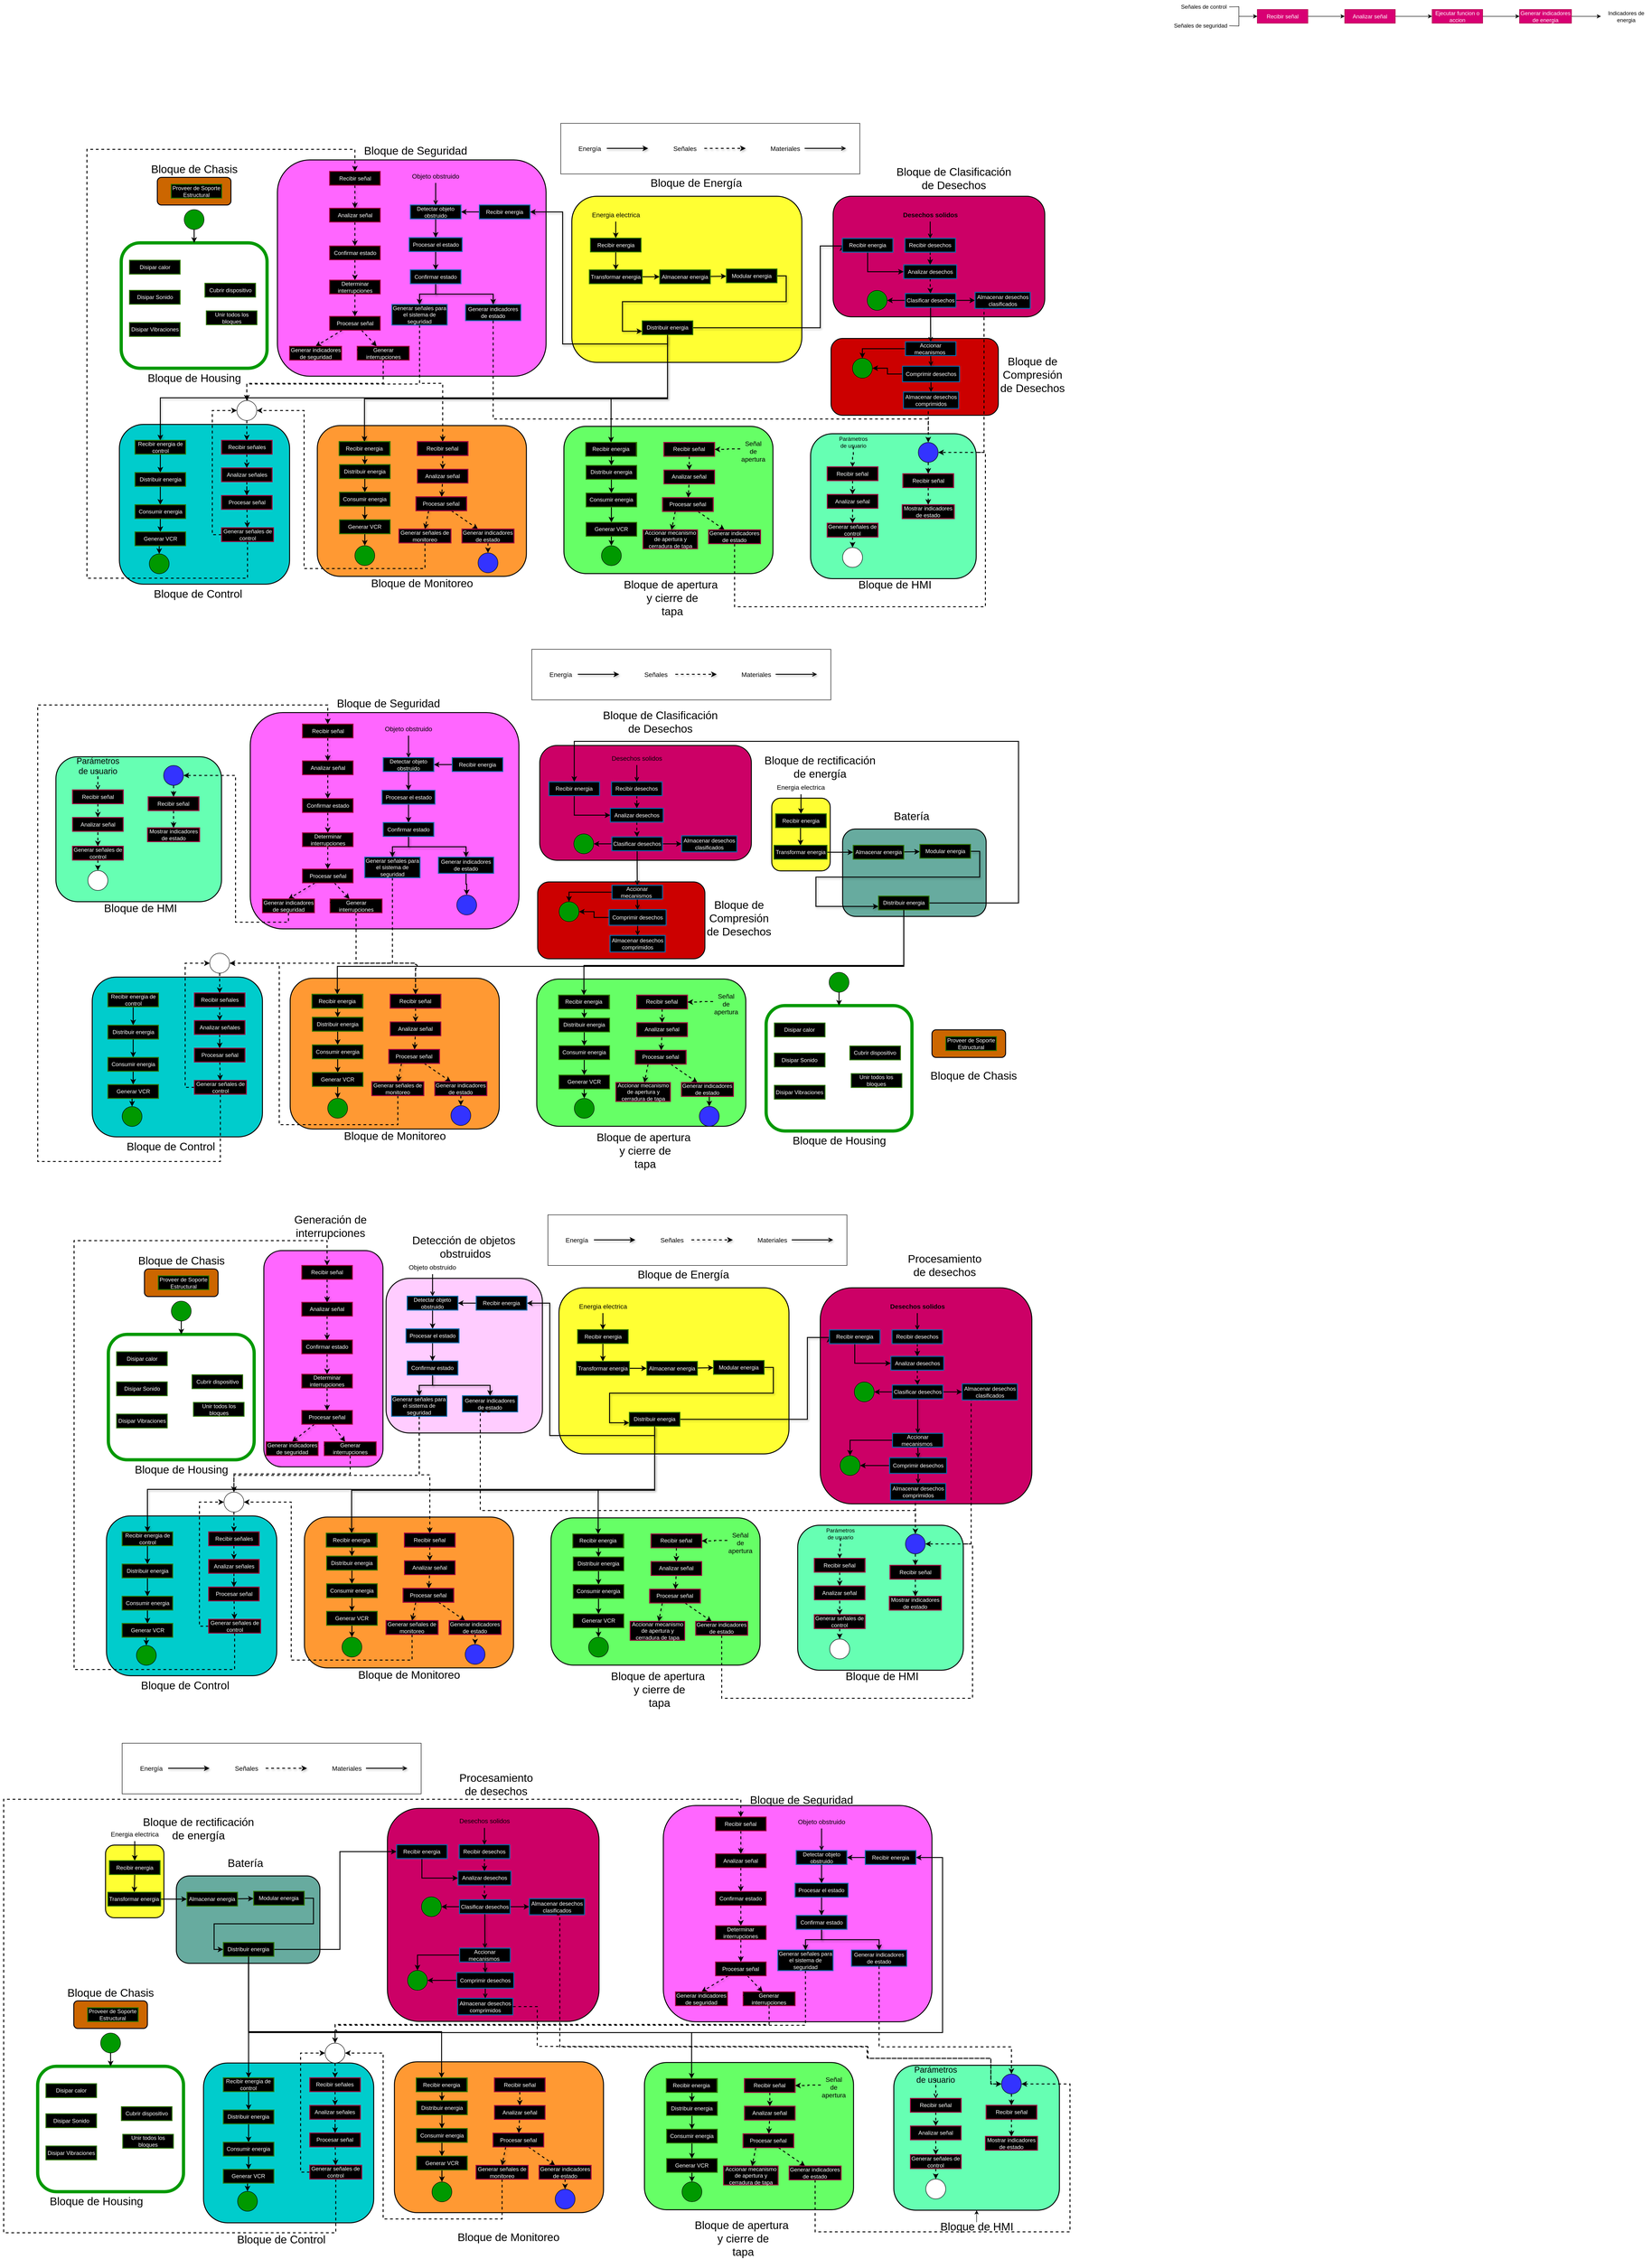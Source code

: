 <mxfile version="14.8.5" type="github" pages="2">
  <diagram id="gHAmOwAejJrvvXvZ88qO" name="Esquema de producto">
    <mxGraphModel dx="1386" dy="1980" grid="0" gridSize="10" guides="1" tooltips="1" connect="1" arrows="1" fold="1" page="0" pageScale="1" pageWidth="1100" pageHeight="850" math="0" shadow="0">
      <root>
        <mxCell id="0" />
        <mxCell id="1" parent="0" />
        <mxCell id="A_a0-WtglvbuHpX7r6ia-1386" value="" style="rounded=1;whiteSpace=wrap;html=1;fillColor=#FFCCFF;strokeWidth=2;" vertex="1" parent="1">
          <mxGeometry x="2201.25" y="2038" width="339.75" height="336" as="geometry" />
        </mxCell>
        <mxCell id="A_a0-WtglvbuHpX7r6ia-1378" value="" style="rounded=1;whiteSpace=wrap;html=1;fillColor=#00CCCC;strokeWidth=2;" vertex="1" parent="1">
          <mxGeometry x="1804.36" y="3743.12" width="370" height="347.25" as="geometry" />
        </mxCell>
        <mxCell id="A_a0-WtglvbuHpX7r6ia-458" value="" style="rounded=1;whiteSpace=wrap;html=1;fillColor=#67AB9F;strokeWidth=2;" vertex="1" parent="1">
          <mxGeometry x="3193.61" y="1061.5" width="312" height="190" as="geometry" />
        </mxCell>
        <mxCell id="wyveYztsF2YW7_v9QlnG-54" value="" style="rounded=1;whiteSpace=wrap;html=1;fillColor=#CC0000;strokeWidth=2;" parent="1" vertex="1">
          <mxGeometry x="3168.5" y="-4.5" width="363.5" height="167" as="geometry" />
        </mxCell>
        <mxCell id="aXE0c1OaLKPVSddAGL0c-230" value="" style="rounded=0;whiteSpace=wrap;html=1;fillColor=#FFFFFF;" parent="1" vertex="1">
          <mxGeometry x="2581" y="-472" width="650" height="110" as="geometry" />
        </mxCell>
        <mxCell id="aXE0c1OaLKPVSddAGL0c-156" value="" style="rounded=1;whiteSpace=wrap;html=1;fillColor=#FFFFFF;strokeWidth=7;perimeterSpacing=0;strokeColor=#009900;" parent="1" vertex="1">
          <mxGeometry x="1625.5" y="-212.25" width="317" height="272.5" as="geometry" />
        </mxCell>
        <mxCell id="aXE0c1OaLKPVSddAGL0c-130" value="" style="rounded=1;whiteSpace=wrap;html=1;fillColor=#FF9933;strokeWidth=2;" parent="1" vertex="1">
          <mxGeometry x="2051.75" y="184.75" width="454.5" height="327.75" as="geometry" />
        </mxCell>
        <mxCell id="aXE0c1OaLKPVSddAGL0c-56" value="" style="rounded=1;whiteSpace=wrap;html=1;fillColor=#00CCCC;strokeWidth=2;" parent="1" vertex="1">
          <mxGeometry x="1621.5" y="182.25" width="370" height="347.25" as="geometry" />
        </mxCell>
        <mxCell id="aXE0c1OaLKPVSddAGL0c-7" value="" style="rounded=1;whiteSpace=wrap;html=1;fillColor=#FF66FF;strokeWidth=2;" parent="1" vertex="1">
          <mxGeometry x="1965" y="-392.5" width="584" height="470" as="geometry" />
        </mxCell>
        <mxCell id="aXE0c1OaLKPVSddAGL0c-6" value="" style="rounded=1;whiteSpace=wrap;html=1;fillColor=#CC0066;strokeWidth=2;" parent="1" vertex="1">
          <mxGeometry x="3173" y="-313.5" width="460" height="262" as="geometry" />
        </mxCell>
        <mxCell id="aXE0c1OaLKPVSddAGL0c-5" value="" style="rounded=1;whiteSpace=wrap;html=1;fillColor=#FFFF33;strokeWidth=2;" parent="1" vertex="1">
          <mxGeometry x="2605" y="-313.5" width="500" height="361" as="geometry" />
        </mxCell>
        <mxCell id="l6ilXpsC3v9ZhkBVoFBw-114" style="edgeStyle=orthogonalEdgeStyle;rounded=0;orthogonalLoop=1;jettySize=auto;html=1;exitX=0.5;exitY=1;exitDx=0;exitDy=0;entryX=0.5;entryY=0;entryDx=0;entryDy=0;strokeWidth=2;" parent="1" source="l6ilXpsC3v9ZhkBVoFBw-2" target="l6ilXpsC3v9ZhkBVoFBw-5" edge="1">
          <mxGeometry relative="1" as="geometry" />
        </mxCell>
        <mxCell id="l6ilXpsC3v9ZhkBVoFBw-2" value="Recibir energia" style="rounded=0;whiteSpace=wrap;html=1;fillColor=#000000;strokeColor=#2D7600;fontColor=#ffffff;strokeWidth=2;" parent="1" vertex="1">
          <mxGeometry x="2645.5" y="-222.5" width="110" height="30" as="geometry" />
        </mxCell>
        <mxCell id="l6ilXpsC3v9ZhkBVoFBw-3" value="" style="edgeStyle=none;rounded=0;orthogonalLoop=1;jettySize=auto;html=1;fontSize=24;strokeWidth=2;" parent="1" source="l6ilXpsC3v9ZhkBVoFBw-5" target="l6ilXpsC3v9ZhkBVoFBw-7" edge="1">
          <mxGeometry relative="1" as="geometry" />
        </mxCell>
        <mxCell id="l6ilXpsC3v9ZhkBVoFBw-5" value="Transformar energia" style="rounded=0;whiteSpace=wrap;html=1;fillColor=#000000;strokeColor=#2D7600;fontColor=#ffffff;strokeWidth=2;" parent="1" vertex="1">
          <mxGeometry x="2643" y="-153.5" width="115" height="30" as="geometry" />
        </mxCell>
        <mxCell id="l6ilXpsC3v9ZhkBVoFBw-6" value="" style="edgeStyle=none;rounded=0;orthogonalLoop=1;jettySize=auto;html=1;fontSize=24;strokeWidth=2;" parent="1" source="l6ilXpsC3v9ZhkBVoFBw-7" target="l6ilXpsC3v9ZhkBVoFBw-10" edge="1">
          <mxGeometry relative="1" as="geometry" />
        </mxCell>
        <mxCell id="l6ilXpsC3v9ZhkBVoFBw-7" value="Almacenar energia" style="rounded=0;whiteSpace=wrap;html=1;fillColor=#000000;strokeColor=#2D7600;fontColor=#ffffff;strokeWidth=2;" parent="1" vertex="1">
          <mxGeometry x="2796" y="-153.5" width="110" height="30" as="geometry" />
        </mxCell>
        <mxCell id="aXE0c1OaLKPVSddAGL0c-14" style="edgeStyle=orthogonalEdgeStyle;rounded=0;orthogonalLoop=1;jettySize=auto;html=1;exitX=1;exitY=0.5;exitDx=0;exitDy=0;entryX=0;entryY=0.75;entryDx=0;entryDy=0;shadow=1;strokeWidth=2;" parent="1" source="l6ilXpsC3v9ZhkBVoFBw-10" target="l6ilXpsC3v9ZhkBVoFBw-13" edge="1">
          <mxGeometry relative="1" as="geometry">
            <Array as="points">
              <mxPoint x="3071" y="-140.5" />
              <mxPoint x="3071" y="-84.5" />
              <mxPoint x="2715" y="-84.5" />
              <mxPoint x="2715" y="-20.5" />
            </Array>
          </mxGeometry>
        </mxCell>
        <mxCell id="l6ilXpsC3v9ZhkBVoFBw-10" value="Modular energia" style="rounded=0;whiteSpace=wrap;html=1;fillColor=#000000;strokeColor=#2D7600;fontColor=#ffffff;strokeWidth=2;" parent="1" vertex="1">
          <mxGeometry x="2941" y="-155.5" width="110" height="30" as="geometry" />
        </mxCell>
        <mxCell id="aXE0c1OaLKPVSddAGL0c-252" style="edgeStyle=orthogonalEdgeStyle;rounded=0;orthogonalLoop=1;jettySize=auto;html=1;exitX=1;exitY=0.5;exitDx=0;exitDy=0;entryX=0;entryY=0.5;entryDx=0;entryDy=0;shadow=1;endArrow=classic;endFill=1;strokeWidth=2;" parent="1" source="l6ilXpsC3v9ZhkBVoFBw-13" target="l6ilXpsC3v9ZhkBVoFBw-83" edge="1">
          <mxGeometry relative="1" as="geometry">
            <Array as="points">
              <mxPoint x="3145" y="-27.5" />
              <mxPoint x="3145" y="-205.5" />
            </Array>
          </mxGeometry>
        </mxCell>
        <mxCell id="aXE0c1OaLKPVSddAGL0c-256" style="edgeStyle=orthogonalEdgeStyle;rounded=0;orthogonalLoop=1;jettySize=auto;html=1;entryX=1;entryY=0.5;entryDx=0;entryDy=0;shadow=1;endArrow=classic;endFill=1;strokeWidth=2;" parent="1" source="l6ilXpsC3v9ZhkBVoFBw-13" target="aXE0c1OaLKPVSddAGL0c-9" edge="1">
          <mxGeometry relative="1" as="geometry">
            <Array as="points">
              <mxPoint x="2813" y="7.5" />
              <mxPoint x="2585" y="7.5" />
              <mxPoint x="2585" y="-279.5" />
            </Array>
          </mxGeometry>
        </mxCell>
        <mxCell id="aXE0c1OaLKPVSddAGL0c-257" style="edgeStyle=orthogonalEdgeStyle;rounded=0;orthogonalLoop=1;jettySize=auto;html=1;entryX=0.5;entryY=0;entryDx=0;entryDy=0;shadow=1;endArrow=classic;endFill=1;strokeWidth=2;" parent="1" source="l6ilXpsC3v9ZhkBVoFBw-13" target="aXE0c1OaLKPVSddAGL0c-146" edge="1">
          <mxGeometry relative="1" as="geometry">
            <Array as="points">
              <mxPoint x="2813" y="126.5" />
              <mxPoint x="2154" y="126.5" />
            </Array>
          </mxGeometry>
        </mxCell>
        <mxCell id="aXE0c1OaLKPVSddAGL0c-260" style="edgeStyle=orthogonalEdgeStyle;rounded=0;orthogonalLoop=1;jettySize=auto;html=1;exitX=0.5;exitY=1;exitDx=0;exitDy=0;entryX=0.5;entryY=0;entryDx=0;entryDy=0;shadow=1;endArrow=classic;endFill=1;strokeWidth=2;" parent="1" source="l6ilXpsC3v9ZhkBVoFBw-13" target="aXE0c1OaLKPVSddAGL0c-30" edge="1">
          <mxGeometry relative="1" as="geometry">
            <Array as="points">
              <mxPoint x="2813" y="124.5" />
              <mxPoint x="1711" y="124.5" />
            </Array>
          </mxGeometry>
        </mxCell>
        <mxCell id="l6ilXpsC3v9ZhkBVoFBw-13" value="Distribuir energia" style="rounded=0;whiteSpace=wrap;html=1;fillColor=#000000;strokeColor=#2D7600;fontColor=#ffffff;strokeWidth=2;" parent="1" vertex="1">
          <mxGeometry x="2758" y="-42.75" width="110" height="30" as="geometry" />
        </mxCell>
        <mxCell id="l6ilXpsC3v9ZhkBVoFBw-116" style="edgeStyle=orthogonalEdgeStyle;rounded=0;orthogonalLoop=1;jettySize=auto;html=1;exitX=0.5;exitY=1;exitDx=0;exitDy=0;entryX=0.5;entryY=0;entryDx=0;entryDy=0;strokeWidth=2;" parent="1" source="l6ilXpsC3v9ZhkBVoFBw-25" target="l6ilXpsC3v9ZhkBVoFBw-2" edge="1">
          <mxGeometry relative="1" as="geometry" />
        </mxCell>
        <mxCell id="l6ilXpsC3v9ZhkBVoFBw-25" value="&lt;font color=&quot;#000000&quot; style=&quot;font-size: 14px&quot;&gt;Energia electrica&lt;/font&gt;" style="rounded=0;whiteSpace=wrap;html=1;fontColor=#ffffff;fillColor=none;strokeColor=none;strokeWidth=2;" parent="1" vertex="1">
          <mxGeometry x="2645.5" y="-288.5" width="110" height="30" as="geometry" />
        </mxCell>
        <mxCell id="l6ilXpsC3v9ZhkBVoFBw-26" style="edgeStyle=none;rounded=0;orthogonalLoop=1;jettySize=auto;html=1;exitX=1;exitY=0.5;exitDx=0;exitDy=0;fontSize=24;entryX=0;entryY=0.5;entryDx=0;entryDy=0;" parent="1" source="l6ilXpsC3v9ZhkBVoFBw-27" target="l6ilXpsC3v9ZhkBVoFBw-31" edge="1">
          <mxGeometry relative="1" as="geometry">
            <mxPoint x="4075.862" y="-748.638" as="targetPoint" />
            <Array as="points">
              <mxPoint x="4055" y="-725.5" />
              <mxPoint x="4055" y="-713.5" />
              <mxPoint x="4055" y="-704.5" />
            </Array>
          </mxGeometry>
        </mxCell>
        <mxCell id="l6ilXpsC3v9ZhkBVoFBw-27" value="&lt;font color=&quot;#000000&quot;&gt;Señales de control&lt;/font&gt;" style="rounded=0;whiteSpace=wrap;html=1;fontColor=#ffffff;fillColor=none;strokeColor=none;" parent="1" vertex="1">
          <mxGeometry x="3924" y="-740" width="110" height="30" as="geometry" />
        </mxCell>
        <mxCell id="l6ilXpsC3v9ZhkBVoFBw-28" style="edgeStyle=none;rounded=0;orthogonalLoop=1;jettySize=auto;html=1;exitX=1;exitY=0.5;exitDx=0;exitDy=0;entryX=0;entryY=0.5;entryDx=0;entryDy=0;fontSize=24;" parent="1" source="l6ilXpsC3v9ZhkBVoFBw-29" target="l6ilXpsC3v9ZhkBVoFBw-31" edge="1">
          <mxGeometry relative="1" as="geometry">
            <Array as="points">
              <mxPoint x="4055" y="-683.5" />
              <mxPoint x="4055" y="-704.5" />
            </Array>
          </mxGeometry>
        </mxCell>
        <mxCell id="l6ilXpsC3v9ZhkBVoFBw-29" value="&lt;font color=&quot;#000000&quot;&gt;Señales de seguridad&lt;/font&gt;" style="rounded=0;whiteSpace=wrap;html=1;fontColor=#ffffff;fillColor=none;strokeColor=none;" parent="1" vertex="1">
          <mxGeometry x="3910" y="-699" width="124" height="30" as="geometry" />
        </mxCell>
        <mxCell id="l6ilXpsC3v9ZhkBVoFBw-30" value="" style="edgeStyle=none;rounded=0;orthogonalLoop=1;jettySize=auto;html=1;fontSize=24;" parent="1" source="l6ilXpsC3v9ZhkBVoFBw-31" target="l6ilXpsC3v9ZhkBVoFBw-33" edge="1">
          <mxGeometry relative="1" as="geometry" />
        </mxCell>
        <mxCell id="l6ilXpsC3v9ZhkBVoFBw-31" value="Recibir señal" style="rounded=0;whiteSpace=wrap;html=1;fillColor=#d80073;strokeColor=#A50040;fontColor=#ffffff;" parent="1" vertex="1">
          <mxGeometry x="4095" y="-719.5" width="110" height="30" as="geometry" />
        </mxCell>
        <mxCell id="l6ilXpsC3v9ZhkBVoFBw-32" value="" style="edgeStyle=none;rounded=0;orthogonalLoop=1;jettySize=auto;html=1;fontSize=24;" parent="1" source="l6ilXpsC3v9ZhkBVoFBw-33" target="l6ilXpsC3v9ZhkBVoFBw-35" edge="1">
          <mxGeometry relative="1" as="geometry" />
        </mxCell>
        <mxCell id="l6ilXpsC3v9ZhkBVoFBw-33" value="Analizar señal" style="rounded=0;whiteSpace=wrap;html=1;fillColor=#d80073;strokeColor=#A50040;fontColor=#ffffff;" parent="1" vertex="1">
          <mxGeometry x="4285" y="-719.5" width="110" height="30" as="geometry" />
        </mxCell>
        <mxCell id="l6ilXpsC3v9ZhkBVoFBw-34" value="" style="edgeStyle=none;rounded=0;orthogonalLoop=1;jettySize=auto;html=1;fontSize=24;" parent="1" source="l6ilXpsC3v9ZhkBVoFBw-35" target="l6ilXpsC3v9ZhkBVoFBw-37" edge="1">
          <mxGeometry relative="1" as="geometry" />
        </mxCell>
        <mxCell id="l6ilXpsC3v9ZhkBVoFBw-35" value="Ejecutar funcion o accion" style="rounded=0;whiteSpace=wrap;html=1;fillColor=#d80073;strokeColor=#A50040;fontColor=#ffffff;" parent="1" vertex="1">
          <mxGeometry x="4475" y="-719.5" width="110" height="30" as="geometry" />
        </mxCell>
        <mxCell id="l6ilXpsC3v9ZhkBVoFBw-36" value="" style="edgeStyle=none;rounded=0;orthogonalLoop=1;jettySize=auto;html=1;fontSize=24;" parent="1" source="l6ilXpsC3v9ZhkBVoFBw-37" target="l6ilXpsC3v9ZhkBVoFBw-38" edge="1">
          <mxGeometry relative="1" as="geometry" />
        </mxCell>
        <mxCell id="l6ilXpsC3v9ZhkBVoFBw-37" value="Generar indicadores de energia" style="rounded=0;whiteSpace=wrap;html=1;fillColor=#d80073;strokeColor=#A50040;fontColor=#ffffff;" parent="1" vertex="1">
          <mxGeometry x="4665" y="-719.5" width="113" height="30" as="geometry" />
        </mxCell>
        <mxCell id="l6ilXpsC3v9ZhkBVoFBw-38" value="&lt;font color=&quot;#000000&quot;&gt;Indicadores de energia&lt;/font&gt;" style="rounded=0;whiteSpace=wrap;html=1;fontColor=#ffffff;fillColor=none;strokeColor=none;" parent="1" vertex="1">
          <mxGeometry x="4842" y="-719.5" width="110" height="30" as="geometry" />
        </mxCell>
        <mxCell id="l6ilXpsC3v9ZhkBVoFBw-44" value="Disipar Sonido" style="rounded=0;whiteSpace=wrap;html=1;fillColor=#000000;strokeColor=#2D7600;fontColor=#ffffff;strokeWidth=2;" parent="1" vertex="1">
          <mxGeometry x="1643.5" y="-109" width="110" height="30" as="geometry" />
        </mxCell>
        <mxCell id="l6ilXpsC3v9ZhkBVoFBw-45" value="Disipar Vibraciones" style="rounded=0;whiteSpace=wrap;html=1;fillColor=#000000;strokeColor=#2D7600;fontColor=#ffffff;strokeWidth=2;" parent="1" vertex="1">
          <mxGeometry x="1643.5" y="-39" width="110" height="30" as="geometry" />
        </mxCell>
        <mxCell id="l6ilXpsC3v9ZhkBVoFBw-46" value="Disipar calor" style="rounded=0;whiteSpace=wrap;html=1;fillColor=#000000;strokeColor=#2D7600;fontColor=#ffffff;strokeWidth=2;" parent="1" vertex="1">
          <mxGeometry x="1643.5" y="-174.38" width="110" height="30" as="geometry" />
        </mxCell>
        <mxCell id="l6ilXpsC3v9ZhkBVoFBw-72" style="edgeStyle=orthogonalEdgeStyle;rounded=0;orthogonalLoop=1;jettySize=auto;html=1;exitX=0.5;exitY=1;exitDx=0;exitDy=0;endArrow=classic;endFill=1;dashed=1;strokeWidth=2;" parent="1" source="l6ilXpsC3v9ZhkBVoFBw-53" target="l6ilXpsC3v9ZhkBVoFBw-55" edge="1">
          <mxGeometry relative="1" as="geometry" />
        </mxCell>
        <mxCell id="l6ilXpsC3v9ZhkBVoFBw-53" value="Recibir desechos" style="rounded=0;whiteSpace=wrap;html=1;fillColor=#000000;strokeColor=#006EAF;fontColor=#ffffff;strokeWidth=2;" parent="1" vertex="1">
          <mxGeometry x="3329" y="-222" width="110" height="30" as="geometry" />
        </mxCell>
        <mxCell id="l6ilXpsC3v9ZhkBVoFBw-73" style="edgeStyle=orthogonalEdgeStyle;rounded=0;orthogonalLoop=1;jettySize=auto;html=1;exitX=0.5;exitY=1;exitDx=0;exitDy=0;endArrow=classic;endFill=1;strokeWidth=2;dashed=1;" parent="1" source="l6ilXpsC3v9ZhkBVoFBw-55" target="l6ilXpsC3v9ZhkBVoFBw-58" edge="1">
          <mxGeometry relative="1" as="geometry" />
        </mxCell>
        <mxCell id="l6ilXpsC3v9ZhkBVoFBw-55" value="Analizar desechos" style="rounded=0;whiteSpace=wrap;html=1;fillColor=#000000;strokeColor=#006EAF;fontColor=#ffffff;strokeWidth=2;" parent="1" vertex="1">
          <mxGeometry x="3326.5" y="-164.5" width="115" height="30" as="geometry" />
        </mxCell>
        <mxCell id="aXE0c1OaLKPVSddAGL0c-154" style="edgeStyle=orthogonalEdgeStyle;rounded=0;orthogonalLoop=1;jettySize=auto;html=1;exitX=0.5;exitY=1;exitDx=0;exitDy=0;entryX=0.5;entryY=0;entryDx=0;entryDy=0;shadow=1;endArrow=open;endFill=0;strokeWidth=2;" parent="1" source="l6ilXpsC3v9ZhkBVoFBw-58" target="aXE0c1OaLKPVSddAGL0c-151" edge="1">
          <mxGeometry relative="1" as="geometry">
            <mxPoint x="3415.5" y="-35.25" as="sourcePoint" />
          </mxGeometry>
        </mxCell>
        <mxCell id="wyveYztsF2YW7_v9QlnG-53" style="edgeStyle=orthogonalEdgeStyle;rounded=0;orthogonalLoop=1;jettySize=auto;html=1;entryX=0;entryY=0.5;entryDx=0;entryDy=0;endArrow=classic;endFill=1;strokeWidth=2;" parent="1" source="l6ilXpsC3v9ZhkBVoFBw-58" target="l6ilXpsC3v9ZhkBVoFBw-64" edge="1">
          <mxGeometry relative="1" as="geometry" />
        </mxCell>
        <mxCell id="wyveYztsF2YW7_v9QlnG-96" style="edgeStyle=orthogonalEdgeStyle;rounded=0;orthogonalLoop=1;jettySize=auto;html=1;exitX=0;exitY=0.5;exitDx=0;exitDy=0;entryX=1;entryY=0.5;entryDx=0;entryDy=0;endArrow=classic;endFill=1;strokeWidth=2;" parent="1" source="l6ilXpsC3v9ZhkBVoFBw-58" target="wyveYztsF2YW7_v9QlnG-94" edge="1">
          <mxGeometry relative="1" as="geometry" />
        </mxCell>
        <mxCell id="l6ilXpsC3v9ZhkBVoFBw-58" value="Clasificar desechos" style="rounded=0;whiteSpace=wrap;html=1;fillColor=#000000;strokeColor=#006EAF;fontColor=#ffffff;strokeWidth=2;" parent="1" vertex="1">
          <mxGeometry x="3329.75" y="-102.25" width="110" height="30" as="geometry" />
        </mxCell>
        <mxCell id="l6ilXpsC3v9ZhkBVoFBw-82" style="edgeStyle=orthogonalEdgeStyle;rounded=0;orthogonalLoop=1;jettySize=auto;html=1;exitX=0.5;exitY=1;exitDx=0;exitDy=0;entryX=0.5;entryY=0;entryDx=0;entryDy=0;endArrow=open;endFill=0;strokeWidth=2;" parent="1" source="l6ilXpsC3v9ZhkBVoFBw-60" target="l6ilXpsC3v9ZhkBVoFBw-53" edge="1">
          <mxGeometry relative="1" as="geometry" />
        </mxCell>
        <mxCell id="l6ilXpsC3v9ZhkBVoFBw-60" value="&lt;div style=&quot;text-align: left&quot;&gt;&lt;span&gt;&lt;font color=&quot;#000000&quot; style=&quot;font-size: 14px&quot;&gt;&lt;b&gt;Desechos solidos&lt;/b&gt;&lt;/font&gt;&lt;/span&gt;&lt;/div&gt;" style="rounded=0;whiteSpace=wrap;html=1;fontColor=#ffffff;fillColor=none;strokeColor=none;strokeWidth=2;" parent="1" vertex="1">
          <mxGeometry x="3316.75" y="-288.5" width="134.5" height="30" as="geometry" />
        </mxCell>
        <mxCell id="wyveYztsF2YW7_v9QlnG-148" style="edgeStyle=orthogonalEdgeStyle;rounded=0;jumpStyle=arc;jumpSize=8;orthogonalLoop=1;jettySize=auto;html=1;exitX=0.5;exitY=1;exitDx=0;exitDy=0;entryX=1;entryY=0.5;entryDx=0;entryDy=0;dashed=1;endArrow=classic;endFill=1;strokeWidth=2;" parent="1" source="l6ilXpsC3v9ZhkBVoFBw-64" target="wyveYztsF2YW7_v9QlnG-136" edge="1">
          <mxGeometry relative="1" as="geometry">
            <Array as="points">
              <mxPoint x="3501" y="-69.5" />
              <mxPoint x="3501" y="243.5" />
            </Array>
          </mxGeometry>
        </mxCell>
        <mxCell id="l6ilXpsC3v9ZhkBVoFBw-64" value="Almacenar desechos clasificados" style="rounded=0;whiteSpace=wrap;html=1;fillColor=#000000;strokeColor=#006EAF;fontColor=#ffffff;strokeWidth=2;" parent="1" vertex="1">
          <mxGeometry x="3481.5" y="-104.75" width="120" height="35" as="geometry" />
        </mxCell>
        <mxCell id="wyveYztsF2YW7_v9QlnG-149" style="edgeStyle=orthogonalEdgeStyle;rounded=0;jumpStyle=arc;jumpSize=8;orthogonalLoop=1;jettySize=auto;html=1;exitX=0.5;exitY=1;exitDx=0;exitDy=0;entryX=0.5;entryY=0;entryDx=0;entryDy=0;dashed=1;endArrow=classic;endFill=1;strokeWidth=2;" parent="1" source="l6ilXpsC3v9ZhkBVoFBw-66" target="wyveYztsF2YW7_v9QlnG-136" edge="1">
          <mxGeometry relative="1" as="geometry">
            <Array as="points">
              <mxPoint x="3380" y="147.5" />
            </Array>
          </mxGeometry>
        </mxCell>
        <mxCell id="l6ilXpsC3v9ZhkBVoFBw-66" value="Almacenar desechos comprimidos" style="rounded=0;whiteSpace=wrap;html=1;fillColor=#000000;strokeColor=#006EAF;fontColor=#ffffff;strokeWidth=2;" parent="1" vertex="1">
          <mxGeometry x="3325.75" y="111.75" width="120" height="36" as="geometry" />
        </mxCell>
        <mxCell id="l6ilXpsC3v9ZhkBVoFBw-80" style="edgeStyle=orthogonalEdgeStyle;rounded=0;orthogonalLoop=1;jettySize=auto;html=1;exitX=0.5;exitY=1;exitDx=0;exitDy=0;entryX=0.5;entryY=0;entryDx=0;entryDy=0;endArrow=open;endFill=0;strokeWidth=2;" parent="1" source="l6ilXpsC3v9ZhkBVoFBw-77" target="l6ilXpsC3v9ZhkBVoFBw-66" edge="1">
          <mxGeometry relative="1" as="geometry">
            <mxPoint x="3386.0" y="113.75" as="targetPoint" />
          </mxGeometry>
        </mxCell>
        <mxCell id="wyveYztsF2YW7_v9QlnG-130" style="edgeStyle=orthogonalEdgeStyle;rounded=0;orthogonalLoop=1;jettySize=auto;html=1;exitX=0;exitY=0.5;exitDx=0;exitDy=0;entryX=1;entryY=0.5;entryDx=0;entryDy=0;endArrow=classic;endFill=1;strokeWidth=2;" parent="1" source="l6ilXpsC3v9ZhkBVoFBw-77" target="wyveYztsF2YW7_v9QlnG-128" edge="1">
          <mxGeometry relative="1" as="geometry" />
        </mxCell>
        <mxCell id="l6ilXpsC3v9ZhkBVoFBw-77" value="Comprimir desechos" style="rounded=0;whiteSpace=wrap;html=1;fillColor=#000000;strokeColor=#006EAF;fontColor=#ffffff;strokeWidth=2;" parent="1" vertex="1">
          <mxGeometry x="3323.75" y="55.75" width="124" height="34" as="geometry" />
        </mxCell>
        <mxCell id="l6ilXpsC3v9ZhkBVoFBw-86" style="edgeStyle=orthogonalEdgeStyle;rounded=0;orthogonalLoop=1;jettySize=auto;html=1;exitX=0.5;exitY=1;exitDx=0;exitDy=0;entryX=0;entryY=0.5;entryDx=0;entryDy=0;strokeWidth=2;" parent="1" source="l6ilXpsC3v9ZhkBVoFBw-83" target="l6ilXpsC3v9ZhkBVoFBw-55" edge="1">
          <mxGeometry relative="1" as="geometry" />
        </mxCell>
        <mxCell id="l6ilXpsC3v9ZhkBVoFBw-83" value="Recibir energia" style="rounded=0;whiteSpace=wrap;html=1;fillColor=#000000;strokeColor=#006EAF;fontColor=#ffffff;strokeWidth=2;" parent="1" vertex="1">
          <mxGeometry x="3193" y="-222" width="110" height="30" as="geometry" />
        </mxCell>
        <mxCell id="l6ilXpsC3v9ZhkBVoFBw-108" style="edgeStyle=orthogonalEdgeStyle;rounded=0;orthogonalLoop=1;jettySize=auto;html=1;exitX=0.5;exitY=1;exitDx=0;exitDy=0;entryX=0.5;entryY=0;entryDx=0;entryDy=0;strokeWidth=2;" parent="1" source="l6ilXpsC3v9ZhkBVoFBw-92" target="l6ilXpsC3v9ZhkBVoFBw-94" edge="1">
          <mxGeometry relative="1" as="geometry" />
        </mxCell>
        <mxCell id="l6ilXpsC3v9ZhkBVoFBw-92" value="Detectar objeto obstruido" style="rounded=0;whiteSpace=wrap;html=1;fillColor=#1ba1e2;strokeColor=#006EAF;fontColor=#ffffff;strokeWidth=2;" parent="1" vertex="1">
          <mxGeometry x="2254" y="-294.5" width="110" height="30" as="geometry" />
        </mxCell>
        <mxCell id="l6ilXpsC3v9ZhkBVoFBw-109" style="edgeStyle=orthogonalEdgeStyle;rounded=0;orthogonalLoop=1;jettySize=auto;html=1;exitX=0.5;exitY=1;exitDx=0;exitDy=0;entryX=0.5;entryY=0;entryDx=0;entryDy=0;strokeWidth=2;" parent="1" source="l6ilXpsC3v9ZhkBVoFBw-94" target="l6ilXpsC3v9ZhkBVoFBw-97" edge="1">
          <mxGeometry relative="1" as="geometry" />
        </mxCell>
        <mxCell id="l6ilXpsC3v9ZhkBVoFBw-94" value="Procesar el estado" style="rounded=0;whiteSpace=wrap;html=1;fillColor=#1ba1e2;strokeColor=#006EAF;fontColor=#ffffff;strokeWidth=2;" parent="1" vertex="1">
          <mxGeometry x="2251.5" y="-223.5" width="115" height="30" as="geometry" />
        </mxCell>
        <mxCell id="l6ilXpsC3v9ZhkBVoFBw-97" value="Confirmar estado" style="rounded=0;whiteSpace=wrap;html=1;fillColor=#1ba1e2;strokeColor=#006EAF;fontColor=#ffffff;strokeWidth=2;" parent="1" vertex="1">
          <mxGeometry x="2254" y="-153.5" width="110" height="30" as="geometry" />
        </mxCell>
        <mxCell id="l6ilXpsC3v9ZhkBVoFBw-106" value="" style="edgeStyle=orthogonalEdgeStyle;rounded=0;orthogonalLoop=1;jettySize=auto;html=1;endArrow=open;endFill=0;strokeWidth=2;" parent="1" source="l6ilXpsC3v9ZhkBVoFBw-99" target="l6ilXpsC3v9ZhkBVoFBw-92" edge="1">
          <mxGeometry relative="1" as="geometry" />
        </mxCell>
        <mxCell id="l6ilXpsC3v9ZhkBVoFBw-99" value="&lt;div&gt;&lt;span&gt;&lt;font style=&quot;font-size: 14px&quot;&gt;Objeto obstruido&lt;/font&gt;&lt;/span&gt;&lt;br&gt;&lt;/div&gt;" style="rounded=0;whiteSpace=wrap;html=1;fillColor=none;strokeColor=none;align=center;strokeWidth=2;" parent="1" vertex="1">
          <mxGeometry x="2254" y="-372.5" width="110" height="30" as="geometry" />
        </mxCell>
        <mxCell id="l6ilXpsC3v9ZhkBVoFBw-101" value="Generar indicadores de estado" style="rounded=0;whiteSpace=wrap;html=1;fillColor=#000000;strokeColor=#006EAF;fontColor=#ffffff;strokeWidth=2;" parent="1" vertex="1">
          <mxGeometry x="2374" y="-78.25" width="120" height="35" as="geometry" />
        </mxCell>
        <mxCell id="wyveYztsF2YW7_v9QlnG-132" style="edgeStyle=orthogonalEdgeStyle;rounded=0;orthogonalLoop=1;jettySize=auto;html=1;exitX=0.5;exitY=1;exitDx=0;exitDy=0;entryX=0.5;entryY=0;entryDx=0;entryDy=0;endArrow=classic;endFill=1;strokeWidth=2;dashed=1;" parent="1" source="l6ilXpsC3v9ZhkBVoFBw-105" target="wyveYztsF2YW7_v9QlnG-119" edge="1">
          <mxGeometry relative="1" as="geometry">
            <Array as="points">
              <mxPoint x="2274" y="94.5" />
              <mxPoint x="1899" y="94.5" />
            </Array>
          </mxGeometry>
        </mxCell>
        <mxCell id="wyveYztsF2YW7_v9QlnG-134" style="edgeStyle=orthogonalEdgeStyle;rounded=0;orthogonalLoop=1;jettySize=auto;html=1;exitX=0.5;exitY=1;exitDx=0;exitDy=0;entryX=0.5;entryY=0;entryDx=0;entryDy=0;dashed=1;endArrow=classic;endFill=1;strokeWidth=2;" parent="1" source="l6ilXpsC3v9ZhkBVoFBw-105" target="aXE0c1OaLKPVSddAGL0c-150" edge="1">
          <mxGeometry relative="1" as="geometry" />
        </mxCell>
        <mxCell id="l6ilXpsC3v9ZhkBVoFBw-105" value="Generar señales para el sistema de seguridad" style="rounded=0;whiteSpace=wrap;html=1;fillColor=#000000;strokeColor=#006EAF;fontColor=#ffffff;strokeWidth=2;" parent="1" vertex="1">
          <mxGeometry x="2214" y="-78.25" width="120" height="44.5" as="geometry" />
        </mxCell>
        <mxCell id="l6ilXpsC3v9ZhkBVoFBw-118" style="edgeStyle=orthogonalEdgeStyle;rounded=0;orthogonalLoop=1;jettySize=auto;html=1;exitX=0;exitY=0.5;exitDx=0;exitDy=0;entryX=1;entryY=0.5;entryDx=0;entryDy=0;strokeWidth=2;" parent="1" source="l6ilXpsC3v9ZhkBVoFBw-113" target="l6ilXpsC3v9ZhkBVoFBw-92" edge="1">
          <mxGeometry relative="1" as="geometry" />
        </mxCell>
        <mxCell id="l6ilXpsC3v9ZhkBVoFBw-113" value="Recibir energia" style="rounded=0;whiteSpace=wrap;html=1;fillColor=#1ba1e2;strokeColor=#006EAF;fontColor=#ffffff;strokeWidth=2;" parent="1" vertex="1">
          <mxGeometry x="2404" y="-294.5" width="110" height="30" as="geometry" />
        </mxCell>
        <mxCell id="aXE0c1OaLKPVSddAGL0c-8" value="Detectar objeto obstruido" style="rounded=0;whiteSpace=wrap;html=1;fillColor=#000000;strokeColor=#006EAF;fontColor=#ffffff;strokeWidth=2;" parent="1" vertex="1">
          <mxGeometry x="2254" y="-294.5" width="110" height="30" as="geometry" />
        </mxCell>
        <mxCell id="aXE0c1OaLKPVSddAGL0c-9" value="Recibir energia" style="rounded=0;whiteSpace=wrap;html=1;fillColor=#000000;strokeColor=#006EAF;fontColor=#ffffff;strokeWidth=2;" parent="1" vertex="1">
          <mxGeometry x="2404" y="-294.5" width="110" height="30" as="geometry" />
        </mxCell>
        <mxCell id="aXE0c1OaLKPVSddAGL0c-10" value="Procesar el estado" style="rounded=0;whiteSpace=wrap;html=1;fillColor=#000000;strokeColor=#006EAF;fontColor=#ffffff;strokeWidth=2;" parent="1" vertex="1">
          <mxGeometry x="2251.5" y="-223.5" width="115" height="30" as="geometry" />
        </mxCell>
        <mxCell id="aXE0c1OaLKPVSddAGL0c-131" style="edgeStyle=orthogonalEdgeStyle;rounded=0;orthogonalLoop=1;jettySize=auto;html=1;exitX=0.5;exitY=1;exitDx=0;exitDy=0;shadow=1;strokeWidth=2;" parent="1" source="aXE0c1OaLKPVSddAGL0c-11" target="l6ilXpsC3v9ZhkBVoFBw-105" edge="1">
          <mxGeometry relative="1" as="geometry" />
        </mxCell>
        <mxCell id="aXE0c1OaLKPVSddAGL0c-132" style="edgeStyle=orthogonalEdgeStyle;rounded=0;orthogonalLoop=1;jettySize=auto;html=1;exitX=0.5;exitY=1;exitDx=0;exitDy=0;entryX=0.5;entryY=0;entryDx=0;entryDy=0;shadow=1;strokeWidth=2;" parent="1" source="aXE0c1OaLKPVSddAGL0c-11" target="l6ilXpsC3v9ZhkBVoFBw-101" edge="1">
          <mxGeometry relative="1" as="geometry" />
        </mxCell>
        <mxCell id="aXE0c1OaLKPVSddAGL0c-11" value="Confirmar estado" style="rounded=0;whiteSpace=wrap;html=1;fillColor=#000000;strokeColor=#006EAF;fontColor=#ffffff;strokeWidth=2;" parent="1" vertex="1">
          <mxGeometry x="2254" y="-153.5" width="110" height="30" as="geometry" />
        </mxCell>
        <mxCell id="aXE0c1OaLKPVSddAGL0c-29" value="" style="edgeStyle=none;rounded=0;orthogonalLoop=1;jettySize=auto;html=1;fontSize=24;strokeColor=#000000;strokeWidth=2;" parent="1" source="aXE0c1OaLKPVSddAGL0c-30" target="aXE0c1OaLKPVSddAGL0c-32" edge="1">
          <mxGeometry relative="1" as="geometry" />
        </mxCell>
        <mxCell id="aXE0c1OaLKPVSddAGL0c-30" value="Recibir energia de control" style="rounded=0;whiteSpace=wrap;html=1;fillColor=#000000;strokeColor=#2D7600;fontColor=#ffffff;strokeWidth=2;" parent="1" vertex="1">
          <mxGeometry x="1655.5" y="216.87" width="110" height="30" as="geometry" />
        </mxCell>
        <mxCell id="aXE0c1OaLKPVSddAGL0c-31" value="" style="edgeStyle=none;rounded=0;orthogonalLoop=1;jettySize=auto;html=1;fontSize=24;strokeWidth=2;" parent="1" source="aXE0c1OaLKPVSddAGL0c-32" target="aXE0c1OaLKPVSddAGL0c-35" edge="1">
          <mxGeometry relative="1" as="geometry" />
        </mxCell>
        <mxCell id="aXE0c1OaLKPVSddAGL0c-32" value="Distribuir energia" style="rounded=0;whiteSpace=wrap;html=1;fillColor=#000000;strokeColor=#2D7600;fontColor=#ffffff;strokeWidth=2;" parent="1" vertex="1">
          <mxGeometry x="1655.5" y="286.87" width="110" height="30" as="geometry" />
        </mxCell>
        <mxCell id="wyveYztsF2YW7_v9QlnG-50" style="edgeStyle=orthogonalEdgeStyle;rounded=0;orthogonalLoop=1;jettySize=auto;html=1;exitX=0.5;exitY=1;exitDx=0;exitDy=0;entryX=0.5;entryY=0;entryDx=0;entryDy=0;endArrow=classic;endFill=1;strokeWidth=2;" parent="1" source="aXE0c1OaLKPVSddAGL0c-35" target="wyveYztsF2YW7_v9QlnG-49" edge="1">
          <mxGeometry relative="1" as="geometry" />
        </mxCell>
        <mxCell id="aXE0c1OaLKPVSddAGL0c-35" value="Consumir energia" style="rounded=0;whiteSpace=wrap;html=1;fillColor=#000000;strokeColor=#2D7600;fontColor=#ffffff;strokeWidth=2;" parent="1" vertex="1">
          <mxGeometry x="1655.5" y="356.87" width="110" height="30" as="geometry" />
        </mxCell>
        <mxCell id="aXE0c1OaLKPVSddAGL0c-40" value="" style="edgeStyle=none;rounded=0;orthogonalLoop=1;jettySize=auto;html=1;fontSize=24;strokeWidth=2;dashed=1;" parent="1" source="aXE0c1OaLKPVSddAGL0c-41" target="aXE0c1OaLKPVSddAGL0c-43" edge="1">
          <mxGeometry relative="1" as="geometry" />
        </mxCell>
        <mxCell id="aXE0c1OaLKPVSddAGL0c-41" value="Recibir señales" style="rounded=0;whiteSpace=wrap;html=1;fillColor=#000000;strokeColor=#A50040;fontColor=#ffffff;strokeWidth=2;" parent="1" vertex="1">
          <mxGeometry x="1843.5" y="216.87" width="110" height="30" as="geometry" />
        </mxCell>
        <mxCell id="aXE0c1OaLKPVSddAGL0c-42" value="" style="edgeStyle=orthogonalEdgeStyle;rounded=0;orthogonalLoop=1;jettySize=auto;html=1;fontColor=#000000;strokeWidth=2;dashed=1;" parent="1" source="aXE0c1OaLKPVSddAGL0c-43" target="aXE0c1OaLKPVSddAGL0c-45" edge="1">
          <mxGeometry relative="1" as="geometry" />
        </mxCell>
        <mxCell id="aXE0c1OaLKPVSddAGL0c-43" value="Analizar señales" style="rounded=0;whiteSpace=wrap;html=1;fillColor=#000000;strokeColor=#A50040;fontColor=#ffffff;strokeWidth=2;" parent="1" vertex="1">
          <mxGeometry x="1843.5" y="276.87" width="110" height="30" as="geometry" />
        </mxCell>
        <mxCell id="aXE0c1OaLKPVSddAGL0c-44" value="" style="edgeStyle=none;rounded=0;orthogonalLoop=1;jettySize=auto;html=1;fontSize=24;strokeWidth=2;dashed=1;" parent="1" source="aXE0c1OaLKPVSddAGL0c-45" target="aXE0c1OaLKPVSddAGL0c-48" edge="1">
          <mxGeometry relative="1" as="geometry" />
        </mxCell>
        <mxCell id="aXE0c1OaLKPVSddAGL0c-45" value="Procesar señal" style="rounded=0;whiteSpace=wrap;html=1;fillColor=#000000;strokeColor=#A50040;fontColor=#ffffff;strokeWidth=2;" parent="1" vertex="1">
          <mxGeometry x="1843.5" y="336.87" width="110" height="30" as="geometry" />
        </mxCell>
        <mxCell id="wyveYztsF2YW7_v9QlnG-127" style="edgeStyle=orthogonalEdgeStyle;rounded=0;orthogonalLoop=1;jettySize=auto;html=1;exitX=0;exitY=0.5;exitDx=0;exitDy=0;entryX=0;entryY=0.5;entryDx=0;entryDy=0;dashed=1;endArrow=classic;endFill=1;strokeWidth=2;" parent="1" source="aXE0c1OaLKPVSddAGL0c-48" target="wyveYztsF2YW7_v9QlnG-119" edge="1">
          <mxGeometry relative="1" as="geometry" />
        </mxCell>
        <mxCell id="wyveYztsF2YW7_v9QlnG-135" style="edgeStyle=orthogonalEdgeStyle;rounded=0;orthogonalLoop=1;jettySize=auto;html=1;exitX=0.5;exitY=1;exitDx=0;exitDy=0;entryX=0.5;entryY=0;entryDx=0;entryDy=0;dashed=1;endArrow=classic;endFill=1;strokeWidth=2;" parent="1" source="aXE0c1OaLKPVSddAGL0c-48" target="aXE0c1OaLKPVSddAGL0c-185" edge="1">
          <mxGeometry relative="1" as="geometry">
            <Array as="points">
              <mxPoint x="1900" y="516.5" />
              <mxPoint x="1551" y="516.5" />
              <mxPoint x="1551" y="-415.5" />
              <mxPoint x="2134" y="-415.5" />
            </Array>
          </mxGeometry>
        </mxCell>
        <mxCell id="aXE0c1OaLKPVSddAGL0c-48" value="Generar señales de control" style="rounded=0;whiteSpace=wrap;html=1;fillColor=#000000;strokeColor=#A50040;fontColor=#ffffff;strokeWidth=2;" parent="1" vertex="1">
          <mxGeometry x="1843.5" y="406.87" width="113" height="30" as="geometry" />
        </mxCell>
        <mxCell id="aXE0c1OaLKPVSddAGL0c-59" value="" style="edgeStyle=none;rounded=0;orthogonalLoop=1;jettySize=auto;html=1;fontSize=24;dashed=1;entryX=0.5;entryY=0;entryDx=0;entryDy=0;strokeWidth=2;" parent="1" source="aXE0c1OaLKPVSddAGL0c-60" target="aXE0c1OaLKPVSddAGL0c-148" edge="1">
          <mxGeometry relative="1" as="geometry">
            <mxPoint x="2324.25" y="269.75" as="targetPoint" />
          </mxGeometry>
        </mxCell>
        <mxCell id="aXE0c1OaLKPVSddAGL0c-60" value="Recibir señal" style="rounded=0;whiteSpace=wrap;html=1;fillColor=#d80073;strokeColor=#A50040;fontColor=#ffffff;strokeWidth=2;" parent="1" vertex="1">
          <mxGeometry x="2269.25" y="219.75" width="110" height="30" as="geometry" />
        </mxCell>
        <mxCell id="aXE0c1OaLKPVSddAGL0c-61" value="" style="edgeStyle=none;rounded=0;orthogonalLoop=1;jettySize=auto;html=1;fontSize=24;dashed=1;strokeWidth=2;" parent="1" target="aXE0c1OaLKPVSddAGL0c-65" edge="1">
          <mxGeometry relative="1" as="geometry">
            <mxPoint x="2324.25" y="299.75" as="sourcePoint" />
          </mxGeometry>
        </mxCell>
        <mxCell id="aXE0c1OaLKPVSddAGL0c-63" value="" style="edgeStyle=none;rounded=0;orthogonalLoop=1;jettySize=auto;html=1;fontSize=24;dashed=1;strokeWidth=2;" parent="1" source="aXE0c1OaLKPVSddAGL0c-65" target="aXE0c1OaLKPVSddAGL0c-67" edge="1">
          <mxGeometry relative="1" as="geometry" />
        </mxCell>
        <mxCell id="aXE0c1OaLKPVSddAGL0c-65" value="Procesar señal" style="rounded=0;whiteSpace=wrap;html=1;fillColor=#d80073;strokeColor=#A50040;fontColor=#ffffff;strokeWidth=2;" parent="1" vertex="1">
          <mxGeometry x="2266.25" y="339.75" width="110" height="30" as="geometry" />
        </mxCell>
        <mxCell id="aXE0c1OaLKPVSddAGL0c-67" value="Generar indicadores de estado" style="rounded=0;whiteSpace=wrap;html=1;fillColor=#000000;strokeColor=#A50040;fontColor=#ffffff;strokeWidth=2;" parent="1" vertex="1">
          <mxGeometry x="2366.25" y="409.75" width="113" height="30" as="geometry" />
        </mxCell>
        <mxCell id="aXE0c1OaLKPVSddAGL0c-69" value="" style="edgeStyle=none;rounded=0;orthogonalLoop=1;jettySize=auto;html=1;fontSize=24;strokeColor=#000000;strokeWidth=2;" parent="1" source="aXE0c1OaLKPVSddAGL0c-70" target="aXE0c1OaLKPVSddAGL0c-72" edge="1">
          <mxGeometry relative="1" as="geometry" />
        </mxCell>
        <mxCell id="aXE0c1OaLKPVSddAGL0c-70" value="Recibir energia" style="rounded=0;whiteSpace=wrap;html=1;fillColor=#60a917;strokeColor=#2D7600;fontColor=#ffffff;strokeWidth=2;" parent="1" vertex="1">
          <mxGeometry x="2100" y="219.75" width="110" height="30" as="geometry" />
        </mxCell>
        <mxCell id="aXE0c1OaLKPVSddAGL0c-71" value="" style="edgeStyle=none;rounded=0;orthogonalLoop=1;jettySize=auto;html=1;fontSize=24;strokeWidth=2;" parent="1" source="aXE0c1OaLKPVSddAGL0c-72" target="aXE0c1OaLKPVSddAGL0c-81" edge="1">
          <mxGeometry relative="1" as="geometry" />
        </mxCell>
        <mxCell id="aXE0c1OaLKPVSddAGL0c-72" value="Distribuir energia" style="rounded=0;whiteSpace=wrap;html=1;fillColor=#60a917;strokeColor=#2D7600;fontColor=#ffffff;strokeWidth=2;" parent="1" vertex="1">
          <mxGeometry x="2100" y="269.75" width="110" height="30" as="geometry" />
        </mxCell>
        <mxCell id="aXE0c1OaLKPVSddAGL0c-78" value="" style="edgeStyle=none;rounded=0;orthogonalLoop=1;jettySize=auto;html=1;fontSize=24;strokeWidth=2;entryX=0.5;entryY=0;entryDx=0;entryDy=0;" parent="1" source="aXE0c1OaLKPVSddAGL0c-79" target="wyveYztsF2YW7_v9QlnG-97" edge="1">
          <mxGeometry relative="1" as="geometry">
            <mxPoint x="2155" y="449.75" as="targetPoint" />
          </mxGeometry>
        </mxCell>
        <mxCell id="aXE0c1OaLKPVSddAGL0c-79" value="Generar VCR" style="rounded=0;whiteSpace=wrap;html=1;fillColor=#60a917;strokeColor=#2D7600;fontColor=#ffffff;strokeWidth=2;" parent="1" vertex="1">
          <mxGeometry x="2100" y="389.75" width="110" height="30" as="geometry" />
        </mxCell>
        <mxCell id="aXE0c1OaLKPVSddAGL0c-80" value="" style="edgeStyle=none;rounded=0;orthogonalLoop=1;jettySize=auto;html=1;fontSize=24;strokeWidth=2;" parent="1" source="aXE0c1OaLKPVSddAGL0c-81" target="aXE0c1OaLKPVSddAGL0c-79" edge="1">
          <mxGeometry relative="1" as="geometry" />
        </mxCell>
        <mxCell id="aXE0c1OaLKPVSddAGL0c-81" value="Consumir energia" style="rounded=0;whiteSpace=wrap;html=1;fillColor=#60a917;strokeColor=#2D7600;fontColor=#ffffff;strokeWidth=2;" parent="1" vertex="1">
          <mxGeometry x="2100" y="329.75" width="110" height="30" as="geometry" />
        </mxCell>
        <mxCell id="aXE0c1OaLKPVSddAGL0c-85" value="Generar señales de monitoreo" style="rounded=0;whiteSpace=wrap;html=1;fillColor=#000000;strokeColor=#A50040;fontColor=#ffffff;strokeWidth=2;" parent="1" vertex="1">
          <mxGeometry x="2229.25" y="409.75" width="113" height="30" as="geometry" />
        </mxCell>
        <mxCell id="aXE0c1OaLKPVSddAGL0c-88" value="&lt;font style=&quot;font-size: 24px&quot;&gt;Bloque de Seguridad&lt;/font&gt;" style="text;html=1;align=center;verticalAlign=middle;resizable=0;points=[];autosize=1;strokeColor=none;strokeWidth=2;" parent="1" vertex="1">
          <mxGeometry x="2145" y="-422.5" width="240" height="20" as="geometry" />
        </mxCell>
        <mxCell id="aXE0c1OaLKPVSddAGL0c-89" value="&lt;font style=&quot;font-size: 24px&quot;&gt;Bloque de Energía&lt;/font&gt;" style="text;html=1;align=center;verticalAlign=middle;resizable=0;points=[];autosize=1;strokeColor=none;strokeWidth=2;" parent="1" vertex="1">
          <mxGeometry x="2770" y="-352.5" width="210" height="20" as="geometry" />
        </mxCell>
        <mxCell id="aXE0c1OaLKPVSddAGL0c-120" value="&lt;span style=&quot;font-size: 24px&quot;&gt;Bloque de Clasificación &lt;br&gt;de Desechos&lt;/span&gt;" style="text;html=1;align=center;verticalAlign=middle;resizable=0;points=[];autosize=1;strokeColor=none;strokeWidth=2;" parent="1" vertex="1">
          <mxGeometry x="3305.5" y="-372.5" width="259" height="41" as="geometry" />
        </mxCell>
        <mxCell id="aXE0c1OaLKPVSddAGL0c-129" value="&lt;font style=&quot;font-size: 24px&quot;&gt;Bloque de Control&lt;/font&gt;" style="text;html=1;align=center;verticalAlign=middle;resizable=0;points=[];autosize=1;strokeColor=none;strokeWidth=2;" parent="1" vertex="1">
          <mxGeometry x="1686.5" y="541.49" width="210" height="20" as="geometry" />
        </mxCell>
        <mxCell id="aXE0c1OaLKPVSddAGL0c-133" value="Recibir energia" style="rounded=0;whiteSpace=wrap;html=1;fillColor=#60a917;strokeColor=#2D7600;fontColor=#ffffff;strokeWidth=2;" parent="1" vertex="1">
          <mxGeometry x="2100" y="219.75" width="110" height="30" as="geometry" />
        </mxCell>
        <mxCell id="aXE0c1OaLKPVSddAGL0c-134" value="Distribuir energia" style="rounded=0;whiteSpace=wrap;html=1;fillColor=#60a917;strokeColor=#2D7600;fontColor=#ffffff;strokeWidth=2;" parent="1" vertex="1">
          <mxGeometry x="2100" y="269.75" width="110" height="30" as="geometry" />
        </mxCell>
        <mxCell id="aXE0c1OaLKPVSddAGL0c-135" value="Recibir señal" style="rounded=0;whiteSpace=wrap;html=1;fillColor=#d80073;strokeColor=#A50040;fontColor=#ffffff;strokeWidth=2;" parent="1" vertex="1">
          <mxGeometry x="2269.25" y="219.75" width="110" height="30" as="geometry" />
        </mxCell>
        <mxCell id="aXE0c1OaLKPVSddAGL0c-137" value="Procesar señal" style="rounded=0;whiteSpace=wrap;html=1;fillColor=#d80073;strokeColor=#A50040;fontColor=#ffffff;strokeWidth=2;" parent="1" vertex="1">
          <mxGeometry x="2266.25" y="339.75" width="110" height="30" as="geometry" />
        </mxCell>
        <mxCell id="aXE0c1OaLKPVSddAGL0c-138" value="Recibir energia" style="rounded=0;whiteSpace=wrap;html=1;fillColor=#60a917;strokeColor=#2D7600;fontColor=#ffffff;strokeWidth=2;" parent="1" vertex="1">
          <mxGeometry x="2100" y="219.75" width="110" height="30" as="geometry" />
        </mxCell>
        <mxCell id="aXE0c1OaLKPVSddAGL0c-139" value="Distribuir energia" style="rounded=0;whiteSpace=wrap;html=1;fillColor=#60a917;strokeColor=#2D7600;fontColor=#ffffff;strokeWidth=2;" parent="1" vertex="1">
          <mxGeometry x="2100" y="269.75" width="110" height="30" as="geometry" />
        </mxCell>
        <mxCell id="aXE0c1OaLKPVSddAGL0c-140" value="Recibir señal" style="rounded=0;whiteSpace=wrap;html=1;fillColor=#d80073;strokeColor=#A50040;fontColor=#ffffff;strokeWidth=2;" parent="1" vertex="1">
          <mxGeometry x="2269.25" y="219.75" width="110" height="30" as="geometry" />
        </mxCell>
        <mxCell id="aXE0c1OaLKPVSddAGL0c-142" value="Procesar señal" style="rounded=0;whiteSpace=wrap;html=1;fillColor=#000000;strokeColor=#A50040;fontColor=#ffffff;strokeWidth=2;" parent="1" vertex="1">
          <mxGeometry x="2266.25" y="339.75" width="110" height="30" as="geometry" />
        </mxCell>
        <mxCell id="aXE0c1OaLKPVSddAGL0c-143" value="Generar VCR" style="rounded=0;whiteSpace=wrap;html=1;fillColor=#000000;strokeColor=#2D7600;fontColor=#ffffff;strokeWidth=2;" parent="1" vertex="1">
          <mxGeometry x="2100" y="389.75" width="110" height="30" as="geometry" />
        </mxCell>
        <mxCell id="aXE0c1OaLKPVSddAGL0c-144" value="&lt;font style=&quot;font-size: 24px&quot;&gt;Bloque de Monitoreo&lt;/font&gt;" style="text;html=1;align=center;verticalAlign=middle;resizable=0;points=[];autosize=1;strokeColor=none;strokeWidth=2;" parent="1" vertex="1">
          <mxGeometry x="2159" y="517.5" width="240" height="20" as="geometry" />
        </mxCell>
        <mxCell id="aXE0c1OaLKPVSddAGL0c-145" value="Recibir energia" style="rounded=0;whiteSpace=wrap;html=1;fillColor=#60a917;strokeColor=#2D7600;fontColor=#ffffff;strokeWidth=2;" parent="1" vertex="1">
          <mxGeometry x="2099.25" y="219.75" width="110" height="30" as="geometry" />
        </mxCell>
        <mxCell id="aXE0c1OaLKPVSddAGL0c-146" value="Recibir energia" style="rounded=0;whiteSpace=wrap;html=1;fillColor=#000000;strokeColor=#2D7600;fontColor=#ffffff;strokeWidth=2;" parent="1" vertex="1">
          <mxGeometry x="2099.25" y="219.75" width="110" height="30" as="geometry" />
        </mxCell>
        <mxCell id="aXE0c1OaLKPVSddAGL0c-147" value="Distribuir energia" style="rounded=0;whiteSpace=wrap;html=1;fillColor=#000000;strokeColor=#2D7600;fontColor=#ffffff;strokeWidth=2;" parent="1" vertex="1">
          <mxGeometry x="2100" y="269.75" width="110" height="30" as="geometry" />
        </mxCell>
        <mxCell id="aXE0c1OaLKPVSddAGL0c-148" value="Analizar señal" style="rounded=0;whiteSpace=wrap;html=1;fillColor=#000000;strokeColor=#A50040;fontColor=#ffffff;strokeWidth=2;" parent="1" vertex="1">
          <mxGeometry x="2269.25" y="279.75" width="110" height="30" as="geometry" />
        </mxCell>
        <mxCell id="aXE0c1OaLKPVSddAGL0c-149" value="Consumir energia" style="rounded=0;whiteSpace=wrap;html=1;fillColor=#000000;strokeColor=#2D7600;fontColor=#ffffff;strokeWidth=2;" parent="1" vertex="1">
          <mxGeometry x="2100" y="329.75" width="110" height="30" as="geometry" />
        </mxCell>
        <mxCell id="aXE0c1OaLKPVSddAGL0c-150" value="Recibir señal" style="rounded=0;whiteSpace=wrap;html=1;fillColor=#000000;strokeColor=#A50040;fontColor=#ffffff;strokeWidth=2;" parent="1" vertex="1">
          <mxGeometry x="2269.25" y="219.75" width="110" height="30" as="geometry" />
        </mxCell>
        <mxCell id="aXE0c1OaLKPVSddAGL0c-152" style="edgeStyle=orthogonalEdgeStyle;rounded=0;orthogonalLoop=1;jettySize=auto;html=1;exitX=0.5;exitY=1;exitDx=0;exitDy=0;entryX=0.5;entryY=0;entryDx=0;entryDy=0;shadow=1;endArrow=open;endFill=0;strokeWidth=2;" parent="1" source="aXE0c1OaLKPVSddAGL0c-151" target="l6ilXpsC3v9ZhkBVoFBw-77" edge="1">
          <mxGeometry relative="1" as="geometry" />
        </mxCell>
        <mxCell id="wyveYztsF2YW7_v9QlnG-129" style="edgeStyle=orthogonalEdgeStyle;rounded=0;orthogonalLoop=1;jettySize=auto;html=1;exitX=0;exitY=0.5;exitDx=0;exitDy=0;entryX=0.5;entryY=0;entryDx=0;entryDy=0;endArrow=classic;endFill=1;strokeWidth=2;" parent="1" source="aXE0c1OaLKPVSddAGL0c-151" target="wyveYztsF2YW7_v9QlnG-128" edge="1">
          <mxGeometry relative="1" as="geometry" />
        </mxCell>
        <mxCell id="aXE0c1OaLKPVSddAGL0c-151" value="Accionar mecanismos&amp;nbsp;" style="rounded=0;whiteSpace=wrap;html=1;fillColor=#000000;strokeColor=#006EAF;fontColor=#ffffff;strokeWidth=2;" parent="1" vertex="1">
          <mxGeometry x="3330" y="2.75" width="110" height="30" as="geometry" />
        </mxCell>
        <mxCell id="aXE0c1OaLKPVSddAGL0c-209" style="edgeStyle=none;rounded=0;orthogonalLoop=1;jettySize=auto;html=1;entryX=0.5;entryY=0;entryDx=0;entryDy=0;shadow=1;endArrow=classic;endFill=1;strokeWidth=2;dashed=1;" parent="1" source="aXE0c1OaLKPVSddAGL0c-185" target="aXE0c1OaLKPVSddAGL0c-187" edge="1">
          <mxGeometry relative="1" as="geometry" />
        </mxCell>
        <mxCell id="aXE0c1OaLKPVSddAGL0c-185" value="Recibir señal" style="rounded=0;whiteSpace=wrap;html=1;fillColor=#000000;strokeColor=#A50040;fontColor=#ffffff;strokeWidth=2;" parent="1" vertex="1">
          <mxGeometry x="2078.5" y="-367.5" width="110" height="30" as="geometry" />
        </mxCell>
        <mxCell id="aXE0c1OaLKPVSddAGL0c-186" value="" style="edgeStyle=orthogonalEdgeStyle;rounded=0;orthogonalLoop=1;jettySize=auto;html=1;fontColor=#000000;strokeWidth=2;dashed=1;" parent="1" source="aXE0c1OaLKPVSddAGL0c-187" target="aXE0c1OaLKPVSddAGL0c-199" edge="1">
          <mxGeometry relative="1" as="geometry" />
        </mxCell>
        <mxCell id="aXE0c1OaLKPVSddAGL0c-187" value="Analizar señal" style="rounded=0;whiteSpace=wrap;html=1;fillColor=#000000;strokeColor=#A50040;fontColor=#ffffff;strokeWidth=2;" parent="1" vertex="1">
          <mxGeometry x="2078.5" y="-287.5" width="110" height="30" as="geometry" />
        </mxCell>
        <mxCell id="aXE0c1OaLKPVSddAGL0c-188" value="" style="edgeStyle=none;rounded=0;orthogonalLoop=1;jettySize=auto;html=1;fontSize=24;strokeWidth=2;dashed=1;" parent="1" source="aXE0c1OaLKPVSddAGL0c-190" target="aXE0c1OaLKPVSddAGL0c-192" edge="1">
          <mxGeometry relative="1" as="geometry" />
        </mxCell>
        <mxCell id="aXE0c1OaLKPVSddAGL0c-208" style="edgeStyle=none;rounded=0;orthogonalLoop=1;jettySize=auto;html=1;exitX=0.25;exitY=1;exitDx=0;exitDy=0;entryX=0.5;entryY=0;entryDx=0;entryDy=0;shadow=1;endArrow=classic;endFill=1;strokeWidth=2;dashed=1;" parent="1" source="aXE0c1OaLKPVSddAGL0c-190" target="aXE0c1OaLKPVSddAGL0c-196" edge="1">
          <mxGeometry relative="1" as="geometry">
            <mxPoint x="2054.0" y="12.5" as="targetPoint" />
          </mxGeometry>
        </mxCell>
        <mxCell id="aXE0c1OaLKPVSddAGL0c-190" value="Procesar señal" style="rounded=0;whiteSpace=wrap;html=1;fillColor=#000000;strokeColor=#A50040;fontColor=#ffffff;strokeWidth=2;" parent="1" vertex="1">
          <mxGeometry x="2078.5" y="-52.5" width="110" height="30" as="geometry" />
        </mxCell>
        <mxCell id="KpbzytDEn6CioX-TmnE7-262" style="edgeStyle=orthogonalEdgeStyle;rounded=0;jumpStyle=arc;orthogonalLoop=1;jettySize=auto;html=1;exitX=0.5;exitY=1;exitDx=0;exitDy=0;entryX=0.5;entryY=0;entryDx=0;entryDy=0;strokeWidth=2;dashed=1;" edge="1" parent="1" source="aXE0c1OaLKPVSddAGL0c-192" target="wyveYztsF2YW7_v9QlnG-119">
          <mxGeometry relative="1" as="geometry">
            <Array as="points">
              <mxPoint x="2195" y="93" />
              <mxPoint x="1898" y="93" />
            </Array>
          </mxGeometry>
        </mxCell>
        <mxCell id="aXE0c1OaLKPVSddAGL0c-192" value="Generar interrupciones" style="rounded=0;whiteSpace=wrap;html=1;fillColor=#000000;strokeColor=#A50040;fontColor=#ffffff;strokeWidth=2;" parent="1" vertex="1">
          <mxGeometry x="2138.5" y="12.5" width="113" height="30" as="geometry" />
        </mxCell>
        <mxCell id="aXE0c1OaLKPVSddAGL0c-196" value="Generar indicadores de seguridad" style="rounded=0;whiteSpace=wrap;html=1;fillColor=#000000;strokeColor=#A50040;fontColor=#ffffff;strokeWidth=2;" parent="1" vertex="1">
          <mxGeometry x="1991.5" y="12.5" width="113" height="30" as="geometry" />
        </mxCell>
        <mxCell id="aXE0c1OaLKPVSddAGL0c-198" value="" style="edgeStyle=orthogonalEdgeStyle;rounded=0;orthogonalLoop=1;jettySize=auto;html=1;fontColor=#000000;strokeWidth=2;dashed=1;" parent="1" source="aXE0c1OaLKPVSddAGL0c-199" target="aXE0c1OaLKPVSddAGL0c-201" edge="1">
          <mxGeometry relative="1" as="geometry" />
        </mxCell>
        <mxCell id="aXE0c1OaLKPVSddAGL0c-199" value="Confirmar estado" style="rounded=0;whiteSpace=wrap;html=1;fillColor=#000000;strokeColor=#A50040;fontColor=#ffffff;strokeWidth=2;" parent="1" vertex="1">
          <mxGeometry x="2078.5" y="-205.5" width="110" height="30" as="geometry" />
        </mxCell>
        <mxCell id="aXE0c1OaLKPVSddAGL0c-200" value="" style="edgeStyle=orthogonalEdgeStyle;rounded=0;orthogonalLoop=1;jettySize=auto;html=1;fontColor=#000000;strokeWidth=2;dashed=1;" parent="1" source="aXE0c1OaLKPVSddAGL0c-201" target="aXE0c1OaLKPVSddAGL0c-190" edge="1">
          <mxGeometry relative="1" as="geometry" />
        </mxCell>
        <mxCell id="aXE0c1OaLKPVSddAGL0c-201" value="Determinar interrupciones" style="rounded=0;whiteSpace=wrap;html=1;fillColor=#000000;strokeColor=#A50040;fontColor=#ffffff;strokeWidth=2;" parent="1" vertex="1">
          <mxGeometry x="2078.5" y="-131.25" width="110" height="30" as="geometry" />
        </mxCell>
        <mxCell id="aXE0c1OaLKPVSddAGL0c-213" style="edgeStyle=none;rounded=0;orthogonalLoop=1;jettySize=auto;html=1;exitX=0;exitY=0.25;exitDx=0;exitDy=0;entryX=0.124;entryY=0.278;entryDx=0;entryDy=0;entryPerimeter=0;shadow=1;endArrow=classic;endFill=1;strokeWidth=2;" parent="1" source="aXE0c1OaLKPVSddAGL0c-192" target="aXE0c1OaLKPVSddAGL0c-192" edge="1">
          <mxGeometry relative="1" as="geometry" />
        </mxCell>
        <mxCell id="aXE0c1OaLKPVSddAGL0c-220" value="" style="endArrow=classic;html=1;shadow=1;strokeWidth=2;" parent="1" edge="1">
          <mxGeometry width="50" height="50" relative="1" as="geometry">
            <mxPoint x="2681" y="-417.59" as="sourcePoint" />
            <mxPoint x="2771" y="-417.59" as="targetPoint" />
          </mxGeometry>
        </mxCell>
        <mxCell id="aXE0c1OaLKPVSddAGL0c-221" value="&lt;font style=&quot;font-size: 14px&quot;&gt;Energía&lt;/font&gt;" style="text;html=1;strokeColor=none;fillColor=none;align=center;verticalAlign=middle;whiteSpace=wrap;rounded=0;" parent="1" vertex="1">
          <mxGeometry x="2624" y="-427" width="40" height="20" as="geometry" />
        </mxCell>
        <mxCell id="aXE0c1OaLKPVSddAGL0c-222" value="&lt;font style=&quot;font-size: 14px&quot;&gt;Señales&lt;/font&gt;" style="text;html=1;strokeColor=none;fillColor=none;align=center;verticalAlign=middle;whiteSpace=wrap;rounded=0;" parent="1" vertex="1">
          <mxGeometry x="2831" y="-427" width="40" height="20" as="geometry" />
        </mxCell>
        <mxCell id="aXE0c1OaLKPVSddAGL0c-225" value="" style="endArrow=classic;html=1;shadow=1;strokeWidth=2;dashed=1;" parent="1" edge="1">
          <mxGeometry width="50" height="50" relative="1" as="geometry">
            <mxPoint x="2893" y="-417.59" as="sourcePoint" />
            <mxPoint x="2983" y="-417.59" as="targetPoint" />
          </mxGeometry>
        </mxCell>
        <mxCell id="aXE0c1OaLKPVSddAGL0c-228" value="&lt;font style=&quot;font-size: 14px&quot;&gt;Materiales&lt;/font&gt;" style="text;html=1;strokeColor=none;fillColor=none;align=center;verticalAlign=middle;whiteSpace=wrap;rounded=0;" parent="1" vertex="1">
          <mxGeometry x="3049" y="-427" width="40" height="20" as="geometry" />
        </mxCell>
        <mxCell id="aXE0c1OaLKPVSddAGL0c-229" value="" style="endArrow=open;html=1;shadow=1;strokeWidth=2;endFill=0;" parent="1" edge="1">
          <mxGeometry width="50" height="50" relative="1" as="geometry">
            <mxPoint x="3111" y="-417.59" as="sourcePoint" />
            <mxPoint x="3201" y="-417.59" as="targetPoint" />
          </mxGeometry>
        </mxCell>
        <mxCell id="aXE0c1OaLKPVSddAGL0c-237" style="rounded=0;orthogonalLoop=1;jettySize=auto;html=1;exitX=0.25;exitY=1;exitDx=0;exitDy=0;entryX=0.5;entryY=0;entryDx=0;entryDy=0;shadow=1;dashed=1;endArrow=classic;endFill=1;strokeWidth=2;" parent="1" source="aXE0c1OaLKPVSddAGL0c-232" target="aXE0c1OaLKPVSddAGL0c-233" edge="1">
          <mxGeometry relative="1" as="geometry" />
        </mxCell>
        <mxCell id="aXE0c1OaLKPVSddAGL0c-232" value="Procesar señal" style="rounded=0;whiteSpace=wrap;html=1;fillColor=#000000;strokeColor=#A50040;fontColor=#ffffff;strokeWidth=2;" parent="1" vertex="1">
          <mxGeometry x="2266.25" y="339.75" width="110" height="30" as="geometry" />
        </mxCell>
        <mxCell id="wyveYztsF2YW7_v9QlnG-133" style="edgeStyle=orthogonalEdgeStyle;rounded=0;orthogonalLoop=1;jettySize=auto;html=1;exitX=0.5;exitY=1;exitDx=0;exitDy=0;entryX=1;entryY=0.5;entryDx=0;entryDy=0;dashed=1;endArrow=classic;endFill=1;strokeWidth=2;" parent="1" source="aXE0c1OaLKPVSddAGL0c-233" target="wyveYztsF2YW7_v9QlnG-119" edge="1">
          <mxGeometry relative="1" as="geometry">
            <Array as="points">
              <mxPoint x="2286" y="495.5" />
              <mxPoint x="2023" y="495.5" />
              <mxPoint x="2023" y="152.5" />
            </Array>
          </mxGeometry>
        </mxCell>
        <mxCell id="aXE0c1OaLKPVSddAGL0c-233" value="Generar señales de monitoreo" style="rounded=0;whiteSpace=wrap;html=1;fillColor=#000000;strokeColor=#A50040;fontColor=#ffffff;strokeWidth=2;" parent="1" vertex="1">
          <mxGeometry x="2229.25" y="409.75" width="113" height="30" as="geometry" />
        </mxCell>
        <mxCell id="wyveYztsF2YW7_v9QlnG-151" style="edgeStyle=orthogonalEdgeStyle;rounded=0;jumpStyle=arc;jumpSize=8;orthogonalLoop=1;jettySize=auto;html=1;exitX=0.5;exitY=1;exitDx=0;exitDy=0;entryX=0.5;entryY=0;entryDx=0;entryDy=0;dashed=1;endArrow=classic;endFill=1;strokeWidth=2;" parent="1" source="aXE0c1OaLKPVSddAGL0c-234" target="wyveYztsF2YW7_v9QlnG-150" edge="1">
          <mxGeometry relative="1" as="geometry" />
        </mxCell>
        <mxCell id="aXE0c1OaLKPVSddAGL0c-234" value="Generar indicadores de estado" style="rounded=0;whiteSpace=wrap;html=1;fillColor=#000000;strokeColor=#A50040;fontColor=#ffffff;strokeWidth=2;" parent="1" vertex="1">
          <mxGeometry x="2366.25" y="409.75" width="113" height="30" as="geometry" />
        </mxCell>
        <mxCell id="aXE0c1OaLKPVSddAGL0c-258" value="&lt;font style=&quot;font-size: 24px&quot;&gt;Bloque de Housing&lt;/font&gt;" style="text;html=1;align=center;verticalAlign=middle;resizable=0;points=[];autosize=1;strokeColor=none;strokeWidth=2;" parent="1" vertex="1">
          <mxGeometry x="1674" y="71.75" width="220" height="20" as="geometry" />
        </mxCell>
        <mxCell id="wyveYztsF2YW7_v9QlnG-1" value="" style="rounded=1;whiteSpace=wrap;html=1;fillColor=#CC6600;strokeWidth=2;" parent="1" vertex="1">
          <mxGeometry x="1704" y="-354.5" width="160" height="60" as="geometry" />
        </mxCell>
        <mxCell id="wyveYztsF2YW7_v9QlnG-5" value="&lt;font style=&quot;font-size: 24px&quot;&gt;Bloque de Chasis&lt;/font&gt;" style="text;html=1;align=center;verticalAlign=middle;resizable=0;points=[];autosize=1;strokeColor=none;strokeWidth=2;" parent="1" vertex="1">
          <mxGeometry x="1684" y="-382" width="200" height="20" as="geometry" />
        </mxCell>
        <mxCell id="wyveYztsF2YW7_v9QlnG-6" value="Proveer de Soporte Estructural" style="rounded=0;whiteSpace=wrap;html=1;fillColor=#000000;strokeColor=#2D7600;fontColor=#ffffff;strokeWidth=2;" parent="1" vertex="1">
          <mxGeometry x="1734" y="-339.5" width="110" height="30" as="geometry" />
        </mxCell>
        <mxCell id="wyveYztsF2YW7_v9QlnG-7" value="" style="rounded=1;whiteSpace=wrap;html=1;fillColor=#66FFB3;strokeWidth=2;" parent="1" vertex="1">
          <mxGeometry x="3124" y="202.5" width="360" height="315" as="geometry" />
        </mxCell>
        <mxCell id="wyveYztsF2YW7_v9QlnG-11" value="&lt;font style=&quot;font-size: 24px&quot;&gt;Bloque de HMI&lt;/font&gt;" style="text;html=1;align=center;verticalAlign=middle;resizable=0;points=[];autosize=1;strokeColor=none;strokeWidth=2;" parent="1" vertex="1">
          <mxGeometry x="3222.25" y="521.49" width="170" height="20" as="geometry" />
        </mxCell>
        <mxCell id="wyveYztsF2YW7_v9QlnG-13" value="Recibir señal" style="rounded=0;whiteSpace=wrap;html=1;fillColor=#d80073;strokeColor=#A50040;fontColor=#ffffff;strokeWidth=2;" parent="1" vertex="1">
          <mxGeometry x="3324.75" y="289.5" width="110" height="30" as="geometry" />
        </mxCell>
        <mxCell id="wyveYztsF2YW7_v9QlnG-15" value="" style="edgeStyle=none;rounded=0;orthogonalLoop=1;jettySize=auto;html=1;fontSize=24;dashed=1;strokeWidth=2;exitX=0.5;exitY=1;exitDx=0;exitDy=0;" parent="1" source="wyveYztsF2YW7_v9QlnG-24" target="wyveYztsF2YW7_v9QlnG-17" edge="1">
          <mxGeometry relative="1" as="geometry">
            <mxPoint x="3376.911" y="439.5" as="sourcePoint" />
          </mxGeometry>
        </mxCell>
        <mxCell id="wyveYztsF2YW7_v9QlnG-17" value="Generar indicadores de estado" style="rounded=0;whiteSpace=wrap;html=1;fillColor=#000000;strokeColor=#A50040;fontColor=#ffffff;strokeWidth=2;" parent="1" vertex="1">
          <mxGeometry x="3323.25" y="357" width="113" height="30" as="geometry" />
        </mxCell>
        <mxCell id="wyveYztsF2YW7_v9QlnG-19" value="Recibir señal" style="rounded=0;whiteSpace=wrap;html=1;fillColor=#d80073;strokeColor=#A50040;fontColor=#ffffff;strokeWidth=2;" parent="1" vertex="1">
          <mxGeometry x="3324.75" y="289.5" width="110" height="30" as="geometry" />
        </mxCell>
        <mxCell id="wyveYztsF2YW7_v9QlnG-21" value="Recibir señal" style="rounded=0;whiteSpace=wrap;html=1;fillColor=#d80073;strokeColor=#A50040;fontColor=#ffffff;strokeWidth=2;" parent="1" vertex="1">
          <mxGeometry x="3324.75" y="289.5" width="110" height="30" as="geometry" />
        </mxCell>
        <mxCell id="wyveYztsF2YW7_v9QlnG-24" value="Recibir señal" style="rounded=0;whiteSpace=wrap;html=1;fillColor=#000000;strokeColor=#A50040;fontColor=#ffffff;strokeWidth=2;" parent="1" vertex="1">
          <mxGeometry x="3324.75" y="289.5" width="110" height="30" as="geometry" />
        </mxCell>
        <mxCell id="wyveYztsF2YW7_v9QlnG-28" value="Mostrar indicadores de estado" style="rounded=0;whiteSpace=wrap;html=1;fillColor=#000000;strokeColor=#A50040;fontColor=#ffffff;strokeWidth=2;" parent="1" vertex="1">
          <mxGeometry x="3323.25" y="357" width="113" height="30" as="geometry" />
        </mxCell>
        <mxCell id="wyveYztsF2YW7_v9QlnG-35" value="" style="edgeStyle=none;rounded=0;orthogonalLoop=1;jettySize=auto;html=1;fontSize=24;dashed=1;entryX=0.5;entryY=0;entryDx=0;entryDy=0;strokeWidth=2;" parent="1" source="wyveYztsF2YW7_v9QlnG-36" target="wyveYztsF2YW7_v9QlnG-43" edge="1">
          <mxGeometry relative="1" as="geometry">
            <mxPoint x="3215.25" y="324.5" as="targetPoint" />
          </mxGeometry>
        </mxCell>
        <mxCell id="wyveYztsF2YW7_v9QlnG-36" value="Recibir señal" style="rounded=0;whiteSpace=wrap;html=1;fillColor=#d80073;strokeColor=#A50040;fontColor=#ffffff;strokeWidth=2;" parent="1" vertex="1">
          <mxGeometry x="3160.25" y="274.5" width="110" height="30" as="geometry" />
        </mxCell>
        <mxCell id="wyveYztsF2YW7_v9QlnG-37" value="" style="edgeStyle=none;rounded=0;orthogonalLoop=1;jettySize=auto;html=1;fontSize=24;dashed=1;strokeWidth=2;" parent="1" target="wyveYztsF2YW7_v9QlnG-38" edge="1">
          <mxGeometry relative="1" as="geometry">
            <mxPoint x="3215.25" y="354.5" as="sourcePoint" />
          </mxGeometry>
        </mxCell>
        <mxCell id="wyveYztsF2YW7_v9QlnG-38" value="Procesar señal" style="rounded=0;whiteSpace=wrap;html=1;fillColor=#d80073;strokeColor=#A50040;fontColor=#ffffff;strokeWidth=2;" parent="1" vertex="1">
          <mxGeometry x="3160.25" y="397" width="110" height="30" as="geometry" />
        </mxCell>
        <mxCell id="wyveYztsF2YW7_v9QlnG-39" value="Recibir señal" style="rounded=0;whiteSpace=wrap;html=1;fillColor=#d80073;strokeColor=#A50040;fontColor=#ffffff;strokeWidth=2;" parent="1" vertex="1">
          <mxGeometry x="3160.25" y="274.5" width="110" height="30" as="geometry" />
        </mxCell>
        <mxCell id="wyveYztsF2YW7_v9QlnG-40" value="Procesar señal" style="rounded=0;whiteSpace=wrap;html=1;fillColor=#d80073;strokeColor=#A50040;fontColor=#ffffff;strokeWidth=2;" parent="1" vertex="1">
          <mxGeometry x="3160.25" y="397" width="110" height="30" as="geometry" />
        </mxCell>
        <mxCell id="wyveYztsF2YW7_v9QlnG-41" value="Recibir señal" style="rounded=0;whiteSpace=wrap;html=1;fillColor=#d80073;strokeColor=#A50040;fontColor=#ffffff;strokeWidth=2;" parent="1" vertex="1">
          <mxGeometry x="3160.25" y="274.5" width="110" height="30" as="geometry" />
        </mxCell>
        <mxCell id="wyveYztsF2YW7_v9QlnG-42" value="Procesar señal" style="rounded=0;whiteSpace=wrap;html=1;fillColor=#000000;strokeColor=#A50040;fontColor=#ffffff;strokeWidth=2;" parent="1" vertex="1">
          <mxGeometry x="3160.25" y="397" width="110" height="30" as="geometry" />
        </mxCell>
        <mxCell id="wyveYztsF2YW7_v9QlnG-43" value="Analizar señal" style="rounded=0;whiteSpace=wrap;html=1;fillColor=#000000;strokeColor=#A50040;fontColor=#ffffff;strokeWidth=2;" parent="1" vertex="1">
          <mxGeometry x="3160.25" y="334.5" width="110" height="30" as="geometry" />
        </mxCell>
        <mxCell id="wyveYztsF2YW7_v9QlnG-44" value="Recibir señal" style="rounded=0;whiteSpace=wrap;html=1;fillColor=#000000;strokeColor=#A50040;fontColor=#ffffff;strokeWidth=2;" parent="1" vertex="1">
          <mxGeometry x="3160.25" y="274.5" width="110" height="30" as="geometry" />
        </mxCell>
        <mxCell id="wyveYztsF2YW7_v9QlnG-122" style="edgeStyle=none;rounded=0;orthogonalLoop=1;jettySize=auto;html=1;exitX=0.5;exitY=1;exitDx=0;exitDy=0;entryX=0.5;entryY=0;entryDx=0;entryDy=0;dashed=1;endArrow=classic;endFill=1;strokeWidth=2;" parent="1" source="wyveYztsF2YW7_v9QlnG-45" target="wyveYztsF2YW7_v9QlnG-121" edge="1">
          <mxGeometry relative="1" as="geometry" />
        </mxCell>
        <mxCell id="wyveYztsF2YW7_v9QlnG-45" value="Generar señales de control" style="rounded=0;whiteSpace=wrap;html=1;fillColor=#000000;strokeColor=#A50040;fontColor=#ffffff;strokeWidth=2;" parent="1" vertex="1">
          <mxGeometry x="3160.25" y="397" width="110" height="30" as="geometry" />
        </mxCell>
        <mxCell id="wyveYztsF2YW7_v9QlnG-47" value="Cubrir dispositivo" style="rounded=0;whiteSpace=wrap;html=1;fillColor=#000000;strokeColor=#2D7600;fontColor=#ffffff;strokeWidth=2;" parent="1" vertex="1">
          <mxGeometry x="1807.5" y="-124.38" width="110" height="30" as="geometry" />
        </mxCell>
        <mxCell id="wyveYztsF2YW7_v9QlnG-48" value="Unir todos los bloques" style="rounded=0;whiteSpace=wrap;html=1;fillColor=#000000;strokeColor=#2D7600;fontColor=#ffffff;strokeWidth=2;" parent="1" vertex="1">
          <mxGeometry x="1810.5" y="-64.38" width="110" height="30" as="geometry" />
        </mxCell>
        <mxCell id="wyveYztsF2YW7_v9QlnG-102" style="edgeStyle=orthogonalEdgeStyle;rounded=0;orthogonalLoop=1;jettySize=auto;html=1;exitX=0.5;exitY=1;exitDx=0;exitDy=0;entryX=0.5;entryY=0;entryDx=0;entryDy=0;endArrow=classic;endFill=1;strokeWidth=2;" parent="1" source="wyveYztsF2YW7_v9QlnG-49" target="wyveYztsF2YW7_v9QlnG-101" edge="1">
          <mxGeometry relative="1" as="geometry" />
        </mxCell>
        <mxCell id="wyveYztsF2YW7_v9QlnG-49" value="Generar VCR" style="rounded=0;whiteSpace=wrap;html=1;fillColor=#000000;strokeColor=#2D7600;fontColor=#ffffff;strokeWidth=2;" parent="1" vertex="1">
          <mxGeometry x="1655.5" y="415.87" width="110" height="30" as="geometry" />
        </mxCell>
        <mxCell id="wyveYztsF2YW7_v9QlnG-52" style="edgeStyle=orthogonalEdgeStyle;rounded=0;orthogonalLoop=1;jettySize=auto;html=1;entryX=0.5;entryY=0;entryDx=0;entryDy=0;endArrow=open;endFill=0;strokeWidth=2;dashed=1;" parent="1" source="wyveYztsF2YW7_v9QlnG-51" target="wyveYztsF2YW7_v9QlnG-44" edge="1">
          <mxGeometry relative="1" as="geometry" />
        </mxCell>
        <mxCell id="wyveYztsF2YW7_v9QlnG-51" value="Parámetros de usuario" style="text;html=1;strokeColor=none;fillColor=none;align=center;verticalAlign=middle;whiteSpace=wrap;rounded=0;" parent="1" vertex="1">
          <mxGeometry x="3196.87" y="210.5" width="40" height="20" as="geometry" />
        </mxCell>
        <mxCell id="wyveYztsF2YW7_v9QlnG-55" value="&lt;span style=&quot;font-size: 24px&quot;&gt;Bloque de &lt;br&gt;Compresión &lt;br&gt;de Desechos&lt;/span&gt;" style="text;html=1;align=center;verticalAlign=middle;resizable=0;points=[];autosize=1;strokeColor=none;strokeWidth=2;" parent="1" vertex="1">
          <mxGeometry x="3531" y="44.5" width="150" height="60" as="geometry" />
        </mxCell>
        <mxCell id="wyveYztsF2YW7_v9QlnG-56" value="" style="rounded=1;whiteSpace=wrap;html=1;fillColor=#66FF66;strokeWidth=2;" parent="1" vertex="1">
          <mxGeometry x="2587.75" y="186.48" width="454.5" height="320" as="geometry" />
        </mxCell>
        <mxCell id="wyveYztsF2YW7_v9QlnG-57" value="" style="edgeStyle=none;rounded=0;orthogonalLoop=1;jettySize=auto;html=1;fontSize=24;dashed=1;entryX=0.5;entryY=0;entryDx=0;entryDy=0;strokeWidth=2;" parent="1" source="wyveYztsF2YW7_v9QlnG-58" target="wyveYztsF2YW7_v9QlnG-86" edge="1">
          <mxGeometry relative="1" as="geometry">
            <mxPoint x="2860.25" y="271.48" as="targetPoint" />
          </mxGeometry>
        </mxCell>
        <mxCell id="wyveYztsF2YW7_v9QlnG-58" value="Recibir señal" style="rounded=0;whiteSpace=wrap;html=1;fillColor=#d80073;strokeColor=#A50040;fontColor=#ffffff;strokeWidth=2;" parent="1" vertex="1">
          <mxGeometry x="2805.25" y="221.48" width="110" height="30" as="geometry" />
        </mxCell>
        <mxCell id="wyveYztsF2YW7_v9QlnG-59" value="" style="edgeStyle=none;rounded=0;orthogonalLoop=1;jettySize=auto;html=1;fontSize=24;dashed=1;strokeWidth=2;" parent="1" target="wyveYztsF2YW7_v9QlnG-61" edge="1">
          <mxGeometry relative="1" as="geometry">
            <mxPoint x="2860.25" y="301.48" as="sourcePoint" />
          </mxGeometry>
        </mxCell>
        <mxCell id="wyveYztsF2YW7_v9QlnG-60" value="" style="edgeStyle=none;rounded=0;orthogonalLoop=1;jettySize=auto;html=1;fontSize=24;dashed=1;strokeWidth=2;" parent="1" source="wyveYztsF2YW7_v9QlnG-61" target="wyveYztsF2YW7_v9QlnG-62" edge="1">
          <mxGeometry relative="1" as="geometry" />
        </mxCell>
        <mxCell id="wyveYztsF2YW7_v9QlnG-61" value="Procesar señal" style="rounded=0;whiteSpace=wrap;html=1;fillColor=#d80073;strokeColor=#A50040;fontColor=#ffffff;strokeWidth=2;" parent="1" vertex="1">
          <mxGeometry x="2802.25" y="341.48" width="110" height="30" as="geometry" />
        </mxCell>
        <mxCell id="wyveYztsF2YW7_v9QlnG-138" style="edgeStyle=orthogonalEdgeStyle;rounded=0;orthogonalLoop=1;jettySize=auto;html=1;exitX=0.5;exitY=1;exitDx=0;exitDy=0;entryX=1;entryY=0.5;entryDx=0;entryDy=0;dashed=1;endArrow=classic;endFill=1;strokeWidth=2;" parent="1" source="wyveYztsF2YW7_v9QlnG-62" target="wyveYztsF2YW7_v9QlnG-136" edge="1">
          <mxGeometry relative="1" as="geometry">
            <Array as="points">
              <mxPoint x="2959" y="578.5" />
              <mxPoint x="3504" y="578.5" />
              <mxPoint x="3504" y="243.5" />
            </Array>
          </mxGeometry>
        </mxCell>
        <mxCell id="wyveYztsF2YW7_v9QlnG-62" value="Generar indicadores de estado" style="rounded=0;whiteSpace=wrap;html=1;fillColor=#000000;strokeColor=#A50040;fontColor=#ffffff;strokeWidth=2;" parent="1" vertex="1">
          <mxGeometry x="2902.25" y="411.48" width="113" height="30" as="geometry" />
        </mxCell>
        <mxCell id="wyveYztsF2YW7_v9QlnG-63" value="" style="edgeStyle=none;rounded=0;orthogonalLoop=1;jettySize=auto;html=1;fontSize=24;strokeColor=#000000;strokeWidth=2;" parent="1" source="wyveYztsF2YW7_v9QlnG-64" target="wyveYztsF2YW7_v9QlnG-66" edge="1">
          <mxGeometry relative="1" as="geometry" />
        </mxCell>
        <mxCell id="wyveYztsF2YW7_v9QlnG-64" value="Recibir energia" style="rounded=0;whiteSpace=wrap;html=1;fillColor=#60a917;strokeColor=#2D7600;fontColor=#ffffff;strokeWidth=2;" parent="1" vertex="1">
          <mxGeometry x="2636" y="221.48" width="110" height="30" as="geometry" />
        </mxCell>
        <mxCell id="wyveYztsF2YW7_v9QlnG-65" value="" style="edgeStyle=none;rounded=0;orthogonalLoop=1;jettySize=auto;html=1;fontSize=24;strokeWidth=2;" parent="1" source="wyveYztsF2YW7_v9QlnG-66" target="wyveYztsF2YW7_v9QlnG-71" edge="1">
          <mxGeometry relative="1" as="geometry" />
        </mxCell>
        <mxCell id="wyveYztsF2YW7_v9QlnG-66" value="Distribuir energia" style="rounded=0;whiteSpace=wrap;html=1;fillColor=#60a917;strokeColor=#2D7600;fontColor=#ffffff;strokeWidth=2;" parent="1" vertex="1">
          <mxGeometry x="2636" y="271.48" width="110" height="30" as="geometry" />
        </mxCell>
        <mxCell id="wyveYztsF2YW7_v9QlnG-104" style="edgeStyle=orthogonalEdgeStyle;rounded=0;orthogonalLoop=1;jettySize=auto;html=1;exitX=0.5;exitY=1;exitDx=0;exitDy=0;entryX=0.5;entryY=0;entryDx=0;entryDy=0;endArrow=classic;endFill=1;strokeWidth=2;" parent="1" source="wyveYztsF2YW7_v9QlnG-67" target="wyveYztsF2YW7_v9QlnG-103" edge="1">
          <mxGeometry relative="1" as="geometry" />
        </mxCell>
        <mxCell id="wyveYztsF2YW7_v9QlnG-67" value="Generar VCR" style="rounded=0;whiteSpace=wrap;html=1;fillColor=#000000;strokeColor=#2D7600;fontColor=#ffffff;strokeWidth=2;" parent="1" vertex="1">
          <mxGeometry x="2636" y="395.23" width="110" height="30" as="geometry" />
        </mxCell>
        <mxCell id="wyveYztsF2YW7_v9QlnG-68" value="" style="edgeStyle=none;rounded=0;orthogonalLoop=1;jettySize=auto;html=1;fontSize=24;strokeWidth=2;exitX=0.5;exitY=1;exitDx=0;exitDy=0;" parent="1" source="wyveYztsF2YW7_v9QlnG-87" target="wyveYztsF2YW7_v9QlnG-67" edge="1">
          <mxGeometry relative="1" as="geometry">
            <mxPoint x="2691" y="421.48" as="sourcePoint" />
          </mxGeometry>
        </mxCell>
        <mxCell id="wyveYztsF2YW7_v9QlnG-71" value="Consumir energia" style="rounded=0;whiteSpace=wrap;html=1;fillColor=#60a917;strokeColor=#2D7600;fontColor=#ffffff;strokeWidth=2;" parent="1" vertex="1">
          <mxGeometry x="2636" y="331.48" width="110" height="30" as="geometry" />
        </mxCell>
        <mxCell id="wyveYztsF2YW7_v9QlnG-72" value="Accionar mecanismo de apertura y cerradura de tapa" style="rounded=0;whiteSpace=wrap;html=1;fillColor=#000000;strokeColor=#A50040;fontColor=#ffffff;strokeWidth=2;" parent="1" vertex="1">
          <mxGeometry x="2759.75" y="411.48" width="118.5" height="41" as="geometry" />
        </mxCell>
        <mxCell id="wyveYztsF2YW7_v9QlnG-73" value="Recibir energia" style="rounded=0;whiteSpace=wrap;html=1;fillColor=#60a917;strokeColor=#2D7600;fontColor=#ffffff;strokeWidth=2;" parent="1" vertex="1">
          <mxGeometry x="2636" y="221.48" width="110" height="30" as="geometry" />
        </mxCell>
        <mxCell id="wyveYztsF2YW7_v9QlnG-74" value="Distribuir energia" style="rounded=0;whiteSpace=wrap;html=1;fillColor=#60a917;strokeColor=#2D7600;fontColor=#ffffff;strokeWidth=2;" parent="1" vertex="1">
          <mxGeometry x="2636" y="271.48" width="110" height="30" as="geometry" />
        </mxCell>
        <mxCell id="wyveYztsF2YW7_v9QlnG-75" value="Recibir señal" style="rounded=0;whiteSpace=wrap;html=1;fillColor=#d80073;strokeColor=#A50040;fontColor=#ffffff;strokeWidth=2;" parent="1" vertex="1">
          <mxGeometry x="2805.25" y="221.48" width="110" height="30" as="geometry" />
        </mxCell>
        <mxCell id="wyveYztsF2YW7_v9QlnG-76" value="Procesar señal" style="rounded=0;whiteSpace=wrap;html=1;fillColor=#d80073;strokeColor=#A50040;fontColor=#ffffff;strokeWidth=2;" parent="1" vertex="1">
          <mxGeometry x="2802.25" y="341.48" width="110" height="30" as="geometry" />
        </mxCell>
        <mxCell id="wyveYztsF2YW7_v9QlnG-77" value="Recibir energia" style="rounded=0;whiteSpace=wrap;html=1;fillColor=#60a917;strokeColor=#2D7600;fontColor=#ffffff;strokeWidth=2;" parent="1" vertex="1">
          <mxGeometry x="2636" y="221.48" width="110" height="30" as="geometry" />
        </mxCell>
        <mxCell id="wyveYztsF2YW7_v9QlnG-78" value="Distribuir energia" style="rounded=0;whiteSpace=wrap;html=1;fillColor=#60a917;strokeColor=#2D7600;fontColor=#ffffff;strokeWidth=2;" parent="1" vertex="1">
          <mxGeometry x="2636" y="271.48" width="110" height="30" as="geometry" />
        </mxCell>
        <mxCell id="wyveYztsF2YW7_v9QlnG-79" value="Recibir señal" style="rounded=0;whiteSpace=wrap;html=1;fillColor=#d80073;strokeColor=#A50040;fontColor=#ffffff;strokeWidth=2;" parent="1" vertex="1">
          <mxGeometry x="2805.25" y="221.48" width="110" height="30" as="geometry" />
        </mxCell>
        <mxCell id="wyveYztsF2YW7_v9QlnG-80" value="Procesar señal" style="rounded=0;whiteSpace=wrap;html=1;fillColor=#000000;strokeColor=#A50040;fontColor=#ffffff;strokeWidth=2;" parent="1" vertex="1">
          <mxGeometry x="2802.25" y="341.48" width="110" height="30" as="geometry" />
        </mxCell>
        <mxCell id="wyveYztsF2YW7_v9QlnG-82" value="&lt;font style=&quot;font-size: 24px&quot;&gt;Bloque de apertura&amp;nbsp;&lt;br&gt;y cierre de&lt;br&gt;tapa&lt;br&gt;&lt;/font&gt;" style="text;html=1;align=center;verticalAlign=middle;resizable=0;points=[];autosize=1;strokeColor=none;strokeWidth=2;" parent="1" vertex="1">
          <mxGeometry x="2712.63" y="529.5" width="221" height="60" as="geometry" />
        </mxCell>
        <mxCell id="wyveYztsF2YW7_v9QlnG-83" value="Recibir energia" style="rounded=0;whiteSpace=wrap;html=1;fillColor=#60a917;strokeColor=#2D7600;fontColor=#ffffff;strokeWidth=2;" parent="1" vertex="1">
          <mxGeometry x="2635.25" y="221.48" width="110" height="30" as="geometry" />
        </mxCell>
        <mxCell id="wyveYztsF2YW7_v9QlnG-84" value="Recibir energia" style="rounded=0;whiteSpace=wrap;html=1;fillColor=#000000;strokeColor=#2D7600;fontColor=#ffffff;strokeWidth=2;" parent="1" vertex="1">
          <mxGeometry x="2635.25" y="221.48" width="110" height="30" as="geometry" />
        </mxCell>
        <mxCell id="wyveYztsF2YW7_v9QlnG-85" value="Distribuir energia" style="rounded=0;whiteSpace=wrap;html=1;fillColor=#000000;strokeColor=#2D7600;fontColor=#ffffff;strokeWidth=2;" parent="1" vertex="1">
          <mxGeometry x="2636" y="271.48" width="110" height="30" as="geometry" />
        </mxCell>
        <mxCell id="wyveYztsF2YW7_v9QlnG-86" value="Analizar señal" style="rounded=0;whiteSpace=wrap;html=1;fillColor=#000000;strokeColor=#A50040;fontColor=#ffffff;strokeWidth=2;" parent="1" vertex="1">
          <mxGeometry x="2805.25" y="281.48" width="110" height="30" as="geometry" />
        </mxCell>
        <mxCell id="wyveYztsF2YW7_v9QlnG-87" value="Consumir energia" style="rounded=0;whiteSpace=wrap;html=1;fillColor=#000000;strokeColor=#2D7600;fontColor=#ffffff;strokeWidth=2;" parent="1" vertex="1">
          <mxGeometry x="2636" y="331.48" width="110" height="30" as="geometry" />
        </mxCell>
        <mxCell id="wyveYztsF2YW7_v9QlnG-88" value="Recibir señal" style="rounded=0;whiteSpace=wrap;html=1;fillColor=#000000;strokeColor=#A50040;fontColor=#ffffff;strokeWidth=2;" parent="1" vertex="1">
          <mxGeometry x="2805.25" y="221.48" width="110" height="30" as="geometry" />
        </mxCell>
        <mxCell id="wyveYztsF2YW7_v9QlnG-89" style="rounded=0;orthogonalLoop=1;jettySize=auto;html=1;exitX=0.25;exitY=1;exitDx=0;exitDy=0;entryX=0.5;entryY=0;entryDx=0;entryDy=0;shadow=1;dashed=1;endArrow=classic;endFill=1;strokeWidth=2;" parent="1" source="wyveYztsF2YW7_v9QlnG-90" edge="1">
          <mxGeometry relative="1" as="geometry">
            <mxPoint x="2821.75" y="411.48" as="targetPoint" />
          </mxGeometry>
        </mxCell>
        <mxCell id="wyveYztsF2YW7_v9QlnG-90" value="Procesar señal" style="rounded=0;whiteSpace=wrap;html=1;fillColor=#000000;strokeColor=#A50040;fontColor=#ffffff;strokeWidth=2;" parent="1" vertex="1">
          <mxGeometry x="2802.25" y="341.48" width="110" height="30" as="geometry" />
        </mxCell>
        <mxCell id="wyveYztsF2YW7_v9QlnG-94" value="" style="ellipse;whiteSpace=wrap;html=1;aspect=fixed;strokeWidth=1;fillColor=#009900;" parent="1" vertex="1">
          <mxGeometry x="3247" y="-108.88" width="43.25" height="43.25" as="geometry" />
        </mxCell>
        <mxCell id="wyveYztsF2YW7_v9QlnG-97" value="" style="ellipse;whiteSpace=wrap;html=1;aspect=fixed;strokeWidth=1;fillColor=#009900;" parent="1" vertex="1">
          <mxGeometry x="2133.38" y="445.75" width="43.25" height="43.25" as="geometry" />
        </mxCell>
        <mxCell id="wyveYztsF2YW7_v9QlnG-101" value="" style="ellipse;whiteSpace=wrap;html=1;aspect=fixed;strokeWidth=1;fillColor=#009900;" parent="1" vertex="1">
          <mxGeometry x="1686.5" y="463.62" width="43.25" height="43.25" as="geometry" />
        </mxCell>
        <mxCell id="wyveYztsF2YW7_v9QlnG-103" value="" style="ellipse;whiteSpace=wrap;html=1;aspect=fixed;strokeWidth=1;fillColor=#009900;" parent="1" vertex="1">
          <mxGeometry x="2669.38" y="445.86" width="43.25" height="43.25" as="geometry" />
        </mxCell>
        <mxCell id="wyveYztsF2YW7_v9QlnG-106" style="edgeStyle=orthogonalEdgeStyle;rounded=0;orthogonalLoop=1;jettySize=auto;html=1;entryX=0.5;entryY=0;entryDx=0;entryDy=0;endArrow=classic;endFill=1;strokeWidth=2;" parent="1" source="wyveYztsF2YW7_v9QlnG-105" target="aXE0c1OaLKPVSddAGL0c-156" edge="1">
          <mxGeometry relative="1" as="geometry" />
        </mxCell>
        <mxCell id="wyveYztsF2YW7_v9QlnG-105" value="" style="ellipse;whiteSpace=wrap;html=1;aspect=fixed;strokeWidth=1;fillColor=#009900;" parent="1" vertex="1">
          <mxGeometry x="1762.37" y="-284.5" width="43.25" height="43.25" as="geometry" />
        </mxCell>
        <mxCell id="wyveYztsF2YW7_v9QlnG-141" style="edgeStyle=orthogonalEdgeStyle;rounded=0;orthogonalLoop=1;jettySize=auto;html=1;exitX=0;exitY=0.25;exitDx=0;exitDy=0;entryX=1;entryY=0.5;entryDx=0;entryDy=0;dashed=1;endArrow=classic;endFill=1;strokeWidth=2;" parent="1" source="wyveYztsF2YW7_v9QlnG-107" target="wyveYztsF2YW7_v9QlnG-88" edge="1">
          <mxGeometry relative="1" as="geometry" />
        </mxCell>
        <mxCell id="wyveYztsF2YW7_v9QlnG-107" value="&lt;font style=&quot;font-size: 14px&quot;&gt;Señal de apertura&lt;/font&gt;" style="text;html=1;strokeColor=none;fillColor=none;align=center;verticalAlign=middle;whiteSpace=wrap;rounded=0;" parent="1" vertex="1">
          <mxGeometry x="2971" y="230.5" width="57" height="20" as="geometry" />
        </mxCell>
        <mxCell id="wyveYztsF2YW7_v9QlnG-120" style="rounded=0;orthogonalLoop=1;jettySize=auto;html=1;exitX=0.5;exitY=1;exitDx=0;exitDy=0;entryX=0.5;entryY=0;entryDx=0;entryDy=0;dashed=1;endArrow=classic;endFill=1;strokeWidth=2;" parent="1" source="wyveYztsF2YW7_v9QlnG-119" target="aXE0c1OaLKPVSddAGL0c-41" edge="1">
          <mxGeometry relative="1" as="geometry" />
        </mxCell>
        <mxCell id="wyveYztsF2YW7_v9QlnG-119" value="" style="ellipse;whiteSpace=wrap;html=1;aspect=fixed;strokeWidth=1;fillColor=#FFFFFF;" parent="1" vertex="1">
          <mxGeometry x="1876.88" y="130.5" width="43.25" height="43.25" as="geometry" />
        </mxCell>
        <mxCell id="wyveYztsF2YW7_v9QlnG-121" value="" style="ellipse;whiteSpace=wrap;html=1;aspect=fixed;strokeWidth=1;fillColor=#FFFFFF;" parent="1" vertex="1">
          <mxGeometry x="3193.62" y="449.75" width="43.25" height="43.25" as="geometry" />
        </mxCell>
        <mxCell id="wyveYztsF2YW7_v9QlnG-128" value="" style="ellipse;whiteSpace=wrap;html=1;aspect=fixed;strokeWidth=1;fillColor=#009900;" parent="1" vertex="1">
          <mxGeometry x="3215" y="38.5" width="43.25" height="43.25" as="geometry" />
        </mxCell>
        <mxCell id="wyveYztsF2YW7_v9QlnG-131" style="edgeStyle=orthogonalEdgeStyle;rounded=0;orthogonalLoop=1;jettySize=auto;html=1;exitX=0.5;exitY=1;exitDx=0;exitDy=0;entryX=0.5;entryY=0;entryDx=0;entryDy=0;endArrow=classic;endFill=1;strokeWidth=2;" parent="1" source="l6ilXpsC3v9ZhkBVoFBw-13" target="wyveYztsF2YW7_v9QlnG-84" edge="1">
          <mxGeometry relative="1" as="geometry">
            <Array as="points">
              <mxPoint x="2813" y="126.5" />
              <mxPoint x="2690" y="126.5" />
            </Array>
          </mxGeometry>
        </mxCell>
        <mxCell id="wyveYztsF2YW7_v9QlnG-137" style="edgeStyle=orthogonalEdgeStyle;rounded=0;orthogonalLoop=1;jettySize=auto;html=1;exitX=0.5;exitY=1;exitDx=0;exitDy=0;entryX=0.5;entryY=0;entryDx=0;entryDy=0;dashed=1;endArrow=classic;endFill=1;strokeWidth=2;" parent="1" source="wyveYztsF2YW7_v9QlnG-136" target="wyveYztsF2YW7_v9QlnG-24" edge="1">
          <mxGeometry relative="1" as="geometry" />
        </mxCell>
        <mxCell id="wyveYztsF2YW7_v9QlnG-136" value="" style="ellipse;whiteSpace=wrap;html=1;aspect=fixed;strokeWidth=1;fillColor=#3333FF;" parent="1" vertex="1">
          <mxGeometry x="3358.13" y="221.48" width="43.25" height="43.25" as="geometry" />
        </mxCell>
        <mxCell id="wyveYztsF2YW7_v9QlnG-139" style="edgeStyle=orthogonalEdgeStyle;rounded=0;orthogonalLoop=1;jettySize=auto;html=1;exitX=0.5;exitY=1;exitDx=0;exitDy=0;dashed=1;endArrow=classic;endFill=1;strokeWidth=2;" parent="1" source="l6ilXpsC3v9ZhkBVoFBw-101" target="wyveYztsF2YW7_v9QlnG-136" edge="1">
          <mxGeometry relative="1" as="geometry">
            <Array as="points">
              <mxPoint x="2434" y="170.5" />
              <mxPoint x="3380" y="170.5" />
            </Array>
          </mxGeometry>
        </mxCell>
        <mxCell id="wyveYztsF2YW7_v9QlnG-150" value="" style="ellipse;whiteSpace=wrap;html=1;aspect=fixed;strokeWidth=1;fillColor=#3333FF;" parent="1" vertex="1">
          <mxGeometry x="2401.12" y="461.5" width="43.25" height="43.25" as="geometry" />
        </mxCell>
        <mxCell id="A_a0-WtglvbuHpX7r6ia-230" value="" style="rounded=1;whiteSpace=wrap;html=1;fillColor=#CC0000;strokeWidth=2;" vertex="1" parent="1">
          <mxGeometry x="2530.75" y="1176.5" width="363.5" height="167" as="geometry" />
        </mxCell>
        <mxCell id="A_a0-WtglvbuHpX7r6ia-231" value="" style="rounded=0;whiteSpace=wrap;html=1;fillColor=#FFFFFF;" vertex="1" parent="1">
          <mxGeometry x="2518" y="671" width="650" height="110" as="geometry" />
        </mxCell>
        <mxCell id="A_a0-WtglvbuHpX7r6ia-232" value="" style="rounded=1;whiteSpace=wrap;html=1;fillColor=#FFFFFF;strokeWidth=7;perimeterSpacing=0;strokeColor=#009900;" vertex="1" parent="1">
          <mxGeometry x="3027.36" y="1445.25" width="317" height="272.5" as="geometry" />
        </mxCell>
        <mxCell id="A_a0-WtglvbuHpX7r6ia-233" value="" style="rounded=1;whiteSpace=wrap;html=1;fillColor=#FF9933;strokeWidth=2;" vertex="1" parent="1">
          <mxGeometry x="1992.75" y="1385.75" width="454.5" height="327.75" as="geometry" />
        </mxCell>
        <mxCell id="A_a0-WtglvbuHpX7r6ia-234" value="" style="rounded=1;whiteSpace=wrap;html=1;fillColor=#00CCCC;strokeWidth=2;" vertex="1" parent="1">
          <mxGeometry x="1562.5" y="1383.25" width="370" height="347.25" as="geometry" />
        </mxCell>
        <mxCell id="A_a0-WtglvbuHpX7r6ia-235" value="" style="rounded=1;whiteSpace=wrap;html=1;fillColor=#FF66FF;strokeWidth=2;" vertex="1" parent="1">
          <mxGeometry x="1906" y="808.5" width="584" height="470" as="geometry" />
        </mxCell>
        <mxCell id="A_a0-WtglvbuHpX7r6ia-236" value="" style="rounded=1;whiteSpace=wrap;html=1;fillColor=#CC0066;strokeWidth=2;" vertex="1" parent="1">
          <mxGeometry x="2535.25" y="880" width="460" height="249.5" as="geometry" />
        </mxCell>
        <mxCell id="A_a0-WtglvbuHpX7r6ia-238" value="" style="rounded=1;whiteSpace=wrap;html=1;fillColor=#FFFF33;strokeWidth=2;" vertex="1" parent="1">
          <mxGeometry x="3039.61" y="994.5" width="127" height="158" as="geometry" />
        </mxCell>
        <mxCell id="A_a0-WtglvbuHpX7r6ia-239" style="edgeStyle=orthogonalEdgeStyle;rounded=0;orthogonalLoop=1;jettySize=auto;html=1;exitX=0.5;exitY=1;exitDx=0;exitDy=0;entryX=0.5;entryY=0;entryDx=0;entryDy=0;strokeWidth=2;" edge="1" source="A_a0-WtglvbuHpX7r6ia-240" target="A_a0-WtglvbuHpX7r6ia-242" parent="1">
          <mxGeometry relative="1" as="geometry" />
        </mxCell>
        <mxCell id="A_a0-WtglvbuHpX7r6ia-240" value="Recibir energia" style="rounded=0;whiteSpace=wrap;html=1;fillColor=#000000;strokeColor=#2D7600;fontColor=#ffffff;strokeWidth=2;" vertex="1" parent="1">
          <mxGeometry x="3048.11" y="1028.5" width="110" height="30" as="geometry" />
        </mxCell>
        <mxCell id="A_a0-WtglvbuHpX7r6ia-241" value="" style="edgeStyle=none;rounded=0;orthogonalLoop=1;jettySize=auto;html=1;fontSize=24;strokeWidth=2;" edge="1" source="A_a0-WtglvbuHpX7r6ia-242" target="A_a0-WtglvbuHpX7r6ia-244" parent="1">
          <mxGeometry relative="1" as="geometry" />
        </mxCell>
        <mxCell id="A_a0-WtglvbuHpX7r6ia-242" value="Transformar energia" style="rounded=0;whiteSpace=wrap;html=1;fillColor=#000000;strokeColor=#2D7600;fontColor=#ffffff;strokeWidth=2;" vertex="1" parent="1">
          <mxGeometry x="3044.61" y="1097" width="115" height="30" as="geometry" />
        </mxCell>
        <mxCell id="A_a0-WtglvbuHpX7r6ia-243" value="" style="edgeStyle=none;rounded=0;orthogonalLoop=1;jettySize=auto;html=1;fontSize=24;strokeWidth=2;" edge="1" source="A_a0-WtglvbuHpX7r6ia-244" target="A_a0-WtglvbuHpX7r6ia-246" parent="1">
          <mxGeometry relative="1" as="geometry" />
        </mxCell>
        <mxCell id="A_a0-WtglvbuHpX7r6ia-244" value="Almacenar energia" style="rounded=0;whiteSpace=wrap;html=1;fillColor=#000000;strokeColor=#2D7600;fontColor=#ffffff;strokeWidth=2;" vertex="1" parent="1">
          <mxGeometry x="3216.61" y="1097" width="110" height="30" as="geometry" />
        </mxCell>
        <mxCell id="A_a0-WtglvbuHpX7r6ia-245" style="edgeStyle=orthogonalEdgeStyle;rounded=0;orthogonalLoop=1;jettySize=auto;html=1;exitX=1;exitY=0.5;exitDx=0;exitDy=0;entryX=0;entryY=0.75;entryDx=0;entryDy=0;shadow=1;strokeWidth=2;" edge="1" source="A_a0-WtglvbuHpX7r6ia-246" target="A_a0-WtglvbuHpX7r6ia-251" parent="1">
          <mxGeometry relative="1" as="geometry">
            <Array as="points">
              <mxPoint x="3491.61" y="1110" />
              <mxPoint x="3491.61" y="1166" />
              <mxPoint x="3135.61" y="1166" />
              <mxPoint x="3135.61" y="1230" />
            </Array>
          </mxGeometry>
        </mxCell>
        <mxCell id="A_a0-WtglvbuHpX7r6ia-246" value="Modular energia" style="rounded=0;whiteSpace=wrap;html=1;fillColor=#000000;strokeColor=#2D7600;fontColor=#ffffff;strokeWidth=2;" vertex="1" parent="1">
          <mxGeometry x="3361.61" y="1095" width="110" height="30" as="geometry" />
        </mxCell>
        <mxCell id="KpbzytDEn6CioX-TmnE7-245" style="edgeStyle=orthogonalEdgeStyle;rounded=0;jumpStyle=arc;orthogonalLoop=1;jettySize=auto;html=1;exitX=1;exitY=0.5;exitDx=0;exitDy=0;entryX=0.5;entryY=0;entryDx=0;entryDy=0;strokeWidth=2;" edge="1" parent="1" source="A_a0-WtglvbuHpX7r6ia-251" target="A_a0-WtglvbuHpX7r6ia-275">
          <mxGeometry relative="1" as="geometry">
            <Array as="points">
              <mxPoint x="3576" y="1222" />
              <mxPoint x="3576" y="871" />
              <mxPoint x="2610" y="871" />
            </Array>
          </mxGeometry>
        </mxCell>
        <mxCell id="KpbzytDEn6CioX-TmnE7-256" style="edgeStyle=orthogonalEdgeStyle;rounded=0;jumpStyle=arc;orthogonalLoop=1;jettySize=auto;html=1;exitX=0.5;exitY=1;exitDx=0;exitDy=0;entryX=0.5;entryY=0;entryDx=0;entryDy=0;strokeWidth=2;" edge="1" parent="1" source="A_a0-WtglvbuHpX7r6ia-251" target="A_a0-WtglvbuHpX7r6ia-340">
          <mxGeometry relative="1" as="geometry">
            <Array as="points">
              <mxPoint x="3327" y="1360" />
              <mxPoint x="2095" y="1360" />
            </Array>
          </mxGeometry>
        </mxCell>
        <mxCell id="A_a0-WtglvbuHpX7r6ia-251" value="Distribuir energia" style="rounded=0;whiteSpace=wrap;html=1;fillColor=#000000;strokeColor=#2D7600;fontColor=#ffffff;strokeWidth=2;" vertex="1" parent="1">
          <mxGeometry x="3271.61" y="1207.25" width="110" height="30" as="geometry" />
        </mxCell>
        <mxCell id="A_a0-WtglvbuHpX7r6ia-252" style="edgeStyle=orthogonalEdgeStyle;rounded=0;orthogonalLoop=1;jettySize=auto;html=1;exitX=0.5;exitY=1;exitDx=0;exitDy=0;entryX=0.5;entryY=0;entryDx=0;entryDy=0;strokeWidth=2;" edge="1" source="A_a0-WtglvbuHpX7r6ia-253" target="A_a0-WtglvbuHpX7r6ia-240" parent="1">
          <mxGeometry relative="1" as="geometry" />
        </mxCell>
        <mxCell id="A_a0-WtglvbuHpX7r6ia-253" value="&lt;font color=&quot;#000000&quot; style=&quot;font-size: 14px&quot;&gt;Energia electrica&lt;/font&gt;" style="rounded=0;whiteSpace=wrap;html=1;fontColor=#ffffff;fillColor=none;strokeColor=none;strokeWidth=2;" vertex="1" parent="1">
          <mxGeometry x="3048.11" y="956" width="110" height="30" as="geometry" />
        </mxCell>
        <mxCell id="A_a0-WtglvbuHpX7r6ia-254" value="Disipar Sonido" style="rounded=0;whiteSpace=wrap;html=1;fillColor=#000000;strokeColor=#2D7600;fontColor=#ffffff;strokeWidth=2;" vertex="1" parent="1">
          <mxGeometry x="3045.36" y="1548.5" width="110" height="30" as="geometry" />
        </mxCell>
        <mxCell id="A_a0-WtglvbuHpX7r6ia-255" value="Disipar Vibraciones" style="rounded=0;whiteSpace=wrap;html=1;fillColor=#000000;strokeColor=#2D7600;fontColor=#ffffff;strokeWidth=2;" vertex="1" parent="1">
          <mxGeometry x="3045.36" y="1618.5" width="110" height="30" as="geometry" />
        </mxCell>
        <mxCell id="A_a0-WtglvbuHpX7r6ia-256" value="Disipar calor" style="rounded=0;whiteSpace=wrap;html=1;fillColor=#000000;strokeColor=#2D7600;fontColor=#ffffff;strokeWidth=2;" vertex="1" parent="1">
          <mxGeometry x="3045.36" y="1483.12" width="110" height="30" as="geometry" />
        </mxCell>
        <mxCell id="A_a0-WtglvbuHpX7r6ia-257" style="edgeStyle=orthogonalEdgeStyle;rounded=0;orthogonalLoop=1;jettySize=auto;html=1;exitX=0.5;exitY=1;exitDx=0;exitDy=0;endArrow=classic;endFill=1;dashed=1;strokeWidth=2;" edge="1" source="A_a0-WtglvbuHpX7r6ia-258" target="A_a0-WtglvbuHpX7r6ia-260" parent="1">
          <mxGeometry relative="1" as="geometry" />
        </mxCell>
        <mxCell id="A_a0-WtglvbuHpX7r6ia-258" value="Recibir desechos" style="rounded=0;whiteSpace=wrap;html=1;fillColor=#000000;strokeColor=#006EAF;fontColor=#ffffff;strokeWidth=2;" vertex="1" parent="1">
          <mxGeometry x="2691.25" y="959" width="110" height="30" as="geometry" />
        </mxCell>
        <mxCell id="A_a0-WtglvbuHpX7r6ia-259" style="edgeStyle=orthogonalEdgeStyle;rounded=0;orthogonalLoop=1;jettySize=auto;html=1;exitX=0.5;exitY=1;exitDx=0;exitDy=0;endArrow=classic;endFill=1;strokeWidth=2;dashed=1;" edge="1" source="A_a0-WtglvbuHpX7r6ia-260" target="A_a0-WtglvbuHpX7r6ia-264" parent="1">
          <mxGeometry relative="1" as="geometry" />
        </mxCell>
        <mxCell id="A_a0-WtglvbuHpX7r6ia-260" value="Analizar desechos" style="rounded=0;whiteSpace=wrap;html=1;fillColor=#000000;strokeColor=#006EAF;fontColor=#ffffff;strokeWidth=2;" vertex="1" parent="1">
          <mxGeometry x="2688.75" y="1016.5" width="115" height="30" as="geometry" />
        </mxCell>
        <mxCell id="A_a0-WtglvbuHpX7r6ia-261" style="edgeStyle=orthogonalEdgeStyle;rounded=0;orthogonalLoop=1;jettySize=auto;html=1;exitX=0.5;exitY=1;exitDx=0;exitDy=0;entryX=0.5;entryY=0;entryDx=0;entryDy=0;shadow=1;endArrow=open;endFill=0;strokeWidth=2;" edge="1" source="A_a0-WtglvbuHpX7r6ia-264" target="A_a0-WtglvbuHpX7r6ia-347" parent="1">
          <mxGeometry relative="1" as="geometry">
            <mxPoint x="2777.75" y="1145.75" as="sourcePoint" />
          </mxGeometry>
        </mxCell>
        <mxCell id="A_a0-WtglvbuHpX7r6ia-262" style="edgeStyle=orthogonalEdgeStyle;rounded=0;orthogonalLoop=1;jettySize=auto;html=1;entryX=0;entryY=0.5;entryDx=0;entryDy=0;endArrow=classic;endFill=1;strokeWidth=2;" edge="1" source="A_a0-WtglvbuHpX7r6ia-264" target="A_a0-WtglvbuHpX7r6ia-268" parent="1">
          <mxGeometry relative="1" as="geometry" />
        </mxCell>
        <mxCell id="A_a0-WtglvbuHpX7r6ia-263" style="edgeStyle=orthogonalEdgeStyle;rounded=0;orthogonalLoop=1;jettySize=auto;html=1;exitX=0;exitY=0.5;exitDx=0;exitDy=0;entryX=1;entryY=0.5;entryDx=0;entryDy=0;endArrow=classic;endFill=1;strokeWidth=2;" edge="1" source="A_a0-WtglvbuHpX7r6ia-264" target="A_a0-WtglvbuHpX7r6ia-440" parent="1">
          <mxGeometry relative="1" as="geometry" />
        </mxCell>
        <mxCell id="A_a0-WtglvbuHpX7r6ia-264" value="Clasificar desechos" style="rounded=0;whiteSpace=wrap;html=1;fillColor=#000000;strokeColor=#006EAF;fontColor=#ffffff;strokeWidth=2;" vertex="1" parent="1">
          <mxGeometry x="2692" y="1078.75" width="110" height="30" as="geometry" />
        </mxCell>
        <mxCell id="A_a0-WtglvbuHpX7r6ia-265" style="edgeStyle=orthogonalEdgeStyle;rounded=0;orthogonalLoop=1;jettySize=auto;html=1;exitX=0.5;exitY=1;exitDx=0;exitDy=0;entryX=0.5;entryY=0;entryDx=0;entryDy=0;endArrow=open;endFill=0;strokeWidth=2;" edge="1" source="A_a0-WtglvbuHpX7r6ia-266" target="A_a0-WtglvbuHpX7r6ia-258" parent="1">
          <mxGeometry relative="1" as="geometry" />
        </mxCell>
        <mxCell id="A_a0-WtglvbuHpX7r6ia-266" value="&lt;div style=&quot;text-align: left&quot;&gt;&lt;span&gt;&lt;font color=&quot;#000000&quot; style=&quot;font-size: 14px&quot;&gt;Desechos solidos&lt;/font&gt;&lt;/span&gt;&lt;/div&gt;" style="rounded=0;whiteSpace=wrap;html=1;fontColor=#ffffff;fillColor=none;strokeColor=none;strokeWidth=2;" vertex="1" parent="1">
          <mxGeometry x="2679" y="892.5" width="134.5" height="30" as="geometry" />
        </mxCell>
        <mxCell id="A_a0-WtglvbuHpX7r6ia-268" value="Almacenar desechos clasificados" style="rounded=0;whiteSpace=wrap;html=1;fillColor=#000000;strokeColor=#006EAF;fontColor=#ffffff;strokeWidth=2;" vertex="1" parent="1">
          <mxGeometry x="2843.75" y="1076.25" width="120" height="35" as="geometry" />
        </mxCell>
        <mxCell id="A_a0-WtglvbuHpX7r6ia-270" value="Almacenar desechos comprimidos" style="rounded=0;whiteSpace=wrap;html=1;fillColor=#000000;strokeColor=#006EAF;fontColor=#ffffff;strokeWidth=2;" vertex="1" parent="1">
          <mxGeometry x="2688" y="1292.75" width="120" height="36" as="geometry" />
        </mxCell>
        <mxCell id="A_a0-WtglvbuHpX7r6ia-271" style="edgeStyle=orthogonalEdgeStyle;rounded=0;orthogonalLoop=1;jettySize=auto;html=1;exitX=0.5;exitY=1;exitDx=0;exitDy=0;entryX=0.5;entryY=0;entryDx=0;entryDy=0;endArrow=open;endFill=0;strokeWidth=2;" edge="1" source="A_a0-WtglvbuHpX7r6ia-273" target="A_a0-WtglvbuHpX7r6ia-270" parent="1">
          <mxGeometry relative="1" as="geometry">
            <mxPoint x="2748.25" y="1294.75" as="targetPoint" />
          </mxGeometry>
        </mxCell>
        <mxCell id="A_a0-WtglvbuHpX7r6ia-272" style="edgeStyle=orthogonalEdgeStyle;rounded=0;orthogonalLoop=1;jettySize=auto;html=1;exitX=0;exitY=0.5;exitDx=0;exitDy=0;entryX=1;entryY=0.5;entryDx=0;entryDy=0;endArrow=classic;endFill=1;strokeWidth=2;" edge="1" source="A_a0-WtglvbuHpX7r6ia-273" target="A_a0-WtglvbuHpX7r6ia-451" parent="1">
          <mxGeometry relative="1" as="geometry" />
        </mxCell>
        <mxCell id="A_a0-WtglvbuHpX7r6ia-273" value="Comprimir desechos" style="rounded=0;whiteSpace=wrap;html=1;fillColor=#000000;strokeColor=#006EAF;fontColor=#ffffff;strokeWidth=2;" vertex="1" parent="1">
          <mxGeometry x="2686" y="1236.75" width="124" height="34" as="geometry" />
        </mxCell>
        <mxCell id="A_a0-WtglvbuHpX7r6ia-274" style="edgeStyle=orthogonalEdgeStyle;rounded=0;orthogonalLoop=1;jettySize=auto;html=1;exitX=0.5;exitY=1;exitDx=0;exitDy=0;entryX=0;entryY=0.5;entryDx=0;entryDy=0;strokeWidth=2;" edge="1" source="A_a0-WtglvbuHpX7r6ia-275" target="A_a0-WtglvbuHpX7r6ia-260" parent="1">
          <mxGeometry relative="1" as="geometry" />
        </mxCell>
        <mxCell id="A_a0-WtglvbuHpX7r6ia-275" value="Recibir energia" style="rounded=0;whiteSpace=wrap;html=1;fillColor=#000000;strokeColor=#006EAF;fontColor=#ffffff;strokeWidth=2;" vertex="1" parent="1">
          <mxGeometry x="2555.25" y="959" width="110" height="30" as="geometry" />
        </mxCell>
        <mxCell id="A_a0-WtglvbuHpX7r6ia-276" style="edgeStyle=orthogonalEdgeStyle;rounded=0;orthogonalLoop=1;jettySize=auto;html=1;exitX=0.5;exitY=1;exitDx=0;exitDy=0;entryX=0.5;entryY=0;entryDx=0;entryDy=0;strokeWidth=2;" edge="1" source="A_a0-WtglvbuHpX7r6ia-277" target="A_a0-WtglvbuHpX7r6ia-279" parent="1">
          <mxGeometry relative="1" as="geometry" />
        </mxCell>
        <mxCell id="A_a0-WtglvbuHpX7r6ia-277" value="Detectar objeto obstruido" style="rounded=0;whiteSpace=wrap;html=1;fillColor=#1ba1e2;strokeColor=#006EAF;fontColor=#ffffff;strokeWidth=2;" vertex="1" parent="1">
          <mxGeometry x="2195" y="906.5" width="110" height="30" as="geometry" />
        </mxCell>
        <mxCell id="A_a0-WtglvbuHpX7r6ia-278" style="edgeStyle=orthogonalEdgeStyle;rounded=0;orthogonalLoop=1;jettySize=auto;html=1;exitX=0.5;exitY=1;exitDx=0;exitDy=0;entryX=0.5;entryY=0;entryDx=0;entryDy=0;strokeWidth=2;" edge="1" source="A_a0-WtglvbuHpX7r6ia-279" target="A_a0-WtglvbuHpX7r6ia-280" parent="1">
          <mxGeometry relative="1" as="geometry" />
        </mxCell>
        <mxCell id="A_a0-WtglvbuHpX7r6ia-279" value="Procesar el estado" style="rounded=0;whiteSpace=wrap;html=1;fillColor=#1ba1e2;strokeColor=#006EAF;fontColor=#ffffff;strokeWidth=2;" vertex="1" parent="1">
          <mxGeometry x="2192.5" y="977.5" width="115" height="30" as="geometry" />
        </mxCell>
        <mxCell id="A_a0-WtglvbuHpX7r6ia-280" value="Confirmar estado" style="rounded=0;whiteSpace=wrap;html=1;fillColor=#1ba1e2;strokeColor=#006EAF;fontColor=#ffffff;strokeWidth=2;" vertex="1" parent="1">
          <mxGeometry x="2195" y="1047.5" width="110" height="30" as="geometry" />
        </mxCell>
        <mxCell id="A_a0-WtglvbuHpX7r6ia-281" value="" style="edgeStyle=orthogonalEdgeStyle;rounded=0;orthogonalLoop=1;jettySize=auto;html=1;endArrow=open;endFill=0;strokeWidth=2;" edge="1" source="A_a0-WtglvbuHpX7r6ia-282" target="A_a0-WtglvbuHpX7r6ia-277" parent="1">
          <mxGeometry relative="1" as="geometry" />
        </mxCell>
        <mxCell id="A_a0-WtglvbuHpX7r6ia-282" value="&lt;div&gt;&lt;span&gt;&lt;font style=&quot;font-size: 14px&quot;&gt;Objeto obstruido&lt;/font&gt;&lt;/span&gt;&lt;br&gt;&lt;/div&gt;" style="rounded=0;whiteSpace=wrap;html=1;fillColor=none;strokeColor=none;align=center;strokeWidth=2;" vertex="1" parent="1">
          <mxGeometry x="2195" y="828.5" width="110" height="30" as="geometry" />
        </mxCell>
        <mxCell id="KpbzytDEn6CioX-TmnE7-261" style="edgeStyle=orthogonalEdgeStyle;rounded=0;jumpStyle=arc;orthogonalLoop=1;jettySize=auto;html=1;exitX=0.5;exitY=1;exitDx=0;exitDy=0;entryX=0.5;entryY=0;entryDx=0;entryDy=0;strokeWidth=2;" edge="1" parent="1" source="A_a0-WtglvbuHpX7r6ia-283" target="KpbzytDEn6CioX-TmnE7-259">
          <mxGeometry relative="1" as="geometry" />
        </mxCell>
        <mxCell id="A_a0-WtglvbuHpX7r6ia-283" value="Generar indicadores de estado" style="rounded=0;whiteSpace=wrap;html=1;fillColor=#000000;strokeColor=#006EAF;fontColor=#ffffff;strokeWidth=2;" vertex="1" parent="1">
          <mxGeometry x="2315" y="1122.75" width="120" height="35" as="geometry" />
        </mxCell>
        <mxCell id="KpbzytDEn6CioX-TmnE7-247" style="edgeStyle=orthogonalEdgeStyle;rounded=0;jumpStyle=arc;orthogonalLoop=1;jettySize=auto;html=1;exitX=0.5;exitY=1;exitDx=0;exitDy=0;entryX=1;entryY=0.5;entryDx=0;entryDy=0;dashed=1;strokeWidth=2;" edge="1" parent="1" source="A_a0-WtglvbuHpX7r6ia-286" target="A_a0-WtglvbuHpX7r6ia-449">
          <mxGeometry relative="1" as="geometry" />
        </mxCell>
        <mxCell id="KpbzytDEn6CioX-TmnE7-248" style="edgeStyle=orthogonalEdgeStyle;rounded=0;jumpStyle=arc;orthogonalLoop=1;jettySize=auto;html=1;exitX=0.5;exitY=1;exitDx=0;exitDy=0;entryX=0.5;entryY=0;entryDx=0;entryDy=0;dashed=1;strokeWidth=2;" edge="1" parent="1" source="A_a0-WtglvbuHpX7r6ia-286" target="A_a0-WtglvbuHpX7r6ia-344">
          <mxGeometry relative="1" as="geometry">
            <Array as="points">
              <mxPoint x="2215" y="1353" />
              <mxPoint x="2265" y="1353" />
            </Array>
          </mxGeometry>
        </mxCell>
        <mxCell id="A_a0-WtglvbuHpX7r6ia-286" value="Generar señales para el sistema de seguridad" style="rounded=0;whiteSpace=wrap;html=1;fillColor=#000000;strokeColor=#006EAF;fontColor=#ffffff;strokeWidth=2;" vertex="1" parent="1">
          <mxGeometry x="2155" y="1122.75" width="120" height="44.5" as="geometry" />
        </mxCell>
        <mxCell id="A_a0-WtglvbuHpX7r6ia-287" style="edgeStyle=orthogonalEdgeStyle;rounded=0;orthogonalLoop=1;jettySize=auto;html=1;exitX=0;exitY=0.5;exitDx=0;exitDy=0;entryX=1;entryY=0.5;entryDx=0;entryDy=0;strokeWidth=2;" edge="1" source="A_a0-WtglvbuHpX7r6ia-288" target="A_a0-WtglvbuHpX7r6ia-277" parent="1">
          <mxGeometry relative="1" as="geometry" />
        </mxCell>
        <mxCell id="A_a0-WtglvbuHpX7r6ia-288" value="Recibir energia" style="rounded=0;whiteSpace=wrap;html=1;fillColor=#1ba1e2;strokeColor=#006EAF;fontColor=#ffffff;strokeWidth=2;" vertex="1" parent="1">
          <mxGeometry x="2345" y="906.5" width="110" height="30" as="geometry" />
        </mxCell>
        <mxCell id="A_a0-WtglvbuHpX7r6ia-289" value="Detectar objeto obstruido" style="rounded=0;whiteSpace=wrap;html=1;fillColor=#000000;strokeColor=#006EAF;fontColor=#ffffff;strokeWidth=2;" vertex="1" parent="1">
          <mxGeometry x="2195" y="906.5" width="110" height="30" as="geometry" />
        </mxCell>
        <mxCell id="A_a0-WtglvbuHpX7r6ia-290" value="Recibir energia" style="rounded=0;whiteSpace=wrap;html=1;fillColor=#000000;strokeColor=#006EAF;fontColor=#ffffff;strokeWidth=2;" vertex="1" parent="1">
          <mxGeometry x="2345" y="906.5" width="110" height="30" as="geometry" />
        </mxCell>
        <mxCell id="A_a0-WtglvbuHpX7r6ia-291" value="Procesar el estado" style="rounded=0;whiteSpace=wrap;html=1;fillColor=#000000;strokeColor=#006EAF;fontColor=#ffffff;strokeWidth=2;" vertex="1" parent="1">
          <mxGeometry x="2192.5" y="977.5" width="115" height="30" as="geometry" />
        </mxCell>
        <mxCell id="A_a0-WtglvbuHpX7r6ia-292" style="edgeStyle=orthogonalEdgeStyle;rounded=0;orthogonalLoop=1;jettySize=auto;html=1;exitX=0.5;exitY=1;exitDx=0;exitDy=0;shadow=1;strokeWidth=2;" edge="1" source="A_a0-WtglvbuHpX7r6ia-294" target="A_a0-WtglvbuHpX7r6ia-286" parent="1">
          <mxGeometry relative="1" as="geometry" />
        </mxCell>
        <mxCell id="A_a0-WtglvbuHpX7r6ia-293" style="edgeStyle=orthogonalEdgeStyle;rounded=0;orthogonalLoop=1;jettySize=auto;html=1;exitX=0.5;exitY=1;exitDx=0;exitDy=0;entryX=0.5;entryY=0;entryDx=0;entryDy=0;shadow=1;strokeWidth=2;" edge="1" source="A_a0-WtglvbuHpX7r6ia-294" target="A_a0-WtglvbuHpX7r6ia-283" parent="1">
          <mxGeometry relative="1" as="geometry" />
        </mxCell>
        <mxCell id="A_a0-WtglvbuHpX7r6ia-294" value="Confirmar estado" style="rounded=0;whiteSpace=wrap;html=1;fillColor=#000000;strokeColor=#006EAF;fontColor=#ffffff;strokeWidth=2;" vertex="1" parent="1">
          <mxGeometry x="2195" y="1047.5" width="110" height="30" as="geometry" />
        </mxCell>
        <mxCell id="A_a0-WtglvbuHpX7r6ia-295" value="" style="edgeStyle=none;rounded=0;orthogonalLoop=1;jettySize=auto;html=1;fontSize=24;strokeColor=#000000;strokeWidth=2;" edge="1" source="A_a0-WtglvbuHpX7r6ia-296" target="A_a0-WtglvbuHpX7r6ia-298" parent="1">
          <mxGeometry relative="1" as="geometry" />
        </mxCell>
        <mxCell id="A_a0-WtglvbuHpX7r6ia-296" value="Recibir energia de control" style="rounded=0;whiteSpace=wrap;html=1;fillColor=#000000;strokeColor=#2D7600;fontColor=#ffffff;strokeWidth=2;" vertex="1" parent="1">
          <mxGeometry x="1596.5" y="1417.87" width="110" height="30" as="geometry" />
        </mxCell>
        <mxCell id="A_a0-WtglvbuHpX7r6ia-297" value="" style="edgeStyle=none;rounded=0;orthogonalLoop=1;jettySize=auto;html=1;fontSize=24;strokeWidth=2;" edge="1" source="A_a0-WtglvbuHpX7r6ia-298" target="A_a0-WtglvbuHpX7r6ia-300" parent="1">
          <mxGeometry relative="1" as="geometry" />
        </mxCell>
        <mxCell id="A_a0-WtglvbuHpX7r6ia-298" value="Distribuir energia" style="rounded=0;whiteSpace=wrap;html=1;fillColor=#000000;strokeColor=#2D7600;fontColor=#ffffff;strokeWidth=2;" vertex="1" parent="1">
          <mxGeometry x="1596.5" y="1487.87" width="110" height="30" as="geometry" />
        </mxCell>
        <mxCell id="A_a0-WtglvbuHpX7r6ia-299" style="edgeStyle=orthogonalEdgeStyle;rounded=0;orthogonalLoop=1;jettySize=auto;html=1;exitX=0.5;exitY=1;exitDx=0;exitDy=0;entryX=0.5;entryY=0;entryDx=0;entryDy=0;endArrow=classic;endFill=1;strokeWidth=2;" edge="1" source="A_a0-WtglvbuHpX7r6ia-300" target="A_a0-WtglvbuHpX7r6ia-402" parent="1">
          <mxGeometry relative="1" as="geometry" />
        </mxCell>
        <mxCell id="A_a0-WtglvbuHpX7r6ia-300" value="Consumir energia" style="rounded=0;whiteSpace=wrap;html=1;fillColor=#000000;strokeColor=#2D7600;fontColor=#ffffff;strokeWidth=2;" vertex="1" parent="1">
          <mxGeometry x="1596.5" y="1557.87" width="110" height="30" as="geometry" />
        </mxCell>
        <mxCell id="A_a0-WtglvbuHpX7r6ia-301" value="" style="edgeStyle=none;rounded=0;orthogonalLoop=1;jettySize=auto;html=1;fontSize=24;strokeWidth=2;dashed=1;" edge="1" source="A_a0-WtglvbuHpX7r6ia-302" target="A_a0-WtglvbuHpX7r6ia-304" parent="1">
          <mxGeometry relative="1" as="geometry" />
        </mxCell>
        <mxCell id="A_a0-WtglvbuHpX7r6ia-302" value="Recibir señales" style="rounded=0;whiteSpace=wrap;html=1;fillColor=#000000;strokeColor=#A50040;fontColor=#ffffff;strokeWidth=2;" vertex="1" parent="1">
          <mxGeometry x="1784.5" y="1417.87" width="110" height="30" as="geometry" />
        </mxCell>
        <mxCell id="A_a0-WtglvbuHpX7r6ia-303" value="" style="edgeStyle=orthogonalEdgeStyle;rounded=0;orthogonalLoop=1;jettySize=auto;html=1;fontColor=#000000;strokeWidth=2;dashed=1;" edge="1" source="A_a0-WtglvbuHpX7r6ia-304" target="A_a0-WtglvbuHpX7r6ia-306" parent="1">
          <mxGeometry relative="1" as="geometry" />
        </mxCell>
        <mxCell id="A_a0-WtglvbuHpX7r6ia-304" value="Analizar señales" style="rounded=0;whiteSpace=wrap;html=1;fillColor=#000000;strokeColor=#A50040;fontColor=#ffffff;strokeWidth=2;" vertex="1" parent="1">
          <mxGeometry x="1784.5" y="1477.87" width="110" height="30" as="geometry" />
        </mxCell>
        <mxCell id="A_a0-WtglvbuHpX7r6ia-305" value="" style="edgeStyle=none;rounded=0;orthogonalLoop=1;jettySize=auto;html=1;fontSize=24;strokeWidth=2;dashed=1;" edge="1" source="A_a0-WtglvbuHpX7r6ia-306" target="A_a0-WtglvbuHpX7r6ia-309" parent="1">
          <mxGeometry relative="1" as="geometry" />
        </mxCell>
        <mxCell id="A_a0-WtglvbuHpX7r6ia-306" value="Procesar señal" style="rounded=0;whiteSpace=wrap;html=1;fillColor=#000000;strokeColor=#A50040;fontColor=#ffffff;strokeWidth=2;" vertex="1" parent="1">
          <mxGeometry x="1784.5" y="1537.87" width="110" height="30" as="geometry" />
        </mxCell>
        <mxCell id="A_a0-WtglvbuHpX7r6ia-307" style="edgeStyle=orthogonalEdgeStyle;rounded=0;orthogonalLoop=1;jettySize=auto;html=1;exitX=0;exitY=0.5;exitDx=0;exitDy=0;entryX=0;entryY=0.5;entryDx=0;entryDy=0;dashed=1;endArrow=classic;endFill=1;strokeWidth=2;" edge="1" source="A_a0-WtglvbuHpX7r6ia-309" target="A_a0-WtglvbuHpX7r6ia-449" parent="1">
          <mxGeometry relative="1" as="geometry" />
        </mxCell>
        <mxCell id="KpbzytDEn6CioX-TmnE7-246" style="edgeStyle=orthogonalEdgeStyle;rounded=0;jumpStyle=arc;orthogonalLoop=1;jettySize=auto;html=1;exitX=0.5;exitY=1;exitDx=0;exitDy=0;entryX=0.5;entryY=0;entryDx=0;entryDy=0;dashed=1;strokeWidth=2;" edge="1" parent="1" source="A_a0-WtglvbuHpX7r6ia-309" target="A_a0-WtglvbuHpX7r6ia-349">
          <mxGeometry relative="1" as="geometry">
            <Array as="points">
              <mxPoint x="1841" y="1784" />
              <mxPoint x="1444" y="1784" />
              <mxPoint x="1444" y="792" />
              <mxPoint x="2075" y="792" />
            </Array>
          </mxGeometry>
        </mxCell>
        <mxCell id="A_a0-WtglvbuHpX7r6ia-309" value="Generar señales de control" style="rounded=0;whiteSpace=wrap;html=1;fillColor=#000000;strokeColor=#A50040;fontColor=#ffffff;strokeWidth=2;" vertex="1" parent="1">
          <mxGeometry x="1784.5" y="1607.87" width="113" height="30" as="geometry" />
        </mxCell>
        <mxCell id="A_a0-WtglvbuHpX7r6ia-310" value="" style="edgeStyle=none;rounded=0;orthogonalLoop=1;jettySize=auto;html=1;fontSize=24;dashed=1;entryX=0.5;entryY=0;entryDx=0;entryDy=0;strokeWidth=2;" edge="1" source="A_a0-WtglvbuHpX7r6ia-311" target="A_a0-WtglvbuHpX7r6ia-342" parent="1">
          <mxGeometry relative="1" as="geometry">
            <mxPoint x="2265.25" y="1470.75" as="targetPoint" />
          </mxGeometry>
        </mxCell>
        <mxCell id="A_a0-WtglvbuHpX7r6ia-311" value="Recibir señal" style="rounded=0;whiteSpace=wrap;html=1;fillColor=#d80073;strokeColor=#A50040;fontColor=#ffffff;strokeWidth=2;" vertex="1" parent="1">
          <mxGeometry x="2210.25" y="1420.75" width="110" height="30" as="geometry" />
        </mxCell>
        <mxCell id="A_a0-WtglvbuHpX7r6ia-312" value="" style="edgeStyle=none;rounded=0;orthogonalLoop=1;jettySize=auto;html=1;fontSize=24;dashed=1;strokeWidth=2;" edge="1" target="A_a0-WtglvbuHpX7r6ia-314" parent="1">
          <mxGeometry relative="1" as="geometry">
            <mxPoint x="2265.25" y="1500.75" as="sourcePoint" />
          </mxGeometry>
        </mxCell>
        <mxCell id="A_a0-WtglvbuHpX7r6ia-313" value="" style="edgeStyle=none;rounded=0;orthogonalLoop=1;jettySize=auto;html=1;fontSize=24;dashed=1;strokeWidth=2;" edge="1" source="A_a0-WtglvbuHpX7r6ia-314" target="A_a0-WtglvbuHpX7r6ia-315" parent="1">
          <mxGeometry relative="1" as="geometry" />
        </mxCell>
        <mxCell id="A_a0-WtglvbuHpX7r6ia-314" value="Procesar señal" style="rounded=0;whiteSpace=wrap;html=1;fillColor=#d80073;strokeColor=#A50040;fontColor=#ffffff;strokeWidth=2;" vertex="1" parent="1">
          <mxGeometry x="2207.25" y="1540.75" width="110" height="30" as="geometry" />
        </mxCell>
        <mxCell id="A_a0-WtglvbuHpX7r6ia-315" value="Generar indicadores de estado" style="rounded=0;whiteSpace=wrap;html=1;fillColor=#000000;strokeColor=#A50040;fontColor=#ffffff;strokeWidth=2;" vertex="1" parent="1">
          <mxGeometry x="2307.25" y="1610.75" width="113" height="30" as="geometry" />
        </mxCell>
        <mxCell id="A_a0-WtglvbuHpX7r6ia-316" value="" style="edgeStyle=none;rounded=0;orthogonalLoop=1;jettySize=auto;html=1;fontSize=24;strokeColor=#000000;strokeWidth=2;" edge="1" source="A_a0-WtglvbuHpX7r6ia-317" target="A_a0-WtglvbuHpX7r6ia-319" parent="1">
          <mxGeometry relative="1" as="geometry" />
        </mxCell>
        <mxCell id="A_a0-WtglvbuHpX7r6ia-317" value="Recibir energia" style="rounded=0;whiteSpace=wrap;html=1;fillColor=#60a917;strokeColor=#2D7600;fontColor=#ffffff;strokeWidth=2;" vertex="1" parent="1">
          <mxGeometry x="2041" y="1420.75" width="110" height="30" as="geometry" />
        </mxCell>
        <mxCell id="A_a0-WtglvbuHpX7r6ia-318" value="" style="edgeStyle=none;rounded=0;orthogonalLoop=1;jettySize=auto;html=1;fontSize=24;strokeWidth=2;" edge="1" source="A_a0-WtglvbuHpX7r6ia-319" target="A_a0-WtglvbuHpX7r6ia-323" parent="1">
          <mxGeometry relative="1" as="geometry" />
        </mxCell>
        <mxCell id="A_a0-WtglvbuHpX7r6ia-319" value="Distribuir energia" style="rounded=0;whiteSpace=wrap;html=1;fillColor=#60a917;strokeColor=#2D7600;fontColor=#ffffff;strokeWidth=2;" vertex="1" parent="1">
          <mxGeometry x="2041" y="1470.75" width="110" height="30" as="geometry" />
        </mxCell>
        <mxCell id="A_a0-WtglvbuHpX7r6ia-320" value="" style="edgeStyle=none;rounded=0;orthogonalLoop=1;jettySize=auto;html=1;fontSize=24;strokeWidth=2;entryX=0.5;entryY=0;entryDx=0;entryDy=0;" edge="1" source="A_a0-WtglvbuHpX7r6ia-321" target="A_a0-WtglvbuHpX7r6ia-441" parent="1">
          <mxGeometry relative="1" as="geometry">
            <mxPoint x="2096" y="1650.75" as="targetPoint" />
          </mxGeometry>
        </mxCell>
        <mxCell id="A_a0-WtglvbuHpX7r6ia-321" value="Generar VCR" style="rounded=0;whiteSpace=wrap;html=1;fillColor=#60a917;strokeColor=#2D7600;fontColor=#ffffff;strokeWidth=2;" vertex="1" parent="1">
          <mxGeometry x="2041" y="1590.75" width="110" height="30" as="geometry" />
        </mxCell>
        <mxCell id="A_a0-WtglvbuHpX7r6ia-322" value="" style="edgeStyle=none;rounded=0;orthogonalLoop=1;jettySize=auto;html=1;fontSize=24;strokeWidth=2;" edge="1" source="A_a0-WtglvbuHpX7r6ia-323" target="A_a0-WtglvbuHpX7r6ia-321" parent="1">
          <mxGeometry relative="1" as="geometry" />
        </mxCell>
        <mxCell id="A_a0-WtglvbuHpX7r6ia-323" value="Consumir energia" style="rounded=0;whiteSpace=wrap;html=1;fillColor=#60a917;strokeColor=#2D7600;fontColor=#ffffff;strokeWidth=2;" vertex="1" parent="1">
          <mxGeometry x="2041" y="1530.75" width="110" height="30" as="geometry" />
        </mxCell>
        <mxCell id="A_a0-WtglvbuHpX7r6ia-324" value="Generar señales de monitoreo" style="rounded=0;whiteSpace=wrap;html=1;fillColor=#000000;strokeColor=#A50040;fontColor=#ffffff;strokeWidth=2;" vertex="1" parent="1">
          <mxGeometry x="2170.25" y="1610.75" width="113" height="30" as="geometry" />
        </mxCell>
        <mxCell id="A_a0-WtglvbuHpX7r6ia-325" value="&lt;font style=&quot;font-size: 24px&quot;&gt;Bloque de Seguridad&lt;/font&gt;" style="text;html=1;align=center;verticalAlign=middle;resizable=0;points=[];autosize=1;strokeColor=none;strokeWidth=2;" vertex="1" parent="1">
          <mxGeometry x="2086" y="778.5" width="240" height="20" as="geometry" />
        </mxCell>
        <mxCell id="A_a0-WtglvbuHpX7r6ia-326" value="&lt;font style=&quot;font-size: 24px&quot;&gt;Bloque de rectificación &lt;br&gt;de energía&lt;/font&gt;" style="text;html=1;align=center;verticalAlign=middle;resizable=0;points=[];autosize=1;strokeColor=none;strokeWidth=2;" vertex="1" parent="1">
          <mxGeometry x="3018.11" y="906.5" width="251" height="40" as="geometry" />
        </mxCell>
        <mxCell id="A_a0-WtglvbuHpX7r6ia-327" value="&lt;span style=&quot;font-size: 24px&quot;&gt;Bloque de Clasificación &lt;br&gt;de Desechos&lt;/span&gt;" style="text;html=1;align=center;verticalAlign=middle;resizable=0;points=[];autosize=1;strokeColor=none;strokeWidth=2;" vertex="1" parent="1">
          <mxGeometry x="2667.75" y="808.5" width="259" height="41" as="geometry" />
        </mxCell>
        <mxCell id="A_a0-WtglvbuHpX7r6ia-328" value="&lt;font style=&quot;font-size: 24px&quot;&gt;Bloque de Control&lt;/font&gt;" style="text;html=1;align=center;verticalAlign=middle;resizable=0;points=[];autosize=1;strokeColor=none;strokeWidth=2;" vertex="1" parent="1">
          <mxGeometry x="1627.5" y="1742.49" width="210" height="20" as="geometry" />
        </mxCell>
        <mxCell id="A_a0-WtglvbuHpX7r6ia-329" value="Recibir energia" style="rounded=0;whiteSpace=wrap;html=1;fillColor=#60a917;strokeColor=#2D7600;fontColor=#ffffff;strokeWidth=2;" vertex="1" parent="1">
          <mxGeometry x="2041" y="1420.75" width="110" height="30" as="geometry" />
        </mxCell>
        <mxCell id="A_a0-WtglvbuHpX7r6ia-330" value="Distribuir energia" style="rounded=0;whiteSpace=wrap;html=1;fillColor=#60a917;strokeColor=#2D7600;fontColor=#ffffff;strokeWidth=2;" vertex="1" parent="1">
          <mxGeometry x="2041" y="1470.75" width="110" height="30" as="geometry" />
        </mxCell>
        <mxCell id="A_a0-WtglvbuHpX7r6ia-331" value="Recibir señal" style="rounded=0;whiteSpace=wrap;html=1;fillColor=#d80073;strokeColor=#A50040;fontColor=#ffffff;strokeWidth=2;" vertex="1" parent="1">
          <mxGeometry x="2210.25" y="1420.75" width="110" height="30" as="geometry" />
        </mxCell>
        <mxCell id="A_a0-WtglvbuHpX7r6ia-332" value="Procesar señal" style="rounded=0;whiteSpace=wrap;html=1;fillColor=#d80073;strokeColor=#A50040;fontColor=#ffffff;strokeWidth=2;" vertex="1" parent="1">
          <mxGeometry x="2207.25" y="1540.75" width="110" height="30" as="geometry" />
        </mxCell>
        <mxCell id="A_a0-WtglvbuHpX7r6ia-333" value="Recibir energia" style="rounded=0;whiteSpace=wrap;html=1;fillColor=#60a917;strokeColor=#2D7600;fontColor=#ffffff;strokeWidth=2;" vertex="1" parent="1">
          <mxGeometry x="2041" y="1420.75" width="110" height="30" as="geometry" />
        </mxCell>
        <mxCell id="A_a0-WtglvbuHpX7r6ia-334" value="Distribuir energia" style="rounded=0;whiteSpace=wrap;html=1;fillColor=#60a917;strokeColor=#2D7600;fontColor=#ffffff;strokeWidth=2;" vertex="1" parent="1">
          <mxGeometry x="2041" y="1470.75" width="110" height="30" as="geometry" />
        </mxCell>
        <mxCell id="A_a0-WtglvbuHpX7r6ia-335" value="Recibir señal" style="rounded=0;whiteSpace=wrap;html=1;fillColor=#d80073;strokeColor=#A50040;fontColor=#ffffff;strokeWidth=2;" vertex="1" parent="1">
          <mxGeometry x="2210.25" y="1420.75" width="110" height="30" as="geometry" />
        </mxCell>
        <mxCell id="A_a0-WtglvbuHpX7r6ia-336" value="Procesar señal" style="rounded=0;whiteSpace=wrap;html=1;fillColor=#000000;strokeColor=#A50040;fontColor=#ffffff;strokeWidth=2;" vertex="1" parent="1">
          <mxGeometry x="2207.25" y="1540.75" width="110" height="30" as="geometry" />
        </mxCell>
        <mxCell id="A_a0-WtglvbuHpX7r6ia-337" value="Generar VCR" style="rounded=0;whiteSpace=wrap;html=1;fillColor=#000000;strokeColor=#2D7600;fontColor=#ffffff;strokeWidth=2;" vertex="1" parent="1">
          <mxGeometry x="2041" y="1590.75" width="110" height="30" as="geometry" />
        </mxCell>
        <mxCell id="A_a0-WtglvbuHpX7r6ia-338" value="&lt;font style=&quot;font-size: 24px&quot;&gt;Bloque de Monitoreo&lt;/font&gt;" style="text;html=1;align=center;verticalAlign=middle;resizable=0;points=[];autosize=1;strokeColor=none;strokeWidth=2;" vertex="1" parent="1">
          <mxGeometry x="2100" y="1718.5" width="240" height="20" as="geometry" />
        </mxCell>
        <mxCell id="A_a0-WtglvbuHpX7r6ia-339" value="Recibir energia" style="rounded=0;whiteSpace=wrap;html=1;fillColor=#60a917;strokeColor=#2D7600;fontColor=#ffffff;strokeWidth=2;" vertex="1" parent="1">
          <mxGeometry x="2040.25" y="1420.75" width="110" height="30" as="geometry" />
        </mxCell>
        <mxCell id="A_a0-WtglvbuHpX7r6ia-340" value="Recibir energia" style="rounded=0;whiteSpace=wrap;html=1;fillColor=#000000;strokeColor=#2D7600;fontColor=#ffffff;strokeWidth=2;" vertex="1" parent="1">
          <mxGeometry x="2040.25" y="1420.75" width="110" height="30" as="geometry" />
        </mxCell>
        <mxCell id="A_a0-WtglvbuHpX7r6ia-341" value="Distribuir energia" style="rounded=0;whiteSpace=wrap;html=1;fillColor=#000000;strokeColor=#2D7600;fontColor=#ffffff;strokeWidth=2;" vertex="1" parent="1">
          <mxGeometry x="2041" y="1470.75" width="110" height="30" as="geometry" />
        </mxCell>
        <mxCell id="A_a0-WtglvbuHpX7r6ia-342" value="Analizar señal" style="rounded=0;whiteSpace=wrap;html=1;fillColor=#000000;strokeColor=#A50040;fontColor=#ffffff;strokeWidth=2;" vertex="1" parent="1">
          <mxGeometry x="2210.25" y="1480.75" width="110" height="30" as="geometry" />
        </mxCell>
        <mxCell id="A_a0-WtglvbuHpX7r6ia-343" value="Consumir energia" style="rounded=0;whiteSpace=wrap;html=1;fillColor=#000000;strokeColor=#2D7600;fontColor=#ffffff;strokeWidth=2;" vertex="1" parent="1">
          <mxGeometry x="2041" y="1530.75" width="110" height="30" as="geometry" />
        </mxCell>
        <mxCell id="A_a0-WtglvbuHpX7r6ia-344" value="Recibir señal" style="rounded=0;whiteSpace=wrap;html=1;fillColor=#000000;strokeColor=#A50040;fontColor=#ffffff;strokeWidth=2;" vertex="1" parent="1">
          <mxGeometry x="2210.25" y="1420.75" width="110" height="30" as="geometry" />
        </mxCell>
        <mxCell id="A_a0-WtglvbuHpX7r6ia-345" style="edgeStyle=orthogonalEdgeStyle;rounded=0;orthogonalLoop=1;jettySize=auto;html=1;exitX=0.5;exitY=1;exitDx=0;exitDy=0;entryX=0.5;entryY=0;entryDx=0;entryDy=0;shadow=1;endArrow=open;endFill=0;strokeWidth=2;" edge="1" source="A_a0-WtglvbuHpX7r6ia-347" target="A_a0-WtglvbuHpX7r6ia-273" parent="1">
          <mxGeometry relative="1" as="geometry" />
        </mxCell>
        <mxCell id="A_a0-WtglvbuHpX7r6ia-346" style="edgeStyle=orthogonalEdgeStyle;rounded=0;orthogonalLoop=1;jettySize=auto;html=1;exitX=0;exitY=0.5;exitDx=0;exitDy=0;entryX=0.5;entryY=0;entryDx=0;entryDy=0;endArrow=classic;endFill=1;strokeWidth=2;" edge="1" source="A_a0-WtglvbuHpX7r6ia-347" target="A_a0-WtglvbuHpX7r6ia-451" parent="1">
          <mxGeometry relative="1" as="geometry" />
        </mxCell>
        <mxCell id="A_a0-WtglvbuHpX7r6ia-347" value="Accionar mecanismos&amp;nbsp;" style="rounded=0;whiteSpace=wrap;html=1;fillColor=#000000;strokeColor=#006EAF;fontColor=#ffffff;strokeWidth=2;" vertex="1" parent="1">
          <mxGeometry x="2692.25" y="1183.75" width="110" height="30" as="geometry" />
        </mxCell>
        <mxCell id="A_a0-WtglvbuHpX7r6ia-348" style="edgeStyle=none;rounded=0;orthogonalLoop=1;jettySize=auto;html=1;entryX=0.5;entryY=0;entryDx=0;entryDy=0;shadow=1;endArrow=classic;endFill=1;strokeWidth=2;dashed=1;" edge="1" source="A_a0-WtglvbuHpX7r6ia-349" target="A_a0-WtglvbuHpX7r6ia-351" parent="1">
          <mxGeometry relative="1" as="geometry" />
        </mxCell>
        <mxCell id="A_a0-WtglvbuHpX7r6ia-349" value="Recibir señal" style="rounded=0;whiteSpace=wrap;html=1;fillColor=#000000;strokeColor=#A50040;fontColor=#ffffff;strokeWidth=2;" vertex="1" parent="1">
          <mxGeometry x="2019.5" y="833.5" width="110" height="30" as="geometry" />
        </mxCell>
        <mxCell id="A_a0-WtglvbuHpX7r6ia-350" value="" style="edgeStyle=orthogonalEdgeStyle;rounded=0;orthogonalLoop=1;jettySize=auto;html=1;fontColor=#000000;strokeWidth=2;dashed=1;" edge="1" source="A_a0-WtglvbuHpX7r6ia-351" target="A_a0-WtglvbuHpX7r6ia-358" parent="1">
          <mxGeometry relative="1" as="geometry" />
        </mxCell>
        <mxCell id="A_a0-WtglvbuHpX7r6ia-351" value="Analizar señal" style="rounded=0;whiteSpace=wrap;html=1;fillColor=#000000;strokeColor=#A50040;fontColor=#ffffff;strokeWidth=2;" vertex="1" parent="1">
          <mxGeometry x="2019.5" y="913.5" width="110" height="30" as="geometry" />
        </mxCell>
        <mxCell id="A_a0-WtglvbuHpX7r6ia-352" value="" style="edgeStyle=none;rounded=0;orthogonalLoop=1;jettySize=auto;html=1;fontSize=24;strokeWidth=2;dashed=1;" edge="1" source="A_a0-WtglvbuHpX7r6ia-354" target="A_a0-WtglvbuHpX7r6ia-355" parent="1">
          <mxGeometry relative="1" as="geometry" />
        </mxCell>
        <mxCell id="A_a0-WtglvbuHpX7r6ia-353" style="edgeStyle=none;rounded=0;orthogonalLoop=1;jettySize=auto;html=1;exitX=0.25;exitY=1;exitDx=0;exitDy=0;entryX=0.5;entryY=0;entryDx=0;entryDy=0;shadow=1;endArrow=classic;endFill=1;strokeWidth=2;dashed=1;" edge="1" source="A_a0-WtglvbuHpX7r6ia-354" target="A_a0-WtglvbuHpX7r6ia-356" parent="1">
          <mxGeometry relative="1" as="geometry">
            <mxPoint x="1995.0" y="1213.5" as="targetPoint" />
          </mxGeometry>
        </mxCell>
        <mxCell id="A_a0-WtglvbuHpX7r6ia-354" value="Procesar señal" style="rounded=0;whiteSpace=wrap;html=1;fillColor=#000000;strokeColor=#A50040;fontColor=#ffffff;strokeWidth=2;" vertex="1" parent="1">
          <mxGeometry x="2019.5" y="1148.5" width="110" height="30" as="geometry" />
        </mxCell>
        <mxCell id="KpbzytDEn6CioX-TmnE7-254" style="edgeStyle=orthogonalEdgeStyle;rounded=0;jumpStyle=arc;orthogonalLoop=1;jettySize=auto;html=1;exitX=0.5;exitY=1;exitDx=0;exitDy=0;entryX=0.5;entryY=0;entryDx=0;entryDy=0;dashed=1;strokeWidth=2;" edge="1" parent="1" source="A_a0-WtglvbuHpX7r6ia-355" target="A_a0-WtglvbuHpX7r6ia-344">
          <mxGeometry relative="1" as="geometry">
            <Array as="points">
              <mxPoint x="2136" y="1353" />
              <mxPoint x="2265" y="1353" />
            </Array>
          </mxGeometry>
        </mxCell>
        <mxCell id="A_a0-WtglvbuHpX7r6ia-355" value="Generar interrupciones" style="rounded=0;whiteSpace=wrap;html=1;fillColor=#000000;strokeColor=#A50040;fontColor=#ffffff;strokeWidth=2;" vertex="1" parent="1">
          <mxGeometry x="2079.5" y="1213.5" width="113" height="30" as="geometry" />
        </mxCell>
        <mxCell id="A_a0-WtglvbuHpX7r6ia-356" value="Generar indicadores de seguridad" style="rounded=0;whiteSpace=wrap;html=1;fillColor=#000000;strokeColor=#A50040;fontColor=#ffffff;strokeWidth=2;" vertex="1" parent="1">
          <mxGeometry x="1932.5" y="1213.5" width="113" height="30" as="geometry" />
        </mxCell>
        <mxCell id="A_a0-WtglvbuHpX7r6ia-357" value="" style="edgeStyle=orthogonalEdgeStyle;rounded=0;orthogonalLoop=1;jettySize=auto;html=1;fontColor=#000000;strokeWidth=2;dashed=1;" edge="1" source="A_a0-WtglvbuHpX7r6ia-358" target="A_a0-WtglvbuHpX7r6ia-360" parent="1">
          <mxGeometry relative="1" as="geometry" />
        </mxCell>
        <mxCell id="A_a0-WtglvbuHpX7r6ia-358" value="Confirmar estado" style="rounded=0;whiteSpace=wrap;html=1;fillColor=#000000;strokeColor=#A50040;fontColor=#ffffff;strokeWidth=2;" vertex="1" parent="1">
          <mxGeometry x="2019.5" y="995.5" width="110" height="30" as="geometry" />
        </mxCell>
        <mxCell id="A_a0-WtglvbuHpX7r6ia-359" value="" style="edgeStyle=orthogonalEdgeStyle;rounded=0;orthogonalLoop=1;jettySize=auto;html=1;fontColor=#000000;strokeWidth=2;dashed=1;" edge="1" source="A_a0-WtglvbuHpX7r6ia-360" target="A_a0-WtglvbuHpX7r6ia-354" parent="1">
          <mxGeometry relative="1" as="geometry" />
        </mxCell>
        <mxCell id="A_a0-WtglvbuHpX7r6ia-360" value="Determinar interrupciones" style="rounded=0;whiteSpace=wrap;html=1;fillColor=#000000;strokeColor=#A50040;fontColor=#ffffff;strokeWidth=2;" vertex="1" parent="1">
          <mxGeometry x="2019.5" y="1069.75" width="110" height="30" as="geometry" />
        </mxCell>
        <mxCell id="A_a0-WtglvbuHpX7r6ia-361" style="edgeStyle=none;rounded=0;orthogonalLoop=1;jettySize=auto;html=1;exitX=0;exitY=0.25;exitDx=0;exitDy=0;entryX=0.124;entryY=0.278;entryDx=0;entryDy=0;entryPerimeter=0;shadow=1;endArrow=classic;endFill=1;strokeWidth=2;" edge="1" source="A_a0-WtglvbuHpX7r6ia-355" target="A_a0-WtglvbuHpX7r6ia-355" parent="1">
          <mxGeometry relative="1" as="geometry" />
        </mxCell>
        <mxCell id="A_a0-WtglvbuHpX7r6ia-362" value="" style="endArrow=classic;html=1;shadow=1;strokeWidth=2;" edge="1" parent="1">
          <mxGeometry width="50" height="50" relative="1" as="geometry">
            <mxPoint x="2618.0" y="725.41" as="sourcePoint" />
            <mxPoint x="2708" y="725.41" as="targetPoint" />
          </mxGeometry>
        </mxCell>
        <mxCell id="A_a0-WtglvbuHpX7r6ia-363" value="&lt;font style=&quot;font-size: 14px&quot;&gt;Energía&lt;/font&gt;" style="text;html=1;strokeColor=none;fillColor=none;align=center;verticalAlign=middle;whiteSpace=wrap;rounded=0;" vertex="1" parent="1">
          <mxGeometry x="2561" y="716" width="40" height="20" as="geometry" />
        </mxCell>
        <mxCell id="A_a0-WtglvbuHpX7r6ia-364" value="&lt;font style=&quot;font-size: 14px&quot;&gt;Señales&lt;/font&gt;" style="text;html=1;strokeColor=none;fillColor=none;align=center;verticalAlign=middle;whiteSpace=wrap;rounded=0;" vertex="1" parent="1">
          <mxGeometry x="2768" y="716" width="40" height="20" as="geometry" />
        </mxCell>
        <mxCell id="A_a0-WtglvbuHpX7r6ia-365" value="" style="endArrow=classic;html=1;shadow=1;strokeWidth=2;dashed=1;" edge="1" parent="1">
          <mxGeometry width="50" height="50" relative="1" as="geometry">
            <mxPoint x="2830" y="725.41" as="sourcePoint" />
            <mxPoint x="2920" y="725.41" as="targetPoint" />
          </mxGeometry>
        </mxCell>
        <mxCell id="A_a0-WtglvbuHpX7r6ia-366" value="&lt;font style=&quot;font-size: 14px&quot;&gt;Materiales&lt;/font&gt;" style="text;html=1;strokeColor=none;fillColor=none;align=center;verticalAlign=middle;whiteSpace=wrap;rounded=0;" vertex="1" parent="1">
          <mxGeometry x="2986" y="716" width="40" height="20" as="geometry" />
        </mxCell>
        <mxCell id="A_a0-WtglvbuHpX7r6ia-367" value="" style="endArrow=open;html=1;shadow=1;strokeWidth=2;endFill=0;" edge="1" parent="1">
          <mxGeometry width="50" height="50" relative="1" as="geometry">
            <mxPoint x="3048" y="725.41" as="sourcePoint" />
            <mxPoint x="3138" y="725.41" as="targetPoint" />
          </mxGeometry>
        </mxCell>
        <mxCell id="A_a0-WtglvbuHpX7r6ia-368" style="rounded=0;orthogonalLoop=1;jettySize=auto;html=1;exitX=0.25;exitY=1;exitDx=0;exitDy=0;entryX=0.5;entryY=0;entryDx=0;entryDy=0;shadow=1;dashed=1;endArrow=classic;endFill=1;strokeWidth=2;" edge="1" source="A_a0-WtglvbuHpX7r6ia-369" target="A_a0-WtglvbuHpX7r6ia-371" parent="1">
          <mxGeometry relative="1" as="geometry" />
        </mxCell>
        <mxCell id="A_a0-WtglvbuHpX7r6ia-369" value="Procesar señal" style="rounded=0;whiteSpace=wrap;html=1;fillColor=#000000;strokeColor=#A50040;fontColor=#ffffff;strokeWidth=2;" vertex="1" parent="1">
          <mxGeometry x="2207.25" y="1540.75" width="110" height="30" as="geometry" />
        </mxCell>
        <mxCell id="KpbzytDEn6CioX-TmnE7-252" style="edgeStyle=orthogonalEdgeStyle;rounded=0;jumpStyle=arc;orthogonalLoop=1;jettySize=auto;html=1;exitX=0.5;exitY=1;exitDx=0;exitDy=0;entryX=1;entryY=0.5;entryDx=0;entryDy=0;strokeWidth=2;dashed=1;" edge="1" parent="1" source="A_a0-WtglvbuHpX7r6ia-371" target="A_a0-WtglvbuHpX7r6ia-449">
          <mxGeometry relative="1" as="geometry">
            <Array as="points">
              <mxPoint x="2227" y="1704" />
              <mxPoint x="1969" y="1704" />
              <mxPoint x="1969" y="1353" />
            </Array>
          </mxGeometry>
        </mxCell>
        <mxCell id="A_a0-WtglvbuHpX7r6ia-371" value="Generar señales de monitoreo" style="rounded=0;whiteSpace=wrap;html=1;fillColor=#000000;strokeColor=#A50040;fontColor=#ffffff;strokeWidth=2;" vertex="1" parent="1">
          <mxGeometry x="2170.25" y="1610.75" width="113" height="30" as="geometry" />
        </mxCell>
        <mxCell id="A_a0-WtglvbuHpX7r6ia-372" style="edgeStyle=orthogonalEdgeStyle;rounded=0;jumpStyle=arc;jumpSize=8;orthogonalLoop=1;jettySize=auto;html=1;exitX=0.5;exitY=1;exitDx=0;exitDy=0;entryX=0.5;entryY=0;entryDx=0;entryDy=0;dashed=1;endArrow=classic;endFill=1;strokeWidth=2;" edge="1" source="A_a0-WtglvbuHpX7r6ia-373" target="A_a0-WtglvbuHpX7r6ia-456" parent="1">
          <mxGeometry relative="1" as="geometry" />
        </mxCell>
        <mxCell id="A_a0-WtglvbuHpX7r6ia-373" value="Generar indicadores de estado" style="rounded=0;whiteSpace=wrap;html=1;fillColor=#000000;strokeColor=#A50040;fontColor=#ffffff;strokeWidth=2;" vertex="1" parent="1">
          <mxGeometry x="2307.25" y="1610.75" width="113" height="30" as="geometry" />
        </mxCell>
        <mxCell id="A_a0-WtglvbuHpX7r6ia-374" value="&lt;font style=&quot;font-size: 24px&quot;&gt;Bloque de Housing&lt;/font&gt;" style="text;html=1;align=center;verticalAlign=middle;resizable=0;points=[];autosize=1;strokeColor=none;strokeWidth=2;" vertex="1" parent="1">
          <mxGeometry x="3075.86" y="1729.25" width="220" height="20" as="geometry" />
        </mxCell>
        <mxCell id="A_a0-WtglvbuHpX7r6ia-375" value="" style="rounded=1;whiteSpace=wrap;html=1;fillColor=#CC6600;strokeWidth=2;" vertex="1" parent="1">
          <mxGeometry x="3387.86" y="1497.87" width="160" height="60" as="geometry" />
        </mxCell>
        <mxCell id="A_a0-WtglvbuHpX7r6ia-376" value="&lt;font style=&quot;font-size: 24px&quot;&gt;Bloque de Chasis&lt;/font&gt;" style="text;html=1;align=center;verticalAlign=middle;resizable=0;points=[];autosize=1;strokeColor=none;strokeWidth=2;" vertex="1" parent="1">
          <mxGeometry x="3378" y="1587.87" width="200" height="20" as="geometry" />
        </mxCell>
        <mxCell id="A_a0-WtglvbuHpX7r6ia-377" value="Proveer de Soporte Estructural" style="rounded=0;whiteSpace=wrap;html=1;fillColor=#000000;strokeColor=#2D7600;fontColor=#ffffff;strokeWidth=2;" vertex="1" parent="1">
          <mxGeometry x="3417.86" y="1512.87" width="110" height="30" as="geometry" />
        </mxCell>
        <mxCell id="A_a0-WtglvbuHpX7r6ia-378" value="" style="rounded=1;whiteSpace=wrap;html=1;fillColor=#66FFB3;strokeWidth=2;" vertex="1" parent="1">
          <mxGeometry x="1483.5" y="904.51" width="360" height="315" as="geometry" />
        </mxCell>
        <mxCell id="A_a0-WtglvbuHpX7r6ia-379" value="&lt;font style=&quot;font-size: 24px&quot;&gt;Bloque de HMI&lt;/font&gt;" style="text;html=1;align=center;verticalAlign=middle;resizable=0;points=[];autosize=1;strokeColor=none;strokeWidth=2;" vertex="1" parent="1">
          <mxGeometry x="1581.75" y="1223.5" width="170" height="20" as="geometry" />
        </mxCell>
        <mxCell id="A_a0-WtglvbuHpX7r6ia-380" value="Recibir señal" style="rounded=0;whiteSpace=wrap;html=1;fillColor=#d80073;strokeColor=#A50040;fontColor=#ffffff;strokeWidth=2;" vertex="1" parent="1">
          <mxGeometry x="1684.25" y="991.51" width="110" height="30" as="geometry" />
        </mxCell>
        <mxCell id="A_a0-WtglvbuHpX7r6ia-381" value="" style="edgeStyle=none;rounded=0;orthogonalLoop=1;jettySize=auto;html=1;fontSize=24;dashed=1;strokeWidth=2;exitX=0.5;exitY=1;exitDx=0;exitDy=0;" edge="1" source="A_a0-WtglvbuHpX7r6ia-385" target="A_a0-WtglvbuHpX7r6ia-382" parent="1">
          <mxGeometry relative="1" as="geometry">
            <mxPoint x="1736.411" y="1141.51" as="sourcePoint" />
          </mxGeometry>
        </mxCell>
        <mxCell id="A_a0-WtglvbuHpX7r6ia-382" value="Generar indicadores de estado" style="rounded=0;whiteSpace=wrap;html=1;fillColor=#000000;strokeColor=#A50040;fontColor=#ffffff;strokeWidth=2;" vertex="1" parent="1">
          <mxGeometry x="1682.75" y="1059.01" width="113" height="30" as="geometry" />
        </mxCell>
        <mxCell id="A_a0-WtglvbuHpX7r6ia-383" value="Recibir señal" style="rounded=0;whiteSpace=wrap;html=1;fillColor=#d80073;strokeColor=#A50040;fontColor=#ffffff;strokeWidth=2;" vertex="1" parent="1">
          <mxGeometry x="1684.25" y="991.51" width="110" height="30" as="geometry" />
        </mxCell>
        <mxCell id="A_a0-WtglvbuHpX7r6ia-384" value="Recibir señal" style="rounded=0;whiteSpace=wrap;html=1;fillColor=#d80073;strokeColor=#A50040;fontColor=#ffffff;strokeWidth=2;" vertex="1" parent="1">
          <mxGeometry x="1684.25" y="991.51" width="110" height="30" as="geometry" />
        </mxCell>
        <mxCell id="A_a0-WtglvbuHpX7r6ia-385" value="Recibir señal" style="rounded=0;whiteSpace=wrap;html=1;fillColor=#000000;strokeColor=#A50040;fontColor=#ffffff;strokeWidth=2;" vertex="1" parent="1">
          <mxGeometry x="1684.25" y="991.51" width="110" height="30" as="geometry" />
        </mxCell>
        <mxCell id="A_a0-WtglvbuHpX7r6ia-386" value="Mostrar indicadores de estado" style="rounded=0;whiteSpace=wrap;html=1;fillColor=#000000;strokeColor=#A50040;fontColor=#ffffff;strokeWidth=2;" vertex="1" parent="1">
          <mxGeometry x="1682.75" y="1059.01" width="113" height="30" as="geometry" />
        </mxCell>
        <mxCell id="A_a0-WtglvbuHpX7r6ia-387" value="" style="edgeStyle=none;rounded=0;orthogonalLoop=1;jettySize=auto;html=1;fontSize=24;dashed=1;entryX=0.5;entryY=0;entryDx=0;entryDy=0;strokeWidth=2;" edge="1" source="A_a0-WtglvbuHpX7r6ia-388" target="A_a0-WtglvbuHpX7r6ia-395" parent="1">
          <mxGeometry relative="1" as="geometry">
            <mxPoint x="1574.75" y="1026.51" as="targetPoint" />
          </mxGeometry>
        </mxCell>
        <mxCell id="A_a0-WtglvbuHpX7r6ia-388" value="Recibir señal" style="rounded=0;whiteSpace=wrap;html=1;fillColor=#d80073;strokeColor=#A50040;fontColor=#ffffff;strokeWidth=2;" vertex="1" parent="1">
          <mxGeometry x="1519.75" y="976.51" width="110" height="30" as="geometry" />
        </mxCell>
        <mxCell id="A_a0-WtglvbuHpX7r6ia-389" value="" style="edgeStyle=none;rounded=0;orthogonalLoop=1;jettySize=auto;html=1;fontSize=24;dashed=1;strokeWidth=2;" edge="1" target="A_a0-WtglvbuHpX7r6ia-390" parent="1">
          <mxGeometry relative="1" as="geometry">
            <mxPoint x="1574.75" y="1056.51" as="sourcePoint" />
          </mxGeometry>
        </mxCell>
        <mxCell id="A_a0-WtglvbuHpX7r6ia-390" value="Procesar señal" style="rounded=0;whiteSpace=wrap;html=1;fillColor=#d80073;strokeColor=#A50040;fontColor=#ffffff;strokeWidth=2;" vertex="1" parent="1">
          <mxGeometry x="1519.75" y="1099.01" width="110" height="30" as="geometry" />
        </mxCell>
        <mxCell id="A_a0-WtglvbuHpX7r6ia-391" value="Recibir señal" style="rounded=0;whiteSpace=wrap;html=1;fillColor=#d80073;strokeColor=#A50040;fontColor=#ffffff;strokeWidth=2;" vertex="1" parent="1">
          <mxGeometry x="1519.75" y="976.51" width="110" height="30" as="geometry" />
        </mxCell>
        <mxCell id="A_a0-WtglvbuHpX7r6ia-392" value="Procesar señal" style="rounded=0;whiteSpace=wrap;html=1;fillColor=#d80073;strokeColor=#A50040;fontColor=#ffffff;strokeWidth=2;" vertex="1" parent="1">
          <mxGeometry x="1519.75" y="1099.01" width="110" height="30" as="geometry" />
        </mxCell>
        <mxCell id="A_a0-WtglvbuHpX7r6ia-393" value="Recibir señal" style="rounded=0;whiteSpace=wrap;html=1;fillColor=#d80073;strokeColor=#A50040;fontColor=#ffffff;strokeWidth=2;" vertex="1" parent="1">
          <mxGeometry x="1519.75" y="976.51" width="110" height="30" as="geometry" />
        </mxCell>
        <mxCell id="A_a0-WtglvbuHpX7r6ia-394" value="Procesar señal" style="rounded=0;whiteSpace=wrap;html=1;fillColor=#000000;strokeColor=#A50040;fontColor=#ffffff;strokeWidth=2;" vertex="1" parent="1">
          <mxGeometry x="1519.75" y="1099.01" width="110" height="30" as="geometry" />
        </mxCell>
        <mxCell id="A_a0-WtglvbuHpX7r6ia-395" value="Analizar señal" style="rounded=0;whiteSpace=wrap;html=1;fillColor=#000000;strokeColor=#A50040;fontColor=#ffffff;strokeWidth=2;" vertex="1" parent="1">
          <mxGeometry x="1519.75" y="1036.51" width="110" height="30" as="geometry" />
        </mxCell>
        <mxCell id="A_a0-WtglvbuHpX7r6ia-396" value="Recibir señal" style="rounded=0;whiteSpace=wrap;html=1;fillColor=#000000;strokeColor=#A50040;fontColor=#ffffff;strokeWidth=2;" vertex="1" parent="1">
          <mxGeometry x="1519.75" y="976.51" width="110" height="30" as="geometry" />
        </mxCell>
        <mxCell id="A_a0-WtglvbuHpX7r6ia-397" style="edgeStyle=none;rounded=0;orthogonalLoop=1;jettySize=auto;html=1;exitX=0.5;exitY=1;exitDx=0;exitDy=0;entryX=0.5;entryY=0;entryDx=0;entryDy=0;dashed=1;endArrow=classic;endFill=1;strokeWidth=2;" edge="1" source="A_a0-WtglvbuHpX7r6ia-398" target="A_a0-WtglvbuHpX7r6ia-450" parent="1">
          <mxGeometry relative="1" as="geometry" />
        </mxCell>
        <mxCell id="A_a0-WtglvbuHpX7r6ia-398" value="Generar señales de control" style="rounded=0;whiteSpace=wrap;html=1;fillColor=#000000;strokeColor=#A50040;fontColor=#ffffff;strokeWidth=2;" vertex="1" parent="1">
          <mxGeometry x="1519.75" y="1099.01" width="110" height="30" as="geometry" />
        </mxCell>
        <mxCell id="A_a0-WtglvbuHpX7r6ia-399" value="Cubrir dispositivo" style="rounded=0;whiteSpace=wrap;html=1;fillColor=#000000;strokeColor=#2D7600;fontColor=#ffffff;strokeWidth=2;" vertex="1" parent="1">
          <mxGeometry x="3209.36" y="1533.12" width="110" height="30" as="geometry" />
        </mxCell>
        <mxCell id="A_a0-WtglvbuHpX7r6ia-400" value="Unir todos los bloques" style="rounded=0;whiteSpace=wrap;html=1;fillColor=#000000;strokeColor=#2D7600;fontColor=#ffffff;strokeWidth=2;" vertex="1" parent="1">
          <mxGeometry x="3212.36" y="1593.12" width="110" height="30" as="geometry" />
        </mxCell>
        <mxCell id="A_a0-WtglvbuHpX7r6ia-401" style="edgeStyle=orthogonalEdgeStyle;rounded=0;orthogonalLoop=1;jettySize=auto;html=1;exitX=0.5;exitY=1;exitDx=0;exitDy=0;entryX=0.5;entryY=0;entryDx=0;entryDy=0;endArrow=classic;endFill=1;strokeWidth=2;" edge="1" source="A_a0-WtglvbuHpX7r6ia-402" target="A_a0-WtglvbuHpX7r6ia-442" parent="1">
          <mxGeometry relative="1" as="geometry" />
        </mxCell>
        <mxCell id="A_a0-WtglvbuHpX7r6ia-402" value="Generar VCR" style="rounded=0;whiteSpace=wrap;html=1;fillColor=#000000;strokeColor=#2D7600;fontColor=#ffffff;strokeWidth=2;" vertex="1" parent="1">
          <mxGeometry x="1596.5" y="1616.87" width="110" height="30" as="geometry" />
        </mxCell>
        <mxCell id="A_a0-WtglvbuHpX7r6ia-403" style="edgeStyle=orthogonalEdgeStyle;rounded=0;orthogonalLoop=1;jettySize=auto;html=1;entryX=0.5;entryY=0;entryDx=0;entryDy=0;endArrow=open;endFill=0;strokeWidth=2;dashed=1;" edge="1" source="A_a0-WtglvbuHpX7r6ia-404" target="A_a0-WtglvbuHpX7r6ia-396" parent="1">
          <mxGeometry relative="1" as="geometry" />
        </mxCell>
        <mxCell id="A_a0-WtglvbuHpX7r6ia-404" value="&lt;font style=&quot;font-size: 18px&quot;&gt;Parámetros de usuario&lt;/font&gt;" style="text;html=1;strokeColor=none;fillColor=none;align=center;verticalAlign=middle;whiteSpace=wrap;rounded=0;" vertex="1" parent="1">
          <mxGeometry x="1545.81" y="915.01" width="57.87" height="20" as="geometry" />
        </mxCell>
        <mxCell id="A_a0-WtglvbuHpX7r6ia-405" value="&lt;span style=&quot;font-size: 24px&quot;&gt;Bloque de &lt;br&gt;Compresión &lt;br&gt;de Desechos&lt;/span&gt;" style="text;html=1;align=center;verticalAlign=middle;resizable=0;points=[];autosize=1;strokeColor=none;strokeWidth=2;" vertex="1" parent="1">
          <mxGeometry x="2893.25" y="1225.5" width="150" height="60" as="geometry" />
        </mxCell>
        <mxCell id="A_a0-WtglvbuHpX7r6ia-406" value="" style="rounded=1;whiteSpace=wrap;html=1;fillColor=#66FF66;strokeWidth=2;" vertex="1" parent="1">
          <mxGeometry x="2528.75" y="1387.48" width="454.5" height="320" as="geometry" />
        </mxCell>
        <mxCell id="A_a0-WtglvbuHpX7r6ia-407" value="" style="edgeStyle=none;rounded=0;orthogonalLoop=1;jettySize=auto;html=1;fontSize=24;dashed=1;entryX=0.5;entryY=0;entryDx=0;entryDy=0;strokeWidth=2;" edge="1" source="A_a0-WtglvbuHpX7r6ia-408" target="A_a0-WtglvbuHpX7r6ia-435" parent="1">
          <mxGeometry relative="1" as="geometry">
            <mxPoint x="2801.25" y="1472.48" as="targetPoint" />
          </mxGeometry>
        </mxCell>
        <mxCell id="A_a0-WtglvbuHpX7r6ia-408" value="Recibir señal" style="rounded=0;whiteSpace=wrap;html=1;fillColor=#d80073;strokeColor=#A50040;fontColor=#ffffff;strokeWidth=2;" vertex="1" parent="1">
          <mxGeometry x="2746.25" y="1422.48" width="110" height="30" as="geometry" />
        </mxCell>
        <mxCell id="A_a0-WtglvbuHpX7r6ia-409" value="" style="edgeStyle=none;rounded=0;orthogonalLoop=1;jettySize=auto;html=1;fontSize=24;dashed=1;strokeWidth=2;" edge="1" target="A_a0-WtglvbuHpX7r6ia-411" parent="1">
          <mxGeometry relative="1" as="geometry">
            <mxPoint x="2801.25" y="1502.48" as="sourcePoint" />
          </mxGeometry>
        </mxCell>
        <mxCell id="A_a0-WtglvbuHpX7r6ia-410" value="" style="edgeStyle=none;rounded=0;orthogonalLoop=1;jettySize=auto;html=1;fontSize=24;dashed=1;strokeWidth=2;" edge="1" source="A_a0-WtglvbuHpX7r6ia-411" target="A_a0-WtglvbuHpX7r6ia-413" parent="1">
          <mxGeometry relative="1" as="geometry" />
        </mxCell>
        <mxCell id="A_a0-WtglvbuHpX7r6ia-411" value="Procesar señal" style="rounded=0;whiteSpace=wrap;html=1;fillColor=#d80073;strokeColor=#A50040;fontColor=#ffffff;strokeWidth=2;" vertex="1" parent="1">
          <mxGeometry x="2743.25" y="1542.48" width="110" height="30" as="geometry" />
        </mxCell>
        <mxCell id="KpbzytDEn6CioX-TmnE7-258" style="edgeStyle=orthogonalEdgeStyle;rounded=0;jumpStyle=arc;orthogonalLoop=1;jettySize=auto;html=1;exitX=0.5;exitY=1;exitDx=0;exitDy=0;entryX=0.5;entryY=0;entryDx=0;entryDy=0;strokeWidth=2;" edge="1" parent="1" source="A_a0-WtglvbuHpX7r6ia-413" target="KpbzytDEn6CioX-TmnE7-257">
          <mxGeometry relative="1" as="geometry" />
        </mxCell>
        <mxCell id="A_a0-WtglvbuHpX7r6ia-413" value="Generar indicadores de estado" style="rounded=0;whiteSpace=wrap;html=1;fillColor=#000000;strokeColor=#A50040;fontColor=#ffffff;strokeWidth=2;" vertex="1" parent="1">
          <mxGeometry x="2843.25" y="1612.48" width="113" height="30" as="geometry" />
        </mxCell>
        <mxCell id="A_a0-WtglvbuHpX7r6ia-414" value="" style="edgeStyle=none;rounded=0;orthogonalLoop=1;jettySize=auto;html=1;fontSize=24;strokeColor=#000000;strokeWidth=2;" edge="1" source="A_a0-WtglvbuHpX7r6ia-415" target="A_a0-WtglvbuHpX7r6ia-417" parent="1">
          <mxGeometry relative="1" as="geometry" />
        </mxCell>
        <mxCell id="A_a0-WtglvbuHpX7r6ia-415" value="Recibir energia" style="rounded=0;whiteSpace=wrap;html=1;fillColor=#60a917;strokeColor=#2D7600;fontColor=#ffffff;strokeWidth=2;" vertex="1" parent="1">
          <mxGeometry x="2577" y="1422.48" width="110" height="30" as="geometry" />
        </mxCell>
        <mxCell id="A_a0-WtglvbuHpX7r6ia-416" value="" style="edgeStyle=none;rounded=0;orthogonalLoop=1;jettySize=auto;html=1;fontSize=24;strokeWidth=2;" edge="1" source="A_a0-WtglvbuHpX7r6ia-417" target="A_a0-WtglvbuHpX7r6ia-421" parent="1">
          <mxGeometry relative="1" as="geometry" />
        </mxCell>
        <mxCell id="A_a0-WtglvbuHpX7r6ia-417" value="Distribuir energia" style="rounded=0;whiteSpace=wrap;html=1;fillColor=#60a917;strokeColor=#2D7600;fontColor=#ffffff;strokeWidth=2;" vertex="1" parent="1">
          <mxGeometry x="2577" y="1472.48" width="110" height="30" as="geometry" />
        </mxCell>
        <mxCell id="A_a0-WtglvbuHpX7r6ia-418" style="edgeStyle=orthogonalEdgeStyle;rounded=0;orthogonalLoop=1;jettySize=auto;html=1;exitX=0.5;exitY=1;exitDx=0;exitDy=0;entryX=0.5;entryY=0;entryDx=0;entryDy=0;endArrow=classic;endFill=1;strokeWidth=2;" edge="1" source="A_a0-WtglvbuHpX7r6ia-419" target="A_a0-WtglvbuHpX7r6ia-443" parent="1">
          <mxGeometry relative="1" as="geometry" />
        </mxCell>
        <mxCell id="A_a0-WtglvbuHpX7r6ia-419" value="Generar VCR" style="rounded=0;whiteSpace=wrap;html=1;fillColor=#000000;strokeColor=#2D7600;fontColor=#ffffff;strokeWidth=2;" vertex="1" parent="1">
          <mxGeometry x="2577" y="1596.23" width="110" height="30" as="geometry" />
        </mxCell>
        <mxCell id="A_a0-WtglvbuHpX7r6ia-420" value="" style="edgeStyle=none;rounded=0;orthogonalLoop=1;jettySize=auto;html=1;fontSize=24;strokeWidth=2;exitX=0.5;exitY=1;exitDx=0;exitDy=0;" edge="1" source="A_a0-WtglvbuHpX7r6ia-436" target="A_a0-WtglvbuHpX7r6ia-419" parent="1">
          <mxGeometry relative="1" as="geometry">
            <mxPoint x="2632" y="1622.48" as="sourcePoint" />
          </mxGeometry>
        </mxCell>
        <mxCell id="A_a0-WtglvbuHpX7r6ia-421" value="Consumir energia" style="rounded=0;whiteSpace=wrap;html=1;fillColor=#60a917;strokeColor=#2D7600;fontColor=#ffffff;strokeWidth=2;" vertex="1" parent="1">
          <mxGeometry x="2577" y="1532.48" width="110" height="30" as="geometry" />
        </mxCell>
        <mxCell id="A_a0-WtglvbuHpX7r6ia-422" value="Accionar mecanismo de apertura y cerradura de tapa" style="rounded=0;whiteSpace=wrap;html=1;fillColor=#000000;strokeColor=#A50040;fontColor=#ffffff;strokeWidth=2;" vertex="1" parent="1">
          <mxGeometry x="2700.75" y="1612.48" width="118.5" height="41" as="geometry" />
        </mxCell>
        <mxCell id="A_a0-WtglvbuHpX7r6ia-423" value="Recibir energia" style="rounded=0;whiteSpace=wrap;html=1;fillColor=#60a917;strokeColor=#2D7600;fontColor=#ffffff;strokeWidth=2;" vertex="1" parent="1">
          <mxGeometry x="2577" y="1422.48" width="110" height="30" as="geometry" />
        </mxCell>
        <mxCell id="A_a0-WtglvbuHpX7r6ia-424" value="Distribuir energia" style="rounded=0;whiteSpace=wrap;html=1;fillColor=#60a917;strokeColor=#2D7600;fontColor=#ffffff;strokeWidth=2;" vertex="1" parent="1">
          <mxGeometry x="2577" y="1472.48" width="110" height="30" as="geometry" />
        </mxCell>
        <mxCell id="A_a0-WtglvbuHpX7r6ia-425" value="Recibir señal" style="rounded=0;whiteSpace=wrap;html=1;fillColor=#d80073;strokeColor=#A50040;fontColor=#ffffff;strokeWidth=2;" vertex="1" parent="1">
          <mxGeometry x="2746.25" y="1422.48" width="110" height="30" as="geometry" />
        </mxCell>
        <mxCell id="A_a0-WtglvbuHpX7r6ia-426" value="Procesar señal" style="rounded=0;whiteSpace=wrap;html=1;fillColor=#d80073;strokeColor=#A50040;fontColor=#ffffff;strokeWidth=2;" vertex="1" parent="1">
          <mxGeometry x="2743.25" y="1542.48" width="110" height="30" as="geometry" />
        </mxCell>
        <mxCell id="A_a0-WtglvbuHpX7r6ia-427" value="Recibir energia" style="rounded=0;whiteSpace=wrap;html=1;fillColor=#60a917;strokeColor=#2D7600;fontColor=#ffffff;strokeWidth=2;" vertex="1" parent="1">
          <mxGeometry x="2577" y="1422.48" width="110" height="30" as="geometry" />
        </mxCell>
        <mxCell id="A_a0-WtglvbuHpX7r6ia-428" value="Distribuir energia" style="rounded=0;whiteSpace=wrap;html=1;fillColor=#60a917;strokeColor=#2D7600;fontColor=#ffffff;strokeWidth=2;" vertex="1" parent="1">
          <mxGeometry x="2577" y="1472.48" width="110" height="30" as="geometry" />
        </mxCell>
        <mxCell id="A_a0-WtglvbuHpX7r6ia-429" value="Recibir señal" style="rounded=0;whiteSpace=wrap;html=1;fillColor=#d80073;strokeColor=#A50040;fontColor=#ffffff;strokeWidth=2;" vertex="1" parent="1">
          <mxGeometry x="2746.25" y="1422.48" width="110" height="30" as="geometry" />
        </mxCell>
        <mxCell id="A_a0-WtglvbuHpX7r6ia-430" value="Procesar señal" style="rounded=0;whiteSpace=wrap;html=1;fillColor=#000000;strokeColor=#A50040;fontColor=#ffffff;strokeWidth=2;" vertex="1" parent="1">
          <mxGeometry x="2743.25" y="1542.48" width="110" height="30" as="geometry" />
        </mxCell>
        <mxCell id="A_a0-WtglvbuHpX7r6ia-431" value="&lt;font style=&quot;font-size: 24px&quot;&gt;Bloque de apertura&amp;nbsp;&lt;br&gt;y cierre de&lt;br&gt;tapa&lt;br&gt;&lt;/font&gt;" style="text;html=1;align=center;verticalAlign=middle;resizable=0;points=[];autosize=1;strokeColor=none;strokeWidth=2;" vertex="1" parent="1">
          <mxGeometry x="2653.63" y="1730.5" width="221" height="60" as="geometry" />
        </mxCell>
        <mxCell id="A_a0-WtglvbuHpX7r6ia-432" value="Recibir energia" style="rounded=0;whiteSpace=wrap;html=1;fillColor=#60a917;strokeColor=#2D7600;fontColor=#ffffff;strokeWidth=2;" vertex="1" parent="1">
          <mxGeometry x="2576.25" y="1422.48" width="110" height="30" as="geometry" />
        </mxCell>
        <mxCell id="A_a0-WtglvbuHpX7r6ia-433" value="Recibir energia" style="rounded=0;whiteSpace=wrap;html=1;fillColor=#000000;strokeColor=#2D7600;fontColor=#ffffff;strokeWidth=2;" vertex="1" parent="1">
          <mxGeometry x="2576.25" y="1422.48" width="110" height="30" as="geometry" />
        </mxCell>
        <mxCell id="A_a0-WtglvbuHpX7r6ia-434" value="Distribuir energia" style="rounded=0;whiteSpace=wrap;html=1;fillColor=#000000;strokeColor=#2D7600;fontColor=#ffffff;strokeWidth=2;" vertex="1" parent="1">
          <mxGeometry x="2577" y="1472.48" width="110" height="30" as="geometry" />
        </mxCell>
        <mxCell id="A_a0-WtglvbuHpX7r6ia-435" value="Analizar señal" style="rounded=0;whiteSpace=wrap;html=1;fillColor=#000000;strokeColor=#A50040;fontColor=#ffffff;strokeWidth=2;" vertex="1" parent="1">
          <mxGeometry x="2746.25" y="1482.48" width="110" height="30" as="geometry" />
        </mxCell>
        <mxCell id="A_a0-WtglvbuHpX7r6ia-436" value="Consumir energia" style="rounded=0;whiteSpace=wrap;html=1;fillColor=#000000;strokeColor=#2D7600;fontColor=#ffffff;strokeWidth=2;" vertex="1" parent="1">
          <mxGeometry x="2577" y="1532.48" width="110" height="30" as="geometry" />
        </mxCell>
        <mxCell id="A_a0-WtglvbuHpX7r6ia-437" value="Recibir señal" style="rounded=0;whiteSpace=wrap;html=1;fillColor=#000000;strokeColor=#A50040;fontColor=#ffffff;strokeWidth=2;" vertex="1" parent="1">
          <mxGeometry x="2746.25" y="1422.48" width="110" height="30" as="geometry" />
        </mxCell>
        <mxCell id="A_a0-WtglvbuHpX7r6ia-438" style="rounded=0;orthogonalLoop=1;jettySize=auto;html=1;exitX=0.25;exitY=1;exitDx=0;exitDy=0;entryX=0.5;entryY=0;entryDx=0;entryDy=0;shadow=1;dashed=1;endArrow=classic;endFill=1;strokeWidth=2;" edge="1" source="A_a0-WtglvbuHpX7r6ia-439" parent="1">
          <mxGeometry relative="1" as="geometry">
            <mxPoint x="2762.75" y="1612.48" as="targetPoint" />
          </mxGeometry>
        </mxCell>
        <mxCell id="A_a0-WtglvbuHpX7r6ia-439" value="Procesar señal" style="rounded=0;whiteSpace=wrap;html=1;fillColor=#000000;strokeColor=#A50040;fontColor=#ffffff;strokeWidth=2;" vertex="1" parent="1">
          <mxGeometry x="2743.25" y="1542.48" width="110" height="30" as="geometry" />
        </mxCell>
        <mxCell id="A_a0-WtglvbuHpX7r6ia-440" value="" style="ellipse;whiteSpace=wrap;html=1;aspect=fixed;strokeWidth=1;fillColor=#009900;" vertex="1" parent="1">
          <mxGeometry x="2609.25" y="1072.12" width="43.25" height="43.25" as="geometry" />
        </mxCell>
        <mxCell id="A_a0-WtglvbuHpX7r6ia-441" value="" style="ellipse;whiteSpace=wrap;html=1;aspect=fixed;strokeWidth=1;fillColor=#009900;" vertex="1" parent="1">
          <mxGeometry x="2074.38" y="1646.75" width="43.25" height="43.25" as="geometry" />
        </mxCell>
        <mxCell id="A_a0-WtglvbuHpX7r6ia-442" value="" style="ellipse;whiteSpace=wrap;html=1;aspect=fixed;strokeWidth=1;fillColor=#009900;" vertex="1" parent="1">
          <mxGeometry x="1627.5" y="1664.62" width="43.25" height="43.25" as="geometry" />
        </mxCell>
        <mxCell id="A_a0-WtglvbuHpX7r6ia-443" value="" style="ellipse;whiteSpace=wrap;html=1;aspect=fixed;strokeWidth=1;fillColor=#009900;" vertex="1" parent="1">
          <mxGeometry x="2610.38" y="1646.86" width="43.25" height="43.25" as="geometry" />
        </mxCell>
        <mxCell id="A_a0-WtglvbuHpX7r6ia-444" style="edgeStyle=orthogonalEdgeStyle;rounded=0;orthogonalLoop=1;jettySize=auto;html=1;entryX=0.5;entryY=0;entryDx=0;entryDy=0;endArrow=classic;endFill=1;strokeWidth=2;" edge="1" source="A_a0-WtglvbuHpX7r6ia-445" target="A_a0-WtglvbuHpX7r6ia-232" parent="1">
          <mxGeometry relative="1" as="geometry" />
        </mxCell>
        <mxCell id="A_a0-WtglvbuHpX7r6ia-445" value="" style="ellipse;whiteSpace=wrap;html=1;aspect=fixed;strokeWidth=1;fillColor=#009900;" vertex="1" parent="1">
          <mxGeometry x="3164.23" y="1373" width="43.25" height="43.25" as="geometry" />
        </mxCell>
        <mxCell id="A_a0-WtglvbuHpX7r6ia-446" style="edgeStyle=orthogonalEdgeStyle;rounded=0;orthogonalLoop=1;jettySize=auto;html=1;exitX=0;exitY=0.25;exitDx=0;exitDy=0;entryX=1;entryY=0.5;entryDx=0;entryDy=0;dashed=1;endArrow=classic;endFill=1;strokeWidth=2;" edge="1" source="A_a0-WtglvbuHpX7r6ia-447" target="A_a0-WtglvbuHpX7r6ia-437" parent="1">
          <mxGeometry relative="1" as="geometry" />
        </mxCell>
        <mxCell id="A_a0-WtglvbuHpX7r6ia-447" value="&lt;font style=&quot;font-size: 14px&quot;&gt;Señal de apertura&lt;/font&gt;" style="text;html=1;strokeColor=none;fillColor=none;align=center;verticalAlign=middle;whiteSpace=wrap;rounded=0;" vertex="1" parent="1">
          <mxGeometry x="2912" y="1431.5" width="57" height="20" as="geometry" />
        </mxCell>
        <mxCell id="A_a0-WtglvbuHpX7r6ia-448" style="rounded=0;orthogonalLoop=1;jettySize=auto;html=1;exitX=0.5;exitY=1;exitDx=0;exitDy=0;entryX=0.5;entryY=0;entryDx=0;entryDy=0;dashed=1;endArrow=classic;endFill=1;strokeWidth=2;" edge="1" source="A_a0-WtglvbuHpX7r6ia-449" target="A_a0-WtglvbuHpX7r6ia-302" parent="1">
          <mxGeometry relative="1" as="geometry" />
        </mxCell>
        <mxCell id="A_a0-WtglvbuHpX7r6ia-449" value="" style="ellipse;whiteSpace=wrap;html=1;aspect=fixed;strokeWidth=1;fillColor=#FFFFFF;" vertex="1" parent="1">
          <mxGeometry x="1817.88" y="1331.5" width="43.25" height="43.25" as="geometry" />
        </mxCell>
        <mxCell id="A_a0-WtglvbuHpX7r6ia-450" value="" style="ellipse;whiteSpace=wrap;html=1;aspect=fixed;strokeWidth=1;fillColor=#FFFFFF;" vertex="1" parent="1">
          <mxGeometry x="1553.12" y="1151.76" width="43.25" height="43.25" as="geometry" />
        </mxCell>
        <mxCell id="A_a0-WtglvbuHpX7r6ia-451" value="" style="ellipse;whiteSpace=wrap;html=1;aspect=fixed;strokeWidth=1;fillColor=#009900;" vertex="1" parent="1">
          <mxGeometry x="2577.25" y="1219.5" width="43.25" height="43.25" as="geometry" />
        </mxCell>
        <mxCell id="A_a0-WtglvbuHpX7r6ia-453" style="edgeStyle=orthogonalEdgeStyle;rounded=0;orthogonalLoop=1;jettySize=auto;html=1;exitX=0.5;exitY=1;exitDx=0;exitDy=0;entryX=0.5;entryY=0;entryDx=0;entryDy=0;dashed=1;endArrow=classic;endFill=1;strokeWidth=2;" edge="1" source="A_a0-WtglvbuHpX7r6ia-454" target="A_a0-WtglvbuHpX7r6ia-385" parent="1">
          <mxGeometry relative="1" as="geometry" />
        </mxCell>
        <mxCell id="A_a0-WtglvbuHpX7r6ia-454" value="" style="ellipse;whiteSpace=wrap;html=1;aspect=fixed;strokeWidth=1;fillColor=#3333FF;" vertex="1" parent="1">
          <mxGeometry x="1717.63" y="923.49" width="43.25" height="43.25" as="geometry" />
        </mxCell>
        <mxCell id="A_a0-WtglvbuHpX7r6ia-456" value="" style="ellipse;whiteSpace=wrap;html=1;aspect=fixed;strokeWidth=1;fillColor=#3333FF;" vertex="1" parent="1">
          <mxGeometry x="2342.12" y="1662.5" width="43.25" height="43.25" as="geometry" />
        </mxCell>
        <mxCell id="A_a0-WtglvbuHpX7r6ia-457" value="&lt;font style=&quot;font-size: 24px&quot;&gt;Batería&lt;/font&gt;" style="text;html=1;align=center;verticalAlign=middle;resizable=0;points=[];autosize=1;strokeColor=none;strokeWidth=2;" vertex="1" parent="1">
          <mxGeometry x="3298.86" y="1023" width="88" height="22" as="geometry" />
        </mxCell>
        <mxCell id="A_a0-WtglvbuHpX7r6ia-460" value="Recibir energia" style="rounded=0;whiteSpace=wrap;html=1;fillColor=#000000;strokeColor=#2D7600;fontColor=#ffffff;strokeWidth=2;" vertex="1" parent="1">
          <mxGeometry x="3048.11" y="1028.5" width="110" height="30" as="geometry" />
        </mxCell>
        <mxCell id="A_a0-WtglvbuHpX7r6ia-472" value="" style="rounded=0;whiteSpace=wrap;html=1;fillColor=#FFFFFF;" vertex="1" parent="1">
          <mxGeometry x="2553" y="1900" width="650" height="110" as="geometry" />
        </mxCell>
        <mxCell id="A_a0-WtglvbuHpX7r6ia-473" value="" style="rounded=1;whiteSpace=wrap;html=1;fillColor=#FFFFFF;strokeWidth=7;perimeterSpacing=0;strokeColor=#009900;" vertex="1" parent="1">
          <mxGeometry x="1597.5" y="2159.75" width="317" height="272.5" as="geometry" />
        </mxCell>
        <mxCell id="A_a0-WtglvbuHpX7r6ia-474" value="" style="rounded=1;whiteSpace=wrap;html=1;fillColor=#FF9933;strokeWidth=2;" vertex="1" parent="1">
          <mxGeometry x="2023.75" y="2556.75" width="454.5" height="327.75" as="geometry" />
        </mxCell>
        <mxCell id="A_a0-WtglvbuHpX7r6ia-475" value="" style="rounded=1;whiteSpace=wrap;html=1;fillColor=#00CCCC;strokeWidth=2;" vertex="1" parent="1">
          <mxGeometry x="1593.5" y="2554.25" width="370" height="347.25" as="geometry" />
        </mxCell>
        <mxCell id="A_a0-WtglvbuHpX7r6ia-476" value="" style="rounded=1;whiteSpace=wrap;html=1;fillColor=#FF66FF;strokeWidth=2;" vertex="1" parent="1">
          <mxGeometry x="1935.5" y="1977.62" width="259" height="470" as="geometry" />
        </mxCell>
        <mxCell id="A_a0-WtglvbuHpX7r6ia-477" value="" style="rounded=1;whiteSpace=wrap;html=1;fillColor=#CC0066;strokeWidth=2;" vertex="1" parent="1">
          <mxGeometry x="3145" y="2058.5" width="460" height="469.5" as="geometry" />
        </mxCell>
        <mxCell id="A_a0-WtglvbuHpX7r6ia-479" value="" style="rounded=1;whiteSpace=wrap;html=1;fillColor=#FFFF33;strokeWidth=2;" vertex="1" parent="1">
          <mxGeometry x="2577" y="2058.5" width="500" height="361" as="geometry" />
        </mxCell>
        <mxCell id="A_a0-WtglvbuHpX7r6ia-480" style="edgeStyle=orthogonalEdgeStyle;rounded=0;orthogonalLoop=1;jettySize=auto;html=1;exitX=0.5;exitY=1;exitDx=0;exitDy=0;entryX=0.5;entryY=0;entryDx=0;entryDy=0;strokeWidth=2;" edge="1" source="A_a0-WtglvbuHpX7r6ia-481" target="A_a0-WtglvbuHpX7r6ia-483" parent="1">
          <mxGeometry relative="1" as="geometry" />
        </mxCell>
        <mxCell id="A_a0-WtglvbuHpX7r6ia-481" value="Recibir energia" style="rounded=0;whiteSpace=wrap;html=1;fillColor=#000000;strokeColor=#2D7600;fontColor=#ffffff;strokeWidth=2;" vertex="1" parent="1">
          <mxGeometry x="2617.5" y="2149.5" width="110" height="30" as="geometry" />
        </mxCell>
        <mxCell id="A_a0-WtglvbuHpX7r6ia-482" value="" style="edgeStyle=none;rounded=0;orthogonalLoop=1;jettySize=auto;html=1;fontSize=24;strokeWidth=2;" edge="1" source="A_a0-WtglvbuHpX7r6ia-483" target="A_a0-WtglvbuHpX7r6ia-485" parent="1">
          <mxGeometry relative="1" as="geometry" />
        </mxCell>
        <mxCell id="A_a0-WtglvbuHpX7r6ia-483" value="Transformar energia" style="rounded=0;whiteSpace=wrap;html=1;fillColor=#000000;strokeColor=#2D7600;fontColor=#ffffff;strokeWidth=2;" vertex="1" parent="1">
          <mxGeometry x="2615" y="2218.5" width="115" height="30" as="geometry" />
        </mxCell>
        <mxCell id="A_a0-WtglvbuHpX7r6ia-484" value="" style="edgeStyle=none;rounded=0;orthogonalLoop=1;jettySize=auto;html=1;fontSize=24;strokeWidth=2;" edge="1" source="A_a0-WtglvbuHpX7r6ia-485" target="A_a0-WtglvbuHpX7r6ia-487" parent="1">
          <mxGeometry relative="1" as="geometry" />
        </mxCell>
        <mxCell id="A_a0-WtglvbuHpX7r6ia-485" value="Almacenar energia" style="rounded=0;whiteSpace=wrap;html=1;fillColor=#000000;strokeColor=#2D7600;fontColor=#ffffff;strokeWidth=2;" vertex="1" parent="1">
          <mxGeometry x="2768" y="2218.5" width="110" height="30" as="geometry" />
        </mxCell>
        <mxCell id="A_a0-WtglvbuHpX7r6ia-486" style="edgeStyle=orthogonalEdgeStyle;rounded=0;orthogonalLoop=1;jettySize=auto;html=1;exitX=1;exitY=0.5;exitDx=0;exitDy=0;entryX=0;entryY=0.75;entryDx=0;entryDy=0;shadow=1;strokeWidth=2;" edge="1" source="A_a0-WtglvbuHpX7r6ia-487" target="A_a0-WtglvbuHpX7r6ia-492" parent="1">
          <mxGeometry relative="1" as="geometry">
            <Array as="points">
              <mxPoint x="3043" y="2231.5" />
              <mxPoint x="3043" y="2287.5" />
              <mxPoint x="2687" y="2287.5" />
              <mxPoint x="2687" y="2351.5" />
            </Array>
          </mxGeometry>
        </mxCell>
        <mxCell id="A_a0-WtglvbuHpX7r6ia-487" value="Modular energia" style="rounded=0;whiteSpace=wrap;html=1;fillColor=#000000;strokeColor=#2D7600;fontColor=#ffffff;strokeWidth=2;" vertex="1" parent="1">
          <mxGeometry x="2913" y="2216.5" width="110" height="30" as="geometry" />
        </mxCell>
        <mxCell id="A_a0-WtglvbuHpX7r6ia-488" style="edgeStyle=orthogonalEdgeStyle;rounded=0;orthogonalLoop=1;jettySize=auto;html=1;exitX=1;exitY=0.5;exitDx=0;exitDy=0;entryX=0;entryY=0.5;entryDx=0;entryDy=0;shadow=1;endArrow=classic;endFill=1;strokeWidth=2;" edge="1" source="A_a0-WtglvbuHpX7r6ia-492" target="A_a0-WtglvbuHpX7r6ia-516" parent="1">
          <mxGeometry relative="1" as="geometry">
            <Array as="points">
              <mxPoint x="3117" y="2344.5" />
              <mxPoint x="3117" y="2166.5" />
            </Array>
          </mxGeometry>
        </mxCell>
        <mxCell id="A_a0-WtglvbuHpX7r6ia-489" style="edgeStyle=orthogonalEdgeStyle;rounded=0;orthogonalLoop=1;jettySize=auto;html=1;entryX=1;entryY=0.5;entryDx=0;entryDy=0;shadow=1;endArrow=classic;endFill=1;strokeWidth=2;" edge="1" source="A_a0-WtglvbuHpX7r6ia-492" target="A_a0-WtglvbuHpX7r6ia-531" parent="1">
          <mxGeometry relative="1" as="geometry">
            <Array as="points">
              <mxPoint x="2785" y="2379.5" />
              <mxPoint x="2557" y="2379.5" />
              <mxPoint x="2557" y="2092.5" />
            </Array>
          </mxGeometry>
        </mxCell>
        <mxCell id="A_a0-WtglvbuHpX7r6ia-490" style="edgeStyle=orthogonalEdgeStyle;rounded=0;orthogonalLoop=1;jettySize=auto;html=1;entryX=0.5;entryY=0;entryDx=0;entryDy=0;shadow=1;endArrow=classic;endFill=1;strokeWidth=2;" edge="1" source="A_a0-WtglvbuHpX7r6ia-492" target="A_a0-WtglvbuHpX7r6ia-581" parent="1">
          <mxGeometry relative="1" as="geometry">
            <Array as="points">
              <mxPoint x="2785" y="2498.5" />
              <mxPoint x="2126" y="2498.5" />
            </Array>
          </mxGeometry>
        </mxCell>
        <mxCell id="A_a0-WtglvbuHpX7r6ia-491" style="edgeStyle=orthogonalEdgeStyle;rounded=0;orthogonalLoop=1;jettySize=auto;html=1;exitX=0.5;exitY=1;exitDx=0;exitDy=0;entryX=0.5;entryY=0;entryDx=0;entryDy=0;shadow=1;endArrow=classic;endFill=1;strokeWidth=2;" edge="1" source="A_a0-WtglvbuHpX7r6ia-492" target="A_a0-WtglvbuHpX7r6ia-537" parent="1">
          <mxGeometry relative="1" as="geometry">
            <Array as="points">
              <mxPoint x="2785" y="2496.5" />
              <mxPoint x="1683" y="2496.5" />
            </Array>
          </mxGeometry>
        </mxCell>
        <mxCell id="A_a0-WtglvbuHpX7r6ia-492" value="Distribuir energia" style="rounded=0;whiteSpace=wrap;html=1;fillColor=#000000;strokeColor=#2D7600;fontColor=#ffffff;strokeWidth=2;" vertex="1" parent="1">
          <mxGeometry x="2730" y="2329.25" width="110" height="30" as="geometry" />
        </mxCell>
        <mxCell id="A_a0-WtglvbuHpX7r6ia-493" style="edgeStyle=orthogonalEdgeStyle;rounded=0;orthogonalLoop=1;jettySize=auto;html=1;exitX=0.5;exitY=1;exitDx=0;exitDy=0;entryX=0.5;entryY=0;entryDx=0;entryDy=0;strokeWidth=2;" edge="1" source="A_a0-WtglvbuHpX7r6ia-494" target="A_a0-WtglvbuHpX7r6ia-481" parent="1">
          <mxGeometry relative="1" as="geometry" />
        </mxCell>
        <mxCell id="A_a0-WtglvbuHpX7r6ia-494" value="&lt;font color=&quot;#000000&quot; style=&quot;font-size: 14px&quot;&gt;Energia electrica&lt;/font&gt;" style="rounded=0;whiteSpace=wrap;html=1;fontColor=#ffffff;fillColor=none;strokeColor=none;strokeWidth=2;" vertex="1" parent="1">
          <mxGeometry x="2617.5" y="2083.5" width="110" height="30" as="geometry" />
        </mxCell>
        <mxCell id="A_a0-WtglvbuHpX7r6ia-495" value="Disipar Sonido" style="rounded=0;whiteSpace=wrap;html=1;fillColor=#000000;strokeColor=#2D7600;fontColor=#ffffff;strokeWidth=2;" vertex="1" parent="1">
          <mxGeometry x="1615.5" y="2263" width="110" height="30" as="geometry" />
        </mxCell>
        <mxCell id="A_a0-WtglvbuHpX7r6ia-496" value="Disipar Vibraciones" style="rounded=0;whiteSpace=wrap;html=1;fillColor=#000000;strokeColor=#2D7600;fontColor=#ffffff;strokeWidth=2;" vertex="1" parent="1">
          <mxGeometry x="1615.5" y="2333" width="110" height="30" as="geometry" />
        </mxCell>
        <mxCell id="A_a0-WtglvbuHpX7r6ia-497" value="Disipar calor" style="rounded=0;whiteSpace=wrap;html=1;fillColor=#000000;strokeColor=#2D7600;fontColor=#ffffff;strokeWidth=2;" vertex="1" parent="1">
          <mxGeometry x="1615.5" y="2197.62" width="110" height="30" as="geometry" />
        </mxCell>
        <mxCell id="A_a0-WtglvbuHpX7r6ia-498" style="edgeStyle=orthogonalEdgeStyle;rounded=0;orthogonalLoop=1;jettySize=auto;html=1;exitX=0.5;exitY=1;exitDx=0;exitDy=0;endArrow=classic;endFill=1;dashed=1;strokeWidth=2;" edge="1" source="A_a0-WtglvbuHpX7r6ia-499" target="A_a0-WtglvbuHpX7r6ia-501" parent="1">
          <mxGeometry relative="1" as="geometry" />
        </mxCell>
        <mxCell id="A_a0-WtglvbuHpX7r6ia-499" value="Recibir desechos" style="rounded=0;whiteSpace=wrap;html=1;fillColor=#000000;strokeColor=#006EAF;fontColor=#ffffff;strokeWidth=2;" vertex="1" parent="1">
          <mxGeometry x="3301" y="2150" width="110" height="30" as="geometry" />
        </mxCell>
        <mxCell id="A_a0-WtglvbuHpX7r6ia-500" style="edgeStyle=orthogonalEdgeStyle;rounded=0;orthogonalLoop=1;jettySize=auto;html=1;exitX=0.5;exitY=1;exitDx=0;exitDy=0;endArrow=classic;endFill=1;strokeWidth=2;dashed=1;" edge="1" source="A_a0-WtglvbuHpX7r6ia-501" target="A_a0-WtglvbuHpX7r6ia-505" parent="1">
          <mxGeometry relative="1" as="geometry" />
        </mxCell>
        <mxCell id="A_a0-WtglvbuHpX7r6ia-501" value="Analizar desechos" style="rounded=0;whiteSpace=wrap;html=1;fillColor=#000000;strokeColor=#006EAF;fontColor=#ffffff;strokeWidth=2;" vertex="1" parent="1">
          <mxGeometry x="3298.5" y="2207.5" width="115" height="30" as="geometry" />
        </mxCell>
        <mxCell id="A_a0-WtglvbuHpX7r6ia-502" style="edgeStyle=orthogonalEdgeStyle;rounded=0;orthogonalLoop=1;jettySize=auto;html=1;exitX=0.5;exitY=1;exitDx=0;exitDy=0;entryX=0.5;entryY=0;entryDx=0;entryDy=0;shadow=1;endArrow=open;endFill=0;strokeWidth=2;" edge="1" source="A_a0-WtglvbuHpX7r6ia-505" target="A_a0-WtglvbuHpX7r6ia-588" parent="1">
          <mxGeometry relative="1" as="geometry">
            <mxPoint x="3387.5" y="2336.75" as="sourcePoint" />
          </mxGeometry>
        </mxCell>
        <mxCell id="A_a0-WtglvbuHpX7r6ia-503" style="edgeStyle=orthogonalEdgeStyle;rounded=0;orthogonalLoop=1;jettySize=auto;html=1;entryX=0;entryY=0.5;entryDx=0;entryDy=0;endArrow=classic;endFill=1;strokeWidth=2;" edge="1" source="A_a0-WtglvbuHpX7r6ia-505" target="A_a0-WtglvbuHpX7r6ia-509" parent="1">
          <mxGeometry relative="1" as="geometry" />
        </mxCell>
        <mxCell id="A_a0-WtglvbuHpX7r6ia-504" style="edgeStyle=orthogonalEdgeStyle;rounded=0;orthogonalLoop=1;jettySize=auto;html=1;exitX=0;exitY=0.5;exitDx=0;exitDy=0;entryX=1;entryY=0.5;entryDx=0;entryDy=0;endArrow=classic;endFill=1;strokeWidth=2;" edge="1" source="A_a0-WtglvbuHpX7r6ia-505" target="A_a0-WtglvbuHpX7r6ia-681" parent="1">
          <mxGeometry relative="1" as="geometry" />
        </mxCell>
        <mxCell id="A_a0-WtglvbuHpX7r6ia-505" value="Clasificar desechos" style="rounded=0;whiteSpace=wrap;html=1;fillColor=#000000;strokeColor=#006EAF;fontColor=#ffffff;strokeWidth=2;" vertex="1" parent="1">
          <mxGeometry x="3301.75" y="2269.75" width="110" height="30" as="geometry" />
        </mxCell>
        <mxCell id="A_a0-WtglvbuHpX7r6ia-506" style="edgeStyle=orthogonalEdgeStyle;rounded=0;orthogonalLoop=1;jettySize=auto;html=1;exitX=0.5;exitY=1;exitDx=0;exitDy=0;entryX=0.5;entryY=0;entryDx=0;entryDy=0;endArrow=open;endFill=0;strokeWidth=2;" edge="1" source="A_a0-WtglvbuHpX7r6ia-507" target="A_a0-WtglvbuHpX7r6ia-499" parent="1">
          <mxGeometry relative="1" as="geometry" />
        </mxCell>
        <mxCell id="A_a0-WtglvbuHpX7r6ia-507" value="&lt;div style=&quot;text-align: left&quot;&gt;&lt;span&gt;&lt;font color=&quot;#000000&quot; style=&quot;font-size: 14px&quot;&gt;&lt;b&gt;Desechos solidos&lt;/b&gt;&lt;/font&gt;&lt;/span&gt;&lt;/div&gt;" style="rounded=0;whiteSpace=wrap;html=1;fontColor=#ffffff;fillColor=none;strokeColor=none;strokeWidth=2;" vertex="1" parent="1">
          <mxGeometry x="3288.75" y="2083.5" width="134.5" height="30" as="geometry" />
        </mxCell>
        <mxCell id="A_a0-WtglvbuHpX7r6ia-508" style="edgeStyle=orthogonalEdgeStyle;rounded=0;jumpStyle=arc;jumpSize=8;orthogonalLoop=1;jettySize=auto;html=1;exitX=0.5;exitY=1;exitDx=0;exitDy=0;entryX=1;entryY=0.5;entryDx=0;entryDy=0;dashed=1;endArrow=classic;endFill=1;strokeWidth=2;" edge="1" source="A_a0-WtglvbuHpX7r6ia-509" target="A_a0-WtglvbuHpX7r6ia-695" parent="1">
          <mxGeometry relative="1" as="geometry">
            <Array as="points">
              <mxPoint x="3473" y="2302.5" />
              <mxPoint x="3473" y="2615.5" />
            </Array>
          </mxGeometry>
        </mxCell>
        <mxCell id="A_a0-WtglvbuHpX7r6ia-509" value="Almacenar desechos clasificados" style="rounded=0;whiteSpace=wrap;html=1;fillColor=#000000;strokeColor=#006EAF;fontColor=#ffffff;strokeWidth=2;" vertex="1" parent="1">
          <mxGeometry x="3453.5" y="2267.25" width="120" height="35" as="geometry" />
        </mxCell>
        <mxCell id="A_a0-WtglvbuHpX7r6ia-510" style="edgeStyle=orthogonalEdgeStyle;rounded=0;jumpStyle=arc;jumpSize=8;orthogonalLoop=1;jettySize=auto;html=1;exitX=0.5;exitY=1;exitDx=0;exitDy=0;entryX=0.5;entryY=0;entryDx=0;entryDy=0;dashed=1;endArrow=classic;endFill=1;strokeWidth=2;" edge="1" source="A_a0-WtglvbuHpX7r6ia-511" target="A_a0-WtglvbuHpX7r6ia-695" parent="1">
          <mxGeometry relative="1" as="geometry">
            <Array as="points">
              <mxPoint x="3352" y="2519.5" />
            </Array>
          </mxGeometry>
        </mxCell>
        <mxCell id="A_a0-WtglvbuHpX7r6ia-511" value="Almacenar desechos comprimidos" style="rounded=0;whiteSpace=wrap;html=1;fillColor=#000000;strokeColor=#006EAF;fontColor=#ffffff;strokeWidth=2;" vertex="1" parent="1">
          <mxGeometry x="3297.75" y="2483.75" width="120" height="36" as="geometry" />
        </mxCell>
        <mxCell id="A_a0-WtglvbuHpX7r6ia-512" style="edgeStyle=orthogonalEdgeStyle;rounded=0;orthogonalLoop=1;jettySize=auto;html=1;exitX=0.5;exitY=1;exitDx=0;exitDy=0;entryX=0.5;entryY=0;entryDx=0;entryDy=0;endArrow=open;endFill=0;strokeWidth=2;" edge="1" source="A_a0-WtglvbuHpX7r6ia-514" target="A_a0-WtglvbuHpX7r6ia-511" parent="1">
          <mxGeometry relative="1" as="geometry">
            <mxPoint x="3358.0" y="2485.75" as="targetPoint" />
          </mxGeometry>
        </mxCell>
        <mxCell id="A_a0-WtglvbuHpX7r6ia-513" style="edgeStyle=orthogonalEdgeStyle;rounded=0;orthogonalLoop=1;jettySize=auto;html=1;exitX=0;exitY=0.5;exitDx=0;exitDy=0;entryX=1;entryY=0.5;entryDx=0;entryDy=0;endArrow=classic;endFill=1;strokeWidth=2;" edge="1" source="A_a0-WtglvbuHpX7r6ia-514" target="A_a0-WtglvbuHpX7r6ia-692" parent="1">
          <mxGeometry relative="1" as="geometry" />
        </mxCell>
        <mxCell id="A_a0-WtglvbuHpX7r6ia-514" value="Comprimir desechos" style="rounded=0;whiteSpace=wrap;html=1;fillColor=#000000;strokeColor=#006EAF;fontColor=#ffffff;strokeWidth=2;" vertex="1" parent="1">
          <mxGeometry x="3295.75" y="2427.75" width="124" height="34" as="geometry" />
        </mxCell>
        <mxCell id="A_a0-WtglvbuHpX7r6ia-515" style="edgeStyle=orthogonalEdgeStyle;rounded=0;orthogonalLoop=1;jettySize=auto;html=1;exitX=0.5;exitY=1;exitDx=0;exitDy=0;entryX=0;entryY=0.5;entryDx=0;entryDy=0;strokeWidth=2;" edge="1" source="A_a0-WtglvbuHpX7r6ia-516" target="A_a0-WtglvbuHpX7r6ia-501" parent="1">
          <mxGeometry relative="1" as="geometry" />
        </mxCell>
        <mxCell id="A_a0-WtglvbuHpX7r6ia-516" value="Recibir energia" style="rounded=0;whiteSpace=wrap;html=1;fillColor=#000000;strokeColor=#006EAF;fontColor=#ffffff;strokeWidth=2;" vertex="1" parent="1">
          <mxGeometry x="3165" y="2150" width="110" height="30" as="geometry" />
        </mxCell>
        <mxCell id="A_a0-WtglvbuHpX7r6ia-517" style="edgeStyle=orthogonalEdgeStyle;rounded=0;orthogonalLoop=1;jettySize=auto;html=1;exitX=0.5;exitY=1;exitDx=0;exitDy=0;entryX=0.5;entryY=0;entryDx=0;entryDy=0;strokeWidth=2;" edge="1" source="A_a0-WtglvbuHpX7r6ia-518" target="A_a0-WtglvbuHpX7r6ia-520" parent="1">
          <mxGeometry relative="1" as="geometry" />
        </mxCell>
        <mxCell id="A_a0-WtglvbuHpX7r6ia-518" value="Detectar objeto obstruido" style="rounded=0;whiteSpace=wrap;html=1;fillColor=#1ba1e2;strokeColor=#006EAF;fontColor=#ffffff;strokeWidth=2;" vertex="1" parent="1">
          <mxGeometry x="2247.25" y="2076.87" width="110" height="30" as="geometry" />
        </mxCell>
        <mxCell id="A_a0-WtglvbuHpX7r6ia-519" style="edgeStyle=orthogonalEdgeStyle;rounded=0;orthogonalLoop=1;jettySize=auto;html=1;exitX=0.5;exitY=1;exitDx=0;exitDy=0;entryX=0.5;entryY=0;entryDx=0;entryDy=0;strokeWidth=2;" edge="1" source="A_a0-WtglvbuHpX7r6ia-520" target="A_a0-WtglvbuHpX7r6ia-521" parent="1">
          <mxGeometry relative="1" as="geometry" />
        </mxCell>
        <mxCell id="A_a0-WtglvbuHpX7r6ia-520" value="Procesar el estado" style="rounded=0;whiteSpace=wrap;html=1;fillColor=#1ba1e2;strokeColor=#006EAF;fontColor=#ffffff;strokeWidth=2;" vertex="1" parent="1">
          <mxGeometry x="2244.75" y="2147.87" width="115" height="30" as="geometry" />
        </mxCell>
        <mxCell id="A_a0-WtglvbuHpX7r6ia-521" value="Confirmar estado" style="rounded=0;whiteSpace=wrap;html=1;fillColor=#1ba1e2;strokeColor=#006EAF;fontColor=#ffffff;strokeWidth=2;" vertex="1" parent="1">
          <mxGeometry x="2247.25" y="2217.87" width="110" height="30" as="geometry" />
        </mxCell>
        <mxCell id="A_a0-WtglvbuHpX7r6ia-522" value="" style="edgeStyle=orthogonalEdgeStyle;rounded=0;orthogonalLoop=1;jettySize=auto;html=1;endArrow=open;endFill=0;strokeWidth=2;" edge="1" source="A_a0-WtglvbuHpX7r6ia-523" target="A_a0-WtglvbuHpX7r6ia-518" parent="1">
          <mxGeometry relative="1" as="geometry" />
        </mxCell>
        <mxCell id="A_a0-WtglvbuHpX7r6ia-523" value="&lt;div&gt;&lt;span&gt;&lt;font style=&quot;font-size: 14px&quot;&gt;Objeto obstruido&lt;/font&gt;&lt;/span&gt;&lt;br&gt;&lt;/div&gt;" style="rounded=0;whiteSpace=wrap;html=1;fillColor=none;strokeColor=none;align=center;strokeWidth=2;" vertex="1" parent="1">
          <mxGeometry x="2247.25" y="1998.87" width="110" height="30" as="geometry" />
        </mxCell>
        <mxCell id="A_a0-WtglvbuHpX7r6ia-524" value="Generar indicadores de estado" style="rounded=0;whiteSpace=wrap;html=1;fillColor=#000000;strokeColor=#006EAF;fontColor=#ffffff;strokeWidth=2;" vertex="1" parent="1">
          <mxGeometry x="2367.25" y="2293.12" width="120" height="35" as="geometry" />
        </mxCell>
        <mxCell id="A_a0-WtglvbuHpX7r6ia-525" style="edgeStyle=orthogonalEdgeStyle;rounded=0;orthogonalLoop=1;jettySize=auto;html=1;exitX=0.5;exitY=1;exitDx=0;exitDy=0;entryX=0.5;entryY=0;entryDx=0;entryDy=0;endArrow=classic;endFill=1;strokeWidth=2;dashed=1;" edge="1" source="A_a0-WtglvbuHpX7r6ia-527" target="A_a0-WtglvbuHpX7r6ia-690" parent="1">
          <mxGeometry relative="1" as="geometry">
            <Array as="points">
              <mxPoint x="2273" y="2466" />
              <mxPoint x="1871" y="2466" />
            </Array>
          </mxGeometry>
        </mxCell>
        <mxCell id="A_a0-WtglvbuHpX7r6ia-526" style="edgeStyle=orthogonalEdgeStyle;rounded=0;orthogonalLoop=1;jettySize=auto;html=1;exitX=0.5;exitY=1;exitDx=0;exitDy=0;entryX=0.5;entryY=0;entryDx=0;entryDy=0;dashed=1;endArrow=classic;endFill=1;strokeWidth=2;" edge="1" source="A_a0-WtglvbuHpX7r6ia-527" target="A_a0-WtglvbuHpX7r6ia-585" parent="1">
          <mxGeometry relative="1" as="geometry">
            <Array as="points">
              <mxPoint x="2273" y="2465" />
              <mxPoint x="2296" y="2465" />
            </Array>
          </mxGeometry>
        </mxCell>
        <mxCell id="A_a0-WtglvbuHpX7r6ia-527" value="Generar señales para el sistema de seguridad" style="rounded=0;whiteSpace=wrap;html=1;fillColor=#000000;strokeColor=#006EAF;fontColor=#ffffff;strokeWidth=2;" vertex="1" parent="1">
          <mxGeometry x="2213.25" y="2293.12" width="120" height="44.5" as="geometry" />
        </mxCell>
        <mxCell id="A_a0-WtglvbuHpX7r6ia-528" style="edgeStyle=orthogonalEdgeStyle;rounded=0;orthogonalLoop=1;jettySize=auto;html=1;exitX=0;exitY=0.5;exitDx=0;exitDy=0;entryX=1;entryY=0.5;entryDx=0;entryDy=0;strokeWidth=2;" edge="1" source="A_a0-WtglvbuHpX7r6ia-529" target="A_a0-WtglvbuHpX7r6ia-518" parent="1">
          <mxGeometry relative="1" as="geometry" />
        </mxCell>
        <mxCell id="A_a0-WtglvbuHpX7r6ia-529" value="Recibir energia" style="rounded=0;whiteSpace=wrap;html=1;fillColor=#1ba1e2;strokeColor=#006EAF;fontColor=#ffffff;strokeWidth=2;" vertex="1" parent="1">
          <mxGeometry x="2397.25" y="2076.87" width="110" height="30" as="geometry" />
        </mxCell>
        <mxCell id="A_a0-WtglvbuHpX7r6ia-530" value="Detectar objeto obstruido" style="rounded=0;whiteSpace=wrap;html=1;fillColor=#000000;strokeColor=#006EAF;fontColor=#ffffff;strokeWidth=2;" vertex="1" parent="1">
          <mxGeometry x="2247.25" y="2076.87" width="110" height="30" as="geometry" />
        </mxCell>
        <mxCell id="A_a0-WtglvbuHpX7r6ia-531" value="Recibir energia" style="rounded=0;whiteSpace=wrap;html=1;fillColor=#000000;strokeColor=#006EAF;fontColor=#ffffff;strokeWidth=2;" vertex="1" parent="1">
          <mxGeometry x="2397.25" y="2076.87" width="110" height="30" as="geometry" />
        </mxCell>
        <mxCell id="A_a0-WtglvbuHpX7r6ia-532" value="Procesar el estado" style="rounded=0;whiteSpace=wrap;html=1;fillColor=#000000;strokeColor=#006EAF;fontColor=#ffffff;strokeWidth=2;" vertex="1" parent="1">
          <mxGeometry x="2244.75" y="2147.87" width="115" height="30" as="geometry" />
        </mxCell>
        <mxCell id="A_a0-WtglvbuHpX7r6ia-533" style="edgeStyle=orthogonalEdgeStyle;rounded=0;orthogonalLoop=1;jettySize=auto;html=1;exitX=0.5;exitY=1;exitDx=0;exitDy=0;shadow=1;strokeWidth=2;" edge="1" source="A_a0-WtglvbuHpX7r6ia-535" target="A_a0-WtglvbuHpX7r6ia-527" parent="1">
          <mxGeometry relative="1" as="geometry" />
        </mxCell>
        <mxCell id="A_a0-WtglvbuHpX7r6ia-534" style="edgeStyle=orthogonalEdgeStyle;rounded=0;orthogonalLoop=1;jettySize=auto;html=1;exitX=0.5;exitY=1;exitDx=0;exitDy=0;entryX=0.5;entryY=0;entryDx=0;entryDy=0;shadow=1;strokeWidth=2;" edge="1" source="A_a0-WtglvbuHpX7r6ia-535" target="A_a0-WtglvbuHpX7r6ia-524" parent="1">
          <mxGeometry relative="1" as="geometry" />
        </mxCell>
        <mxCell id="A_a0-WtglvbuHpX7r6ia-535" value="Confirmar estado" style="rounded=0;whiteSpace=wrap;html=1;fillColor=#000000;strokeColor=#006EAF;fontColor=#ffffff;strokeWidth=2;" vertex="1" parent="1">
          <mxGeometry x="2247.25" y="2217.87" width="110" height="30" as="geometry" />
        </mxCell>
        <mxCell id="A_a0-WtglvbuHpX7r6ia-536" value="" style="edgeStyle=none;rounded=0;orthogonalLoop=1;jettySize=auto;html=1;fontSize=24;strokeColor=#000000;strokeWidth=2;" edge="1" source="A_a0-WtglvbuHpX7r6ia-537" target="A_a0-WtglvbuHpX7r6ia-539" parent="1">
          <mxGeometry relative="1" as="geometry" />
        </mxCell>
        <mxCell id="A_a0-WtglvbuHpX7r6ia-537" value="Recibir energia de control" style="rounded=0;whiteSpace=wrap;html=1;fillColor=#000000;strokeColor=#2D7600;fontColor=#ffffff;strokeWidth=2;" vertex="1" parent="1">
          <mxGeometry x="1627.5" y="2588.87" width="110" height="30" as="geometry" />
        </mxCell>
        <mxCell id="A_a0-WtglvbuHpX7r6ia-538" value="" style="edgeStyle=none;rounded=0;orthogonalLoop=1;jettySize=auto;html=1;fontSize=24;strokeWidth=2;" edge="1" source="A_a0-WtglvbuHpX7r6ia-539" target="A_a0-WtglvbuHpX7r6ia-541" parent="1">
          <mxGeometry relative="1" as="geometry" />
        </mxCell>
        <mxCell id="A_a0-WtglvbuHpX7r6ia-539" value="Distribuir energia" style="rounded=0;whiteSpace=wrap;html=1;fillColor=#000000;strokeColor=#2D7600;fontColor=#ffffff;strokeWidth=2;" vertex="1" parent="1">
          <mxGeometry x="1627.5" y="2658.87" width="110" height="30" as="geometry" />
        </mxCell>
        <mxCell id="A_a0-WtglvbuHpX7r6ia-540" style="edgeStyle=orthogonalEdgeStyle;rounded=0;orthogonalLoop=1;jettySize=auto;html=1;exitX=0.5;exitY=1;exitDx=0;exitDy=0;entryX=0.5;entryY=0;entryDx=0;entryDy=0;endArrow=classic;endFill=1;strokeWidth=2;" edge="1" source="A_a0-WtglvbuHpX7r6ia-541" target="A_a0-WtglvbuHpX7r6ia-643" parent="1">
          <mxGeometry relative="1" as="geometry" />
        </mxCell>
        <mxCell id="A_a0-WtglvbuHpX7r6ia-541" value="Consumir energia" style="rounded=0;whiteSpace=wrap;html=1;fillColor=#000000;strokeColor=#2D7600;fontColor=#ffffff;strokeWidth=2;" vertex="1" parent="1">
          <mxGeometry x="1627.5" y="2728.87" width="110" height="30" as="geometry" />
        </mxCell>
        <mxCell id="A_a0-WtglvbuHpX7r6ia-542" value="" style="edgeStyle=none;rounded=0;orthogonalLoop=1;jettySize=auto;html=1;fontSize=24;strokeWidth=2;dashed=1;" edge="1" source="A_a0-WtglvbuHpX7r6ia-543" target="A_a0-WtglvbuHpX7r6ia-545" parent="1">
          <mxGeometry relative="1" as="geometry" />
        </mxCell>
        <mxCell id="A_a0-WtglvbuHpX7r6ia-543" value="Recibir señales" style="rounded=0;whiteSpace=wrap;html=1;fillColor=#000000;strokeColor=#A50040;fontColor=#ffffff;strokeWidth=2;" vertex="1" parent="1">
          <mxGeometry x="1815.5" y="2588.87" width="110" height="30" as="geometry" />
        </mxCell>
        <mxCell id="A_a0-WtglvbuHpX7r6ia-544" value="" style="edgeStyle=orthogonalEdgeStyle;rounded=0;orthogonalLoop=1;jettySize=auto;html=1;fontColor=#000000;strokeWidth=2;dashed=1;" edge="1" source="A_a0-WtglvbuHpX7r6ia-545" target="A_a0-WtglvbuHpX7r6ia-547" parent="1">
          <mxGeometry relative="1" as="geometry" />
        </mxCell>
        <mxCell id="A_a0-WtglvbuHpX7r6ia-545" value="Analizar señales" style="rounded=0;whiteSpace=wrap;html=1;fillColor=#000000;strokeColor=#A50040;fontColor=#ffffff;strokeWidth=2;" vertex="1" parent="1">
          <mxGeometry x="1815.5" y="2648.87" width="110" height="30" as="geometry" />
        </mxCell>
        <mxCell id="A_a0-WtglvbuHpX7r6ia-546" value="" style="edgeStyle=none;rounded=0;orthogonalLoop=1;jettySize=auto;html=1;fontSize=24;strokeWidth=2;dashed=1;" edge="1" source="A_a0-WtglvbuHpX7r6ia-547" target="A_a0-WtglvbuHpX7r6ia-550" parent="1">
          <mxGeometry relative="1" as="geometry" />
        </mxCell>
        <mxCell id="A_a0-WtglvbuHpX7r6ia-547" value="Procesar señal" style="rounded=0;whiteSpace=wrap;html=1;fillColor=#000000;strokeColor=#A50040;fontColor=#ffffff;strokeWidth=2;" vertex="1" parent="1">
          <mxGeometry x="1815.5" y="2708.87" width="110" height="30" as="geometry" />
        </mxCell>
        <mxCell id="A_a0-WtglvbuHpX7r6ia-548" style="edgeStyle=orthogonalEdgeStyle;rounded=0;orthogonalLoop=1;jettySize=auto;html=1;exitX=0;exitY=0.5;exitDx=0;exitDy=0;entryX=0;entryY=0.5;entryDx=0;entryDy=0;dashed=1;endArrow=classic;endFill=1;strokeWidth=2;" edge="1" source="A_a0-WtglvbuHpX7r6ia-550" target="A_a0-WtglvbuHpX7r6ia-690" parent="1">
          <mxGeometry relative="1" as="geometry" />
        </mxCell>
        <mxCell id="A_a0-WtglvbuHpX7r6ia-549" style="edgeStyle=orthogonalEdgeStyle;rounded=0;orthogonalLoop=1;jettySize=auto;html=1;exitX=0.5;exitY=1;exitDx=0;exitDy=0;entryX=0.5;entryY=0;entryDx=0;entryDy=0;dashed=1;endArrow=classic;endFill=1;strokeWidth=2;" edge="1" source="A_a0-WtglvbuHpX7r6ia-550" target="A_a0-WtglvbuHpX7r6ia-590" parent="1">
          <mxGeometry relative="1" as="geometry">
            <Array as="points">
              <mxPoint x="1872" y="2888" />
              <mxPoint x="1523" y="2888" />
              <mxPoint x="1523" y="1956" />
              <mxPoint x="2073" y="1956" />
            </Array>
          </mxGeometry>
        </mxCell>
        <mxCell id="A_a0-WtglvbuHpX7r6ia-550" value="Generar señales de control" style="rounded=0;whiteSpace=wrap;html=1;fillColor=#000000;strokeColor=#A50040;fontColor=#ffffff;strokeWidth=2;" vertex="1" parent="1">
          <mxGeometry x="1815.5" y="2778.87" width="113" height="30" as="geometry" />
        </mxCell>
        <mxCell id="A_a0-WtglvbuHpX7r6ia-551" value="" style="edgeStyle=none;rounded=0;orthogonalLoop=1;jettySize=auto;html=1;fontSize=24;dashed=1;entryX=0.5;entryY=0;entryDx=0;entryDy=0;strokeWidth=2;" edge="1" source="A_a0-WtglvbuHpX7r6ia-552" target="A_a0-WtglvbuHpX7r6ia-583" parent="1">
          <mxGeometry relative="1" as="geometry">
            <mxPoint x="2296.25" y="2641.75" as="targetPoint" />
          </mxGeometry>
        </mxCell>
        <mxCell id="A_a0-WtglvbuHpX7r6ia-552" value="Recibir señal" style="rounded=0;whiteSpace=wrap;html=1;fillColor=#d80073;strokeColor=#A50040;fontColor=#ffffff;strokeWidth=2;" vertex="1" parent="1">
          <mxGeometry x="2241.25" y="2591.75" width="110" height="30" as="geometry" />
        </mxCell>
        <mxCell id="A_a0-WtglvbuHpX7r6ia-553" value="" style="edgeStyle=none;rounded=0;orthogonalLoop=1;jettySize=auto;html=1;fontSize=24;dashed=1;strokeWidth=2;" edge="1" target="A_a0-WtglvbuHpX7r6ia-555" parent="1">
          <mxGeometry relative="1" as="geometry">
            <mxPoint x="2296.25" y="2671.75" as="sourcePoint" />
          </mxGeometry>
        </mxCell>
        <mxCell id="A_a0-WtglvbuHpX7r6ia-554" value="" style="edgeStyle=none;rounded=0;orthogonalLoop=1;jettySize=auto;html=1;fontSize=24;dashed=1;strokeWidth=2;" edge="1" source="A_a0-WtglvbuHpX7r6ia-555" target="A_a0-WtglvbuHpX7r6ia-556" parent="1">
          <mxGeometry relative="1" as="geometry" />
        </mxCell>
        <mxCell id="A_a0-WtglvbuHpX7r6ia-555" value="Procesar señal" style="rounded=0;whiteSpace=wrap;html=1;fillColor=#d80073;strokeColor=#A50040;fontColor=#ffffff;strokeWidth=2;" vertex="1" parent="1">
          <mxGeometry x="2238.25" y="2711.75" width="110" height="30" as="geometry" />
        </mxCell>
        <mxCell id="A_a0-WtglvbuHpX7r6ia-556" value="Generar indicadores de estado" style="rounded=0;whiteSpace=wrap;html=1;fillColor=#000000;strokeColor=#A50040;fontColor=#ffffff;strokeWidth=2;" vertex="1" parent="1">
          <mxGeometry x="2338.25" y="2781.75" width="113" height="30" as="geometry" />
        </mxCell>
        <mxCell id="A_a0-WtglvbuHpX7r6ia-557" value="" style="edgeStyle=none;rounded=0;orthogonalLoop=1;jettySize=auto;html=1;fontSize=24;strokeColor=#000000;strokeWidth=2;" edge="1" source="A_a0-WtglvbuHpX7r6ia-558" target="A_a0-WtglvbuHpX7r6ia-560" parent="1">
          <mxGeometry relative="1" as="geometry" />
        </mxCell>
        <mxCell id="A_a0-WtglvbuHpX7r6ia-558" value="Recibir energia" style="rounded=0;whiteSpace=wrap;html=1;fillColor=#60a917;strokeColor=#2D7600;fontColor=#ffffff;strokeWidth=2;" vertex="1" parent="1">
          <mxGeometry x="2072" y="2591.75" width="110" height="30" as="geometry" />
        </mxCell>
        <mxCell id="A_a0-WtglvbuHpX7r6ia-559" value="" style="edgeStyle=none;rounded=0;orthogonalLoop=1;jettySize=auto;html=1;fontSize=24;strokeWidth=2;" edge="1" source="A_a0-WtglvbuHpX7r6ia-560" target="A_a0-WtglvbuHpX7r6ia-564" parent="1">
          <mxGeometry relative="1" as="geometry" />
        </mxCell>
        <mxCell id="A_a0-WtglvbuHpX7r6ia-560" value="Distribuir energia" style="rounded=0;whiteSpace=wrap;html=1;fillColor=#60a917;strokeColor=#2D7600;fontColor=#ffffff;strokeWidth=2;" vertex="1" parent="1">
          <mxGeometry x="2072" y="2641.75" width="110" height="30" as="geometry" />
        </mxCell>
        <mxCell id="A_a0-WtglvbuHpX7r6ia-561" value="" style="edgeStyle=none;rounded=0;orthogonalLoop=1;jettySize=auto;html=1;fontSize=24;strokeWidth=2;entryX=0.5;entryY=0;entryDx=0;entryDy=0;" edge="1" source="A_a0-WtglvbuHpX7r6ia-562" target="A_a0-WtglvbuHpX7r6ia-682" parent="1">
          <mxGeometry relative="1" as="geometry">
            <mxPoint x="2127" y="2821.75" as="targetPoint" />
          </mxGeometry>
        </mxCell>
        <mxCell id="A_a0-WtglvbuHpX7r6ia-562" value="Generar VCR" style="rounded=0;whiteSpace=wrap;html=1;fillColor=#60a917;strokeColor=#2D7600;fontColor=#ffffff;strokeWidth=2;" vertex="1" parent="1">
          <mxGeometry x="2072" y="2761.75" width="110" height="30" as="geometry" />
        </mxCell>
        <mxCell id="A_a0-WtglvbuHpX7r6ia-563" value="" style="edgeStyle=none;rounded=0;orthogonalLoop=1;jettySize=auto;html=1;fontSize=24;strokeWidth=2;" edge="1" source="A_a0-WtglvbuHpX7r6ia-564" target="A_a0-WtglvbuHpX7r6ia-562" parent="1">
          <mxGeometry relative="1" as="geometry" />
        </mxCell>
        <mxCell id="A_a0-WtglvbuHpX7r6ia-564" value="Consumir energia" style="rounded=0;whiteSpace=wrap;html=1;fillColor=#60a917;strokeColor=#2D7600;fontColor=#ffffff;strokeWidth=2;" vertex="1" parent="1">
          <mxGeometry x="2072" y="2701.75" width="110" height="30" as="geometry" />
        </mxCell>
        <mxCell id="A_a0-WtglvbuHpX7r6ia-565" value="Generar señales de monitoreo" style="rounded=0;whiteSpace=wrap;html=1;fillColor=#000000;strokeColor=#A50040;fontColor=#ffffff;strokeWidth=2;" vertex="1" parent="1">
          <mxGeometry x="2201.25" y="2781.75" width="113" height="30" as="geometry" />
        </mxCell>
        <mxCell id="A_a0-WtglvbuHpX7r6ia-566" value="&lt;span style=&quot;font-size: 24px&quot;&gt;Generación de &lt;br&gt;interrupciones&lt;/span&gt;" style="text;html=1;align=center;verticalAlign=middle;resizable=0;points=[];autosize=1;strokeColor=none;strokeWidth=2;" vertex="1" parent="1">
          <mxGeometry x="1995.75" y="1905" width="168" height="40" as="geometry" />
        </mxCell>
        <mxCell id="A_a0-WtglvbuHpX7r6ia-567" value="&lt;font style=&quot;font-size: 24px&quot;&gt;Bloque de Energía&lt;/font&gt;" style="text;html=1;align=center;verticalAlign=middle;resizable=0;points=[];autosize=1;strokeColor=none;strokeWidth=2;" vertex="1" parent="1">
          <mxGeometry x="2742" y="2019.5" width="210" height="20" as="geometry" />
        </mxCell>
        <mxCell id="A_a0-WtglvbuHpX7r6ia-568" value="&lt;span style=&quot;font-size: 24px&quot;&gt;Procesamiento &lt;br&gt;de desechos&lt;/span&gt;" style="text;html=1;align=center;verticalAlign=middle;resizable=0;points=[];autosize=1;strokeColor=none;strokeWidth=2;" vertex="1" parent="1">
          <mxGeometry x="3330.13" y="1989.5" width="170" height="40" as="geometry" />
        </mxCell>
        <mxCell id="A_a0-WtglvbuHpX7r6ia-569" value="&lt;font style=&quot;font-size: 24px&quot;&gt;Bloque de Control&lt;/font&gt;" style="text;html=1;align=center;verticalAlign=middle;resizable=0;points=[];autosize=1;strokeColor=none;strokeWidth=2;" vertex="1" parent="1">
          <mxGeometry x="1658.5" y="2913.49" width="210" height="20" as="geometry" />
        </mxCell>
        <mxCell id="A_a0-WtglvbuHpX7r6ia-570" value="Recibir energia" style="rounded=0;whiteSpace=wrap;html=1;fillColor=#60a917;strokeColor=#2D7600;fontColor=#ffffff;strokeWidth=2;" vertex="1" parent="1">
          <mxGeometry x="2072" y="2591.75" width="110" height="30" as="geometry" />
        </mxCell>
        <mxCell id="A_a0-WtglvbuHpX7r6ia-571" value="Distribuir energia" style="rounded=0;whiteSpace=wrap;html=1;fillColor=#60a917;strokeColor=#2D7600;fontColor=#ffffff;strokeWidth=2;" vertex="1" parent="1">
          <mxGeometry x="2072" y="2641.75" width="110" height="30" as="geometry" />
        </mxCell>
        <mxCell id="A_a0-WtglvbuHpX7r6ia-572" value="Recibir señal" style="rounded=0;whiteSpace=wrap;html=1;fillColor=#d80073;strokeColor=#A50040;fontColor=#ffffff;strokeWidth=2;" vertex="1" parent="1">
          <mxGeometry x="2241.25" y="2591.75" width="110" height="30" as="geometry" />
        </mxCell>
        <mxCell id="A_a0-WtglvbuHpX7r6ia-573" value="Procesar señal" style="rounded=0;whiteSpace=wrap;html=1;fillColor=#d80073;strokeColor=#A50040;fontColor=#ffffff;strokeWidth=2;" vertex="1" parent="1">
          <mxGeometry x="2238.25" y="2711.75" width="110" height="30" as="geometry" />
        </mxCell>
        <mxCell id="A_a0-WtglvbuHpX7r6ia-574" value="Recibir energia" style="rounded=0;whiteSpace=wrap;html=1;fillColor=#60a917;strokeColor=#2D7600;fontColor=#ffffff;strokeWidth=2;" vertex="1" parent="1">
          <mxGeometry x="2072" y="2591.75" width="110" height="30" as="geometry" />
        </mxCell>
        <mxCell id="A_a0-WtglvbuHpX7r6ia-575" value="Distribuir energia" style="rounded=0;whiteSpace=wrap;html=1;fillColor=#60a917;strokeColor=#2D7600;fontColor=#ffffff;strokeWidth=2;" vertex="1" parent="1">
          <mxGeometry x="2072" y="2641.75" width="110" height="30" as="geometry" />
        </mxCell>
        <mxCell id="A_a0-WtglvbuHpX7r6ia-576" value="Recibir señal" style="rounded=0;whiteSpace=wrap;html=1;fillColor=#d80073;strokeColor=#A50040;fontColor=#ffffff;strokeWidth=2;" vertex="1" parent="1">
          <mxGeometry x="2241.25" y="2591.75" width="110" height="30" as="geometry" />
        </mxCell>
        <mxCell id="A_a0-WtglvbuHpX7r6ia-577" value="Procesar señal" style="rounded=0;whiteSpace=wrap;html=1;fillColor=#000000;strokeColor=#A50040;fontColor=#ffffff;strokeWidth=2;" vertex="1" parent="1">
          <mxGeometry x="2238.25" y="2711.75" width="110" height="30" as="geometry" />
        </mxCell>
        <mxCell id="A_a0-WtglvbuHpX7r6ia-578" value="Generar VCR" style="rounded=0;whiteSpace=wrap;html=1;fillColor=#000000;strokeColor=#2D7600;fontColor=#ffffff;strokeWidth=2;" vertex="1" parent="1">
          <mxGeometry x="2072" y="2761.75" width="110" height="30" as="geometry" />
        </mxCell>
        <mxCell id="A_a0-WtglvbuHpX7r6ia-579" value="&lt;font style=&quot;font-size: 24px&quot;&gt;Bloque de Monitoreo&lt;/font&gt;" style="text;html=1;align=center;verticalAlign=middle;resizable=0;points=[];autosize=1;strokeColor=none;strokeWidth=2;" vertex="1" parent="1">
          <mxGeometry x="2131" y="2889.5" width="240" height="20" as="geometry" />
        </mxCell>
        <mxCell id="A_a0-WtglvbuHpX7r6ia-580" value="Recibir energia" style="rounded=0;whiteSpace=wrap;html=1;fillColor=#60a917;strokeColor=#2D7600;fontColor=#ffffff;strokeWidth=2;" vertex="1" parent="1">
          <mxGeometry x="2071.25" y="2591.75" width="110" height="30" as="geometry" />
        </mxCell>
        <mxCell id="A_a0-WtglvbuHpX7r6ia-581" value="Recibir energia" style="rounded=0;whiteSpace=wrap;html=1;fillColor=#000000;strokeColor=#2D7600;fontColor=#ffffff;strokeWidth=2;" vertex="1" parent="1">
          <mxGeometry x="2071.25" y="2591.75" width="110" height="30" as="geometry" />
        </mxCell>
        <mxCell id="A_a0-WtglvbuHpX7r6ia-582" value="Distribuir energia" style="rounded=0;whiteSpace=wrap;html=1;fillColor=#000000;strokeColor=#2D7600;fontColor=#ffffff;strokeWidth=2;" vertex="1" parent="1">
          <mxGeometry x="2072" y="2641.75" width="110" height="30" as="geometry" />
        </mxCell>
        <mxCell id="A_a0-WtglvbuHpX7r6ia-583" value="Analizar señal" style="rounded=0;whiteSpace=wrap;html=1;fillColor=#000000;strokeColor=#A50040;fontColor=#ffffff;strokeWidth=2;" vertex="1" parent="1">
          <mxGeometry x="2241.25" y="2651.75" width="110" height="30" as="geometry" />
        </mxCell>
        <mxCell id="A_a0-WtglvbuHpX7r6ia-584" value="Consumir energia" style="rounded=0;whiteSpace=wrap;html=1;fillColor=#000000;strokeColor=#2D7600;fontColor=#ffffff;strokeWidth=2;" vertex="1" parent="1">
          <mxGeometry x="2072" y="2701.75" width="110" height="30" as="geometry" />
        </mxCell>
        <mxCell id="A_a0-WtglvbuHpX7r6ia-585" value="Recibir señal" style="rounded=0;whiteSpace=wrap;html=1;fillColor=#000000;strokeColor=#A50040;fontColor=#ffffff;strokeWidth=2;" vertex="1" parent="1">
          <mxGeometry x="2241.25" y="2591.75" width="110" height="30" as="geometry" />
        </mxCell>
        <mxCell id="A_a0-WtglvbuHpX7r6ia-586" style="edgeStyle=orthogonalEdgeStyle;rounded=0;orthogonalLoop=1;jettySize=auto;html=1;exitX=0.5;exitY=1;exitDx=0;exitDy=0;entryX=0.5;entryY=0;entryDx=0;entryDy=0;shadow=1;endArrow=open;endFill=0;strokeWidth=2;" edge="1" source="A_a0-WtglvbuHpX7r6ia-588" target="A_a0-WtglvbuHpX7r6ia-514" parent="1">
          <mxGeometry relative="1" as="geometry" />
        </mxCell>
        <mxCell id="A_a0-WtglvbuHpX7r6ia-587" style="edgeStyle=orthogonalEdgeStyle;rounded=0;orthogonalLoop=1;jettySize=auto;html=1;exitX=0;exitY=0.5;exitDx=0;exitDy=0;entryX=0.5;entryY=0;entryDx=0;entryDy=0;endArrow=classic;endFill=1;strokeWidth=2;" edge="1" source="A_a0-WtglvbuHpX7r6ia-588" target="A_a0-WtglvbuHpX7r6ia-692" parent="1">
          <mxGeometry relative="1" as="geometry" />
        </mxCell>
        <mxCell id="A_a0-WtglvbuHpX7r6ia-588" value="Accionar mecanismos&amp;nbsp;" style="rounded=0;whiteSpace=wrap;html=1;fillColor=#000000;strokeColor=#006EAF;fontColor=#ffffff;strokeWidth=2;" vertex="1" parent="1">
          <mxGeometry x="3302" y="2374.75" width="110" height="30" as="geometry" />
        </mxCell>
        <mxCell id="A_a0-WtglvbuHpX7r6ia-589" style="edgeStyle=none;rounded=0;orthogonalLoop=1;jettySize=auto;html=1;entryX=0.5;entryY=0;entryDx=0;entryDy=0;shadow=1;endArrow=classic;endFill=1;strokeWidth=2;dashed=1;" edge="1" source="A_a0-WtglvbuHpX7r6ia-590" target="A_a0-WtglvbuHpX7r6ia-592" parent="1">
          <mxGeometry relative="1" as="geometry" />
        </mxCell>
        <mxCell id="A_a0-WtglvbuHpX7r6ia-590" value="Recibir señal" style="rounded=0;whiteSpace=wrap;html=1;fillColor=#000000;strokeColor=#A50040;fontColor=#ffffff;strokeWidth=2;" vertex="1" parent="1">
          <mxGeometry x="2018" y="2010" width="110" height="30" as="geometry" />
        </mxCell>
        <mxCell id="A_a0-WtglvbuHpX7r6ia-591" value="" style="edgeStyle=orthogonalEdgeStyle;rounded=0;orthogonalLoop=1;jettySize=auto;html=1;fontColor=#000000;strokeWidth=2;dashed=1;" edge="1" source="A_a0-WtglvbuHpX7r6ia-592" target="A_a0-WtglvbuHpX7r6ia-599" parent="1">
          <mxGeometry relative="1" as="geometry" />
        </mxCell>
        <mxCell id="A_a0-WtglvbuHpX7r6ia-592" value="Analizar señal" style="rounded=0;whiteSpace=wrap;html=1;fillColor=#000000;strokeColor=#A50040;fontColor=#ffffff;strokeWidth=2;" vertex="1" parent="1">
          <mxGeometry x="2018" y="2090" width="110" height="30" as="geometry" />
        </mxCell>
        <mxCell id="A_a0-WtglvbuHpX7r6ia-593" value="" style="edgeStyle=none;rounded=0;orthogonalLoop=1;jettySize=auto;html=1;fontSize=24;strokeWidth=2;dashed=1;" edge="1" source="A_a0-WtglvbuHpX7r6ia-595" target="A_a0-WtglvbuHpX7r6ia-596" parent="1">
          <mxGeometry relative="1" as="geometry" />
        </mxCell>
        <mxCell id="A_a0-WtglvbuHpX7r6ia-594" style="edgeStyle=none;rounded=0;orthogonalLoop=1;jettySize=auto;html=1;exitX=0.25;exitY=1;exitDx=0;exitDy=0;entryX=0.5;entryY=0;entryDx=0;entryDy=0;shadow=1;endArrow=classic;endFill=1;strokeWidth=2;dashed=1;" edge="1" source="A_a0-WtglvbuHpX7r6ia-595" target="A_a0-WtglvbuHpX7r6ia-597" parent="1">
          <mxGeometry relative="1" as="geometry">
            <mxPoint x="1993.5" y="2390" as="targetPoint" />
          </mxGeometry>
        </mxCell>
        <mxCell id="A_a0-WtglvbuHpX7r6ia-595" value="Procesar señal" style="rounded=0;whiteSpace=wrap;html=1;fillColor=#000000;strokeColor=#A50040;fontColor=#ffffff;strokeWidth=2;" vertex="1" parent="1">
          <mxGeometry x="2018" y="2325" width="110" height="30" as="geometry" />
        </mxCell>
        <mxCell id="KpbzytDEn6CioX-TmnE7-263" style="edgeStyle=orthogonalEdgeStyle;rounded=0;jumpStyle=arc;orthogonalLoop=1;jettySize=auto;html=1;exitX=0.5;exitY=1;exitDx=0;exitDy=0;entryX=0.5;entryY=0;entryDx=0;entryDy=0;dashed=1;strokeWidth=2;" edge="1" parent="1" source="A_a0-WtglvbuHpX7r6ia-596" target="A_a0-WtglvbuHpX7r6ia-690">
          <mxGeometry relative="1" as="geometry">
            <Array as="points">
              <mxPoint x="2123" y="2463" />
              <mxPoint x="1871" y="2463" />
            </Array>
          </mxGeometry>
        </mxCell>
        <mxCell id="A_a0-WtglvbuHpX7r6ia-596" value="Generar interrupciones" style="rounded=0;whiteSpace=wrap;html=1;fillColor=#000000;strokeColor=#A50040;fontColor=#ffffff;strokeWidth=2;" vertex="1" parent="1">
          <mxGeometry x="2066.75" y="2393.13" width="113" height="30" as="geometry" />
        </mxCell>
        <mxCell id="A_a0-WtglvbuHpX7r6ia-597" value="Generar indicadores de seguridad" style="rounded=0;whiteSpace=wrap;html=1;fillColor=#000000;strokeColor=#A50040;fontColor=#ffffff;strokeWidth=2;" vertex="1" parent="1">
          <mxGeometry x="1940.5" y="2393.13" width="113" height="30" as="geometry" />
        </mxCell>
        <mxCell id="A_a0-WtglvbuHpX7r6ia-598" value="" style="edgeStyle=orthogonalEdgeStyle;rounded=0;orthogonalLoop=1;jettySize=auto;html=1;fontColor=#000000;strokeWidth=2;dashed=1;" edge="1" source="A_a0-WtglvbuHpX7r6ia-599" target="A_a0-WtglvbuHpX7r6ia-601" parent="1">
          <mxGeometry relative="1" as="geometry" />
        </mxCell>
        <mxCell id="A_a0-WtglvbuHpX7r6ia-599" value="Confirmar estado" style="rounded=0;whiteSpace=wrap;html=1;fillColor=#000000;strokeColor=#A50040;fontColor=#ffffff;strokeWidth=2;" vertex="1" parent="1">
          <mxGeometry x="2018" y="2172" width="110" height="30" as="geometry" />
        </mxCell>
        <mxCell id="A_a0-WtglvbuHpX7r6ia-600" value="" style="edgeStyle=orthogonalEdgeStyle;rounded=0;orthogonalLoop=1;jettySize=auto;html=1;fontColor=#000000;strokeWidth=2;dashed=1;" edge="1" source="A_a0-WtglvbuHpX7r6ia-601" target="A_a0-WtglvbuHpX7r6ia-595" parent="1">
          <mxGeometry relative="1" as="geometry" />
        </mxCell>
        <mxCell id="A_a0-WtglvbuHpX7r6ia-601" value="Determinar interrupciones" style="rounded=0;whiteSpace=wrap;html=1;fillColor=#000000;strokeColor=#A50040;fontColor=#ffffff;strokeWidth=2;" vertex="1" parent="1">
          <mxGeometry x="2018" y="2246.25" width="110" height="30" as="geometry" />
        </mxCell>
        <mxCell id="A_a0-WtglvbuHpX7r6ia-602" style="edgeStyle=none;rounded=0;orthogonalLoop=1;jettySize=auto;html=1;exitX=0;exitY=0.25;exitDx=0;exitDy=0;entryX=0.124;entryY=0.278;entryDx=0;entryDy=0;entryPerimeter=0;shadow=1;endArrow=classic;endFill=1;strokeWidth=2;" edge="1" source="A_a0-WtglvbuHpX7r6ia-596" target="A_a0-WtglvbuHpX7r6ia-596" parent="1">
          <mxGeometry relative="1" as="geometry" />
        </mxCell>
        <mxCell id="A_a0-WtglvbuHpX7r6ia-603" value="" style="endArrow=classic;html=1;shadow=1;strokeWidth=2;" edge="1" parent="1">
          <mxGeometry width="50" height="50" relative="1" as="geometry">
            <mxPoint x="2653.0" y="1954.41" as="sourcePoint" />
            <mxPoint x="2743" y="1954.41" as="targetPoint" />
          </mxGeometry>
        </mxCell>
        <mxCell id="A_a0-WtglvbuHpX7r6ia-604" value="&lt;font style=&quot;font-size: 14px&quot;&gt;Energía&lt;/font&gt;" style="text;html=1;strokeColor=none;fillColor=none;align=center;verticalAlign=middle;whiteSpace=wrap;rounded=0;" vertex="1" parent="1">
          <mxGeometry x="2596" y="1945" width="40" height="20" as="geometry" />
        </mxCell>
        <mxCell id="A_a0-WtglvbuHpX7r6ia-605" value="&lt;font style=&quot;font-size: 14px&quot;&gt;Señales&lt;/font&gt;" style="text;html=1;strokeColor=none;fillColor=none;align=center;verticalAlign=middle;whiteSpace=wrap;rounded=0;" vertex="1" parent="1">
          <mxGeometry x="2803" y="1945" width="40" height="20" as="geometry" />
        </mxCell>
        <mxCell id="A_a0-WtglvbuHpX7r6ia-606" value="" style="endArrow=classic;html=1;shadow=1;strokeWidth=2;dashed=1;" edge="1" parent="1">
          <mxGeometry width="50" height="50" relative="1" as="geometry">
            <mxPoint x="2865" y="1954.41" as="sourcePoint" />
            <mxPoint x="2955" y="1954.41" as="targetPoint" />
          </mxGeometry>
        </mxCell>
        <mxCell id="A_a0-WtglvbuHpX7r6ia-607" value="&lt;font style=&quot;font-size: 14px&quot;&gt;Materiales&lt;/font&gt;" style="text;html=1;strokeColor=none;fillColor=none;align=center;verticalAlign=middle;whiteSpace=wrap;rounded=0;" vertex="1" parent="1">
          <mxGeometry x="3021" y="1945" width="40" height="20" as="geometry" />
        </mxCell>
        <mxCell id="A_a0-WtglvbuHpX7r6ia-608" value="" style="endArrow=open;html=1;shadow=1;strokeWidth=2;endFill=0;" edge="1" parent="1">
          <mxGeometry width="50" height="50" relative="1" as="geometry">
            <mxPoint x="3083" y="1954.41" as="sourcePoint" />
            <mxPoint x="3173" y="1954.41" as="targetPoint" />
          </mxGeometry>
        </mxCell>
        <mxCell id="A_a0-WtglvbuHpX7r6ia-609" style="rounded=0;orthogonalLoop=1;jettySize=auto;html=1;exitX=0.25;exitY=1;exitDx=0;exitDy=0;entryX=0.5;entryY=0;entryDx=0;entryDy=0;shadow=1;dashed=1;endArrow=classic;endFill=1;strokeWidth=2;" edge="1" source="A_a0-WtglvbuHpX7r6ia-610" target="A_a0-WtglvbuHpX7r6ia-612" parent="1">
          <mxGeometry relative="1" as="geometry" />
        </mxCell>
        <mxCell id="A_a0-WtglvbuHpX7r6ia-610" value="Procesar señal" style="rounded=0;whiteSpace=wrap;html=1;fillColor=#000000;strokeColor=#A50040;fontColor=#ffffff;strokeWidth=2;" vertex="1" parent="1">
          <mxGeometry x="2238.25" y="2711.75" width="110" height="30" as="geometry" />
        </mxCell>
        <mxCell id="A_a0-WtglvbuHpX7r6ia-611" style="edgeStyle=orthogonalEdgeStyle;rounded=0;orthogonalLoop=1;jettySize=auto;html=1;exitX=0.5;exitY=1;exitDx=0;exitDy=0;entryX=1;entryY=0.5;entryDx=0;entryDy=0;dashed=1;endArrow=classic;endFill=1;strokeWidth=2;" edge="1" source="A_a0-WtglvbuHpX7r6ia-612" target="A_a0-WtglvbuHpX7r6ia-690" parent="1">
          <mxGeometry relative="1" as="geometry">
            <Array as="points">
              <mxPoint x="2258" y="2867.5" />
              <mxPoint x="1995" y="2867.5" />
              <mxPoint x="1995" y="2524.5" />
            </Array>
          </mxGeometry>
        </mxCell>
        <mxCell id="A_a0-WtglvbuHpX7r6ia-612" value="Generar señales de monitoreo" style="rounded=0;whiteSpace=wrap;html=1;fillColor=#000000;strokeColor=#A50040;fontColor=#ffffff;strokeWidth=2;" vertex="1" parent="1">
          <mxGeometry x="2201.25" y="2781.75" width="113" height="30" as="geometry" />
        </mxCell>
        <mxCell id="A_a0-WtglvbuHpX7r6ia-613" style="edgeStyle=orthogonalEdgeStyle;rounded=0;jumpStyle=arc;jumpSize=8;orthogonalLoop=1;jettySize=auto;html=1;exitX=0.5;exitY=1;exitDx=0;exitDy=0;entryX=0.5;entryY=0;entryDx=0;entryDy=0;dashed=1;endArrow=classic;endFill=1;strokeWidth=2;" edge="1" source="A_a0-WtglvbuHpX7r6ia-614" target="A_a0-WtglvbuHpX7r6ia-697" parent="1">
          <mxGeometry relative="1" as="geometry" />
        </mxCell>
        <mxCell id="A_a0-WtglvbuHpX7r6ia-614" value="Generar indicadores de estado" style="rounded=0;whiteSpace=wrap;html=1;fillColor=#000000;strokeColor=#A50040;fontColor=#ffffff;strokeWidth=2;" vertex="1" parent="1">
          <mxGeometry x="2338.25" y="2781.75" width="113" height="30" as="geometry" />
        </mxCell>
        <mxCell id="A_a0-WtglvbuHpX7r6ia-615" value="&lt;font style=&quot;font-size: 24px&quot;&gt;Bloque de Housing&lt;/font&gt;" style="text;html=1;align=center;verticalAlign=middle;resizable=0;points=[];autosize=1;strokeColor=none;strokeWidth=2;" vertex="1" parent="1">
          <mxGeometry x="1646" y="2443.75" width="220" height="20" as="geometry" />
        </mxCell>
        <mxCell id="A_a0-WtglvbuHpX7r6ia-616" value="" style="rounded=1;whiteSpace=wrap;html=1;fillColor=#CC6600;strokeWidth=2;" vertex="1" parent="1">
          <mxGeometry x="1676" y="2017.5" width="160" height="60" as="geometry" />
        </mxCell>
        <mxCell id="A_a0-WtglvbuHpX7r6ia-617" value="&lt;font style=&quot;font-size: 24px&quot;&gt;Bloque de Chasis&lt;/font&gt;" style="text;html=1;align=center;verticalAlign=middle;resizable=0;points=[];autosize=1;strokeColor=none;strokeWidth=2;" vertex="1" parent="1">
          <mxGeometry x="1656" y="1990" width="200" height="20" as="geometry" />
        </mxCell>
        <mxCell id="A_a0-WtglvbuHpX7r6ia-618" value="Proveer de Soporte Estructural" style="rounded=0;whiteSpace=wrap;html=1;fillColor=#000000;strokeColor=#2D7600;fontColor=#ffffff;strokeWidth=2;" vertex="1" parent="1">
          <mxGeometry x="1706" y="2032.5" width="110" height="30" as="geometry" />
        </mxCell>
        <mxCell id="A_a0-WtglvbuHpX7r6ia-619" value="" style="rounded=1;whiteSpace=wrap;html=1;fillColor=#66FFB3;strokeWidth=2;" vertex="1" parent="1">
          <mxGeometry x="3096" y="2574.5" width="360" height="315" as="geometry" />
        </mxCell>
        <mxCell id="A_a0-WtglvbuHpX7r6ia-620" value="&lt;font style=&quot;font-size: 24px&quot;&gt;Bloque de HMI&lt;/font&gt;" style="text;html=1;align=center;verticalAlign=middle;resizable=0;points=[];autosize=1;strokeColor=none;strokeWidth=2;" vertex="1" parent="1">
          <mxGeometry x="3194.25" y="2893.49" width="170" height="20" as="geometry" />
        </mxCell>
        <mxCell id="A_a0-WtglvbuHpX7r6ia-621" value="Recibir señal" style="rounded=0;whiteSpace=wrap;html=1;fillColor=#d80073;strokeColor=#A50040;fontColor=#ffffff;strokeWidth=2;" vertex="1" parent="1">
          <mxGeometry x="3296.75" y="2661.5" width="110" height="30" as="geometry" />
        </mxCell>
        <mxCell id="A_a0-WtglvbuHpX7r6ia-622" value="" style="edgeStyle=none;rounded=0;orthogonalLoop=1;jettySize=auto;html=1;fontSize=24;dashed=1;strokeWidth=2;exitX=0.5;exitY=1;exitDx=0;exitDy=0;" edge="1" source="A_a0-WtglvbuHpX7r6ia-626" target="A_a0-WtglvbuHpX7r6ia-623" parent="1">
          <mxGeometry relative="1" as="geometry">
            <mxPoint x="3348.911" y="2811.5" as="sourcePoint" />
          </mxGeometry>
        </mxCell>
        <mxCell id="A_a0-WtglvbuHpX7r6ia-623" value="Generar indicadores de estado" style="rounded=0;whiteSpace=wrap;html=1;fillColor=#000000;strokeColor=#A50040;fontColor=#ffffff;strokeWidth=2;" vertex="1" parent="1">
          <mxGeometry x="3295.25" y="2729" width="113" height="30" as="geometry" />
        </mxCell>
        <mxCell id="A_a0-WtglvbuHpX7r6ia-624" value="Recibir señal" style="rounded=0;whiteSpace=wrap;html=1;fillColor=#d80073;strokeColor=#A50040;fontColor=#ffffff;strokeWidth=2;" vertex="1" parent="1">
          <mxGeometry x="3296.75" y="2661.5" width="110" height="30" as="geometry" />
        </mxCell>
        <mxCell id="A_a0-WtglvbuHpX7r6ia-625" value="Recibir señal" style="rounded=0;whiteSpace=wrap;html=1;fillColor=#d80073;strokeColor=#A50040;fontColor=#ffffff;strokeWidth=2;" vertex="1" parent="1">
          <mxGeometry x="3296.75" y="2661.5" width="110" height="30" as="geometry" />
        </mxCell>
        <mxCell id="A_a0-WtglvbuHpX7r6ia-626" value="Recibir señal" style="rounded=0;whiteSpace=wrap;html=1;fillColor=#000000;strokeColor=#A50040;fontColor=#ffffff;strokeWidth=2;" vertex="1" parent="1">
          <mxGeometry x="3296.75" y="2661.5" width="110" height="30" as="geometry" />
        </mxCell>
        <mxCell id="A_a0-WtglvbuHpX7r6ia-627" value="Mostrar indicadores de estado" style="rounded=0;whiteSpace=wrap;html=1;fillColor=#000000;strokeColor=#A50040;fontColor=#ffffff;strokeWidth=2;" vertex="1" parent="1">
          <mxGeometry x="3295.25" y="2729" width="113" height="30" as="geometry" />
        </mxCell>
        <mxCell id="A_a0-WtglvbuHpX7r6ia-628" value="" style="edgeStyle=none;rounded=0;orthogonalLoop=1;jettySize=auto;html=1;fontSize=24;dashed=1;entryX=0.5;entryY=0;entryDx=0;entryDy=0;strokeWidth=2;" edge="1" source="A_a0-WtglvbuHpX7r6ia-629" target="A_a0-WtglvbuHpX7r6ia-636" parent="1">
          <mxGeometry relative="1" as="geometry">
            <mxPoint x="3187.25" y="2696.5" as="targetPoint" />
          </mxGeometry>
        </mxCell>
        <mxCell id="A_a0-WtglvbuHpX7r6ia-629" value="Recibir señal" style="rounded=0;whiteSpace=wrap;html=1;fillColor=#d80073;strokeColor=#A50040;fontColor=#ffffff;strokeWidth=2;" vertex="1" parent="1">
          <mxGeometry x="3132.25" y="2646.5" width="110" height="30" as="geometry" />
        </mxCell>
        <mxCell id="A_a0-WtglvbuHpX7r6ia-630" value="" style="edgeStyle=none;rounded=0;orthogonalLoop=1;jettySize=auto;html=1;fontSize=24;dashed=1;strokeWidth=2;" edge="1" target="A_a0-WtglvbuHpX7r6ia-631" parent="1">
          <mxGeometry relative="1" as="geometry">
            <mxPoint x="3187.25" y="2726.5" as="sourcePoint" />
          </mxGeometry>
        </mxCell>
        <mxCell id="A_a0-WtglvbuHpX7r6ia-631" value="Procesar señal" style="rounded=0;whiteSpace=wrap;html=1;fillColor=#d80073;strokeColor=#A50040;fontColor=#ffffff;strokeWidth=2;" vertex="1" parent="1">
          <mxGeometry x="3132.25" y="2769" width="110" height="30" as="geometry" />
        </mxCell>
        <mxCell id="A_a0-WtglvbuHpX7r6ia-632" value="Recibir señal" style="rounded=0;whiteSpace=wrap;html=1;fillColor=#d80073;strokeColor=#A50040;fontColor=#ffffff;strokeWidth=2;" vertex="1" parent="1">
          <mxGeometry x="3132.25" y="2646.5" width="110" height="30" as="geometry" />
        </mxCell>
        <mxCell id="A_a0-WtglvbuHpX7r6ia-633" value="Procesar señal" style="rounded=0;whiteSpace=wrap;html=1;fillColor=#d80073;strokeColor=#A50040;fontColor=#ffffff;strokeWidth=2;" vertex="1" parent="1">
          <mxGeometry x="3132.25" y="2769" width="110" height="30" as="geometry" />
        </mxCell>
        <mxCell id="A_a0-WtglvbuHpX7r6ia-634" value="Recibir señal" style="rounded=0;whiteSpace=wrap;html=1;fillColor=#d80073;strokeColor=#A50040;fontColor=#ffffff;strokeWidth=2;" vertex="1" parent="1">
          <mxGeometry x="3132.25" y="2646.5" width="110" height="30" as="geometry" />
        </mxCell>
        <mxCell id="A_a0-WtglvbuHpX7r6ia-635" value="Procesar señal" style="rounded=0;whiteSpace=wrap;html=1;fillColor=#000000;strokeColor=#A50040;fontColor=#ffffff;strokeWidth=2;" vertex="1" parent="1">
          <mxGeometry x="3132.25" y="2769" width="110" height="30" as="geometry" />
        </mxCell>
        <mxCell id="A_a0-WtglvbuHpX7r6ia-636" value="Analizar señal" style="rounded=0;whiteSpace=wrap;html=1;fillColor=#000000;strokeColor=#A50040;fontColor=#ffffff;strokeWidth=2;" vertex="1" parent="1">
          <mxGeometry x="3132.25" y="2706.5" width="110" height="30" as="geometry" />
        </mxCell>
        <mxCell id="A_a0-WtglvbuHpX7r6ia-637" value="Recibir señal" style="rounded=0;whiteSpace=wrap;html=1;fillColor=#000000;strokeColor=#A50040;fontColor=#ffffff;strokeWidth=2;" vertex="1" parent="1">
          <mxGeometry x="3132.25" y="2646.5" width="110" height="30" as="geometry" />
        </mxCell>
        <mxCell id="A_a0-WtglvbuHpX7r6ia-638" style="edgeStyle=none;rounded=0;orthogonalLoop=1;jettySize=auto;html=1;exitX=0.5;exitY=1;exitDx=0;exitDy=0;entryX=0.5;entryY=0;entryDx=0;entryDy=0;dashed=1;endArrow=classic;endFill=1;strokeWidth=2;" edge="1" source="A_a0-WtglvbuHpX7r6ia-639" target="A_a0-WtglvbuHpX7r6ia-691" parent="1">
          <mxGeometry relative="1" as="geometry" />
        </mxCell>
        <mxCell id="A_a0-WtglvbuHpX7r6ia-639" value="Generar señales de control" style="rounded=0;whiteSpace=wrap;html=1;fillColor=#000000;strokeColor=#A50040;fontColor=#ffffff;strokeWidth=2;" vertex="1" parent="1">
          <mxGeometry x="3132.25" y="2769" width="110" height="30" as="geometry" />
        </mxCell>
        <mxCell id="A_a0-WtglvbuHpX7r6ia-640" value="Cubrir dispositivo" style="rounded=0;whiteSpace=wrap;html=1;fillColor=#000000;strokeColor=#2D7600;fontColor=#ffffff;strokeWidth=2;" vertex="1" parent="1">
          <mxGeometry x="1779.5" y="2247.62" width="110" height="30" as="geometry" />
        </mxCell>
        <mxCell id="A_a0-WtglvbuHpX7r6ia-641" value="Unir todos los bloques" style="rounded=0;whiteSpace=wrap;html=1;fillColor=#000000;strokeColor=#2D7600;fontColor=#ffffff;strokeWidth=2;" vertex="1" parent="1">
          <mxGeometry x="1782.5" y="2307.62" width="110" height="30" as="geometry" />
        </mxCell>
        <mxCell id="A_a0-WtglvbuHpX7r6ia-642" style="edgeStyle=orthogonalEdgeStyle;rounded=0;orthogonalLoop=1;jettySize=auto;html=1;exitX=0.5;exitY=1;exitDx=0;exitDy=0;entryX=0.5;entryY=0;entryDx=0;entryDy=0;endArrow=classic;endFill=1;strokeWidth=2;" edge="1" source="A_a0-WtglvbuHpX7r6ia-643" target="A_a0-WtglvbuHpX7r6ia-683" parent="1">
          <mxGeometry relative="1" as="geometry" />
        </mxCell>
        <mxCell id="A_a0-WtglvbuHpX7r6ia-643" value="Generar VCR" style="rounded=0;whiteSpace=wrap;html=1;fillColor=#000000;strokeColor=#2D7600;fontColor=#ffffff;strokeWidth=2;" vertex="1" parent="1">
          <mxGeometry x="1627.5" y="2787.87" width="110" height="30" as="geometry" />
        </mxCell>
        <mxCell id="A_a0-WtglvbuHpX7r6ia-644" style="edgeStyle=orthogonalEdgeStyle;rounded=0;orthogonalLoop=1;jettySize=auto;html=1;entryX=0.5;entryY=0;entryDx=0;entryDy=0;endArrow=open;endFill=0;strokeWidth=2;dashed=1;" edge="1" source="A_a0-WtglvbuHpX7r6ia-645" target="A_a0-WtglvbuHpX7r6ia-637" parent="1">
          <mxGeometry relative="1" as="geometry" />
        </mxCell>
        <mxCell id="A_a0-WtglvbuHpX7r6ia-645" value="Parámetros de usuario" style="text;html=1;strokeColor=none;fillColor=none;align=center;verticalAlign=middle;whiteSpace=wrap;rounded=0;" vertex="1" parent="1">
          <mxGeometry x="3168.87" y="2582.5" width="40" height="20" as="geometry" />
        </mxCell>
        <mxCell id="A_a0-WtglvbuHpX7r6ia-647" value="" style="rounded=1;whiteSpace=wrap;html=1;fillColor=#66FF66;strokeWidth=2;" vertex="1" parent="1">
          <mxGeometry x="2559.75" y="2558.48" width="454.5" height="320" as="geometry" />
        </mxCell>
        <mxCell id="A_a0-WtglvbuHpX7r6ia-648" value="" style="edgeStyle=none;rounded=0;orthogonalLoop=1;jettySize=auto;html=1;fontSize=24;dashed=1;entryX=0.5;entryY=0;entryDx=0;entryDy=0;strokeWidth=2;" edge="1" source="A_a0-WtglvbuHpX7r6ia-649" target="A_a0-WtglvbuHpX7r6ia-676" parent="1">
          <mxGeometry relative="1" as="geometry">
            <mxPoint x="2832.25" y="2643.48" as="targetPoint" />
          </mxGeometry>
        </mxCell>
        <mxCell id="A_a0-WtglvbuHpX7r6ia-649" value="Recibir señal" style="rounded=0;whiteSpace=wrap;html=1;fillColor=#d80073;strokeColor=#A50040;fontColor=#ffffff;strokeWidth=2;" vertex="1" parent="1">
          <mxGeometry x="2777.25" y="2593.48" width="110" height="30" as="geometry" />
        </mxCell>
        <mxCell id="A_a0-WtglvbuHpX7r6ia-650" value="" style="edgeStyle=none;rounded=0;orthogonalLoop=1;jettySize=auto;html=1;fontSize=24;dashed=1;strokeWidth=2;" edge="1" target="A_a0-WtglvbuHpX7r6ia-652" parent="1">
          <mxGeometry relative="1" as="geometry">
            <mxPoint x="2832.25" y="2673.48" as="sourcePoint" />
          </mxGeometry>
        </mxCell>
        <mxCell id="A_a0-WtglvbuHpX7r6ia-651" value="" style="edgeStyle=none;rounded=0;orthogonalLoop=1;jettySize=auto;html=1;fontSize=24;dashed=1;strokeWidth=2;" edge="1" source="A_a0-WtglvbuHpX7r6ia-652" target="A_a0-WtglvbuHpX7r6ia-654" parent="1">
          <mxGeometry relative="1" as="geometry" />
        </mxCell>
        <mxCell id="A_a0-WtglvbuHpX7r6ia-652" value="Procesar señal" style="rounded=0;whiteSpace=wrap;html=1;fillColor=#d80073;strokeColor=#A50040;fontColor=#ffffff;strokeWidth=2;" vertex="1" parent="1">
          <mxGeometry x="2774.25" y="2713.48" width="110" height="30" as="geometry" />
        </mxCell>
        <mxCell id="A_a0-WtglvbuHpX7r6ia-653" style="edgeStyle=orthogonalEdgeStyle;rounded=0;orthogonalLoop=1;jettySize=auto;html=1;exitX=0.5;exitY=1;exitDx=0;exitDy=0;entryX=1;entryY=0.5;entryDx=0;entryDy=0;dashed=1;endArrow=classic;endFill=1;strokeWidth=2;" edge="1" source="A_a0-WtglvbuHpX7r6ia-654" target="A_a0-WtglvbuHpX7r6ia-695" parent="1">
          <mxGeometry relative="1" as="geometry">
            <Array as="points">
              <mxPoint x="2931" y="2950.5" />
              <mxPoint x="3476" y="2950.5" />
              <mxPoint x="3476" y="2615.5" />
            </Array>
          </mxGeometry>
        </mxCell>
        <mxCell id="A_a0-WtglvbuHpX7r6ia-654" value="Generar indicadores de estado" style="rounded=0;whiteSpace=wrap;html=1;fillColor=#000000;strokeColor=#A50040;fontColor=#ffffff;strokeWidth=2;" vertex="1" parent="1">
          <mxGeometry x="2874.25" y="2783.48" width="113" height="30" as="geometry" />
        </mxCell>
        <mxCell id="A_a0-WtglvbuHpX7r6ia-655" value="" style="edgeStyle=none;rounded=0;orthogonalLoop=1;jettySize=auto;html=1;fontSize=24;strokeColor=#000000;strokeWidth=2;" edge="1" source="A_a0-WtglvbuHpX7r6ia-656" target="A_a0-WtglvbuHpX7r6ia-658" parent="1">
          <mxGeometry relative="1" as="geometry" />
        </mxCell>
        <mxCell id="A_a0-WtglvbuHpX7r6ia-656" value="Recibir energia" style="rounded=0;whiteSpace=wrap;html=1;fillColor=#60a917;strokeColor=#2D7600;fontColor=#ffffff;strokeWidth=2;" vertex="1" parent="1">
          <mxGeometry x="2608" y="2593.48" width="110" height="30" as="geometry" />
        </mxCell>
        <mxCell id="A_a0-WtglvbuHpX7r6ia-657" value="" style="edgeStyle=none;rounded=0;orthogonalLoop=1;jettySize=auto;html=1;fontSize=24;strokeWidth=2;" edge="1" source="A_a0-WtglvbuHpX7r6ia-658" target="A_a0-WtglvbuHpX7r6ia-662" parent="1">
          <mxGeometry relative="1" as="geometry" />
        </mxCell>
        <mxCell id="A_a0-WtglvbuHpX7r6ia-658" value="Distribuir energia" style="rounded=0;whiteSpace=wrap;html=1;fillColor=#60a917;strokeColor=#2D7600;fontColor=#ffffff;strokeWidth=2;" vertex="1" parent="1">
          <mxGeometry x="2608" y="2643.48" width="110" height="30" as="geometry" />
        </mxCell>
        <mxCell id="A_a0-WtglvbuHpX7r6ia-659" style="edgeStyle=orthogonalEdgeStyle;rounded=0;orthogonalLoop=1;jettySize=auto;html=1;exitX=0.5;exitY=1;exitDx=0;exitDy=0;entryX=0.5;entryY=0;entryDx=0;entryDy=0;endArrow=classic;endFill=1;strokeWidth=2;" edge="1" source="A_a0-WtglvbuHpX7r6ia-660" target="A_a0-WtglvbuHpX7r6ia-684" parent="1">
          <mxGeometry relative="1" as="geometry" />
        </mxCell>
        <mxCell id="A_a0-WtglvbuHpX7r6ia-660" value="Generar VCR" style="rounded=0;whiteSpace=wrap;html=1;fillColor=#000000;strokeColor=#2D7600;fontColor=#ffffff;strokeWidth=2;" vertex="1" parent="1">
          <mxGeometry x="2608" y="2767.23" width="110" height="30" as="geometry" />
        </mxCell>
        <mxCell id="A_a0-WtglvbuHpX7r6ia-661" value="" style="edgeStyle=none;rounded=0;orthogonalLoop=1;jettySize=auto;html=1;fontSize=24;strokeWidth=2;exitX=0.5;exitY=1;exitDx=0;exitDy=0;" edge="1" source="A_a0-WtglvbuHpX7r6ia-677" target="A_a0-WtglvbuHpX7r6ia-660" parent="1">
          <mxGeometry relative="1" as="geometry">
            <mxPoint x="2663" y="2793.48" as="sourcePoint" />
          </mxGeometry>
        </mxCell>
        <mxCell id="A_a0-WtglvbuHpX7r6ia-662" value="Consumir energia" style="rounded=0;whiteSpace=wrap;html=1;fillColor=#60a917;strokeColor=#2D7600;fontColor=#ffffff;strokeWidth=2;" vertex="1" parent="1">
          <mxGeometry x="2608" y="2703.48" width="110" height="30" as="geometry" />
        </mxCell>
        <mxCell id="A_a0-WtglvbuHpX7r6ia-663" value="Accionar mecanismo de apertura y cerradura de tapa" style="rounded=0;whiteSpace=wrap;html=1;fillColor=#000000;strokeColor=#A50040;fontColor=#ffffff;strokeWidth=2;" vertex="1" parent="1">
          <mxGeometry x="2731.75" y="2783.48" width="118.5" height="41" as="geometry" />
        </mxCell>
        <mxCell id="A_a0-WtglvbuHpX7r6ia-664" value="Recibir energia" style="rounded=0;whiteSpace=wrap;html=1;fillColor=#60a917;strokeColor=#2D7600;fontColor=#ffffff;strokeWidth=2;" vertex="1" parent="1">
          <mxGeometry x="2608" y="2593.48" width="110" height="30" as="geometry" />
        </mxCell>
        <mxCell id="A_a0-WtglvbuHpX7r6ia-665" value="Distribuir energia" style="rounded=0;whiteSpace=wrap;html=1;fillColor=#60a917;strokeColor=#2D7600;fontColor=#ffffff;strokeWidth=2;" vertex="1" parent="1">
          <mxGeometry x="2608" y="2643.48" width="110" height="30" as="geometry" />
        </mxCell>
        <mxCell id="A_a0-WtglvbuHpX7r6ia-666" value="Recibir señal" style="rounded=0;whiteSpace=wrap;html=1;fillColor=#d80073;strokeColor=#A50040;fontColor=#ffffff;strokeWidth=2;" vertex="1" parent="1">
          <mxGeometry x="2777.25" y="2593.48" width="110" height="30" as="geometry" />
        </mxCell>
        <mxCell id="A_a0-WtglvbuHpX7r6ia-667" value="Procesar señal" style="rounded=0;whiteSpace=wrap;html=1;fillColor=#d80073;strokeColor=#A50040;fontColor=#ffffff;strokeWidth=2;" vertex="1" parent="1">
          <mxGeometry x="2774.25" y="2713.48" width="110" height="30" as="geometry" />
        </mxCell>
        <mxCell id="A_a0-WtglvbuHpX7r6ia-668" value="Recibir energia" style="rounded=0;whiteSpace=wrap;html=1;fillColor=#60a917;strokeColor=#2D7600;fontColor=#ffffff;strokeWidth=2;" vertex="1" parent="1">
          <mxGeometry x="2608" y="2593.48" width="110" height="30" as="geometry" />
        </mxCell>
        <mxCell id="A_a0-WtglvbuHpX7r6ia-669" value="Distribuir energia" style="rounded=0;whiteSpace=wrap;html=1;fillColor=#60a917;strokeColor=#2D7600;fontColor=#ffffff;strokeWidth=2;" vertex="1" parent="1">
          <mxGeometry x="2608" y="2643.48" width="110" height="30" as="geometry" />
        </mxCell>
        <mxCell id="A_a0-WtglvbuHpX7r6ia-670" value="Recibir señal" style="rounded=0;whiteSpace=wrap;html=1;fillColor=#d80073;strokeColor=#A50040;fontColor=#ffffff;strokeWidth=2;" vertex="1" parent="1">
          <mxGeometry x="2777.25" y="2593.48" width="110" height="30" as="geometry" />
        </mxCell>
        <mxCell id="A_a0-WtglvbuHpX7r6ia-671" value="Procesar señal" style="rounded=0;whiteSpace=wrap;html=1;fillColor=#000000;strokeColor=#A50040;fontColor=#ffffff;strokeWidth=2;" vertex="1" parent="1">
          <mxGeometry x="2774.25" y="2713.48" width="110" height="30" as="geometry" />
        </mxCell>
        <mxCell id="A_a0-WtglvbuHpX7r6ia-672" value="&lt;font style=&quot;font-size: 24px&quot;&gt;Bloque de apertura&amp;nbsp;&lt;br&gt;y cierre de&lt;br&gt;tapa&lt;br&gt;&lt;/font&gt;" style="text;html=1;align=center;verticalAlign=middle;resizable=0;points=[];autosize=1;strokeColor=none;strokeWidth=2;" vertex="1" parent="1">
          <mxGeometry x="2684.63" y="2901.5" width="221" height="60" as="geometry" />
        </mxCell>
        <mxCell id="A_a0-WtglvbuHpX7r6ia-673" value="Recibir energia" style="rounded=0;whiteSpace=wrap;html=1;fillColor=#60a917;strokeColor=#2D7600;fontColor=#ffffff;strokeWidth=2;" vertex="1" parent="1">
          <mxGeometry x="2607.25" y="2593.48" width="110" height="30" as="geometry" />
        </mxCell>
        <mxCell id="A_a0-WtglvbuHpX7r6ia-674" value="Recibir energia" style="rounded=0;whiteSpace=wrap;html=1;fillColor=#000000;strokeColor=#2D7600;fontColor=#ffffff;strokeWidth=2;" vertex="1" parent="1">
          <mxGeometry x="2607.25" y="2593.48" width="110" height="30" as="geometry" />
        </mxCell>
        <mxCell id="A_a0-WtglvbuHpX7r6ia-675" value="Distribuir energia" style="rounded=0;whiteSpace=wrap;html=1;fillColor=#000000;strokeColor=#2D7600;fontColor=#ffffff;strokeWidth=2;" vertex="1" parent="1">
          <mxGeometry x="2608" y="2643.48" width="110" height="30" as="geometry" />
        </mxCell>
        <mxCell id="A_a0-WtglvbuHpX7r6ia-676" value="Analizar señal" style="rounded=0;whiteSpace=wrap;html=1;fillColor=#000000;strokeColor=#A50040;fontColor=#ffffff;strokeWidth=2;" vertex="1" parent="1">
          <mxGeometry x="2777.25" y="2653.48" width="110" height="30" as="geometry" />
        </mxCell>
        <mxCell id="A_a0-WtglvbuHpX7r6ia-677" value="Consumir energia" style="rounded=0;whiteSpace=wrap;html=1;fillColor=#000000;strokeColor=#2D7600;fontColor=#ffffff;strokeWidth=2;" vertex="1" parent="1">
          <mxGeometry x="2608" y="2703.48" width="110" height="30" as="geometry" />
        </mxCell>
        <mxCell id="A_a0-WtglvbuHpX7r6ia-678" value="Recibir señal" style="rounded=0;whiteSpace=wrap;html=1;fillColor=#000000;strokeColor=#A50040;fontColor=#ffffff;strokeWidth=2;" vertex="1" parent="1">
          <mxGeometry x="2777.25" y="2593.48" width="110" height="30" as="geometry" />
        </mxCell>
        <mxCell id="A_a0-WtglvbuHpX7r6ia-679" style="rounded=0;orthogonalLoop=1;jettySize=auto;html=1;exitX=0.25;exitY=1;exitDx=0;exitDy=0;entryX=0.5;entryY=0;entryDx=0;entryDy=0;shadow=1;dashed=1;endArrow=classic;endFill=1;strokeWidth=2;" edge="1" source="A_a0-WtglvbuHpX7r6ia-680" parent="1">
          <mxGeometry relative="1" as="geometry">
            <mxPoint x="2793.75" y="2783.48" as="targetPoint" />
          </mxGeometry>
        </mxCell>
        <mxCell id="A_a0-WtglvbuHpX7r6ia-680" value="Procesar señal" style="rounded=0;whiteSpace=wrap;html=1;fillColor=#000000;strokeColor=#A50040;fontColor=#ffffff;strokeWidth=2;" vertex="1" parent="1">
          <mxGeometry x="2774.25" y="2713.48" width="110" height="30" as="geometry" />
        </mxCell>
        <mxCell id="A_a0-WtglvbuHpX7r6ia-681" value="" style="ellipse;whiteSpace=wrap;html=1;aspect=fixed;strokeWidth=1;fillColor=#009900;" vertex="1" parent="1">
          <mxGeometry x="3219" y="2263.12" width="43.25" height="43.25" as="geometry" />
        </mxCell>
        <mxCell id="A_a0-WtglvbuHpX7r6ia-682" value="" style="ellipse;whiteSpace=wrap;html=1;aspect=fixed;strokeWidth=1;fillColor=#009900;" vertex="1" parent="1">
          <mxGeometry x="2105.38" y="2817.75" width="43.25" height="43.25" as="geometry" />
        </mxCell>
        <mxCell id="A_a0-WtglvbuHpX7r6ia-683" value="" style="ellipse;whiteSpace=wrap;html=1;aspect=fixed;strokeWidth=1;fillColor=#009900;" vertex="1" parent="1">
          <mxGeometry x="1658.5" y="2835.62" width="43.25" height="43.25" as="geometry" />
        </mxCell>
        <mxCell id="A_a0-WtglvbuHpX7r6ia-684" value="" style="ellipse;whiteSpace=wrap;html=1;aspect=fixed;strokeWidth=1;fillColor=#009900;" vertex="1" parent="1">
          <mxGeometry x="2641.38" y="2817.86" width="43.25" height="43.25" as="geometry" />
        </mxCell>
        <mxCell id="A_a0-WtglvbuHpX7r6ia-685" style="edgeStyle=orthogonalEdgeStyle;rounded=0;orthogonalLoop=1;jettySize=auto;html=1;entryX=0.5;entryY=0;entryDx=0;entryDy=0;endArrow=classic;endFill=1;strokeWidth=2;" edge="1" source="A_a0-WtglvbuHpX7r6ia-686" target="A_a0-WtglvbuHpX7r6ia-473" parent="1">
          <mxGeometry relative="1" as="geometry" />
        </mxCell>
        <mxCell id="A_a0-WtglvbuHpX7r6ia-686" value="" style="ellipse;whiteSpace=wrap;html=1;aspect=fixed;strokeWidth=1;fillColor=#009900;" vertex="1" parent="1">
          <mxGeometry x="1734.37" y="2087.5" width="43.25" height="43.25" as="geometry" />
        </mxCell>
        <mxCell id="A_a0-WtglvbuHpX7r6ia-687" style="edgeStyle=orthogonalEdgeStyle;rounded=0;orthogonalLoop=1;jettySize=auto;html=1;exitX=0;exitY=0.25;exitDx=0;exitDy=0;entryX=1;entryY=0.5;entryDx=0;entryDy=0;dashed=1;endArrow=classic;endFill=1;strokeWidth=2;" edge="1" source="A_a0-WtglvbuHpX7r6ia-688" target="A_a0-WtglvbuHpX7r6ia-678" parent="1">
          <mxGeometry relative="1" as="geometry" />
        </mxCell>
        <mxCell id="A_a0-WtglvbuHpX7r6ia-688" value="&lt;font style=&quot;font-size: 14px&quot;&gt;Señal de apertura&lt;/font&gt;" style="text;html=1;strokeColor=none;fillColor=none;align=center;verticalAlign=middle;whiteSpace=wrap;rounded=0;" vertex="1" parent="1">
          <mxGeometry x="2943" y="2602.5" width="57" height="20" as="geometry" />
        </mxCell>
        <mxCell id="A_a0-WtglvbuHpX7r6ia-689" style="rounded=0;orthogonalLoop=1;jettySize=auto;html=1;exitX=0.5;exitY=1;exitDx=0;exitDy=0;entryX=0.5;entryY=0;entryDx=0;entryDy=0;dashed=1;endArrow=classic;endFill=1;strokeWidth=2;" edge="1" source="A_a0-WtglvbuHpX7r6ia-690" target="A_a0-WtglvbuHpX7r6ia-543" parent="1">
          <mxGeometry relative="1" as="geometry" />
        </mxCell>
        <mxCell id="A_a0-WtglvbuHpX7r6ia-690" value="" style="ellipse;whiteSpace=wrap;html=1;aspect=fixed;strokeWidth=1;fillColor=#FFFFFF;" vertex="1" parent="1">
          <mxGeometry x="1848.88" y="2502.5" width="43.25" height="43.25" as="geometry" />
        </mxCell>
        <mxCell id="A_a0-WtglvbuHpX7r6ia-691" value="" style="ellipse;whiteSpace=wrap;html=1;aspect=fixed;strokeWidth=1;fillColor=#FFFFFF;" vertex="1" parent="1">
          <mxGeometry x="3165.62" y="2821.75" width="43.25" height="43.25" as="geometry" />
        </mxCell>
        <mxCell id="A_a0-WtglvbuHpX7r6ia-692" value="" style="ellipse;whiteSpace=wrap;html=1;aspect=fixed;strokeWidth=1;fillColor=#009900;" vertex="1" parent="1">
          <mxGeometry x="3188.18" y="2423.13" width="43.25" height="43.25" as="geometry" />
        </mxCell>
        <mxCell id="A_a0-WtglvbuHpX7r6ia-693" style="edgeStyle=orthogonalEdgeStyle;rounded=0;orthogonalLoop=1;jettySize=auto;html=1;exitX=0.5;exitY=1;exitDx=0;exitDy=0;entryX=0.5;entryY=0;entryDx=0;entryDy=0;endArrow=classic;endFill=1;strokeWidth=2;" edge="1" source="A_a0-WtglvbuHpX7r6ia-492" target="A_a0-WtglvbuHpX7r6ia-674" parent="1">
          <mxGeometry relative="1" as="geometry">
            <Array as="points">
              <mxPoint x="2785" y="2498.5" />
              <mxPoint x="2662" y="2498.5" />
            </Array>
          </mxGeometry>
        </mxCell>
        <mxCell id="A_a0-WtglvbuHpX7r6ia-694" style="edgeStyle=orthogonalEdgeStyle;rounded=0;orthogonalLoop=1;jettySize=auto;html=1;exitX=0.5;exitY=1;exitDx=0;exitDy=0;entryX=0.5;entryY=0;entryDx=0;entryDy=0;dashed=1;endArrow=classic;endFill=1;strokeWidth=2;" edge="1" source="A_a0-WtglvbuHpX7r6ia-695" target="A_a0-WtglvbuHpX7r6ia-626" parent="1">
          <mxGeometry relative="1" as="geometry" />
        </mxCell>
        <mxCell id="A_a0-WtglvbuHpX7r6ia-695" value="" style="ellipse;whiteSpace=wrap;html=1;aspect=fixed;strokeWidth=1;fillColor=#3333FF;" vertex="1" parent="1">
          <mxGeometry x="3330.13" y="2593.48" width="43.25" height="43.25" as="geometry" />
        </mxCell>
        <mxCell id="A_a0-WtglvbuHpX7r6ia-696" style="edgeStyle=orthogonalEdgeStyle;rounded=0;orthogonalLoop=1;jettySize=auto;html=1;exitX=0.5;exitY=1;exitDx=0;exitDy=0;dashed=1;endArrow=classic;endFill=1;strokeWidth=2;" edge="1" source="A_a0-WtglvbuHpX7r6ia-524" target="A_a0-WtglvbuHpX7r6ia-695" parent="1">
          <mxGeometry relative="1" as="geometry">
            <Array as="points">
              <mxPoint x="2406" y="2542.5" />
              <mxPoint x="3352" y="2542.5" />
            </Array>
          </mxGeometry>
        </mxCell>
        <mxCell id="A_a0-WtglvbuHpX7r6ia-697" value="" style="ellipse;whiteSpace=wrap;html=1;aspect=fixed;strokeWidth=1;fillColor=#3333FF;" vertex="1" parent="1">
          <mxGeometry x="2373.12" y="2833.5" width="43.25" height="43.25" as="geometry" />
        </mxCell>
        <mxCell id="A_a0-WtglvbuHpX7r6ia-1152" value="" style="rounded=1;whiteSpace=wrap;html=1;fillColor=#67AB9F;strokeWidth=2;" vertex="1" parent="1">
          <mxGeometry x="1745.36" y="3336.5" width="312" height="190" as="geometry" />
        </mxCell>
        <mxCell id="A_a0-WtglvbuHpX7r6ia-1154" value="" style="rounded=0;whiteSpace=wrap;html=1;fillColor=#FFFFFF;" vertex="1" parent="1">
          <mxGeometry x="1627.5" y="3048.25" width="650" height="110" as="geometry" />
        </mxCell>
        <mxCell id="A_a0-WtglvbuHpX7r6ia-1155" value="" style="rounded=1;whiteSpace=wrap;html=1;fillColor=#FFFFFF;strokeWidth=7;perimeterSpacing=0;strokeColor=#009900;" vertex="1" parent="1">
          <mxGeometry x="1443.88" y="3750.25" width="317" height="272.5" as="geometry" />
        </mxCell>
        <mxCell id="A_a0-WtglvbuHpX7r6ia-1156" value="" style="rounded=1;whiteSpace=wrap;html=1;fillColor=#FF9933;strokeWidth=2;" vertex="1" parent="1">
          <mxGeometry x="2219.36" y="3740.5" width="454.5" height="327.75" as="geometry" />
        </mxCell>
        <mxCell id="A_a0-WtglvbuHpX7r6ia-1157" value="" style="rounded=1;whiteSpace=wrap;html=1;fillColor=#FF66FF;strokeWidth=2;" vertex="1" parent="1">
          <mxGeometry x="2803.86" y="3183.5" width="584" height="470" as="geometry" />
        </mxCell>
        <mxCell id="A_a0-WtglvbuHpX7r6ia-1158" value="" style="rounded=1;whiteSpace=wrap;html=1;fillColor=#CC0066;strokeWidth=2;" vertex="1" parent="1">
          <mxGeometry x="2204.11" y="3189.75" width="460" height="463" as="geometry" />
        </mxCell>
        <mxCell id="A_a0-WtglvbuHpX7r6ia-1160" value="" style="rounded=1;whiteSpace=wrap;html=1;fillColor=#FFFF33;strokeWidth=2;" vertex="1" parent="1">
          <mxGeometry x="1591.36" y="3269.5" width="127" height="158" as="geometry" />
        </mxCell>
        <mxCell id="A_a0-WtglvbuHpX7r6ia-1161" style="edgeStyle=orthogonalEdgeStyle;rounded=0;orthogonalLoop=1;jettySize=auto;html=1;exitX=0.5;exitY=1;exitDx=0;exitDy=0;entryX=0.5;entryY=0;entryDx=0;entryDy=0;strokeWidth=2;" edge="1" source="A_a0-WtglvbuHpX7r6ia-1162" target="A_a0-WtglvbuHpX7r6ia-1164" parent="1">
          <mxGeometry relative="1" as="geometry" />
        </mxCell>
        <mxCell id="A_a0-WtglvbuHpX7r6ia-1162" value="Recibir energia" style="rounded=0;whiteSpace=wrap;html=1;fillColor=#000000;strokeColor=#2D7600;fontColor=#ffffff;strokeWidth=2;" vertex="1" parent="1">
          <mxGeometry x="1599.86" y="3303.5" width="110" height="30" as="geometry" />
        </mxCell>
        <mxCell id="A_a0-WtglvbuHpX7r6ia-1163" value="" style="edgeStyle=none;rounded=0;orthogonalLoop=1;jettySize=auto;html=1;fontSize=24;strokeWidth=2;" edge="1" source="A_a0-WtglvbuHpX7r6ia-1164" target="A_a0-WtglvbuHpX7r6ia-1166" parent="1">
          <mxGeometry relative="1" as="geometry" />
        </mxCell>
        <mxCell id="A_a0-WtglvbuHpX7r6ia-1164" value="Transformar energia" style="rounded=0;whiteSpace=wrap;html=1;fillColor=#000000;strokeColor=#2D7600;fontColor=#ffffff;strokeWidth=2;" vertex="1" parent="1">
          <mxGeometry x="1596.36" y="3372" width="115" height="30" as="geometry" />
        </mxCell>
        <mxCell id="A_a0-WtglvbuHpX7r6ia-1165" value="" style="edgeStyle=none;rounded=0;orthogonalLoop=1;jettySize=auto;html=1;fontSize=24;strokeWidth=2;" edge="1" source="A_a0-WtglvbuHpX7r6ia-1166" target="A_a0-WtglvbuHpX7r6ia-1168" parent="1">
          <mxGeometry relative="1" as="geometry" />
        </mxCell>
        <mxCell id="A_a0-WtglvbuHpX7r6ia-1166" value="Almacenar energia" style="rounded=0;whiteSpace=wrap;html=1;fillColor=#000000;strokeColor=#2D7600;fontColor=#ffffff;strokeWidth=2;" vertex="1" parent="1">
          <mxGeometry x="1768.36" y="3372" width="110" height="30" as="geometry" />
        </mxCell>
        <mxCell id="KpbzytDEn6CioX-TmnE7-2" style="edgeStyle=orthogonalEdgeStyle;rounded=0;orthogonalLoop=1;jettySize=auto;html=1;exitX=1;exitY=0.5;exitDx=0;exitDy=0;entryX=0;entryY=0.5;entryDx=0;entryDy=0;strokeWidth=2;" edge="1" parent="1" source="A_a0-WtglvbuHpX7r6ia-1168" target="A_a0-WtglvbuHpX7r6ia-1173">
          <mxGeometry relative="1" as="geometry" />
        </mxCell>
        <mxCell id="A_a0-WtglvbuHpX7r6ia-1168" value="Modular energia" style="rounded=0;whiteSpace=wrap;html=1;fillColor=#000000;strokeColor=#2D7600;fontColor=#ffffff;strokeWidth=2;" vertex="1" parent="1">
          <mxGeometry x="1913.36" y="3370" width="110" height="30" as="geometry" />
        </mxCell>
        <mxCell id="QJvQgXhgqszDCY498oz5-2" style="edgeStyle=orthogonalEdgeStyle;rounded=0;orthogonalLoop=1;jettySize=auto;html=1;entryX=0;entryY=0.5;entryDx=0;entryDy=0;strokeWidth=2;" edge="1" parent="1" source="A_a0-WtglvbuHpX7r6ia-1173" target="A_a0-WtglvbuHpX7r6ia-1197">
          <mxGeometry relative="1" as="geometry">
            <Array as="points">
              <mxPoint x="2100.86" y="3497" />
              <mxPoint x="2100.86" y="3284" />
            </Array>
          </mxGeometry>
        </mxCell>
        <mxCell id="KpbzytDEn6CioX-TmnE7-1" style="edgeStyle=orthogonalEdgeStyle;rounded=0;orthogonalLoop=1;jettySize=auto;html=1;exitX=0.5;exitY=1;exitDx=0;exitDy=0;entryX=0.5;entryY=0;entryDx=0;entryDy=0;strokeWidth=2;" edge="1" parent="1" source="A_a0-WtglvbuHpX7r6ia-1173" target="A_a0-WtglvbuHpX7r6ia-1218">
          <mxGeometry relative="1" as="geometry" />
        </mxCell>
        <mxCell id="KpbzytDEn6CioX-TmnE7-3" style="edgeStyle=orthogonalEdgeStyle;rounded=0;orthogonalLoop=1;jettySize=auto;html=1;exitX=0.5;exitY=1;exitDx=0;exitDy=0;entryX=0.5;entryY=0;entryDx=0;entryDy=0;strokeWidth=2;" edge="1" parent="1" source="A_a0-WtglvbuHpX7r6ia-1173" target="A_a0-WtglvbuHpX7r6ia-1260">
          <mxGeometry relative="1" as="geometry">
            <Array as="points">
              <mxPoint x="1902.86" y="3675" />
              <mxPoint x="2321.86" y="3675" />
            </Array>
          </mxGeometry>
        </mxCell>
        <mxCell id="A_a0-WtglvbuHpX7r6ia-1173" value="Distribuir energia" style="rounded=0;whiteSpace=wrap;html=1;fillColor=#000000;strokeColor=#2D7600;fontColor=#ffffff;strokeWidth=2;" vertex="1" parent="1">
          <mxGeometry x="1847.36" y="3481.25" width="110" height="30" as="geometry" />
        </mxCell>
        <mxCell id="A_a0-WtglvbuHpX7r6ia-1174" style="edgeStyle=orthogonalEdgeStyle;rounded=0;orthogonalLoop=1;jettySize=auto;html=1;exitX=0.5;exitY=1;exitDx=0;exitDy=0;entryX=0.5;entryY=0;entryDx=0;entryDy=0;strokeWidth=2;" edge="1" source="A_a0-WtglvbuHpX7r6ia-1175" target="A_a0-WtglvbuHpX7r6ia-1162" parent="1">
          <mxGeometry relative="1" as="geometry" />
        </mxCell>
        <mxCell id="A_a0-WtglvbuHpX7r6ia-1175" value="&lt;font color=&quot;#000000&quot; style=&quot;font-size: 14px&quot;&gt;Energia electrica&lt;/font&gt;" style="rounded=0;whiteSpace=wrap;html=1;fontColor=#ffffff;fillColor=none;strokeColor=none;strokeWidth=2;" vertex="1" parent="1">
          <mxGeometry x="1599.86" y="3231" width="110" height="30" as="geometry" />
        </mxCell>
        <mxCell id="A_a0-WtglvbuHpX7r6ia-1176" value="Disipar Sonido" style="rounded=0;whiteSpace=wrap;html=1;fillColor=#000000;strokeColor=#2D7600;fontColor=#ffffff;strokeWidth=2;" vertex="1" parent="1">
          <mxGeometry x="1461.88" y="3853.5" width="110" height="30" as="geometry" />
        </mxCell>
        <mxCell id="A_a0-WtglvbuHpX7r6ia-1177" value="Disipar Vibraciones" style="rounded=0;whiteSpace=wrap;html=1;fillColor=#000000;strokeColor=#2D7600;fontColor=#ffffff;strokeWidth=2;" vertex="1" parent="1">
          <mxGeometry x="1461.88" y="3923.5" width="110" height="30" as="geometry" />
        </mxCell>
        <mxCell id="A_a0-WtglvbuHpX7r6ia-1178" value="Disipar calor" style="rounded=0;whiteSpace=wrap;html=1;fillColor=#000000;strokeColor=#2D7600;fontColor=#ffffff;strokeWidth=2;" vertex="1" parent="1">
          <mxGeometry x="1461.88" y="3788.12" width="110" height="30" as="geometry" />
        </mxCell>
        <mxCell id="A_a0-WtglvbuHpX7r6ia-1179" style="edgeStyle=orthogonalEdgeStyle;rounded=0;orthogonalLoop=1;jettySize=auto;html=1;exitX=0.5;exitY=1;exitDx=0;exitDy=0;endArrow=classic;endFill=1;dashed=1;strokeWidth=2;" edge="1" source="A_a0-WtglvbuHpX7r6ia-1180" target="A_a0-WtglvbuHpX7r6ia-1182" parent="1">
          <mxGeometry relative="1" as="geometry" />
        </mxCell>
        <mxCell id="A_a0-WtglvbuHpX7r6ia-1180" value="Recibir desechos" style="rounded=0;whiteSpace=wrap;html=1;fillColor=#000000;strokeColor=#006EAF;fontColor=#ffffff;strokeWidth=2;" vertex="1" parent="1">
          <mxGeometry x="2360.11" y="3268.75" width="110" height="30" as="geometry" />
        </mxCell>
        <mxCell id="A_a0-WtglvbuHpX7r6ia-1181" style="edgeStyle=orthogonalEdgeStyle;rounded=0;orthogonalLoop=1;jettySize=auto;html=1;exitX=0.5;exitY=1;exitDx=0;exitDy=0;endArrow=classic;endFill=1;strokeWidth=2;dashed=1;" edge="1" source="A_a0-WtglvbuHpX7r6ia-1182" target="A_a0-WtglvbuHpX7r6ia-1186" parent="1">
          <mxGeometry relative="1" as="geometry" />
        </mxCell>
        <mxCell id="A_a0-WtglvbuHpX7r6ia-1182" value="Analizar desechos" style="rounded=0;whiteSpace=wrap;html=1;fillColor=#000000;strokeColor=#006EAF;fontColor=#ffffff;strokeWidth=2;" vertex="1" parent="1">
          <mxGeometry x="2357.61" y="3326.25" width="115" height="30" as="geometry" />
        </mxCell>
        <mxCell id="A_a0-WtglvbuHpX7r6ia-1183" style="edgeStyle=orthogonalEdgeStyle;rounded=0;orthogonalLoop=1;jettySize=auto;html=1;exitX=0.5;exitY=1;exitDx=0;exitDy=0;entryX=0.5;entryY=0;entryDx=0;entryDy=0;shadow=1;endArrow=open;endFill=0;strokeWidth=2;" edge="1" source="A_a0-WtglvbuHpX7r6ia-1186" target="A_a0-WtglvbuHpX7r6ia-1267" parent="1">
          <mxGeometry relative="1" as="geometry">
            <mxPoint x="2446.61" y="3455.5" as="sourcePoint" />
          </mxGeometry>
        </mxCell>
        <mxCell id="A_a0-WtglvbuHpX7r6ia-1184" style="edgeStyle=orthogonalEdgeStyle;rounded=0;orthogonalLoop=1;jettySize=auto;html=1;entryX=0;entryY=0.5;entryDx=0;entryDy=0;endArrow=classic;endFill=1;strokeWidth=2;" edge="1" source="A_a0-WtglvbuHpX7r6ia-1186" target="A_a0-WtglvbuHpX7r6ia-1190" parent="1">
          <mxGeometry relative="1" as="geometry" />
        </mxCell>
        <mxCell id="A_a0-WtglvbuHpX7r6ia-1185" style="edgeStyle=orthogonalEdgeStyle;rounded=0;orthogonalLoop=1;jettySize=auto;html=1;exitX=0;exitY=0.5;exitDx=0;exitDy=0;entryX=1;entryY=0.5;entryDx=0;entryDy=0;endArrow=classic;endFill=1;strokeWidth=2;" edge="1" source="A_a0-WtglvbuHpX7r6ia-1186" target="A_a0-WtglvbuHpX7r6ia-1358" parent="1">
          <mxGeometry relative="1" as="geometry" />
        </mxCell>
        <mxCell id="A_a0-WtglvbuHpX7r6ia-1186" value="Clasificar desechos" style="rounded=0;whiteSpace=wrap;html=1;fillColor=#000000;strokeColor=#006EAF;fontColor=#ffffff;strokeWidth=2;" vertex="1" parent="1">
          <mxGeometry x="2360.86" y="3388.5" width="110" height="30" as="geometry" />
        </mxCell>
        <mxCell id="A_a0-WtglvbuHpX7r6ia-1187" style="edgeStyle=orthogonalEdgeStyle;rounded=0;orthogonalLoop=1;jettySize=auto;html=1;exitX=0.5;exitY=1;exitDx=0;exitDy=0;entryX=0.5;entryY=0;entryDx=0;entryDy=0;endArrow=open;endFill=0;strokeWidth=2;" edge="1" source="A_a0-WtglvbuHpX7r6ia-1188" target="A_a0-WtglvbuHpX7r6ia-1180" parent="1">
          <mxGeometry relative="1" as="geometry" />
        </mxCell>
        <mxCell id="A_a0-WtglvbuHpX7r6ia-1188" value="&lt;div style=&quot;text-align: left&quot;&gt;&lt;span&gt;&lt;font color=&quot;#000000&quot; style=&quot;font-size: 14px&quot;&gt;Desechos solidos&lt;/font&gt;&lt;/span&gt;&lt;/div&gt;" style="rounded=0;whiteSpace=wrap;html=1;fontColor=#ffffff;fillColor=none;strokeColor=none;strokeWidth=2;" vertex="1" parent="1">
          <mxGeometry x="2347.86" y="3202.25" width="134.5" height="30" as="geometry" />
        </mxCell>
        <mxCell id="A_a0-WtglvbuHpX7r6ia-1190" value="Almacenar desechos clasificados" style="rounded=0;whiteSpace=wrap;html=1;fillColor=#000000;strokeColor=#006EAF;fontColor=#ffffff;strokeWidth=2;" vertex="1" parent="1">
          <mxGeometry x="2512.61" y="3386" width="120" height="35" as="geometry" />
        </mxCell>
        <mxCell id="A_a0-WtglvbuHpX7r6ia-1192" value="Almacenar desechos comprimidos" style="rounded=0;whiteSpace=wrap;html=1;fillColor=#000000;strokeColor=#006EAF;fontColor=#ffffff;strokeWidth=2;" vertex="1" parent="1">
          <mxGeometry x="2356.86" y="3602.5" width="120" height="36" as="geometry" />
        </mxCell>
        <mxCell id="A_a0-WtglvbuHpX7r6ia-1193" style="edgeStyle=orthogonalEdgeStyle;rounded=0;orthogonalLoop=1;jettySize=auto;html=1;exitX=0.5;exitY=1;exitDx=0;exitDy=0;entryX=0.5;entryY=0;entryDx=0;entryDy=0;endArrow=open;endFill=0;strokeWidth=2;" edge="1" source="A_a0-WtglvbuHpX7r6ia-1195" target="A_a0-WtglvbuHpX7r6ia-1192" parent="1">
          <mxGeometry relative="1" as="geometry">
            <mxPoint x="2417.11" y="3604.5" as="targetPoint" />
          </mxGeometry>
        </mxCell>
        <mxCell id="A_a0-WtglvbuHpX7r6ia-1194" style="edgeStyle=orthogonalEdgeStyle;rounded=0;orthogonalLoop=1;jettySize=auto;html=1;exitX=0;exitY=0.5;exitDx=0;exitDy=0;entryX=1;entryY=0.5;entryDx=0;entryDy=0;endArrow=classic;endFill=1;strokeWidth=2;" edge="1" source="A_a0-WtglvbuHpX7r6ia-1195" target="A_a0-WtglvbuHpX7r6ia-1369" parent="1">
          <mxGeometry relative="1" as="geometry" />
        </mxCell>
        <mxCell id="A_a0-WtglvbuHpX7r6ia-1195" value="Comprimir desechos" style="rounded=0;whiteSpace=wrap;html=1;fillColor=#000000;strokeColor=#006EAF;fontColor=#ffffff;strokeWidth=2;" vertex="1" parent="1">
          <mxGeometry x="2354.86" y="3546.5" width="124" height="34" as="geometry" />
        </mxCell>
        <mxCell id="A_a0-WtglvbuHpX7r6ia-1196" style="edgeStyle=orthogonalEdgeStyle;rounded=0;orthogonalLoop=1;jettySize=auto;html=1;exitX=0.5;exitY=1;exitDx=0;exitDy=0;entryX=0;entryY=0.5;entryDx=0;entryDy=0;strokeWidth=2;" edge="1" source="A_a0-WtglvbuHpX7r6ia-1197" target="A_a0-WtglvbuHpX7r6ia-1182" parent="1">
          <mxGeometry relative="1" as="geometry" />
        </mxCell>
        <mxCell id="A_a0-WtglvbuHpX7r6ia-1197" value="Recibir energia" style="rounded=0;whiteSpace=wrap;html=1;fillColor=#000000;strokeColor=#006EAF;fontColor=#ffffff;strokeWidth=2;" vertex="1" parent="1">
          <mxGeometry x="2224.11" y="3268.75" width="110" height="30" as="geometry" />
        </mxCell>
        <mxCell id="A_a0-WtglvbuHpX7r6ia-1198" style="edgeStyle=orthogonalEdgeStyle;rounded=0;orthogonalLoop=1;jettySize=auto;html=1;exitX=0.5;exitY=1;exitDx=0;exitDy=0;entryX=0.5;entryY=0;entryDx=0;entryDy=0;strokeWidth=2;" edge="1" source="A_a0-WtglvbuHpX7r6ia-1199" target="A_a0-WtglvbuHpX7r6ia-1201" parent="1">
          <mxGeometry relative="1" as="geometry" />
        </mxCell>
        <mxCell id="A_a0-WtglvbuHpX7r6ia-1199" value="Detectar objeto obstruido" style="rounded=0;whiteSpace=wrap;html=1;fillColor=#1ba1e2;strokeColor=#006EAF;fontColor=#ffffff;strokeWidth=2;" vertex="1" parent="1">
          <mxGeometry x="3092.86" y="3281.5" width="110" height="30" as="geometry" />
        </mxCell>
        <mxCell id="A_a0-WtglvbuHpX7r6ia-1200" style="edgeStyle=orthogonalEdgeStyle;rounded=0;orthogonalLoop=1;jettySize=auto;html=1;exitX=0.5;exitY=1;exitDx=0;exitDy=0;entryX=0.5;entryY=0;entryDx=0;entryDy=0;strokeWidth=2;" edge="1" source="A_a0-WtglvbuHpX7r6ia-1201" target="A_a0-WtglvbuHpX7r6ia-1202" parent="1">
          <mxGeometry relative="1" as="geometry" />
        </mxCell>
        <mxCell id="A_a0-WtglvbuHpX7r6ia-1201" value="Procesar el estado" style="rounded=0;whiteSpace=wrap;html=1;fillColor=#1ba1e2;strokeColor=#006EAF;fontColor=#ffffff;strokeWidth=2;" vertex="1" parent="1">
          <mxGeometry x="3090.36" y="3352.5" width="115" height="30" as="geometry" />
        </mxCell>
        <mxCell id="A_a0-WtglvbuHpX7r6ia-1202" value="Confirmar estado" style="rounded=0;whiteSpace=wrap;html=1;fillColor=#1ba1e2;strokeColor=#006EAF;fontColor=#ffffff;strokeWidth=2;" vertex="1" parent="1">
          <mxGeometry x="3092.86" y="3422.5" width="110" height="30" as="geometry" />
        </mxCell>
        <mxCell id="A_a0-WtglvbuHpX7r6ia-1203" value="" style="edgeStyle=orthogonalEdgeStyle;rounded=0;orthogonalLoop=1;jettySize=auto;html=1;endArrow=open;endFill=0;strokeWidth=2;" edge="1" source="A_a0-WtglvbuHpX7r6ia-1204" target="A_a0-WtglvbuHpX7r6ia-1199" parent="1">
          <mxGeometry relative="1" as="geometry" />
        </mxCell>
        <mxCell id="A_a0-WtglvbuHpX7r6ia-1204" value="&lt;div&gt;&lt;span&gt;&lt;font style=&quot;font-size: 14px&quot;&gt;Objeto obstruido&lt;/font&gt;&lt;/span&gt;&lt;br&gt;&lt;/div&gt;" style="rounded=0;whiteSpace=wrap;html=1;fillColor=none;strokeColor=none;align=center;strokeWidth=2;" vertex="1" parent="1">
          <mxGeometry x="3092.86" y="3203.5" width="110" height="30" as="geometry" />
        </mxCell>
        <mxCell id="A_a0-WtglvbuHpX7r6ia-1205" value="Generar indicadores de estado" style="rounded=0;whiteSpace=wrap;html=1;fillColor=#000000;strokeColor=#006EAF;fontColor=#ffffff;strokeWidth=2;" vertex="1" parent="1">
          <mxGeometry x="3212.86" y="3497.75" width="120" height="35" as="geometry" />
        </mxCell>
        <mxCell id="KpbzytDEn6CioX-TmnE7-10" style="edgeStyle=orthogonalEdgeStyle;rounded=0;orthogonalLoop=1;jettySize=auto;html=1;exitX=0.5;exitY=1;exitDx=0;exitDy=0;entryX=0.5;entryY=0;entryDx=0;entryDy=0;dashed=1;strokeWidth=2;" edge="1" parent="1" source="A_a0-WtglvbuHpX7r6ia-1208" target="A_a0-WtglvbuHpX7r6ia-1367">
          <mxGeometry relative="1" as="geometry">
            <Array as="points">
              <mxPoint x="3113" y="3661" />
              <mxPoint x="2090" y="3661" />
            </Array>
          </mxGeometry>
        </mxCell>
        <mxCell id="A_a0-WtglvbuHpX7r6ia-1208" value="Generar señales para el sistema de seguridad" style="rounded=0;whiteSpace=wrap;html=1;fillColor=#000000;strokeColor=#006EAF;fontColor=#ffffff;strokeWidth=2;" vertex="1" parent="1">
          <mxGeometry x="3052.86" y="3497.75" width="120" height="44.5" as="geometry" />
        </mxCell>
        <mxCell id="A_a0-WtglvbuHpX7r6ia-1209" style="edgeStyle=orthogonalEdgeStyle;rounded=0;orthogonalLoop=1;jettySize=auto;html=1;exitX=0;exitY=0.5;exitDx=0;exitDy=0;entryX=1;entryY=0.5;entryDx=0;entryDy=0;strokeWidth=2;" edge="1" source="A_a0-WtglvbuHpX7r6ia-1210" target="A_a0-WtglvbuHpX7r6ia-1199" parent="1">
          <mxGeometry relative="1" as="geometry" />
        </mxCell>
        <mxCell id="A_a0-WtglvbuHpX7r6ia-1210" value="Recibir energia" style="rounded=0;whiteSpace=wrap;html=1;fillColor=#1ba1e2;strokeColor=#006EAF;fontColor=#ffffff;strokeWidth=2;" vertex="1" parent="1">
          <mxGeometry x="3242.86" y="3281.5" width="110" height="30" as="geometry" />
        </mxCell>
        <mxCell id="A_a0-WtglvbuHpX7r6ia-1211" value="Detectar objeto obstruido" style="rounded=0;whiteSpace=wrap;html=1;fillColor=#000000;strokeColor=#006EAF;fontColor=#ffffff;strokeWidth=2;" vertex="1" parent="1">
          <mxGeometry x="3092.86" y="3281.5" width="110" height="30" as="geometry" />
        </mxCell>
        <mxCell id="A_a0-WtglvbuHpX7r6ia-1212" value="Recibir energia" style="rounded=0;whiteSpace=wrap;html=1;fillColor=#000000;strokeColor=#006EAF;fontColor=#ffffff;strokeWidth=2;" vertex="1" parent="1">
          <mxGeometry x="3242.86" y="3281.5" width="110" height="30" as="geometry" />
        </mxCell>
        <mxCell id="A_a0-WtglvbuHpX7r6ia-1213" value="Procesar el estado" style="rounded=0;whiteSpace=wrap;html=1;fillColor=#000000;strokeColor=#006EAF;fontColor=#ffffff;strokeWidth=2;" vertex="1" parent="1">
          <mxGeometry x="3090.36" y="3352.5" width="115" height="30" as="geometry" />
        </mxCell>
        <mxCell id="A_a0-WtglvbuHpX7r6ia-1214" style="edgeStyle=orthogonalEdgeStyle;rounded=0;orthogonalLoop=1;jettySize=auto;html=1;exitX=0.5;exitY=1;exitDx=0;exitDy=0;shadow=1;strokeWidth=2;" edge="1" source="A_a0-WtglvbuHpX7r6ia-1216" target="A_a0-WtglvbuHpX7r6ia-1208" parent="1">
          <mxGeometry relative="1" as="geometry" />
        </mxCell>
        <mxCell id="A_a0-WtglvbuHpX7r6ia-1215" style="edgeStyle=orthogonalEdgeStyle;rounded=0;orthogonalLoop=1;jettySize=auto;html=1;exitX=0.5;exitY=1;exitDx=0;exitDy=0;entryX=0.5;entryY=0;entryDx=0;entryDy=0;shadow=1;strokeWidth=2;" edge="1" source="A_a0-WtglvbuHpX7r6ia-1216" target="A_a0-WtglvbuHpX7r6ia-1205" parent="1">
          <mxGeometry relative="1" as="geometry" />
        </mxCell>
        <mxCell id="A_a0-WtglvbuHpX7r6ia-1216" value="Confirmar estado" style="rounded=0;whiteSpace=wrap;html=1;fillColor=#000000;strokeColor=#006EAF;fontColor=#ffffff;strokeWidth=2;" vertex="1" parent="1">
          <mxGeometry x="3092.86" y="3422.5" width="110" height="30" as="geometry" />
        </mxCell>
        <mxCell id="A_a0-WtglvbuHpX7r6ia-1217" value="" style="edgeStyle=none;rounded=0;orthogonalLoop=1;jettySize=auto;html=1;fontSize=24;strokeColor=#000000;strokeWidth=2;" edge="1" source="A_a0-WtglvbuHpX7r6ia-1218" target="A_a0-WtglvbuHpX7r6ia-1220" parent="1">
          <mxGeometry relative="1" as="geometry" />
        </mxCell>
        <mxCell id="A_a0-WtglvbuHpX7r6ia-1218" value="Recibir energia de control" style="rounded=0;whiteSpace=wrap;html=1;fillColor=#000000;strokeColor=#2D7600;fontColor=#ffffff;strokeWidth=2;" vertex="1" parent="1">
          <mxGeometry x="1847.36" y="3775.24" width="110" height="30" as="geometry" />
        </mxCell>
        <mxCell id="A_a0-WtglvbuHpX7r6ia-1219" value="" style="edgeStyle=none;rounded=0;orthogonalLoop=1;jettySize=auto;html=1;fontSize=24;strokeWidth=2;" edge="1" source="A_a0-WtglvbuHpX7r6ia-1220" target="A_a0-WtglvbuHpX7r6ia-1222" parent="1">
          <mxGeometry relative="1" as="geometry" />
        </mxCell>
        <mxCell id="A_a0-WtglvbuHpX7r6ia-1220" value="Distribuir energia" style="rounded=0;whiteSpace=wrap;html=1;fillColor=#000000;strokeColor=#2D7600;fontColor=#ffffff;strokeWidth=2;" vertex="1" parent="1">
          <mxGeometry x="1847.36" y="3845.24" width="110" height="30" as="geometry" />
        </mxCell>
        <mxCell id="A_a0-WtglvbuHpX7r6ia-1221" style="edgeStyle=orthogonalEdgeStyle;rounded=0;orthogonalLoop=1;jettySize=auto;html=1;exitX=0.5;exitY=1;exitDx=0;exitDy=0;entryX=0.5;entryY=0;entryDx=0;entryDy=0;endArrow=classic;endFill=1;strokeWidth=2;" edge="1" source="A_a0-WtglvbuHpX7r6ia-1222" target="A_a0-WtglvbuHpX7r6ia-1321" parent="1">
          <mxGeometry relative="1" as="geometry" />
        </mxCell>
        <mxCell id="A_a0-WtglvbuHpX7r6ia-1222" value="Consumir energia" style="rounded=0;whiteSpace=wrap;html=1;fillColor=#000000;strokeColor=#2D7600;fontColor=#ffffff;strokeWidth=2;" vertex="1" parent="1">
          <mxGeometry x="1847.36" y="3915.24" width="110" height="30" as="geometry" />
        </mxCell>
        <mxCell id="A_a0-WtglvbuHpX7r6ia-1223" value="" style="edgeStyle=none;rounded=0;orthogonalLoop=1;jettySize=auto;html=1;fontSize=24;strokeWidth=2;dashed=1;" edge="1" source="A_a0-WtglvbuHpX7r6ia-1224" target="A_a0-WtglvbuHpX7r6ia-1226" parent="1">
          <mxGeometry relative="1" as="geometry" />
        </mxCell>
        <mxCell id="A_a0-WtglvbuHpX7r6ia-1224" value="Recibir señales" style="rounded=0;whiteSpace=wrap;html=1;fillColor=#000000;strokeColor=#A50040;fontColor=#ffffff;strokeWidth=2;" vertex="1" parent="1">
          <mxGeometry x="2035.36" y="3775.24" width="110" height="30" as="geometry" />
        </mxCell>
        <mxCell id="A_a0-WtglvbuHpX7r6ia-1225" value="" style="edgeStyle=orthogonalEdgeStyle;rounded=0;orthogonalLoop=1;jettySize=auto;html=1;fontColor=#000000;strokeWidth=2;dashed=1;" edge="1" source="A_a0-WtglvbuHpX7r6ia-1226" target="A_a0-WtglvbuHpX7r6ia-1228" parent="1">
          <mxGeometry relative="1" as="geometry" />
        </mxCell>
        <mxCell id="A_a0-WtglvbuHpX7r6ia-1226" value="Analizar señales" style="rounded=0;whiteSpace=wrap;html=1;fillColor=#000000;strokeColor=#A50040;fontColor=#ffffff;strokeWidth=2;" vertex="1" parent="1">
          <mxGeometry x="2035.36" y="3835.24" width="110" height="30" as="geometry" />
        </mxCell>
        <mxCell id="A_a0-WtglvbuHpX7r6ia-1227" value="" style="edgeStyle=none;rounded=0;orthogonalLoop=1;jettySize=auto;html=1;fontSize=24;strokeWidth=2;dashed=1;" edge="1" source="A_a0-WtglvbuHpX7r6ia-1228" target="A_a0-WtglvbuHpX7r6ia-1231" parent="1">
          <mxGeometry relative="1" as="geometry" />
        </mxCell>
        <mxCell id="A_a0-WtglvbuHpX7r6ia-1228" value="Procesar señal" style="rounded=0;whiteSpace=wrap;html=1;fillColor=#000000;strokeColor=#A50040;fontColor=#ffffff;strokeWidth=2;" vertex="1" parent="1">
          <mxGeometry x="2035.36" y="3895.24" width="110" height="30" as="geometry" />
        </mxCell>
        <mxCell id="KpbzytDEn6CioX-TmnE7-9" style="edgeStyle=orthogonalEdgeStyle;rounded=0;orthogonalLoop=1;jettySize=auto;html=1;exitX=0;exitY=0.5;exitDx=0;exitDy=0;entryX=0;entryY=0.5;entryDx=0;entryDy=0;dashed=1;strokeWidth=2;" edge="1" parent="1" source="A_a0-WtglvbuHpX7r6ia-1231" target="A_a0-WtglvbuHpX7r6ia-1367">
          <mxGeometry relative="1" as="geometry" />
        </mxCell>
        <mxCell id="KpbzytDEn6CioX-TmnE7-13" style="edgeStyle=orthogonalEdgeStyle;rounded=0;jumpStyle=arc;orthogonalLoop=1;jettySize=auto;html=1;exitX=0.5;exitY=1;exitDx=0;exitDy=0;entryX=0.5;entryY=0;entryDx=0;entryDy=0;dashed=1;strokeWidth=2;" edge="1" parent="1" source="A_a0-WtglvbuHpX7r6ia-1231" target="A_a0-WtglvbuHpX7r6ia-1269">
          <mxGeometry relative="1" as="geometry">
            <Array as="points">
              <mxPoint x="2092" y="4112" />
              <mxPoint x="1370" y="4112" />
              <mxPoint x="1370" y="3170" />
              <mxPoint x="2972" y="3170" />
            </Array>
          </mxGeometry>
        </mxCell>
        <mxCell id="A_a0-WtglvbuHpX7r6ia-1231" value="Generar señales de control" style="rounded=0;whiteSpace=wrap;html=1;fillColor=#000000;strokeColor=#A50040;fontColor=#ffffff;strokeWidth=2;" vertex="1" parent="1">
          <mxGeometry x="2035.36" y="3965.24" width="113" height="30" as="geometry" />
        </mxCell>
        <mxCell id="A_a0-WtglvbuHpX7r6ia-1232" value="" style="edgeStyle=none;rounded=0;orthogonalLoop=1;jettySize=auto;html=1;fontSize=24;dashed=1;entryX=0.5;entryY=0;entryDx=0;entryDy=0;strokeWidth=2;" edge="1" source="A_a0-WtglvbuHpX7r6ia-1233" target="A_a0-WtglvbuHpX7r6ia-1262" parent="1">
          <mxGeometry relative="1" as="geometry">
            <mxPoint x="2491.86" y="3825.5" as="targetPoint" />
          </mxGeometry>
        </mxCell>
        <mxCell id="A_a0-WtglvbuHpX7r6ia-1233" value="Recibir señal" style="rounded=0;whiteSpace=wrap;html=1;fillColor=#d80073;strokeColor=#A50040;fontColor=#ffffff;strokeWidth=2;" vertex="1" parent="1">
          <mxGeometry x="2436.86" y="3775.5" width="110" height="30" as="geometry" />
        </mxCell>
        <mxCell id="A_a0-WtglvbuHpX7r6ia-1234" value="" style="edgeStyle=none;rounded=0;orthogonalLoop=1;jettySize=auto;html=1;fontSize=24;dashed=1;strokeWidth=2;" edge="1" target="A_a0-WtglvbuHpX7r6ia-1236" parent="1">
          <mxGeometry relative="1" as="geometry">
            <mxPoint x="2491.86" y="3855.5" as="sourcePoint" />
          </mxGeometry>
        </mxCell>
        <mxCell id="A_a0-WtglvbuHpX7r6ia-1235" value="" style="edgeStyle=none;rounded=0;orthogonalLoop=1;jettySize=auto;html=1;fontSize=24;dashed=1;strokeWidth=2;" edge="1" source="A_a0-WtglvbuHpX7r6ia-1236" target="A_a0-WtglvbuHpX7r6ia-1237" parent="1">
          <mxGeometry relative="1" as="geometry" />
        </mxCell>
        <mxCell id="A_a0-WtglvbuHpX7r6ia-1236" value="Procesar señal" style="rounded=0;whiteSpace=wrap;html=1;fillColor=#d80073;strokeColor=#A50040;fontColor=#ffffff;strokeWidth=2;" vertex="1" parent="1">
          <mxGeometry x="2433.86" y="3895.5" width="110" height="30" as="geometry" />
        </mxCell>
        <mxCell id="A_a0-WtglvbuHpX7r6ia-1237" value="Generar indicadores de estado" style="rounded=0;whiteSpace=wrap;html=1;fillColor=#000000;strokeColor=#A50040;fontColor=#ffffff;strokeWidth=2;" vertex="1" parent="1">
          <mxGeometry x="2533.86" y="3965.5" width="113" height="30" as="geometry" />
        </mxCell>
        <mxCell id="A_a0-WtglvbuHpX7r6ia-1238" value="" style="edgeStyle=none;rounded=0;orthogonalLoop=1;jettySize=auto;html=1;fontSize=24;strokeColor=#000000;strokeWidth=2;" edge="1" source="A_a0-WtglvbuHpX7r6ia-1239" target="A_a0-WtglvbuHpX7r6ia-1241" parent="1">
          <mxGeometry relative="1" as="geometry" />
        </mxCell>
        <mxCell id="A_a0-WtglvbuHpX7r6ia-1239" value="Recibir energia" style="rounded=0;whiteSpace=wrap;html=1;fillColor=#60a917;strokeColor=#2D7600;fontColor=#ffffff;strokeWidth=2;" vertex="1" parent="1">
          <mxGeometry x="2267.61" y="3775.5" width="110" height="30" as="geometry" />
        </mxCell>
        <mxCell id="A_a0-WtglvbuHpX7r6ia-1240" value="" style="edgeStyle=none;rounded=0;orthogonalLoop=1;jettySize=auto;html=1;fontSize=24;strokeWidth=2;" edge="1" source="A_a0-WtglvbuHpX7r6ia-1241" target="A_a0-WtglvbuHpX7r6ia-1245" parent="1">
          <mxGeometry relative="1" as="geometry" />
        </mxCell>
        <mxCell id="A_a0-WtglvbuHpX7r6ia-1241" value="Distribuir energia" style="rounded=0;whiteSpace=wrap;html=1;fillColor=#60a917;strokeColor=#2D7600;fontColor=#ffffff;strokeWidth=2;" vertex="1" parent="1">
          <mxGeometry x="2267.61" y="3825.5" width="110" height="30" as="geometry" />
        </mxCell>
        <mxCell id="A_a0-WtglvbuHpX7r6ia-1242" value="" style="edgeStyle=none;rounded=0;orthogonalLoop=1;jettySize=auto;html=1;fontSize=24;strokeWidth=2;entryX=0.5;entryY=0;entryDx=0;entryDy=0;" edge="1" source="A_a0-WtglvbuHpX7r6ia-1243" target="A_a0-WtglvbuHpX7r6ia-1359" parent="1">
          <mxGeometry relative="1" as="geometry">
            <mxPoint x="2322.61" y="4005.5" as="targetPoint" />
          </mxGeometry>
        </mxCell>
        <mxCell id="A_a0-WtglvbuHpX7r6ia-1243" value="Generar VCR" style="rounded=0;whiteSpace=wrap;html=1;fillColor=#60a917;strokeColor=#2D7600;fontColor=#ffffff;strokeWidth=2;" vertex="1" parent="1">
          <mxGeometry x="2267.61" y="3945.5" width="110" height="30" as="geometry" />
        </mxCell>
        <mxCell id="A_a0-WtglvbuHpX7r6ia-1244" value="" style="edgeStyle=none;rounded=0;orthogonalLoop=1;jettySize=auto;html=1;fontSize=24;strokeWidth=2;" edge="1" source="A_a0-WtglvbuHpX7r6ia-1245" target="A_a0-WtglvbuHpX7r6ia-1243" parent="1">
          <mxGeometry relative="1" as="geometry" />
        </mxCell>
        <mxCell id="A_a0-WtglvbuHpX7r6ia-1245" value="Consumir energia" style="rounded=0;whiteSpace=wrap;html=1;fillColor=#60a917;strokeColor=#2D7600;fontColor=#ffffff;strokeWidth=2;" vertex="1" parent="1">
          <mxGeometry x="2267.61" y="3885.5" width="110" height="30" as="geometry" />
        </mxCell>
        <mxCell id="A_a0-WtglvbuHpX7r6ia-1246" value="Generar señales de monitoreo" style="rounded=0;whiteSpace=wrap;html=1;fillColor=#000000;strokeColor=#A50040;fontColor=#ffffff;strokeWidth=2;" vertex="1" parent="1">
          <mxGeometry x="2396.86" y="3965.5" width="113" height="30" as="geometry" />
        </mxCell>
        <mxCell id="A_a0-WtglvbuHpX7r6ia-1247" value="&lt;font style=&quot;font-size: 24px&quot;&gt;Bloque de Seguridad&lt;/font&gt;" style="text;html=1;align=center;verticalAlign=middle;resizable=0;points=[];autosize=1;strokeColor=none;strokeWidth=2;" vertex="1" parent="1">
          <mxGeometry x="2983.86" y="3161.5" width="240" height="20" as="geometry" />
        </mxCell>
        <mxCell id="A_a0-WtglvbuHpX7r6ia-1248" value="&lt;font style=&quot;font-size: 24px&quot;&gt;Bloque de rectificación &lt;br&gt;de energía&lt;/font&gt;" style="text;html=1;align=center;verticalAlign=middle;resizable=0;points=[];autosize=1;strokeColor=none;strokeWidth=2;" vertex="1" parent="1">
          <mxGeometry x="1667.36" y="3213.5" width="251" height="40" as="geometry" />
        </mxCell>
        <mxCell id="A_a0-WtglvbuHpX7r6ia-1250" value="Recibir energia" style="rounded=0;whiteSpace=wrap;html=1;fillColor=#60a917;strokeColor=#2D7600;fontColor=#ffffff;strokeWidth=2;" vertex="1" parent="1">
          <mxGeometry x="2267.61" y="3775.5" width="110" height="30" as="geometry" />
        </mxCell>
        <mxCell id="A_a0-WtglvbuHpX7r6ia-1251" value="Distribuir energia" style="rounded=0;whiteSpace=wrap;html=1;fillColor=#60a917;strokeColor=#2D7600;fontColor=#ffffff;strokeWidth=2;" vertex="1" parent="1">
          <mxGeometry x="2267.61" y="3825.5" width="110" height="30" as="geometry" />
        </mxCell>
        <mxCell id="A_a0-WtglvbuHpX7r6ia-1252" value="Recibir señal" style="rounded=0;whiteSpace=wrap;html=1;fillColor=#d80073;strokeColor=#A50040;fontColor=#ffffff;strokeWidth=2;" vertex="1" parent="1">
          <mxGeometry x="2436.86" y="3775.5" width="110" height="30" as="geometry" />
        </mxCell>
        <mxCell id="A_a0-WtglvbuHpX7r6ia-1253" value="Procesar señal" style="rounded=0;whiteSpace=wrap;html=1;fillColor=#d80073;strokeColor=#A50040;fontColor=#ffffff;strokeWidth=2;" vertex="1" parent="1">
          <mxGeometry x="2433.86" y="3895.5" width="110" height="30" as="geometry" />
        </mxCell>
        <mxCell id="A_a0-WtglvbuHpX7r6ia-1254" value="Recibir energia" style="rounded=0;whiteSpace=wrap;html=1;fillColor=#60a917;strokeColor=#2D7600;fontColor=#ffffff;strokeWidth=2;" vertex="1" parent="1">
          <mxGeometry x="2267.61" y="3775.5" width="110" height="30" as="geometry" />
        </mxCell>
        <mxCell id="A_a0-WtglvbuHpX7r6ia-1255" value="Distribuir energia" style="rounded=0;whiteSpace=wrap;html=1;fillColor=#60a917;strokeColor=#2D7600;fontColor=#ffffff;strokeWidth=2;" vertex="1" parent="1">
          <mxGeometry x="2267.61" y="3825.5" width="110" height="30" as="geometry" />
        </mxCell>
        <mxCell id="A_a0-WtglvbuHpX7r6ia-1256" value="Recibir señal" style="rounded=0;whiteSpace=wrap;html=1;fillColor=#d80073;strokeColor=#A50040;fontColor=#ffffff;strokeWidth=2;" vertex="1" parent="1">
          <mxGeometry x="2436.86" y="3775.5" width="110" height="30" as="geometry" />
        </mxCell>
        <mxCell id="A_a0-WtglvbuHpX7r6ia-1257" value="Procesar señal" style="rounded=0;whiteSpace=wrap;html=1;fillColor=#000000;strokeColor=#A50040;fontColor=#ffffff;strokeWidth=2;" vertex="1" parent="1">
          <mxGeometry x="2433.86" y="3895.5" width="110" height="30" as="geometry" />
        </mxCell>
        <mxCell id="A_a0-WtglvbuHpX7r6ia-1258" value="Generar VCR" style="rounded=0;whiteSpace=wrap;html=1;fillColor=#000000;strokeColor=#2D7600;fontColor=#ffffff;strokeWidth=2;" vertex="1" parent="1">
          <mxGeometry x="2267.61" y="3945.5" width="110" height="30" as="geometry" />
        </mxCell>
        <mxCell id="A_a0-WtglvbuHpX7r6ia-1259" value="Recibir energia" style="rounded=0;whiteSpace=wrap;html=1;fillColor=#60a917;strokeColor=#2D7600;fontColor=#ffffff;strokeWidth=2;" vertex="1" parent="1">
          <mxGeometry x="2266.86" y="3775.5" width="110" height="30" as="geometry" />
        </mxCell>
        <mxCell id="A_a0-WtglvbuHpX7r6ia-1260" value="Recibir energia" style="rounded=0;whiteSpace=wrap;html=1;fillColor=#000000;strokeColor=#2D7600;fontColor=#ffffff;strokeWidth=2;" vertex="1" parent="1">
          <mxGeometry x="2266.86" y="3775.5" width="110" height="30" as="geometry" />
        </mxCell>
        <mxCell id="A_a0-WtglvbuHpX7r6ia-1261" value="Distribuir energia" style="rounded=0;whiteSpace=wrap;html=1;fillColor=#000000;strokeColor=#2D7600;fontColor=#ffffff;strokeWidth=2;" vertex="1" parent="1">
          <mxGeometry x="2267.61" y="3825.5" width="110" height="30" as="geometry" />
        </mxCell>
        <mxCell id="A_a0-WtglvbuHpX7r6ia-1262" value="Analizar señal" style="rounded=0;whiteSpace=wrap;html=1;fillColor=#000000;strokeColor=#A50040;fontColor=#ffffff;strokeWidth=2;" vertex="1" parent="1">
          <mxGeometry x="2436.86" y="3835.5" width="110" height="30" as="geometry" />
        </mxCell>
        <mxCell id="A_a0-WtglvbuHpX7r6ia-1263" value="Consumir energia" style="rounded=0;whiteSpace=wrap;html=1;fillColor=#000000;strokeColor=#2D7600;fontColor=#ffffff;strokeWidth=2;" vertex="1" parent="1">
          <mxGeometry x="2267.61" y="3885.5" width="110" height="30" as="geometry" />
        </mxCell>
        <mxCell id="A_a0-WtglvbuHpX7r6ia-1264" value="Recibir señal" style="rounded=0;whiteSpace=wrap;html=1;fillColor=#000000;strokeColor=#A50040;fontColor=#ffffff;strokeWidth=2;" vertex="1" parent="1">
          <mxGeometry x="2436.86" y="3775.5" width="110" height="30" as="geometry" />
        </mxCell>
        <mxCell id="A_a0-WtglvbuHpX7r6ia-1265" style="edgeStyle=orthogonalEdgeStyle;rounded=0;orthogonalLoop=1;jettySize=auto;html=1;exitX=0.5;exitY=1;exitDx=0;exitDy=0;entryX=0.5;entryY=0;entryDx=0;entryDy=0;shadow=1;endArrow=open;endFill=0;strokeWidth=2;" edge="1" source="A_a0-WtglvbuHpX7r6ia-1267" target="A_a0-WtglvbuHpX7r6ia-1195" parent="1">
          <mxGeometry relative="1" as="geometry" />
        </mxCell>
        <mxCell id="A_a0-WtglvbuHpX7r6ia-1266" style="edgeStyle=orthogonalEdgeStyle;rounded=0;orthogonalLoop=1;jettySize=auto;html=1;exitX=0;exitY=0.5;exitDx=0;exitDy=0;entryX=0.5;entryY=0;entryDx=0;entryDy=0;endArrow=classic;endFill=1;strokeWidth=2;" edge="1" source="A_a0-WtglvbuHpX7r6ia-1267" target="A_a0-WtglvbuHpX7r6ia-1369" parent="1">
          <mxGeometry relative="1" as="geometry" />
        </mxCell>
        <mxCell id="A_a0-WtglvbuHpX7r6ia-1267" value="Accionar mecanismos&amp;nbsp;" style="rounded=0;whiteSpace=wrap;html=1;fillColor=#000000;strokeColor=#006EAF;fontColor=#ffffff;strokeWidth=2;" vertex="1" parent="1">
          <mxGeometry x="2361.11" y="3493.5" width="110" height="30" as="geometry" />
        </mxCell>
        <mxCell id="A_a0-WtglvbuHpX7r6ia-1268" style="edgeStyle=none;rounded=0;orthogonalLoop=1;jettySize=auto;html=1;entryX=0.5;entryY=0;entryDx=0;entryDy=0;shadow=1;endArrow=classic;endFill=1;strokeWidth=2;dashed=1;" edge="1" source="A_a0-WtglvbuHpX7r6ia-1269" target="A_a0-WtglvbuHpX7r6ia-1271" parent="1">
          <mxGeometry relative="1" as="geometry" />
        </mxCell>
        <mxCell id="A_a0-WtglvbuHpX7r6ia-1269" value="Recibir señal" style="rounded=0;whiteSpace=wrap;html=1;fillColor=#000000;strokeColor=#A50040;fontColor=#ffffff;strokeWidth=2;" vertex="1" parent="1">
          <mxGeometry x="2917.36" y="3208.5" width="110" height="30" as="geometry" />
        </mxCell>
        <mxCell id="A_a0-WtglvbuHpX7r6ia-1270" value="" style="edgeStyle=orthogonalEdgeStyle;rounded=0;orthogonalLoop=1;jettySize=auto;html=1;fontColor=#000000;strokeWidth=2;dashed=1;" edge="1" source="A_a0-WtglvbuHpX7r6ia-1271" target="A_a0-WtglvbuHpX7r6ia-1278" parent="1">
          <mxGeometry relative="1" as="geometry" />
        </mxCell>
        <mxCell id="A_a0-WtglvbuHpX7r6ia-1271" value="Analizar señal" style="rounded=0;whiteSpace=wrap;html=1;fillColor=#000000;strokeColor=#A50040;fontColor=#ffffff;strokeWidth=2;" vertex="1" parent="1">
          <mxGeometry x="2917.36" y="3288.5" width="110" height="30" as="geometry" />
        </mxCell>
        <mxCell id="A_a0-WtglvbuHpX7r6ia-1272" value="" style="edgeStyle=none;rounded=0;orthogonalLoop=1;jettySize=auto;html=1;fontSize=24;strokeWidth=2;dashed=1;" edge="1" source="A_a0-WtglvbuHpX7r6ia-1274" target="A_a0-WtglvbuHpX7r6ia-1275" parent="1">
          <mxGeometry relative="1" as="geometry" />
        </mxCell>
        <mxCell id="A_a0-WtglvbuHpX7r6ia-1273" style="edgeStyle=none;rounded=0;orthogonalLoop=1;jettySize=auto;html=1;exitX=0.25;exitY=1;exitDx=0;exitDy=0;entryX=0.5;entryY=0;entryDx=0;entryDy=0;shadow=1;endArrow=classic;endFill=1;strokeWidth=2;dashed=1;" edge="1" source="A_a0-WtglvbuHpX7r6ia-1274" target="A_a0-WtglvbuHpX7r6ia-1276" parent="1">
          <mxGeometry relative="1" as="geometry">
            <mxPoint x="2892.86" y="3588.5" as="targetPoint" />
          </mxGeometry>
        </mxCell>
        <mxCell id="A_a0-WtglvbuHpX7r6ia-1274" value="Procesar señal" style="rounded=0;whiteSpace=wrap;html=1;fillColor=#000000;strokeColor=#A50040;fontColor=#ffffff;strokeWidth=2;" vertex="1" parent="1">
          <mxGeometry x="2917.36" y="3523.5" width="110" height="30" as="geometry" />
        </mxCell>
        <mxCell id="KpbzytDEn6CioX-TmnE7-264" style="edgeStyle=orthogonalEdgeStyle;rounded=0;jumpStyle=arc;orthogonalLoop=1;jettySize=auto;html=1;exitX=0.5;exitY=1;exitDx=0;exitDy=0;entryX=0.5;entryY=0;entryDx=0;entryDy=0;dashed=1;strokeWidth=2;" edge="1" parent="1" source="A_a0-WtglvbuHpX7r6ia-1275" target="A_a0-WtglvbuHpX7r6ia-1367">
          <mxGeometry relative="1" as="geometry" />
        </mxCell>
        <mxCell id="A_a0-WtglvbuHpX7r6ia-1275" value="Generar interrupciones" style="rounded=0;whiteSpace=wrap;html=1;fillColor=#000000;strokeColor=#A50040;fontColor=#ffffff;strokeWidth=2;" vertex="1" parent="1">
          <mxGeometry x="2977.36" y="3588.5" width="113" height="30" as="geometry" />
        </mxCell>
        <mxCell id="A_a0-WtglvbuHpX7r6ia-1276" value="Generar indicadores de seguridad" style="rounded=0;whiteSpace=wrap;html=1;fillColor=#000000;strokeColor=#A50040;fontColor=#ffffff;strokeWidth=2;" vertex="1" parent="1">
          <mxGeometry x="2830.36" y="3588.5" width="113" height="30" as="geometry" />
        </mxCell>
        <mxCell id="A_a0-WtglvbuHpX7r6ia-1277" value="" style="edgeStyle=orthogonalEdgeStyle;rounded=0;orthogonalLoop=1;jettySize=auto;html=1;fontColor=#000000;strokeWidth=2;dashed=1;" edge="1" source="A_a0-WtglvbuHpX7r6ia-1278" target="A_a0-WtglvbuHpX7r6ia-1280" parent="1">
          <mxGeometry relative="1" as="geometry" />
        </mxCell>
        <mxCell id="A_a0-WtglvbuHpX7r6ia-1278" value="Confirmar estado" style="rounded=0;whiteSpace=wrap;html=1;fillColor=#000000;strokeColor=#A50040;fontColor=#ffffff;strokeWidth=2;" vertex="1" parent="1">
          <mxGeometry x="2917.36" y="3370.5" width="110" height="30" as="geometry" />
        </mxCell>
        <mxCell id="A_a0-WtglvbuHpX7r6ia-1279" value="" style="edgeStyle=orthogonalEdgeStyle;rounded=0;orthogonalLoop=1;jettySize=auto;html=1;fontColor=#000000;strokeWidth=2;dashed=1;" edge="1" source="A_a0-WtglvbuHpX7r6ia-1280" target="A_a0-WtglvbuHpX7r6ia-1274" parent="1">
          <mxGeometry relative="1" as="geometry" />
        </mxCell>
        <mxCell id="A_a0-WtglvbuHpX7r6ia-1280" value="Determinar interrupciones" style="rounded=0;whiteSpace=wrap;html=1;fillColor=#000000;strokeColor=#A50040;fontColor=#ffffff;strokeWidth=2;" vertex="1" parent="1">
          <mxGeometry x="2917.36" y="3444.75" width="110" height="30" as="geometry" />
        </mxCell>
        <mxCell id="A_a0-WtglvbuHpX7r6ia-1281" style="edgeStyle=none;rounded=0;orthogonalLoop=1;jettySize=auto;html=1;exitX=0;exitY=0.25;exitDx=0;exitDy=0;entryX=0.124;entryY=0.278;entryDx=0;entryDy=0;entryPerimeter=0;shadow=1;endArrow=classic;endFill=1;strokeWidth=2;" edge="1" source="A_a0-WtglvbuHpX7r6ia-1275" target="A_a0-WtglvbuHpX7r6ia-1275" parent="1">
          <mxGeometry relative="1" as="geometry" />
        </mxCell>
        <mxCell id="A_a0-WtglvbuHpX7r6ia-1282" value="" style="endArrow=classic;html=1;shadow=1;strokeWidth=2;" edge="1" parent="1">
          <mxGeometry width="50" height="50" relative="1" as="geometry">
            <mxPoint x="1727.5" y="3102.66" as="sourcePoint" />
            <mxPoint x="1817.5" y="3102.66" as="targetPoint" />
          </mxGeometry>
        </mxCell>
        <mxCell id="A_a0-WtglvbuHpX7r6ia-1283" value="&lt;font style=&quot;font-size: 14px&quot;&gt;Energía&lt;/font&gt;" style="text;html=1;strokeColor=none;fillColor=none;align=center;verticalAlign=middle;whiteSpace=wrap;rounded=0;" vertex="1" parent="1">
          <mxGeometry x="1670.5" y="3093.25" width="40" height="20" as="geometry" />
        </mxCell>
        <mxCell id="A_a0-WtglvbuHpX7r6ia-1284" value="&lt;font style=&quot;font-size: 14px&quot;&gt;Señales&lt;/font&gt;" style="text;html=1;strokeColor=none;fillColor=none;align=center;verticalAlign=middle;whiteSpace=wrap;rounded=0;" vertex="1" parent="1">
          <mxGeometry x="1877.5" y="3093.25" width="40" height="20" as="geometry" />
        </mxCell>
        <mxCell id="A_a0-WtglvbuHpX7r6ia-1285" value="" style="endArrow=classic;html=1;shadow=1;strokeWidth=2;dashed=1;" edge="1" parent="1">
          <mxGeometry width="50" height="50" relative="1" as="geometry">
            <mxPoint x="1939.5" y="3102.66" as="sourcePoint" />
            <mxPoint x="2029.5" y="3102.66" as="targetPoint" />
          </mxGeometry>
        </mxCell>
        <mxCell id="A_a0-WtglvbuHpX7r6ia-1286" value="&lt;font style=&quot;font-size: 14px&quot;&gt;Materiales&lt;/font&gt;" style="text;html=1;strokeColor=none;fillColor=none;align=center;verticalAlign=middle;whiteSpace=wrap;rounded=0;" vertex="1" parent="1">
          <mxGeometry x="2095.5" y="3093.25" width="40" height="20" as="geometry" />
        </mxCell>
        <mxCell id="A_a0-WtglvbuHpX7r6ia-1287" value="" style="endArrow=open;html=1;shadow=1;strokeWidth=2;endFill=0;" edge="1" parent="1">
          <mxGeometry width="50" height="50" relative="1" as="geometry">
            <mxPoint x="2157.5" y="3102.66" as="sourcePoint" />
            <mxPoint x="2247.5" y="3102.66" as="targetPoint" />
          </mxGeometry>
        </mxCell>
        <mxCell id="A_a0-WtglvbuHpX7r6ia-1288" style="rounded=0;orthogonalLoop=1;jettySize=auto;html=1;exitX=0.25;exitY=1;exitDx=0;exitDy=0;entryX=0.5;entryY=0;entryDx=0;entryDy=0;shadow=1;dashed=1;endArrow=classic;endFill=1;strokeWidth=2;" edge="1" source="A_a0-WtglvbuHpX7r6ia-1289" target="A_a0-WtglvbuHpX7r6ia-1291" parent="1">
          <mxGeometry relative="1" as="geometry" />
        </mxCell>
        <mxCell id="A_a0-WtglvbuHpX7r6ia-1289" value="Procesar señal" style="rounded=0;whiteSpace=wrap;html=1;fillColor=#000000;strokeColor=#A50040;fontColor=#ffffff;strokeWidth=2;" vertex="1" parent="1">
          <mxGeometry x="2433.86" y="3895.5" width="110" height="30" as="geometry" />
        </mxCell>
        <mxCell id="KpbzytDEn6CioX-TmnE7-12" style="edgeStyle=orthogonalEdgeStyle;rounded=0;jumpStyle=arc;orthogonalLoop=1;jettySize=auto;html=1;exitX=0.5;exitY=1;exitDx=0;exitDy=0;entryX=1;entryY=0.5;entryDx=0;entryDy=0;dashed=1;strokeWidth=2;" edge="1" parent="1" source="A_a0-WtglvbuHpX7r6ia-1291" target="A_a0-WtglvbuHpX7r6ia-1367">
          <mxGeometry relative="1" as="geometry">
            <Array as="points">
              <mxPoint x="2453.86" y="4082" />
              <mxPoint x="2194.86" y="4082" />
              <mxPoint x="2194.86" y="3722" />
            </Array>
          </mxGeometry>
        </mxCell>
        <mxCell id="A_a0-WtglvbuHpX7r6ia-1291" value="Generar señales de monitoreo" style="rounded=0;whiteSpace=wrap;html=1;fillColor=#000000;strokeColor=#A50040;fontColor=#ffffff;strokeWidth=2;" vertex="1" parent="1">
          <mxGeometry x="2396.86" y="3965.5" width="113" height="30" as="geometry" />
        </mxCell>
        <mxCell id="A_a0-WtglvbuHpX7r6ia-1292" style="edgeStyle=orthogonalEdgeStyle;rounded=0;jumpStyle=arc;jumpSize=8;orthogonalLoop=1;jettySize=auto;html=1;exitX=0.5;exitY=1;exitDx=0;exitDy=0;entryX=0.5;entryY=0;entryDx=0;entryDy=0;dashed=1;endArrow=classic;endFill=1;strokeWidth=2;" edge="1" source="A_a0-WtglvbuHpX7r6ia-1293" target="A_a0-WtglvbuHpX7r6ia-1374" parent="1">
          <mxGeometry relative="1" as="geometry" />
        </mxCell>
        <mxCell id="A_a0-WtglvbuHpX7r6ia-1293" value="Generar indicadores de estado" style="rounded=0;whiteSpace=wrap;html=1;fillColor=#000000;strokeColor=#A50040;fontColor=#ffffff;strokeWidth=2;" vertex="1" parent="1">
          <mxGeometry x="2533.86" y="3965.5" width="113" height="30" as="geometry" />
        </mxCell>
        <mxCell id="A_a0-WtglvbuHpX7r6ia-1294" value="&lt;font style=&quot;font-size: 24px&quot;&gt;Bloque de Housing&lt;/font&gt;" style="text;html=1;align=center;verticalAlign=middle;resizable=0;points=[];autosize=1;strokeColor=none;strokeWidth=2;" vertex="1" parent="1">
          <mxGeometry x="1461.36" y="4034.25" width="220" height="20" as="geometry" />
        </mxCell>
        <mxCell id="A_a0-WtglvbuHpX7r6ia-1295" value="" style="rounded=1;whiteSpace=wrap;html=1;fillColor=#CC6600;strokeWidth=2;" vertex="1" parent="1">
          <mxGeometry x="1522.38" y="3608" width="160" height="60" as="geometry" />
        </mxCell>
        <mxCell id="A_a0-WtglvbuHpX7r6ia-1296" value="&lt;font style=&quot;font-size: 24px&quot;&gt;Bloque de Chasis&lt;/font&gt;" style="text;html=1;align=center;verticalAlign=middle;resizable=0;points=[];autosize=1;strokeColor=none;strokeWidth=2;" vertex="1" parent="1">
          <mxGeometry x="1502.38" y="3580.5" width="200" height="20" as="geometry" />
        </mxCell>
        <mxCell id="A_a0-WtglvbuHpX7r6ia-1297" value="Proveer de Soporte Estructural" style="rounded=0;whiteSpace=wrap;html=1;fillColor=#000000;strokeColor=#2D7600;fontColor=#ffffff;strokeWidth=2;" vertex="1" parent="1">
          <mxGeometry x="1552.38" y="3623" width="110" height="30" as="geometry" />
        </mxCell>
        <mxCell id="A_a0-WtglvbuHpX7r6ia-1298" value="" style="rounded=1;whiteSpace=wrap;html=1;fillColor=#66FFB3;strokeWidth=2;" vertex="1" parent="1">
          <mxGeometry x="3304.86" y="3748" width="360" height="315" as="geometry" />
        </mxCell>
        <mxCell id="A_a0-WtglvbuHpX7r6ia-1299" value="Recibir señal" style="rounded=0;whiteSpace=wrap;html=1;fillColor=#d80073;strokeColor=#A50040;fontColor=#ffffff;strokeWidth=2;" vertex="1" parent="1">
          <mxGeometry x="3505.61" y="3835" width="110" height="30" as="geometry" />
        </mxCell>
        <mxCell id="A_a0-WtglvbuHpX7r6ia-1300" value="" style="edgeStyle=none;rounded=0;orthogonalLoop=1;jettySize=auto;html=1;fontSize=24;dashed=1;strokeWidth=2;exitX=0.5;exitY=1;exitDx=0;exitDy=0;" edge="1" source="A_a0-WtglvbuHpX7r6ia-1304" target="A_a0-WtglvbuHpX7r6ia-1301" parent="1">
          <mxGeometry relative="1" as="geometry">
            <mxPoint x="3557.771" y="3985" as="sourcePoint" />
          </mxGeometry>
        </mxCell>
        <mxCell id="A_a0-WtglvbuHpX7r6ia-1301" value="Generar indicadores de estado" style="rounded=0;whiteSpace=wrap;html=1;fillColor=#000000;strokeColor=#A50040;fontColor=#ffffff;strokeWidth=2;" vertex="1" parent="1">
          <mxGeometry x="3504.11" y="3902.5" width="113" height="30" as="geometry" />
        </mxCell>
        <mxCell id="A_a0-WtglvbuHpX7r6ia-1302" value="Recibir señal" style="rounded=0;whiteSpace=wrap;html=1;fillColor=#d80073;strokeColor=#A50040;fontColor=#ffffff;strokeWidth=2;" vertex="1" parent="1">
          <mxGeometry x="3505.61" y="3835" width="110" height="30" as="geometry" />
        </mxCell>
        <mxCell id="A_a0-WtglvbuHpX7r6ia-1303" value="Recibir señal" style="rounded=0;whiteSpace=wrap;html=1;fillColor=#d80073;strokeColor=#A50040;fontColor=#ffffff;strokeWidth=2;" vertex="1" parent="1">
          <mxGeometry x="3505.61" y="3835" width="110" height="30" as="geometry" />
        </mxCell>
        <mxCell id="A_a0-WtglvbuHpX7r6ia-1304" value="Recibir señal" style="rounded=0;whiteSpace=wrap;html=1;fillColor=#000000;strokeColor=#A50040;fontColor=#ffffff;strokeWidth=2;" vertex="1" parent="1">
          <mxGeometry x="3505.61" y="3835" width="110" height="30" as="geometry" />
        </mxCell>
        <mxCell id="A_a0-WtglvbuHpX7r6ia-1305" value="Mostrar indicadores de estado" style="rounded=0;whiteSpace=wrap;html=1;fillColor=#000000;strokeColor=#A50040;fontColor=#ffffff;strokeWidth=2;" vertex="1" parent="1">
          <mxGeometry x="3504.11" y="3902.5" width="113" height="30" as="geometry" />
        </mxCell>
        <mxCell id="A_a0-WtglvbuHpX7r6ia-1306" value="" style="edgeStyle=none;rounded=0;orthogonalLoop=1;jettySize=auto;html=1;fontSize=24;dashed=1;entryX=0.5;entryY=0;entryDx=0;entryDy=0;strokeWidth=2;" edge="1" source="A_a0-WtglvbuHpX7r6ia-1307" target="A_a0-WtglvbuHpX7r6ia-1314" parent="1">
          <mxGeometry relative="1" as="geometry">
            <mxPoint x="3396.11" y="3870" as="targetPoint" />
          </mxGeometry>
        </mxCell>
        <mxCell id="A_a0-WtglvbuHpX7r6ia-1307" value="Recibir señal" style="rounded=0;whiteSpace=wrap;html=1;fillColor=#d80073;strokeColor=#A50040;fontColor=#ffffff;strokeWidth=2;" vertex="1" parent="1">
          <mxGeometry x="3341.11" y="3820" width="110" height="30" as="geometry" />
        </mxCell>
        <mxCell id="A_a0-WtglvbuHpX7r6ia-1308" value="" style="edgeStyle=none;rounded=0;orthogonalLoop=1;jettySize=auto;html=1;fontSize=24;dashed=1;strokeWidth=2;" edge="1" target="A_a0-WtglvbuHpX7r6ia-1309" parent="1">
          <mxGeometry relative="1" as="geometry">
            <mxPoint x="3396.11" y="3900" as="sourcePoint" />
          </mxGeometry>
        </mxCell>
        <mxCell id="A_a0-WtglvbuHpX7r6ia-1309" value="Procesar señal" style="rounded=0;whiteSpace=wrap;html=1;fillColor=#d80073;strokeColor=#A50040;fontColor=#ffffff;strokeWidth=2;" vertex="1" parent="1">
          <mxGeometry x="3341.11" y="3942.5" width="110" height="30" as="geometry" />
        </mxCell>
        <mxCell id="A_a0-WtglvbuHpX7r6ia-1310" value="Recibir señal" style="rounded=0;whiteSpace=wrap;html=1;fillColor=#d80073;strokeColor=#A50040;fontColor=#ffffff;strokeWidth=2;" vertex="1" parent="1">
          <mxGeometry x="3341.11" y="3820" width="110" height="30" as="geometry" />
        </mxCell>
        <mxCell id="A_a0-WtglvbuHpX7r6ia-1311" value="Procesar señal" style="rounded=0;whiteSpace=wrap;html=1;fillColor=#d80073;strokeColor=#A50040;fontColor=#ffffff;strokeWidth=2;" vertex="1" parent="1">
          <mxGeometry x="3341.11" y="3942.5" width="110" height="30" as="geometry" />
        </mxCell>
        <mxCell id="A_a0-WtglvbuHpX7r6ia-1312" value="Recibir señal" style="rounded=0;whiteSpace=wrap;html=1;fillColor=#d80073;strokeColor=#A50040;fontColor=#ffffff;strokeWidth=2;" vertex="1" parent="1">
          <mxGeometry x="3341.11" y="3820" width="110" height="30" as="geometry" />
        </mxCell>
        <mxCell id="A_a0-WtglvbuHpX7r6ia-1313" value="Procesar señal" style="rounded=0;whiteSpace=wrap;html=1;fillColor=#000000;strokeColor=#A50040;fontColor=#ffffff;strokeWidth=2;" vertex="1" parent="1">
          <mxGeometry x="3341.11" y="3942.5" width="110" height="30" as="geometry" />
        </mxCell>
        <mxCell id="A_a0-WtglvbuHpX7r6ia-1314" value="Analizar señal" style="rounded=0;whiteSpace=wrap;html=1;fillColor=#000000;strokeColor=#A50040;fontColor=#ffffff;strokeWidth=2;" vertex="1" parent="1">
          <mxGeometry x="3341.11" y="3880" width="110" height="30" as="geometry" />
        </mxCell>
        <mxCell id="A_a0-WtglvbuHpX7r6ia-1315" value="Recibir señal" style="rounded=0;whiteSpace=wrap;html=1;fillColor=#000000;strokeColor=#A50040;fontColor=#ffffff;strokeWidth=2;" vertex="1" parent="1">
          <mxGeometry x="3341.11" y="3820" width="110" height="30" as="geometry" />
        </mxCell>
        <mxCell id="A_a0-WtglvbuHpX7r6ia-1316" style="edgeStyle=none;rounded=0;orthogonalLoop=1;jettySize=auto;html=1;exitX=0.5;exitY=1;exitDx=0;exitDy=0;entryX=0.5;entryY=0;entryDx=0;entryDy=0;dashed=1;endArrow=classic;endFill=1;strokeWidth=2;" edge="1" source="A_a0-WtglvbuHpX7r6ia-1317" target="A_a0-WtglvbuHpX7r6ia-1368" parent="1">
          <mxGeometry relative="1" as="geometry" />
        </mxCell>
        <mxCell id="A_a0-WtglvbuHpX7r6ia-1317" value="Generar señales de control" style="rounded=0;whiteSpace=wrap;html=1;fillColor=#000000;strokeColor=#A50040;fontColor=#ffffff;strokeWidth=2;" vertex="1" parent="1">
          <mxGeometry x="3341.11" y="3942.5" width="110" height="30" as="geometry" />
        </mxCell>
        <mxCell id="A_a0-WtglvbuHpX7r6ia-1318" value="Cubrir dispositivo" style="rounded=0;whiteSpace=wrap;html=1;fillColor=#000000;strokeColor=#2D7600;fontColor=#ffffff;strokeWidth=2;" vertex="1" parent="1">
          <mxGeometry x="1625.88" y="3838.12" width="110" height="30" as="geometry" />
        </mxCell>
        <mxCell id="A_a0-WtglvbuHpX7r6ia-1319" value="Unir todos los bloques" style="rounded=0;whiteSpace=wrap;html=1;fillColor=#000000;strokeColor=#2D7600;fontColor=#ffffff;strokeWidth=2;" vertex="1" parent="1">
          <mxGeometry x="1628.88" y="3898.12" width="110" height="30" as="geometry" />
        </mxCell>
        <mxCell id="A_a0-WtglvbuHpX7r6ia-1320" style="edgeStyle=orthogonalEdgeStyle;rounded=0;orthogonalLoop=1;jettySize=auto;html=1;exitX=0.5;exitY=1;exitDx=0;exitDy=0;entryX=0.5;entryY=0;entryDx=0;entryDy=0;endArrow=classic;endFill=1;strokeWidth=2;" edge="1" source="A_a0-WtglvbuHpX7r6ia-1321" target="A_a0-WtglvbuHpX7r6ia-1360" parent="1">
          <mxGeometry relative="1" as="geometry" />
        </mxCell>
        <mxCell id="A_a0-WtglvbuHpX7r6ia-1321" value="Generar VCR" style="rounded=0;whiteSpace=wrap;html=1;fillColor=#000000;strokeColor=#2D7600;fontColor=#ffffff;strokeWidth=2;" vertex="1" parent="1">
          <mxGeometry x="1847.36" y="3974.24" width="110" height="30" as="geometry" />
        </mxCell>
        <mxCell id="A_a0-WtglvbuHpX7r6ia-1322" style="edgeStyle=orthogonalEdgeStyle;rounded=0;orthogonalLoop=1;jettySize=auto;html=1;entryX=0.5;entryY=0;entryDx=0;entryDy=0;endArrow=open;endFill=0;strokeWidth=2;dashed=1;" edge="1" source="A_a0-WtglvbuHpX7r6ia-1323" target="A_a0-WtglvbuHpX7r6ia-1315" parent="1">
          <mxGeometry relative="1" as="geometry" />
        </mxCell>
        <mxCell id="A_a0-WtglvbuHpX7r6ia-1323" value="&lt;font style=&quot;font-size: 18px&quot;&gt;Parámetros de usuario&lt;/font&gt;" style="text;html=1;strokeColor=none;fillColor=none;align=center;verticalAlign=middle;whiteSpace=wrap;rounded=0;" vertex="1" parent="1">
          <mxGeometry x="3367.17" y="3758.5" width="57.87" height="20" as="geometry" />
        </mxCell>
        <mxCell id="A_a0-WtglvbuHpX7r6ia-1325" value="" style="rounded=1;whiteSpace=wrap;html=1;fillColor=#66FF66;strokeWidth=2;" vertex="1" parent="1">
          <mxGeometry x="2762.86" y="3742" width="454.5" height="320" as="geometry" />
        </mxCell>
        <mxCell id="A_a0-WtglvbuHpX7r6ia-1326" value="" style="edgeStyle=none;rounded=0;orthogonalLoop=1;jettySize=auto;html=1;fontSize=24;dashed=1;entryX=0.5;entryY=0;entryDx=0;entryDy=0;strokeWidth=2;" edge="1" source="A_a0-WtglvbuHpX7r6ia-1327" target="A_a0-WtglvbuHpX7r6ia-1353" parent="1">
          <mxGeometry relative="1" as="geometry">
            <mxPoint x="3035.36" y="3827" as="targetPoint" />
          </mxGeometry>
        </mxCell>
        <mxCell id="A_a0-WtglvbuHpX7r6ia-1327" value="Recibir señal" style="rounded=0;whiteSpace=wrap;html=1;fillColor=#d80073;strokeColor=#A50040;fontColor=#ffffff;strokeWidth=2;" vertex="1" parent="1">
          <mxGeometry x="2980.36" y="3777" width="110" height="30" as="geometry" />
        </mxCell>
        <mxCell id="A_a0-WtglvbuHpX7r6ia-1328" value="" style="edgeStyle=none;rounded=0;orthogonalLoop=1;jettySize=auto;html=1;fontSize=24;dashed=1;strokeWidth=2;" edge="1" target="A_a0-WtglvbuHpX7r6ia-1330" parent="1">
          <mxGeometry relative="1" as="geometry">
            <mxPoint x="3035.36" y="3857" as="sourcePoint" />
          </mxGeometry>
        </mxCell>
        <mxCell id="A_a0-WtglvbuHpX7r6ia-1329" value="" style="edgeStyle=none;rounded=0;orthogonalLoop=1;jettySize=auto;html=1;fontSize=24;dashed=1;strokeWidth=2;" edge="1" source="A_a0-WtglvbuHpX7r6ia-1330" target="A_a0-WtglvbuHpX7r6ia-1332" parent="1">
          <mxGeometry relative="1" as="geometry" />
        </mxCell>
        <mxCell id="A_a0-WtglvbuHpX7r6ia-1330" value="Procesar señal" style="rounded=0;whiteSpace=wrap;html=1;fillColor=#d80073;strokeColor=#A50040;fontColor=#ffffff;strokeWidth=2;" vertex="1" parent="1">
          <mxGeometry x="2977.36" y="3897" width="110" height="30" as="geometry" />
        </mxCell>
        <mxCell id="KpbzytDEn6CioX-TmnE7-14" style="edgeStyle=orthogonalEdgeStyle;rounded=0;jumpStyle=arc;orthogonalLoop=1;jettySize=auto;html=1;exitX=0.5;exitY=1;exitDx=0;exitDy=0;entryX=1;entryY=0.5;entryDx=0;entryDy=0;dashed=1;strokeWidth=2;" edge="1" parent="1" source="A_a0-WtglvbuHpX7r6ia-1332" target="A_a0-WtglvbuHpX7r6ia-1372">
          <mxGeometry relative="1" as="geometry">
            <Array as="points">
              <mxPoint x="3133.86" y="4110" />
              <mxPoint x="3687.86" y="4110" />
              <mxPoint x="3687.86" y="3789" />
            </Array>
          </mxGeometry>
        </mxCell>
        <mxCell id="A_a0-WtglvbuHpX7r6ia-1332" value="Generar indicadores de estado" style="rounded=0;whiteSpace=wrap;html=1;fillColor=#000000;strokeColor=#A50040;fontColor=#ffffff;strokeWidth=2;" vertex="1" parent="1">
          <mxGeometry x="3077.36" y="3967" width="113" height="30" as="geometry" />
        </mxCell>
        <mxCell id="A_a0-WtglvbuHpX7r6ia-1333" value="" style="edgeStyle=none;rounded=0;orthogonalLoop=1;jettySize=auto;html=1;fontSize=24;strokeColor=#000000;strokeWidth=2;" edge="1" source="A_a0-WtglvbuHpX7r6ia-1334" target="A_a0-WtglvbuHpX7r6ia-1336" parent="1">
          <mxGeometry relative="1" as="geometry" />
        </mxCell>
        <mxCell id="A_a0-WtglvbuHpX7r6ia-1334" value="Recibir energia" style="rounded=0;whiteSpace=wrap;html=1;fillColor=#60a917;strokeColor=#2D7600;fontColor=#ffffff;strokeWidth=2;" vertex="1" parent="1">
          <mxGeometry x="2811.11" y="3777" width="110" height="30" as="geometry" />
        </mxCell>
        <mxCell id="A_a0-WtglvbuHpX7r6ia-1335" value="" style="edgeStyle=none;rounded=0;orthogonalLoop=1;jettySize=auto;html=1;fontSize=24;strokeWidth=2;" edge="1" source="A_a0-WtglvbuHpX7r6ia-1336" target="A_a0-WtglvbuHpX7r6ia-1340" parent="1">
          <mxGeometry relative="1" as="geometry" />
        </mxCell>
        <mxCell id="A_a0-WtglvbuHpX7r6ia-1336" value="Distribuir energia" style="rounded=0;whiteSpace=wrap;html=1;fillColor=#60a917;strokeColor=#2D7600;fontColor=#ffffff;strokeWidth=2;" vertex="1" parent="1">
          <mxGeometry x="2811.11" y="3827" width="110" height="30" as="geometry" />
        </mxCell>
        <mxCell id="A_a0-WtglvbuHpX7r6ia-1337" style="edgeStyle=orthogonalEdgeStyle;rounded=0;orthogonalLoop=1;jettySize=auto;html=1;exitX=0.5;exitY=1;exitDx=0;exitDy=0;entryX=0.5;entryY=0;entryDx=0;entryDy=0;endArrow=classic;endFill=1;strokeWidth=2;" edge="1" source="A_a0-WtglvbuHpX7r6ia-1338" target="A_a0-WtglvbuHpX7r6ia-1361" parent="1">
          <mxGeometry relative="1" as="geometry" />
        </mxCell>
        <mxCell id="A_a0-WtglvbuHpX7r6ia-1338" value="Generar VCR" style="rounded=0;whiteSpace=wrap;html=1;fillColor=#000000;strokeColor=#2D7600;fontColor=#ffffff;strokeWidth=2;" vertex="1" parent="1">
          <mxGeometry x="2811.11" y="3950.75" width="110" height="30" as="geometry" />
        </mxCell>
        <mxCell id="A_a0-WtglvbuHpX7r6ia-1339" value="" style="edgeStyle=none;rounded=0;orthogonalLoop=1;jettySize=auto;html=1;fontSize=24;strokeWidth=2;exitX=0.5;exitY=1;exitDx=0;exitDy=0;" edge="1" source="A_a0-WtglvbuHpX7r6ia-1354" target="A_a0-WtglvbuHpX7r6ia-1338" parent="1">
          <mxGeometry relative="1" as="geometry">
            <mxPoint x="2866.11" y="3977" as="sourcePoint" />
          </mxGeometry>
        </mxCell>
        <mxCell id="A_a0-WtglvbuHpX7r6ia-1340" value="Consumir energia" style="rounded=0;whiteSpace=wrap;html=1;fillColor=#60a917;strokeColor=#2D7600;fontColor=#ffffff;strokeWidth=2;" vertex="1" parent="1">
          <mxGeometry x="2811.11" y="3887" width="110" height="30" as="geometry" />
        </mxCell>
        <mxCell id="A_a0-WtglvbuHpX7r6ia-1341" value="Accionar mecanismo de apertura y cerradura de tapa" style="rounded=0;whiteSpace=wrap;html=1;fillColor=#000000;strokeColor=#A50040;fontColor=#ffffff;strokeWidth=2;" vertex="1" parent="1">
          <mxGeometry x="2934.86" y="3967" width="118.5" height="41" as="geometry" />
        </mxCell>
        <mxCell id="A_a0-WtglvbuHpX7r6ia-1342" value="Recibir energia" style="rounded=0;whiteSpace=wrap;html=1;fillColor=#60a917;strokeColor=#2D7600;fontColor=#ffffff;strokeWidth=2;" vertex="1" parent="1">
          <mxGeometry x="2811.11" y="3777" width="110" height="30" as="geometry" />
        </mxCell>
        <mxCell id="A_a0-WtglvbuHpX7r6ia-1343" value="Distribuir energia" style="rounded=0;whiteSpace=wrap;html=1;fillColor=#60a917;strokeColor=#2D7600;fontColor=#ffffff;strokeWidth=2;" vertex="1" parent="1">
          <mxGeometry x="2811.11" y="3827" width="110" height="30" as="geometry" />
        </mxCell>
        <mxCell id="A_a0-WtglvbuHpX7r6ia-1344" value="Recibir señal" style="rounded=0;whiteSpace=wrap;html=1;fillColor=#d80073;strokeColor=#A50040;fontColor=#ffffff;strokeWidth=2;" vertex="1" parent="1">
          <mxGeometry x="2980.36" y="3777" width="110" height="30" as="geometry" />
        </mxCell>
        <mxCell id="A_a0-WtglvbuHpX7r6ia-1345" value="Procesar señal" style="rounded=0;whiteSpace=wrap;html=1;fillColor=#d80073;strokeColor=#A50040;fontColor=#ffffff;strokeWidth=2;" vertex="1" parent="1">
          <mxGeometry x="2977.36" y="3897" width="110" height="30" as="geometry" />
        </mxCell>
        <mxCell id="A_a0-WtglvbuHpX7r6ia-1346" value="Recibir energia" style="rounded=0;whiteSpace=wrap;html=1;fillColor=#60a917;strokeColor=#2D7600;fontColor=#ffffff;strokeWidth=2;" vertex="1" parent="1">
          <mxGeometry x="2811.11" y="3777" width="110" height="30" as="geometry" />
        </mxCell>
        <mxCell id="A_a0-WtglvbuHpX7r6ia-1347" value="Distribuir energia" style="rounded=0;whiteSpace=wrap;html=1;fillColor=#60a917;strokeColor=#2D7600;fontColor=#ffffff;strokeWidth=2;" vertex="1" parent="1">
          <mxGeometry x="2811.11" y="3827" width="110" height="30" as="geometry" />
        </mxCell>
        <mxCell id="A_a0-WtglvbuHpX7r6ia-1348" value="Recibir señal" style="rounded=0;whiteSpace=wrap;html=1;fillColor=#d80073;strokeColor=#A50040;fontColor=#ffffff;strokeWidth=2;" vertex="1" parent="1">
          <mxGeometry x="2980.36" y="3777" width="110" height="30" as="geometry" />
        </mxCell>
        <mxCell id="A_a0-WtglvbuHpX7r6ia-1349" value="Procesar señal" style="rounded=0;whiteSpace=wrap;html=1;fillColor=#000000;strokeColor=#A50040;fontColor=#ffffff;strokeWidth=2;" vertex="1" parent="1">
          <mxGeometry x="2977.36" y="3897" width="110" height="30" as="geometry" />
        </mxCell>
        <mxCell id="A_a0-WtglvbuHpX7r6ia-1350" value="Recibir energia" style="rounded=0;whiteSpace=wrap;html=1;fillColor=#60a917;strokeColor=#2D7600;fontColor=#ffffff;strokeWidth=2;" vertex="1" parent="1">
          <mxGeometry x="2810.36" y="3777" width="110" height="30" as="geometry" />
        </mxCell>
        <mxCell id="A_a0-WtglvbuHpX7r6ia-1351" value="Recibir energia" style="rounded=0;whiteSpace=wrap;html=1;fillColor=#000000;strokeColor=#2D7600;fontColor=#ffffff;strokeWidth=2;" vertex="1" parent="1">
          <mxGeometry x="2810.36" y="3777" width="110" height="30" as="geometry" />
        </mxCell>
        <mxCell id="A_a0-WtglvbuHpX7r6ia-1352" value="Distribuir energia" style="rounded=0;whiteSpace=wrap;html=1;fillColor=#000000;strokeColor=#2D7600;fontColor=#ffffff;strokeWidth=2;" vertex="1" parent="1">
          <mxGeometry x="2811.11" y="3827" width="110" height="30" as="geometry" />
        </mxCell>
        <mxCell id="A_a0-WtglvbuHpX7r6ia-1353" value="Analizar señal" style="rounded=0;whiteSpace=wrap;html=1;fillColor=#000000;strokeColor=#A50040;fontColor=#ffffff;strokeWidth=2;" vertex="1" parent="1">
          <mxGeometry x="2980.36" y="3837" width="110" height="30" as="geometry" />
        </mxCell>
        <mxCell id="A_a0-WtglvbuHpX7r6ia-1354" value="Consumir energia" style="rounded=0;whiteSpace=wrap;html=1;fillColor=#000000;strokeColor=#2D7600;fontColor=#ffffff;strokeWidth=2;" vertex="1" parent="1">
          <mxGeometry x="2811.11" y="3887" width="110" height="30" as="geometry" />
        </mxCell>
        <mxCell id="A_a0-WtglvbuHpX7r6ia-1355" value="Recibir señal" style="rounded=0;whiteSpace=wrap;html=1;fillColor=#000000;strokeColor=#A50040;fontColor=#ffffff;strokeWidth=2;" vertex="1" parent="1">
          <mxGeometry x="2980.36" y="3777" width="110" height="30" as="geometry" />
        </mxCell>
        <mxCell id="A_a0-WtglvbuHpX7r6ia-1356" style="rounded=0;orthogonalLoop=1;jettySize=auto;html=1;exitX=0.25;exitY=1;exitDx=0;exitDy=0;entryX=0.5;entryY=0;entryDx=0;entryDy=0;shadow=1;dashed=1;endArrow=classic;endFill=1;strokeWidth=2;" edge="1" source="A_a0-WtglvbuHpX7r6ia-1357" parent="1">
          <mxGeometry relative="1" as="geometry">
            <mxPoint x="2996.86" y="3967" as="targetPoint" />
          </mxGeometry>
        </mxCell>
        <mxCell id="A_a0-WtglvbuHpX7r6ia-1357" value="Procesar señal" style="rounded=0;whiteSpace=wrap;html=1;fillColor=#000000;strokeColor=#A50040;fontColor=#ffffff;strokeWidth=2;" vertex="1" parent="1">
          <mxGeometry x="2977.36" y="3897" width="110" height="30" as="geometry" />
        </mxCell>
        <mxCell id="A_a0-WtglvbuHpX7r6ia-1358" value="" style="ellipse;whiteSpace=wrap;html=1;aspect=fixed;strokeWidth=1;fillColor=#009900;" vertex="1" parent="1">
          <mxGeometry x="2278.11" y="3381.87" width="43.25" height="43.25" as="geometry" />
        </mxCell>
        <mxCell id="A_a0-WtglvbuHpX7r6ia-1359" value="" style="ellipse;whiteSpace=wrap;html=1;aspect=fixed;strokeWidth=1;fillColor=#009900;" vertex="1" parent="1">
          <mxGeometry x="2300.99" y="4001.5" width="43.25" height="43.25" as="geometry" />
        </mxCell>
        <mxCell id="A_a0-WtglvbuHpX7r6ia-1360" value="" style="ellipse;whiteSpace=wrap;html=1;aspect=fixed;strokeWidth=1;fillColor=#009900;" vertex="1" parent="1">
          <mxGeometry x="1878.36" y="4021.99" width="43.25" height="43.25" as="geometry" />
        </mxCell>
        <mxCell id="A_a0-WtglvbuHpX7r6ia-1361" value="" style="ellipse;whiteSpace=wrap;html=1;aspect=fixed;strokeWidth=1;fillColor=#009900;" vertex="1" parent="1">
          <mxGeometry x="2844.49" y="4001.38" width="43.25" height="43.25" as="geometry" />
        </mxCell>
        <mxCell id="A_a0-WtglvbuHpX7r6ia-1362" style="edgeStyle=orthogonalEdgeStyle;rounded=0;orthogonalLoop=1;jettySize=auto;html=1;entryX=0.5;entryY=0;entryDx=0;entryDy=0;endArrow=classic;endFill=1;strokeWidth=2;" edge="1" source="A_a0-WtglvbuHpX7r6ia-1363" target="A_a0-WtglvbuHpX7r6ia-1155" parent="1">
          <mxGeometry relative="1" as="geometry" />
        </mxCell>
        <mxCell id="A_a0-WtglvbuHpX7r6ia-1363" value="" style="ellipse;whiteSpace=wrap;html=1;aspect=fixed;strokeWidth=1;fillColor=#009900;" vertex="1" parent="1">
          <mxGeometry x="1580.75" y="3678" width="43.25" height="43.25" as="geometry" />
        </mxCell>
        <mxCell id="A_a0-WtglvbuHpX7r6ia-1364" style="edgeStyle=orthogonalEdgeStyle;rounded=0;orthogonalLoop=1;jettySize=auto;html=1;exitX=0;exitY=0.25;exitDx=0;exitDy=0;entryX=1;entryY=0.5;entryDx=0;entryDy=0;dashed=1;endArrow=classic;endFill=1;strokeWidth=2;" edge="1" source="A_a0-WtglvbuHpX7r6ia-1365" target="A_a0-WtglvbuHpX7r6ia-1355" parent="1">
          <mxGeometry relative="1" as="geometry" />
        </mxCell>
        <mxCell id="A_a0-WtglvbuHpX7r6ia-1365" value="&lt;font style=&quot;font-size: 14px&quot;&gt;Señal de apertura&lt;/font&gt;" style="text;html=1;strokeColor=none;fillColor=none;align=center;verticalAlign=middle;whiteSpace=wrap;rounded=0;" vertex="1" parent="1">
          <mxGeometry x="3146.11" y="3786.02" width="57" height="20" as="geometry" />
        </mxCell>
        <mxCell id="A_a0-WtglvbuHpX7r6ia-1366" style="rounded=0;orthogonalLoop=1;jettySize=auto;html=1;exitX=0.5;exitY=1;exitDx=0;exitDy=0;entryX=0.5;entryY=0;entryDx=0;entryDy=0;dashed=1;endArrow=classic;endFill=1;strokeWidth=2;" edge="1" source="A_a0-WtglvbuHpX7r6ia-1367" target="A_a0-WtglvbuHpX7r6ia-1224" parent="1">
          <mxGeometry relative="1" as="geometry" />
        </mxCell>
        <mxCell id="A_a0-WtglvbuHpX7r6ia-1367" value="" style="ellipse;whiteSpace=wrap;html=1;aspect=fixed;strokeWidth=1;fillColor=#FFFFFF;" vertex="1" parent="1">
          <mxGeometry x="2068.73" y="3699.87" width="43.25" height="43.25" as="geometry" />
        </mxCell>
        <mxCell id="A_a0-WtglvbuHpX7r6ia-1368" value="" style="ellipse;whiteSpace=wrap;html=1;aspect=fixed;strokeWidth=1;fillColor=#FFFFFF;" vertex="1" parent="1">
          <mxGeometry x="3374.48" y="3995.25" width="43.25" height="43.25" as="geometry" />
        </mxCell>
        <mxCell id="A_a0-WtglvbuHpX7r6ia-1369" value="" style="ellipse;whiteSpace=wrap;html=1;aspect=fixed;strokeWidth=1;fillColor=#009900;" vertex="1" parent="1">
          <mxGeometry x="2247.86" y="3541.88" width="43.25" height="43.25" as="geometry" />
        </mxCell>
        <mxCell id="A_a0-WtglvbuHpX7r6ia-1371" style="edgeStyle=orthogonalEdgeStyle;rounded=0;orthogonalLoop=1;jettySize=auto;html=1;exitX=0.5;exitY=1;exitDx=0;exitDy=0;entryX=0.5;entryY=0;entryDx=0;entryDy=0;dashed=1;endArrow=classic;endFill=1;strokeWidth=2;" edge="1" source="A_a0-WtglvbuHpX7r6ia-1372" target="A_a0-WtglvbuHpX7r6ia-1304" parent="1">
          <mxGeometry relative="1" as="geometry" />
        </mxCell>
        <mxCell id="A_a0-WtglvbuHpX7r6ia-1372" value="" style="ellipse;whiteSpace=wrap;html=1;aspect=fixed;strokeWidth=1;fillColor=#3333FF;" vertex="1" parent="1">
          <mxGeometry x="3538.99" y="3766.98" width="43.25" height="43.25" as="geometry" />
        </mxCell>
        <mxCell id="A_a0-WtglvbuHpX7r6ia-1374" value="" style="ellipse;whiteSpace=wrap;html=1;aspect=fixed;strokeWidth=1;fillColor=#3333FF;" vertex="1" parent="1">
          <mxGeometry x="2568.73" y="4017.25" width="43.25" height="43.25" as="geometry" />
        </mxCell>
        <mxCell id="A_a0-WtglvbuHpX7r6ia-1375" value="&lt;font style=&quot;font-size: 24px&quot;&gt;Batería&lt;/font&gt;" style="text;html=1;align=center;verticalAlign=middle;resizable=0;points=[];autosize=1;strokeColor=none;strokeWidth=2;" vertex="1" parent="1">
          <mxGeometry x="1850.61" y="3298" width="88" height="22" as="geometry" />
        </mxCell>
        <mxCell id="A_a0-WtglvbuHpX7r6ia-1376" value="Recibir energia" style="rounded=0;whiteSpace=wrap;html=1;fillColor=#000000;strokeColor=#2D7600;fontColor=#ffffff;strokeWidth=2;" vertex="1" parent="1">
          <mxGeometry x="1599.86" y="3303.5" width="110" height="30" as="geometry" />
        </mxCell>
        <mxCell id="A_a0-WtglvbuHpX7r6ia-1377" value="&lt;span style=&quot;font-size: 24px&quot;&gt;Procesamiento &lt;br&gt;de desechos&lt;/span&gt;" style="text;html=1;align=center;verticalAlign=middle;resizable=0;points=[];autosize=1;strokeColor=none;strokeWidth=2;" vertex="1" parent="1">
          <mxGeometry x="2354.87" y="3118.25" width="170" height="40" as="geometry" />
        </mxCell>
        <mxCell id="A_a0-WtglvbuHpX7r6ia-1379" value="&lt;font style=&quot;font-size: 24px&quot;&gt;Bloque de Control&lt;/font&gt;" style="text;html=1;align=center;verticalAlign=middle;resizable=0;points=[];autosize=1;strokeColor=none;strokeWidth=2;" vertex="1" parent="1">
          <mxGeometry x="1868.36" y="4117.37" width="210" height="20" as="geometry" />
        </mxCell>
        <mxCell id="A_a0-WtglvbuHpX7r6ia-1380" value="&lt;font style=&quot;font-size: 24px&quot;&gt;Bloque de Monitoreo&lt;/font&gt;" style="text;html=1;align=center;verticalAlign=middle;resizable=0;points=[];autosize=1;strokeColor=none;strokeWidth=2;" vertex="1" parent="1">
          <mxGeometry x="2346.86" y="4111.75" width="240" height="20" as="geometry" />
        </mxCell>
        <mxCell id="A_a0-WtglvbuHpX7r6ia-1381" value="&lt;font style=&quot;font-size: 24px&quot;&gt;Bloque de apertura&amp;nbsp;&lt;br&gt;y cierre de&lt;br&gt;tapa&lt;br&gt;&lt;/font&gt;" style="text;html=1;align=center;verticalAlign=middle;resizable=0;points=[];autosize=1;strokeColor=none;strokeWidth=2;" vertex="1" parent="1">
          <mxGeometry x="2866.36" y="4094.52" width="221" height="60" as="geometry" />
        </mxCell>
        <mxCell id="QJvQgXhgqszDCY498oz5-1" value="" style="edgeStyle=orthogonalEdgeStyle;rounded=0;orthogonalLoop=1;jettySize=auto;html=1;" edge="1" parent="1" source="A_a0-WtglvbuHpX7r6ia-1382" target="A_a0-WtglvbuHpX7r6ia-1298">
          <mxGeometry relative="1" as="geometry" />
        </mxCell>
        <mxCell id="A_a0-WtglvbuHpX7r6ia-1382" value="&lt;font style=&quot;font-size: 24px&quot;&gt;Bloque de HMI&lt;/font&gt;" style="text;html=1;align=center;verticalAlign=middle;resizable=0;points=[];autosize=1;strokeColor=none;strokeWidth=2;" vertex="1" parent="1">
          <mxGeometry x="3399.86" y="4089" width="170" height="20" as="geometry" />
        </mxCell>
        <mxCell id="A_a0-WtglvbuHpX7r6ia-1387" value="&lt;span style=&quot;font-size: 24px&quot;&gt;Detección de objetos&amp;nbsp;&lt;br&gt;obstruidos&lt;br&gt;&lt;/span&gt;" style="text;html=1;align=center;verticalAlign=middle;resizable=0;points=[];autosize=1;strokeColor=none;strokeWidth=2;" vertex="1" parent="1">
          <mxGeometry x="2252" y="1950" width="241" height="40" as="geometry" />
        </mxCell>
        <mxCell id="KpbzytDEn6CioX-TmnE7-4" style="edgeStyle=orthogonalEdgeStyle;rounded=0;orthogonalLoop=1;jettySize=auto;html=1;exitX=0.5;exitY=1;exitDx=0;exitDy=0;entryX=0.5;entryY=0;entryDx=0;entryDy=0;strokeWidth=2;" edge="1" parent="1" source="A_a0-WtglvbuHpX7r6ia-1173" target="A_a0-WtglvbuHpX7r6ia-1351">
          <mxGeometry relative="1" as="geometry">
            <Array as="points">
              <mxPoint x="1902.86" y="3677" />
              <mxPoint x="2864.86" y="3677" />
            </Array>
          </mxGeometry>
        </mxCell>
        <mxCell id="KpbzytDEn6CioX-TmnE7-5" style="edgeStyle=orthogonalEdgeStyle;rounded=0;orthogonalLoop=1;jettySize=auto;html=1;exitX=0.5;exitY=1;exitDx=0;exitDy=0;entryX=1;entryY=0.5;entryDx=0;entryDy=0;strokeWidth=2;" edge="1" parent="1" source="A_a0-WtglvbuHpX7r6ia-1173" target="A_a0-WtglvbuHpX7r6ia-1212">
          <mxGeometry relative="1" as="geometry">
            <Array as="points">
              <mxPoint x="1902.86" y="3677" />
              <mxPoint x="3410.86" y="3677" />
              <mxPoint x="3410.86" y="3297" />
            </Array>
          </mxGeometry>
        </mxCell>
        <mxCell id="KpbzytDEn6CioX-TmnE7-6" style="edgeStyle=orthogonalEdgeStyle;rounded=0;orthogonalLoop=1;jettySize=auto;html=1;exitX=0.5;exitY=1;exitDx=0;exitDy=0;entryX=0.5;entryY=0;entryDx=0;entryDy=0;strokeWidth=2;dashed=1;" edge="1" parent="1" source="A_a0-WtglvbuHpX7r6ia-1205" target="A_a0-WtglvbuHpX7r6ia-1372">
          <mxGeometry relative="1" as="geometry">
            <Array as="points">
              <mxPoint x="3272.86" y="3708" />
              <mxPoint x="3560.86" y="3708" />
            </Array>
          </mxGeometry>
        </mxCell>
        <mxCell id="KpbzytDEn6CioX-TmnE7-7" style="edgeStyle=orthogonalEdgeStyle;rounded=0;orthogonalLoop=1;jettySize=auto;html=1;exitX=1;exitY=0.5;exitDx=0;exitDy=0;entryX=0;entryY=0.5;entryDx=0;entryDy=0;dashed=1;strokeWidth=2;" edge="1" parent="1" source="A_a0-WtglvbuHpX7r6ia-1192" target="A_a0-WtglvbuHpX7r6ia-1372">
          <mxGeometry relative="1" as="geometry">
            <Array as="points">
              <mxPoint x="2529.86" y="3621" />
              <mxPoint x="2529.86" y="3707" />
              <mxPoint x="3246.86" y="3707" />
              <mxPoint x="3246.86" y="3733" />
              <mxPoint x="3515.86" y="3733" />
              <mxPoint x="3515.86" y="3789" />
            </Array>
          </mxGeometry>
        </mxCell>
        <mxCell id="KpbzytDEn6CioX-TmnE7-8" style="edgeStyle=orthogonalEdgeStyle;rounded=0;orthogonalLoop=1;jettySize=auto;html=1;exitX=0.5;exitY=1;exitDx=0;exitDy=0;entryX=0;entryY=0.5;entryDx=0;entryDy=0;dashed=1;strokeWidth=2;" edge="1" parent="1" source="A_a0-WtglvbuHpX7r6ia-1190" target="A_a0-WtglvbuHpX7r6ia-1372">
          <mxGeometry relative="1" as="geometry">
            <Array as="points">
              <mxPoint x="2578.86" y="3421" />
              <mxPoint x="2578.86" y="3708" />
              <mxPoint x="3248.86" y="3708" />
              <mxPoint x="3248.86" y="3733" />
              <mxPoint x="3515.86" y="3733" />
              <mxPoint x="3515.86" y="3789" />
            </Array>
          </mxGeometry>
        </mxCell>
        <mxCell id="KpbzytDEn6CioX-TmnE7-251" style="edgeStyle=orthogonalEdgeStyle;rounded=0;jumpStyle=arc;orthogonalLoop=1;jettySize=auto;html=1;exitX=0.5;exitY=1;exitDx=0;exitDy=0;entryX=0.5;entryY=0;entryDx=0;entryDy=0;strokeWidth=2;" edge="1" parent="1" source="A_a0-WtglvbuHpX7r6ia-251" target="A_a0-WtglvbuHpX7r6ia-433">
          <mxGeometry relative="1" as="geometry">
            <Array as="points">
              <mxPoint x="3327" y="1358" />
              <mxPoint x="2631" y="1358" />
            </Array>
          </mxGeometry>
        </mxCell>
        <mxCell id="KpbzytDEn6CioX-TmnE7-257" value="" style="ellipse;whiteSpace=wrap;html=1;aspect=fixed;strokeWidth=1;fillColor=#3333FF;" vertex="1" parent="1">
          <mxGeometry x="2882.13" y="1664.23" width="43.25" height="43.25" as="geometry" />
        </mxCell>
        <mxCell id="KpbzytDEn6CioX-TmnE7-259" value="" style="ellipse;whiteSpace=wrap;html=1;aspect=fixed;strokeWidth=1;fillColor=#3333FF;" vertex="1" parent="1">
          <mxGeometry x="2354.87" y="1205" width="43.25" height="43.25" as="geometry" />
        </mxCell>
        <mxCell id="KpbzytDEn6CioX-TmnE7-253" style="edgeStyle=orthogonalEdgeStyle;rounded=0;jumpStyle=arc;orthogonalLoop=1;jettySize=auto;html=1;exitX=0.5;exitY=1;exitDx=0;exitDy=0;entryX=1;entryY=0.5;entryDx=0;entryDy=0;dashed=1;strokeWidth=2;" edge="1" parent="1" source="A_a0-WtglvbuHpX7r6ia-356" target="A_a0-WtglvbuHpX7r6ia-454">
          <mxGeometry relative="1" as="geometry">
            <Array as="points">
              <mxPoint x="1989" y="1264" />
              <mxPoint x="1874" y="1264" />
              <mxPoint x="1874" y="945" />
            </Array>
          </mxGeometry>
        </mxCell>
      </root>
    </mxGraphModel>
  </diagram>
  <diagram id="33Pvl2aJffrkL21pjBSN" name="Interacciones">
    <mxGraphModel dx="665" dy="413" grid="0" gridSize="10" guides="1" tooltips="1" connect="1" arrows="1" fold="1" page="1" pageScale="1" pageWidth="1100" pageHeight="850" math="0" shadow="0">
      <root>
        <mxCell id="Q37TDUag0iEtcrwCX5s7-0" />
        <mxCell id="Q37TDUag0iEtcrwCX5s7-1" parent="Q37TDUag0iEtcrwCX5s7-0" />
        <mxCell id="ocH_yhxptFxXxfey85ea-0" value="" style="rounded=1;whiteSpace=wrap;html=1;strokeWidth=7;strokeColor=#009900;" parent="Q37TDUag0iEtcrwCX5s7-1" vertex="1">
          <mxGeometry x="170" y="340" width="660" height="370" as="geometry" />
        </mxCell>
        <mxCell id="w7NpRlxuzuJHZG5w0Tv7-0" value="&lt;font style=&quot;font-size: 24px&quot;&gt;&lt;b&gt;&lt;font color=&quot;#009900&quot; style=&quot;font-size: 24px&quot;&gt;Bloque de Housing&lt;/font&gt;&lt;/b&gt;&lt;/font&gt;" style="text;html=1;strokeColor=none;fillColor=none;align=center;verticalAlign=middle;whiteSpace=wrap;rounded=0;" parent="Q37TDUag0iEtcrwCX5s7-1" vertex="1">
          <mxGeometry x="350" y="300" width="320" height="20" as="geometry" />
        </mxCell>
        <mxCell id="dmrXrTDkt89XrjxV97cm-1" style="edgeStyle=orthogonalEdgeStyle;rounded=0;orthogonalLoop=1;jettySize=auto;html=1;exitX=0;exitY=0.5;exitDx=0;exitDy=0;entryX=0;entryY=0.5;entryDx=0;entryDy=0;endArrow=blockThin;endFill=1;strokeWidth=3;fillColor=#e3c800;strokeColor=#B09500;" parent="Q37TDUag0iEtcrwCX5s7-1" source="w7NpRlxuzuJHZG5w0Tv7-1" target="ufWYvbuAKs63M7FnV2gm-0" edge="1">
          <mxGeometry relative="1" as="geometry" />
        </mxCell>
        <mxCell id="RTKi7dVx0ys8r70ra8t1-2" style="edgeStyle=orthogonalEdgeStyle;rounded=0;orthogonalLoop=1;jettySize=auto;html=1;exitX=0.5;exitY=1;exitDx=0;exitDy=0;entryX=0;entryY=0.5;entryDx=0;entryDy=0;endArrow=blockThin;endFill=1;strokeWidth=3;fillColor=#e3c800;strokeColor=#B09500;" parent="Q37TDUag0iEtcrwCX5s7-1" source="w7NpRlxuzuJHZG5w0Tv7-1" target="6lkb-Zvp0x8E8mdLhnny-0" edge="1">
          <mxGeometry relative="1" as="geometry">
            <Array as="points">
              <mxPoint x="300" y="580" />
              <mxPoint x="600" y="580" />
              <mxPoint x="600" y="610" />
            </Array>
          </mxGeometry>
        </mxCell>
        <mxCell id="Rmq8TnZ8ZlQzjX_yUqbO-17" style="edgeStyle=orthogonalEdgeStyle;rounded=0;orthogonalLoop=1;jettySize=auto;html=1;exitX=0.25;exitY=1;exitDx=0;exitDy=0;endArrow=blockThin;endFill=1;strokeColor=#BD7000;strokeWidth=3;" parent="Q37TDUag0iEtcrwCX5s7-1" source="w7NpRlxuzuJHZG5w0Tv7-1" edge="1">
          <mxGeometry relative="1" as="geometry">
            <mxPoint x="270" y="704" as="targetPoint" />
            <Array as="points">
              <mxPoint x="270" y="525" />
              <mxPoint x="270" y="525" />
            </Array>
          </mxGeometry>
        </mxCell>
        <mxCell id="Rmq8TnZ8ZlQzjX_yUqbO-20" style="edgeStyle=orthogonalEdgeStyle;rounded=0;orthogonalLoop=1;jettySize=auto;html=1;exitX=0.75;exitY=1;exitDx=0;exitDy=0;endArrow=blockThin;endFill=1;strokeColor=#005700;strokeWidth=3;fillColor=#008a00;" parent="Q37TDUag0iEtcrwCX5s7-1" source="w7NpRlxuzuJHZG5w0Tv7-1" edge="1">
          <mxGeometry relative="1" as="geometry">
            <mxPoint x="329" y="707" as="targetPoint" />
            <Array as="points">
              <mxPoint x="330" y="575" />
              <mxPoint x="329" y="575" />
            </Array>
          </mxGeometry>
        </mxCell>
        <mxCell id="Rmq8TnZ8ZlQzjX_yUqbO-29" style="edgeStyle=orthogonalEdgeStyle;rounded=0;orthogonalLoop=1;jettySize=auto;html=1;exitX=0.5;exitY=0;exitDx=0;exitDy=0;entryX=0;entryY=0.378;entryDx=0;entryDy=0;entryPerimeter=0;endArrow=blockThin;endFill=1;strokeColor=#006EAF;strokeWidth=3;fillColor=#1ba1e2;" parent="Q37TDUag0iEtcrwCX5s7-1" source="w7NpRlxuzuJHZG5w0Tv7-1" target="ocH_yhxptFxXxfey85ea-0" edge="1">
          <mxGeometry relative="1" as="geometry">
            <Array as="points">
              <mxPoint x="300" y="480" />
            </Array>
          </mxGeometry>
        </mxCell>
        <mxCell id="w7NpRlxuzuJHZG5w0Tv7-1" value="Bloque de control" style="rounded=1;whiteSpace=wrap;html=1;strokeWidth=2;fillColor=#00CCCC;" parent="Q37TDUag0iEtcrwCX5s7-1" vertex="1">
          <mxGeometry x="240" y="495" width="120" height="60" as="geometry" />
        </mxCell>
        <mxCell id="7KIu1e3-A4_RPAL_UHZ9-3" style="edgeStyle=orthogonalEdgeStyle;rounded=0;orthogonalLoop=1;jettySize=auto;html=1;exitX=0;exitY=0.75;exitDx=0;exitDy=0;entryX=0.75;entryY=1;entryDx=0;entryDy=0;endArrow=blockThin;endFill=1;strokeWidth=3;fillColor=#e3c800;strokeColor=#B09500;" parent="Q37TDUag0iEtcrwCX5s7-1" source="6lkb-Zvp0x8E8mdLhnny-0" target="DD_75mLh7_afIQ-82smH-0" edge="1">
          <mxGeometry relative="1" as="geometry" />
        </mxCell>
        <mxCell id="Rmq8TnZ8ZlQzjX_yUqbO-9" style="edgeStyle=orthogonalEdgeStyle;rounded=0;orthogonalLoop=1;jettySize=auto;html=1;exitX=0.5;exitY=1;exitDx=0;exitDy=0;endArrow=blockThin;endFill=1;strokeColor=#BD7000;strokeWidth=3;fillColor=#f0a30a;" parent="Q37TDUag0iEtcrwCX5s7-1" source="6lkb-Zvp0x8E8mdLhnny-0" target="ocH_yhxptFxXxfey85ea-0" edge="1">
          <mxGeometry relative="1" as="geometry">
            <Array as="points">
              <mxPoint x="610" y="680" />
              <mxPoint x="610" y="680" />
            </Array>
          </mxGeometry>
        </mxCell>
        <mxCell id="Rmq8TnZ8ZlQzjX_yUqbO-28" style="edgeStyle=orthogonalEdgeStyle;rounded=0;orthogonalLoop=1;jettySize=auto;html=1;exitX=0.25;exitY=1;exitDx=0;exitDy=0;endArrow=blockThin;endFill=1;strokeColor=#006EAF;strokeWidth=3;fillColor=#1ba1e2;" parent="Q37TDUag0iEtcrwCX5s7-1" source="6lkb-Zvp0x8E8mdLhnny-0" edge="1">
          <mxGeometry relative="1" as="geometry">
            <mxPoint x="660" y="710" as="targetPoint" />
            <Array as="points">
              <mxPoint x="660" y="610" />
              <mxPoint x="660" y="610" />
            </Array>
          </mxGeometry>
        </mxCell>
        <mxCell id="6lkb-Zvp0x8E8mdLhnny-0" value="Bloque de monitoreo" style="rounded=1;whiteSpace=wrap;html=1;strokeWidth=2;fillColor=#FF9933;" parent="Q37TDUag0iEtcrwCX5s7-1" vertex="1">
          <mxGeometry x="630" y="580" width="120" height="60" as="geometry" />
        </mxCell>
        <mxCell id="7KIu1e3-A4_RPAL_UHZ9-0" style="edgeStyle=orthogonalEdgeStyle;rounded=0;orthogonalLoop=1;jettySize=auto;html=1;exitX=1;exitY=0.5;exitDx=0;exitDy=0;endArrow=blockThin;endFill=1;strokeWidth=3;fillColor=#e3c800;strokeColor=#B09500;" parent="Q37TDUag0iEtcrwCX5s7-1" source="oFrLW3dK-Eu1C6uthr8G-0" target="DD_75mLh7_afIQ-82smH-0" edge="1">
          <mxGeometry relative="1" as="geometry" />
        </mxCell>
        <mxCell id="Rmq8TnZ8ZlQzjX_yUqbO-12" style="edgeStyle=orthogonalEdgeStyle;rounded=0;orthogonalLoop=1;jettySize=auto;html=1;exitX=0.5;exitY=1;exitDx=0;exitDy=0;endArrow=blockThin;endFill=1;strokeColor=#005700;strokeWidth=3;fillColor=#008a00;" parent="Q37TDUag0iEtcrwCX5s7-1" source="oFrLW3dK-Eu1C6uthr8G-0" target="ocH_yhxptFxXxfey85ea-0" edge="1">
          <mxGeometry relative="1" as="geometry">
            <Array as="points">
              <mxPoint x="440" y="700" />
              <mxPoint x="440" y="700" />
            </Array>
          </mxGeometry>
        </mxCell>
        <mxCell id="Rmq8TnZ8ZlQzjX_yUqbO-13" style="edgeStyle=orthogonalEdgeStyle;rounded=0;orthogonalLoop=1;jettySize=auto;html=1;exitX=0.25;exitY=1;exitDx=0;exitDy=0;endArrow=blockThin;endFill=1;strokeColor=#006EAF;strokeWidth=3;fillColor=#1ba1e2;" parent="Q37TDUag0iEtcrwCX5s7-1" source="oFrLW3dK-Eu1C6uthr8G-0" target="ocH_yhxptFxXxfey85ea-0" edge="1">
          <mxGeometry relative="1" as="geometry">
            <Array as="points">
              <mxPoint x="400" y="690" />
              <mxPoint x="400" y="690" />
            </Array>
          </mxGeometry>
        </mxCell>
        <mxCell id="Rmq8TnZ8ZlQzjX_yUqbO-26" style="edgeStyle=orthogonalEdgeStyle;rounded=0;orthogonalLoop=1;jettySize=auto;html=1;exitX=0.75;exitY=1;exitDx=0;exitDy=0;entryX=0.424;entryY=1.006;entryDx=0;entryDy=0;entryPerimeter=0;endArrow=blockThin;endFill=1;strokeColor=#BD7000;strokeWidth=3;fillColor=#f0a30a;" parent="Q37TDUag0iEtcrwCX5s7-1" source="oFrLW3dK-Eu1C6uthr8G-0" target="ocH_yhxptFxXxfey85ea-0" edge="1">
          <mxGeometry relative="1" as="geometry">
            <Array as="points">
              <mxPoint x="450" y="650" />
              <mxPoint x="450" y="650" />
            </Array>
          </mxGeometry>
        </mxCell>
        <mxCell id="oFrLW3dK-Eu1C6uthr8G-0" value="Bloque de apertura y cierre de tapa" style="rounded=1;whiteSpace=wrap;html=1;strokeWidth=2;fillColor=#66FF66;" parent="Q37TDUag0iEtcrwCX5s7-1" vertex="1">
          <mxGeometry x="360" y="610" width="120" height="60" as="geometry" />
        </mxCell>
        <mxCell id="Rmq8TnZ8ZlQzjX_yUqbO-0" style="edgeStyle=orthogonalEdgeStyle;rounded=0;orthogonalLoop=1;jettySize=auto;html=1;exitX=0;exitY=0.5;exitDx=0;exitDy=0;entryX=1;entryY=0.75;entryDx=0;entryDy=0;endArrow=blockThin;endFill=1;strokeColor=#B09500;strokeWidth=3;fillColor=#e3c800;" parent="Q37TDUag0iEtcrwCX5s7-1" source="DD_75mLh7_afIQ-82smH-0" target="w7NpRlxuzuJHZG5w0Tv7-1" edge="1">
          <mxGeometry relative="1" as="geometry" />
        </mxCell>
        <mxCell id="DD_75mLh7_afIQ-82smH-0" value="Bloque de HMI" style="rounded=1;whiteSpace=wrap;html=1;strokeWidth=2;fillColor=#66FFB3;" parent="Q37TDUag0iEtcrwCX5s7-1" vertex="1">
          <mxGeometry x="440" y="500" width="120" height="60" as="geometry" />
        </mxCell>
        <mxCell id="EUvP8Rx2rO4He9Gt9yTF-0" style="edgeStyle=orthogonalEdgeStyle;rounded=0;orthogonalLoop=1;jettySize=auto;html=1;exitX=1;exitY=0.5;exitDx=0;exitDy=0;entryX=1;entryY=0.5;entryDx=0;entryDy=0;endArrow=blockThin;endFill=1;strokeWidth=3;fillColor=#e3c800;strokeColor=#B09500;" parent="Q37TDUag0iEtcrwCX5s7-1" source="LbGbUcX4FGFi4MdBhf4A-0" target="6lkb-Zvp0x8E8mdLhnny-0" edge="1">
          <mxGeometry relative="1" as="geometry">
            <Array as="points">
              <mxPoint x="790" y="525" />
              <mxPoint x="790" y="610" />
            </Array>
          </mxGeometry>
        </mxCell>
        <mxCell id="Rmq8TnZ8ZlQzjX_yUqbO-7" style="edgeStyle=orthogonalEdgeStyle;rounded=0;orthogonalLoop=1;jettySize=auto;html=1;exitX=1;exitY=0.25;exitDx=0;exitDy=0;entryX=1.005;entryY=0.457;entryDx=0;entryDy=0;entryPerimeter=0;endArrow=blockThin;endFill=1;strokeColor=#005700;strokeWidth=3;fillColor=#008a00;" parent="Q37TDUag0iEtcrwCX5s7-1" source="LbGbUcX4FGFi4MdBhf4A-0" target="ocH_yhxptFxXxfey85ea-0" edge="1">
          <mxGeometry relative="1" as="geometry" />
        </mxCell>
        <mxCell id="Rmq8TnZ8ZlQzjX_yUqbO-8" style="edgeStyle=orthogonalEdgeStyle;rounded=0;orthogonalLoop=1;jettySize=auto;html=1;exitX=1;exitY=0.75;exitDx=0;exitDy=0;entryX=1.003;entryY=0.543;entryDx=0;entryDy=0;entryPerimeter=0;endArrow=blockThin;endFill=1;strokeColor=#006EAF;strokeWidth=3;fillColor=#1ba1e2;" parent="Q37TDUag0iEtcrwCX5s7-1" source="LbGbUcX4FGFi4MdBhf4A-0" target="ocH_yhxptFxXxfey85ea-0" edge="1">
          <mxGeometry relative="1" as="geometry" />
        </mxCell>
        <mxCell id="Rmq8TnZ8ZlQzjX_yUqbO-14" style="edgeStyle=orthogonalEdgeStyle;rounded=0;orthogonalLoop=1;jettySize=auto;html=1;exitX=0.5;exitY=0;exitDx=0;exitDy=0;endArrow=blockThin;endFill=1;strokeColor=#432D57;strokeWidth=3;fillColor=#76608a;" parent="Q37TDUag0iEtcrwCX5s7-1" source="LbGbUcX4FGFi4MdBhf4A-0" edge="1">
          <mxGeometry relative="1" as="geometry">
            <mxPoint x="830" y="475" as="targetPoint" />
            <Array as="points">
              <mxPoint x="690" y="475" />
              <mxPoint x="830" y="475" />
            </Array>
          </mxGeometry>
        </mxCell>
        <mxCell id="Rmq8TnZ8ZlQzjX_yUqbO-15" style="edgeStyle=orthogonalEdgeStyle;rounded=0;orthogonalLoop=1;jettySize=auto;html=1;exitX=0.5;exitY=1;exitDx=0;exitDy=0;entryX=1;entryY=0.595;entryDx=0;entryDy=0;entryPerimeter=0;endArrow=blockThin;endFill=1;strokeColor=#BD7000;strokeWidth=3;fillColor=#f0a30a;" parent="Q37TDUag0iEtcrwCX5s7-1" source="LbGbUcX4FGFi4MdBhf4A-0" target="ocH_yhxptFxXxfey85ea-0" edge="1">
          <mxGeometry relative="1" as="geometry">
            <Array as="points">
              <mxPoint x="690" y="560" />
            </Array>
          </mxGeometry>
        </mxCell>
        <mxCell id="LbGbUcX4FGFi4MdBhf4A-0" value="Bloque de Compresión de Desechos" style="rounded=1;whiteSpace=wrap;html=1;strokeWidth=2;fillColor=#CC0000;" parent="Q37TDUag0iEtcrwCX5s7-1" vertex="1">
          <mxGeometry x="630" y="495" width="120" height="60" as="geometry" />
        </mxCell>
        <mxCell id="EUvP8Rx2rO4He9Gt9yTF-1" style="edgeStyle=orthogonalEdgeStyle;rounded=0;orthogonalLoop=1;jettySize=auto;html=1;exitX=1;exitY=0.5;exitDx=0;exitDy=0;entryX=1;entryY=0.5;entryDx=0;entryDy=0;endArrow=blockThin;endFill=1;strokeWidth=3;fillColor=#e3c800;strokeColor=#B09500;" parent="Q37TDUag0iEtcrwCX5s7-1" source="tGeyQoubbLAMKpfzQbqh-0" target="6lkb-Zvp0x8E8mdLhnny-0" edge="1">
          <mxGeometry relative="1" as="geometry">
            <Array as="points">
              <mxPoint x="790" y="430" />
              <mxPoint x="790" y="610" />
            </Array>
          </mxGeometry>
        </mxCell>
        <mxCell id="Rmq8TnZ8ZlQzjX_yUqbO-16" style="edgeStyle=orthogonalEdgeStyle;rounded=0;orthogonalLoop=1;jettySize=auto;html=1;exitX=1;exitY=0.25;exitDx=0;exitDy=0;entryX=0.903;entryY=-0.009;entryDx=0;entryDy=0;entryPerimeter=0;endArrow=blockThin;endFill=1;strokeColor=#BD7000;strokeWidth=3;" parent="Q37TDUag0iEtcrwCX5s7-1" source="tGeyQoubbLAMKpfzQbqh-0" target="ocH_yhxptFxXxfey85ea-0" edge="1">
          <mxGeometry relative="1" as="geometry">
            <Array as="points">
              <mxPoint x="766" y="415" />
            </Array>
          </mxGeometry>
        </mxCell>
        <mxCell id="Rmq8TnZ8ZlQzjX_yUqbO-23" style="edgeStyle=orthogonalEdgeStyle;rounded=0;orthogonalLoop=1;jettySize=auto;html=1;exitX=0.75;exitY=0;exitDx=0;exitDy=0;entryX=0.833;entryY=0.004;entryDx=0;entryDy=0;entryPerimeter=0;endArrow=blockThin;endFill=1;strokeColor=#006EAF;strokeWidth=3;fillColor=#1ba1e2;" parent="Q37TDUag0iEtcrwCX5s7-1" source="tGeyQoubbLAMKpfzQbqh-0" target="ocH_yhxptFxXxfey85ea-0" edge="1">
          <mxGeometry relative="1" as="geometry">
            <Array as="points">
              <mxPoint x="720" y="390" />
              <mxPoint x="720" y="390" />
            </Array>
          </mxGeometry>
        </mxCell>
        <mxCell id="tGeyQoubbLAMKpfzQbqh-0" value="Bloque de Clasificación de Desechos" style="rounded=1;whiteSpace=wrap;html=1;strokeWidth=2;fillColor=#CC0066;" parent="Q37TDUag0iEtcrwCX5s7-1" vertex="1">
          <mxGeometry x="630" y="400" width="120" height="60" as="geometry" />
        </mxCell>
        <mxCell id="BABUtEzBwCaiSXIBXmvO-2" style="edgeStyle=orthogonalEdgeStyle;rounded=0;orthogonalLoop=1;jettySize=auto;html=1;entryX=0;entryY=0.5;entryDx=0;entryDy=0;endArrow=blockThin;endFill=1;strokeWidth=3;fillColor=#e51400;strokeColor=#B20000;" parent="Q37TDUag0iEtcrwCX5s7-1" source="d7XreA9s0dYBCvJogG2z-0" target="tGeyQoubbLAMKpfzQbqh-0" edge="1">
          <mxGeometry relative="1" as="geometry" />
        </mxCell>
        <mxCell id="BABUtEzBwCaiSXIBXmvO-3" style="edgeStyle=orthogonalEdgeStyle;rounded=0;orthogonalLoop=1;jettySize=auto;html=1;exitX=1;exitY=0.5;exitDx=0;exitDy=0;entryX=0;entryY=0.5;entryDx=0;entryDy=0;endArrow=blockThin;endFill=1;strokeWidth=3;fillColor=#e51400;strokeColor=#B20000;" parent="Q37TDUag0iEtcrwCX5s7-1" source="d7XreA9s0dYBCvJogG2z-0" target="LbGbUcX4FGFi4MdBhf4A-0" edge="1">
          <mxGeometry relative="1" as="geometry" />
        </mxCell>
        <mxCell id="BABUtEzBwCaiSXIBXmvO-4" style="edgeStyle=orthogonalEdgeStyle;rounded=0;orthogonalLoop=1;jettySize=auto;html=1;exitX=0;exitY=0.5;exitDx=0;exitDy=0;entryX=1;entryY=0.5;entryDx=0;entryDy=0;endArrow=blockThin;endFill=1;strokeWidth=3;fillColor=#0050ef;strokeColor=#001DBC;" parent="Q37TDUag0iEtcrwCX5s7-1" source="d7XreA9s0dYBCvJogG2z-0" target="w7NpRlxuzuJHZG5w0Tv7-1" edge="1">
          <mxGeometry relative="1" as="geometry" />
        </mxCell>
        <mxCell id="BABUtEzBwCaiSXIBXmvO-5" style="edgeStyle=orthogonalEdgeStyle;rounded=0;orthogonalLoop=1;jettySize=auto;html=1;exitX=0.5;exitY=1;exitDx=0;exitDy=0;entryX=0;entryY=0.25;entryDx=0;entryDy=0;endArrow=blockThin;endFill=1;strokeWidth=3;fillColor=#0050ef;strokeColor=#001DBC;" parent="Q37TDUag0iEtcrwCX5s7-1" source="d7XreA9s0dYBCvJogG2z-0" target="6lkb-Zvp0x8E8mdLhnny-0" edge="1">
          <mxGeometry relative="1" as="geometry">
            <Array as="points">
              <mxPoint x="500" y="470" />
              <mxPoint x="570" y="470" />
              <mxPoint x="570" y="595" />
            </Array>
          </mxGeometry>
        </mxCell>
        <mxCell id="BABUtEzBwCaiSXIBXmvO-7" style="edgeStyle=orthogonalEdgeStyle;rounded=0;orthogonalLoop=1;jettySize=auto;html=1;exitX=0.5;exitY=1;exitDx=0;exitDy=0;entryX=0.5;entryY=0;entryDx=0;entryDy=0;endArrow=blockThin;endFill=1;strokeWidth=3;fillColor=#0050ef;strokeColor=#001DBC;" parent="Q37TDUag0iEtcrwCX5s7-1" source="d7XreA9s0dYBCvJogG2z-0" target="DD_75mLh7_afIQ-82smH-0" edge="1">
          <mxGeometry relative="1" as="geometry" />
        </mxCell>
        <mxCell id="BABUtEzBwCaiSXIBXmvO-8" style="edgeStyle=orthogonalEdgeStyle;rounded=0;orthogonalLoop=1;jettySize=auto;html=1;exitX=0.5;exitY=1;exitDx=0;exitDy=0;entryX=0.5;entryY=0;entryDx=0;entryDy=0;endArrow=blockThin;endFill=1;strokeWidth=3;fillColor=#0050ef;strokeColor=#001DBC;" parent="Q37TDUag0iEtcrwCX5s7-1" source="d7XreA9s0dYBCvJogG2z-0" target="oFrLW3dK-Eu1C6uthr8G-0" edge="1">
          <mxGeometry relative="1" as="geometry">
            <Array as="points">
              <mxPoint x="500" y="470" />
              <mxPoint x="420" y="470" />
            </Array>
          </mxGeometry>
        </mxCell>
        <mxCell id="BABUtEzBwCaiSXIBXmvO-9" style="edgeStyle=orthogonalEdgeStyle;rounded=0;orthogonalLoop=1;jettySize=auto;html=1;exitX=0;exitY=0.5;exitDx=0;exitDy=0;entryX=1;entryY=0.5;entryDx=0;entryDy=0;endArrow=blockThin;endFill=1;strokeWidth=3;fillColor=#0050ef;strokeColor=#001DBC;" parent="Q37TDUag0iEtcrwCX5s7-1" source="d7XreA9s0dYBCvJogG2z-0" target="ufWYvbuAKs63M7FnV2gm-0" edge="1">
          <mxGeometry relative="1" as="geometry" />
        </mxCell>
        <mxCell id="Rmq8TnZ8ZlQzjX_yUqbO-10" style="edgeStyle=orthogonalEdgeStyle;rounded=0;orthogonalLoop=1;jettySize=auto;html=1;exitX=0.284;exitY=0.013;exitDx=0;exitDy=0;entryX=0.458;entryY=-0.001;entryDx=0;entryDy=0;entryPerimeter=0;endArrow=blockThin;endFill=1;strokeColor=#BD7000;strokeWidth=3;exitPerimeter=0;" parent="Q37TDUag0iEtcrwCX5s7-1" source="d7XreA9s0dYBCvJogG2z-0" target="ocH_yhxptFxXxfey85ea-0" edge="1">
          <mxGeometry relative="1" as="geometry">
            <Array as="points">
              <mxPoint x="472" y="401" />
              <mxPoint x="472" y="380" />
              <mxPoint x="472" y="380" />
            </Array>
          </mxGeometry>
        </mxCell>
        <mxCell id="Rmq8TnZ8ZlQzjX_yUqbO-11" style="edgeStyle=orthogonalEdgeStyle;rounded=0;orthogonalLoop=1;jettySize=auto;html=1;exitX=0.5;exitY=0;exitDx=0;exitDy=0;endArrow=blockThin;endFill=1;strokeColor=#006EAF;strokeWidth=3;fillColor=#1ba1e2;" parent="Q37TDUag0iEtcrwCX5s7-1" source="d7XreA9s0dYBCvJogG2z-0" target="ocH_yhxptFxXxfey85ea-0" edge="1">
          <mxGeometry relative="1" as="geometry">
            <Array as="points">
              <mxPoint x="530" y="380" />
              <mxPoint x="530" y="380" />
            </Array>
          </mxGeometry>
        </mxCell>
        <mxCell id="Rmq8TnZ8ZlQzjX_yUqbO-22" style="edgeStyle=orthogonalEdgeStyle;rounded=0;orthogonalLoop=1;jettySize=auto;html=1;exitX=0.75;exitY=0;exitDx=0;exitDy=0;entryX=0.545;entryY=0;entryDx=0;entryDy=0;entryPerimeter=0;endArrow=blockThin;endFill=1;strokeColor=#005700;strokeWidth=3;fillColor=#008a00;" parent="Q37TDUag0iEtcrwCX5s7-1" source="d7XreA9s0dYBCvJogG2z-0" target="ocH_yhxptFxXxfey85ea-0" edge="1">
          <mxGeometry relative="1" as="geometry">
            <Array as="points">
              <mxPoint x="530" y="370" />
              <mxPoint x="530" y="370" />
            </Array>
          </mxGeometry>
        </mxCell>
        <mxCell id="d7XreA9s0dYBCvJogG2z-0" value="Bloque de Energía" style="rounded=1;whiteSpace=wrap;html=1;strokeWidth=2;fillColor=#FFFF33;" parent="Q37TDUag0iEtcrwCX5s7-1" vertex="1">
          <mxGeometry x="440" y="400" width="120" height="60" as="geometry" />
        </mxCell>
        <mxCell id="RTKi7dVx0ys8r70ra8t1-1" style="edgeStyle=orthogonalEdgeStyle;rounded=0;orthogonalLoop=1;jettySize=auto;html=1;exitX=0.5;exitY=0;exitDx=0;exitDy=0;entryX=1;entryY=0.5;entryDx=0;entryDy=0;endArrow=blockThin;endFill=1;strokeWidth=3;fillColor=#e3c800;strokeColor=#B09500;" parent="Q37TDUag0iEtcrwCX5s7-1" source="ufWYvbuAKs63M7FnV2gm-0" target="6lkb-Zvp0x8E8mdLhnny-0" edge="1">
          <mxGeometry relative="1" as="geometry">
            <Array as="points">
              <mxPoint x="310" y="380" />
              <mxPoint x="790" y="380" />
              <mxPoint x="790" y="610" />
            </Array>
          </mxGeometry>
        </mxCell>
        <mxCell id="Rmq8TnZ8ZlQzjX_yUqbO-21" style="edgeStyle=orthogonalEdgeStyle;rounded=0;orthogonalLoop=1;jettySize=auto;html=1;exitX=0.232;exitY=0.007;exitDx=0;exitDy=0;endArrow=blockThin;endFill=1;strokeColor=#BD7000;strokeWidth=3;fillColor=#f0a30a;exitPerimeter=0;" parent="Q37TDUag0iEtcrwCX5s7-1" source="ufWYvbuAKs63M7FnV2gm-0" edge="1">
          <mxGeometry relative="1" as="geometry">
            <mxPoint x="285" y="341" as="targetPoint" />
            <Array as="points">
              <mxPoint x="285" y="400" />
              <mxPoint x="285" y="341" />
            </Array>
          </mxGeometry>
        </mxCell>
        <mxCell id="Rmq8TnZ8ZlQzjX_yUqbO-25" style="edgeStyle=orthogonalEdgeStyle;rounded=0;orthogonalLoop=1;jettySize=auto;html=1;exitX=0.161;exitY=0.027;exitDx=0;exitDy=0;endArrow=blockThin;endFill=1;strokeColor=#006EAF;strokeWidth=3;fillColor=#1ba1e2;exitPerimeter=0;" parent="Q37TDUag0iEtcrwCX5s7-1" source="ufWYvbuAKs63M7FnV2gm-0" edge="1">
          <mxGeometry relative="1" as="geometry">
            <mxPoint x="269" y="339" as="targetPoint" />
            <Array as="points">
              <mxPoint x="269" y="400" />
              <mxPoint x="269" y="400" />
            </Array>
          </mxGeometry>
        </mxCell>
        <mxCell id="ufWYvbuAKs63M7FnV2gm-0" value="Bloque de Seguridad&amp;nbsp;" style="rounded=1;whiteSpace=wrap;html=1;strokeWidth=2;fillColor=#0050ef;strokeColor=#001DBC;fontColor=#ffffff;" parent="Q37TDUag0iEtcrwCX5s7-1" vertex="1">
          <mxGeometry x="250" y="400" width="120" height="60" as="geometry" />
        </mxCell>
        <mxCell id="qbXgRBB_CDupFWW0jkeD-0" value="Energía de potencia&lt;br&gt;&lt;br&gt;&lt;br&gt;Señales&lt;br&gt;&lt;br&gt;&lt;br&gt;Energía de control&lt;br&gt;&lt;br&gt;&lt;br&gt;Calor&lt;br&gt;&lt;br&gt;&lt;br&gt;Ruido&lt;br&gt;&lt;br&gt;&lt;br&gt;Vibraciones&lt;br&gt;&lt;br&gt;&lt;br&gt;Hardware" style="rounded=1;whiteSpace=wrap;html=1;strokeColor=#000000;strokeWidth=2;fillColor=#FFFF99;" parent="Q37TDUag0iEtcrwCX5s7-1" vertex="1">
          <mxGeometry x="860" y="400" width="150" height="320" as="geometry" />
        </mxCell>
        <mxCell id="BABUtEzBwCaiSXIBXmvO-1" value="" style="endArrow=blockThin;html=1;strokeWidth=3;endFill=1;fillColor=#e51400;strokeColor=#B20000;" parent="Q37TDUag0iEtcrwCX5s7-1" edge="1">
          <mxGeometry width="50" height="50" relative="1" as="geometry">
            <mxPoint x="895" y="459" as="sourcePoint" />
            <mxPoint x="975" y="459" as="targetPoint" />
          </mxGeometry>
        </mxCell>
        <mxCell id="BABUtEzBwCaiSXIBXmvO-6" value="" style="endArrow=blockThin;html=1;strokeWidth=3;endFill=1;fillColor=#0050ef;strokeColor=#001DBC;" parent="Q37TDUag0iEtcrwCX5s7-1" edge="1">
          <mxGeometry width="50" height="50" relative="1" as="geometry">
            <mxPoint x="895" y="540" as="sourcePoint" />
            <mxPoint x="975" y="540" as="targetPoint" />
          </mxGeometry>
        </mxCell>
        <mxCell id="BABUtEzBwCaiSXIBXmvO-10" value="" style="endArrow=blockThin;html=1;strokeWidth=3;endFill=1;fillColor=#e3c800;strokeColor=#B09500;" parent="Q37TDUag0iEtcrwCX5s7-1" edge="1">
          <mxGeometry width="50" height="50" relative="1" as="geometry">
            <mxPoint x="895" y="495" as="sourcePoint" />
            <mxPoint x="975" y="495" as="targetPoint" />
          </mxGeometry>
        </mxCell>
        <mxCell id="Rmq8TnZ8ZlQzjX_yUqbO-1" value="" style="endArrow=blockThin;html=1;strokeWidth=3;endFill=1;fillColor=#f0a30a;strokeColor=#BD7000;" parent="Q37TDUag0iEtcrwCX5s7-1" edge="1">
          <mxGeometry width="50" height="50" relative="1" as="geometry">
            <mxPoint x="895" y="580" as="sourcePoint" />
            <mxPoint x="975" y="580" as="targetPoint" />
          </mxGeometry>
        </mxCell>
        <mxCell id="Rmq8TnZ8ZlQzjX_yUqbO-2" value="" style="endArrow=blockThin;html=1;strokeWidth=3;endFill=1;fillColor=#1ba1e2;strokeColor=#006EAF;" parent="Q37TDUag0iEtcrwCX5s7-1" edge="1">
          <mxGeometry width="50" height="50" relative="1" as="geometry">
            <mxPoint x="895" y="620" as="sourcePoint" />
            <mxPoint x="975" y="620" as="targetPoint" />
          </mxGeometry>
        </mxCell>
        <mxCell id="Rmq8TnZ8ZlQzjX_yUqbO-3" value="" style="endArrow=blockThin;html=1;strokeWidth=3;endFill=1;fillColor=#008a00;strokeColor=#005700;" parent="Q37TDUag0iEtcrwCX5s7-1" edge="1">
          <mxGeometry width="50" height="50" relative="1" as="geometry">
            <mxPoint x="895" y="660" as="sourcePoint" />
            <mxPoint x="975" y="660" as="targetPoint" />
          </mxGeometry>
        </mxCell>
        <mxCell id="Rmq8TnZ8ZlQzjX_yUqbO-4" value="" style="endArrow=blockThin;html=1;strokeWidth=3;endFill=1;fillColor=#76608a;strokeColor=#432D57;" parent="Q37TDUag0iEtcrwCX5s7-1" edge="1">
          <mxGeometry width="50" height="50" relative="1" as="geometry">
            <mxPoint x="895" y="700" as="sourcePoint" />
            <mxPoint x="975" y="700" as="targetPoint" />
          </mxGeometry>
        </mxCell>
        <mxCell id="Rmq8TnZ8ZlQzjX_yUqbO-6" style="edgeStyle=orthogonalEdgeStyle;rounded=0;orthogonalLoop=1;jettySize=auto;html=1;entryX=0.25;entryY=0;entryDx=0;entryDy=0;endArrow=blockThin;endFill=1;strokeColor=#432D57;strokeWidth=3;fillColor=#76608a;" parent="Q37TDUag0iEtcrwCX5s7-1" target="tGeyQoubbLAMKpfzQbqh-0" edge="1">
          <mxGeometry relative="1" as="geometry">
            <mxPoint x="660" y="340" as="sourcePoint" />
            <Array as="points">
              <mxPoint x="660" y="340" />
            </Array>
          </mxGeometry>
        </mxCell>
        <mxCell id="Rmq8TnZ8ZlQzjX_yUqbO-24" style="edgeStyle=orthogonalEdgeStyle;rounded=0;orthogonalLoop=1;jettySize=auto;html=1;exitX=0.25;exitY=0;exitDx=0;exitDy=0;endArrow=blockThin;endFill=1;strokeColor=#432D57;strokeWidth=3;fillColor=#76608a;" parent="Q37TDUag0iEtcrwCX5s7-1" source="ocH_yhxptFxXxfey85ea-0" edge="1">
          <mxGeometry relative="1" as="geometry">
            <mxPoint x="335" y="400" as="targetPoint" />
            <Array as="points">
              <mxPoint x="335" y="400" />
            </Array>
          </mxGeometry>
        </mxCell>
      </root>
    </mxGraphModel>
  </diagram>
</mxfile>
